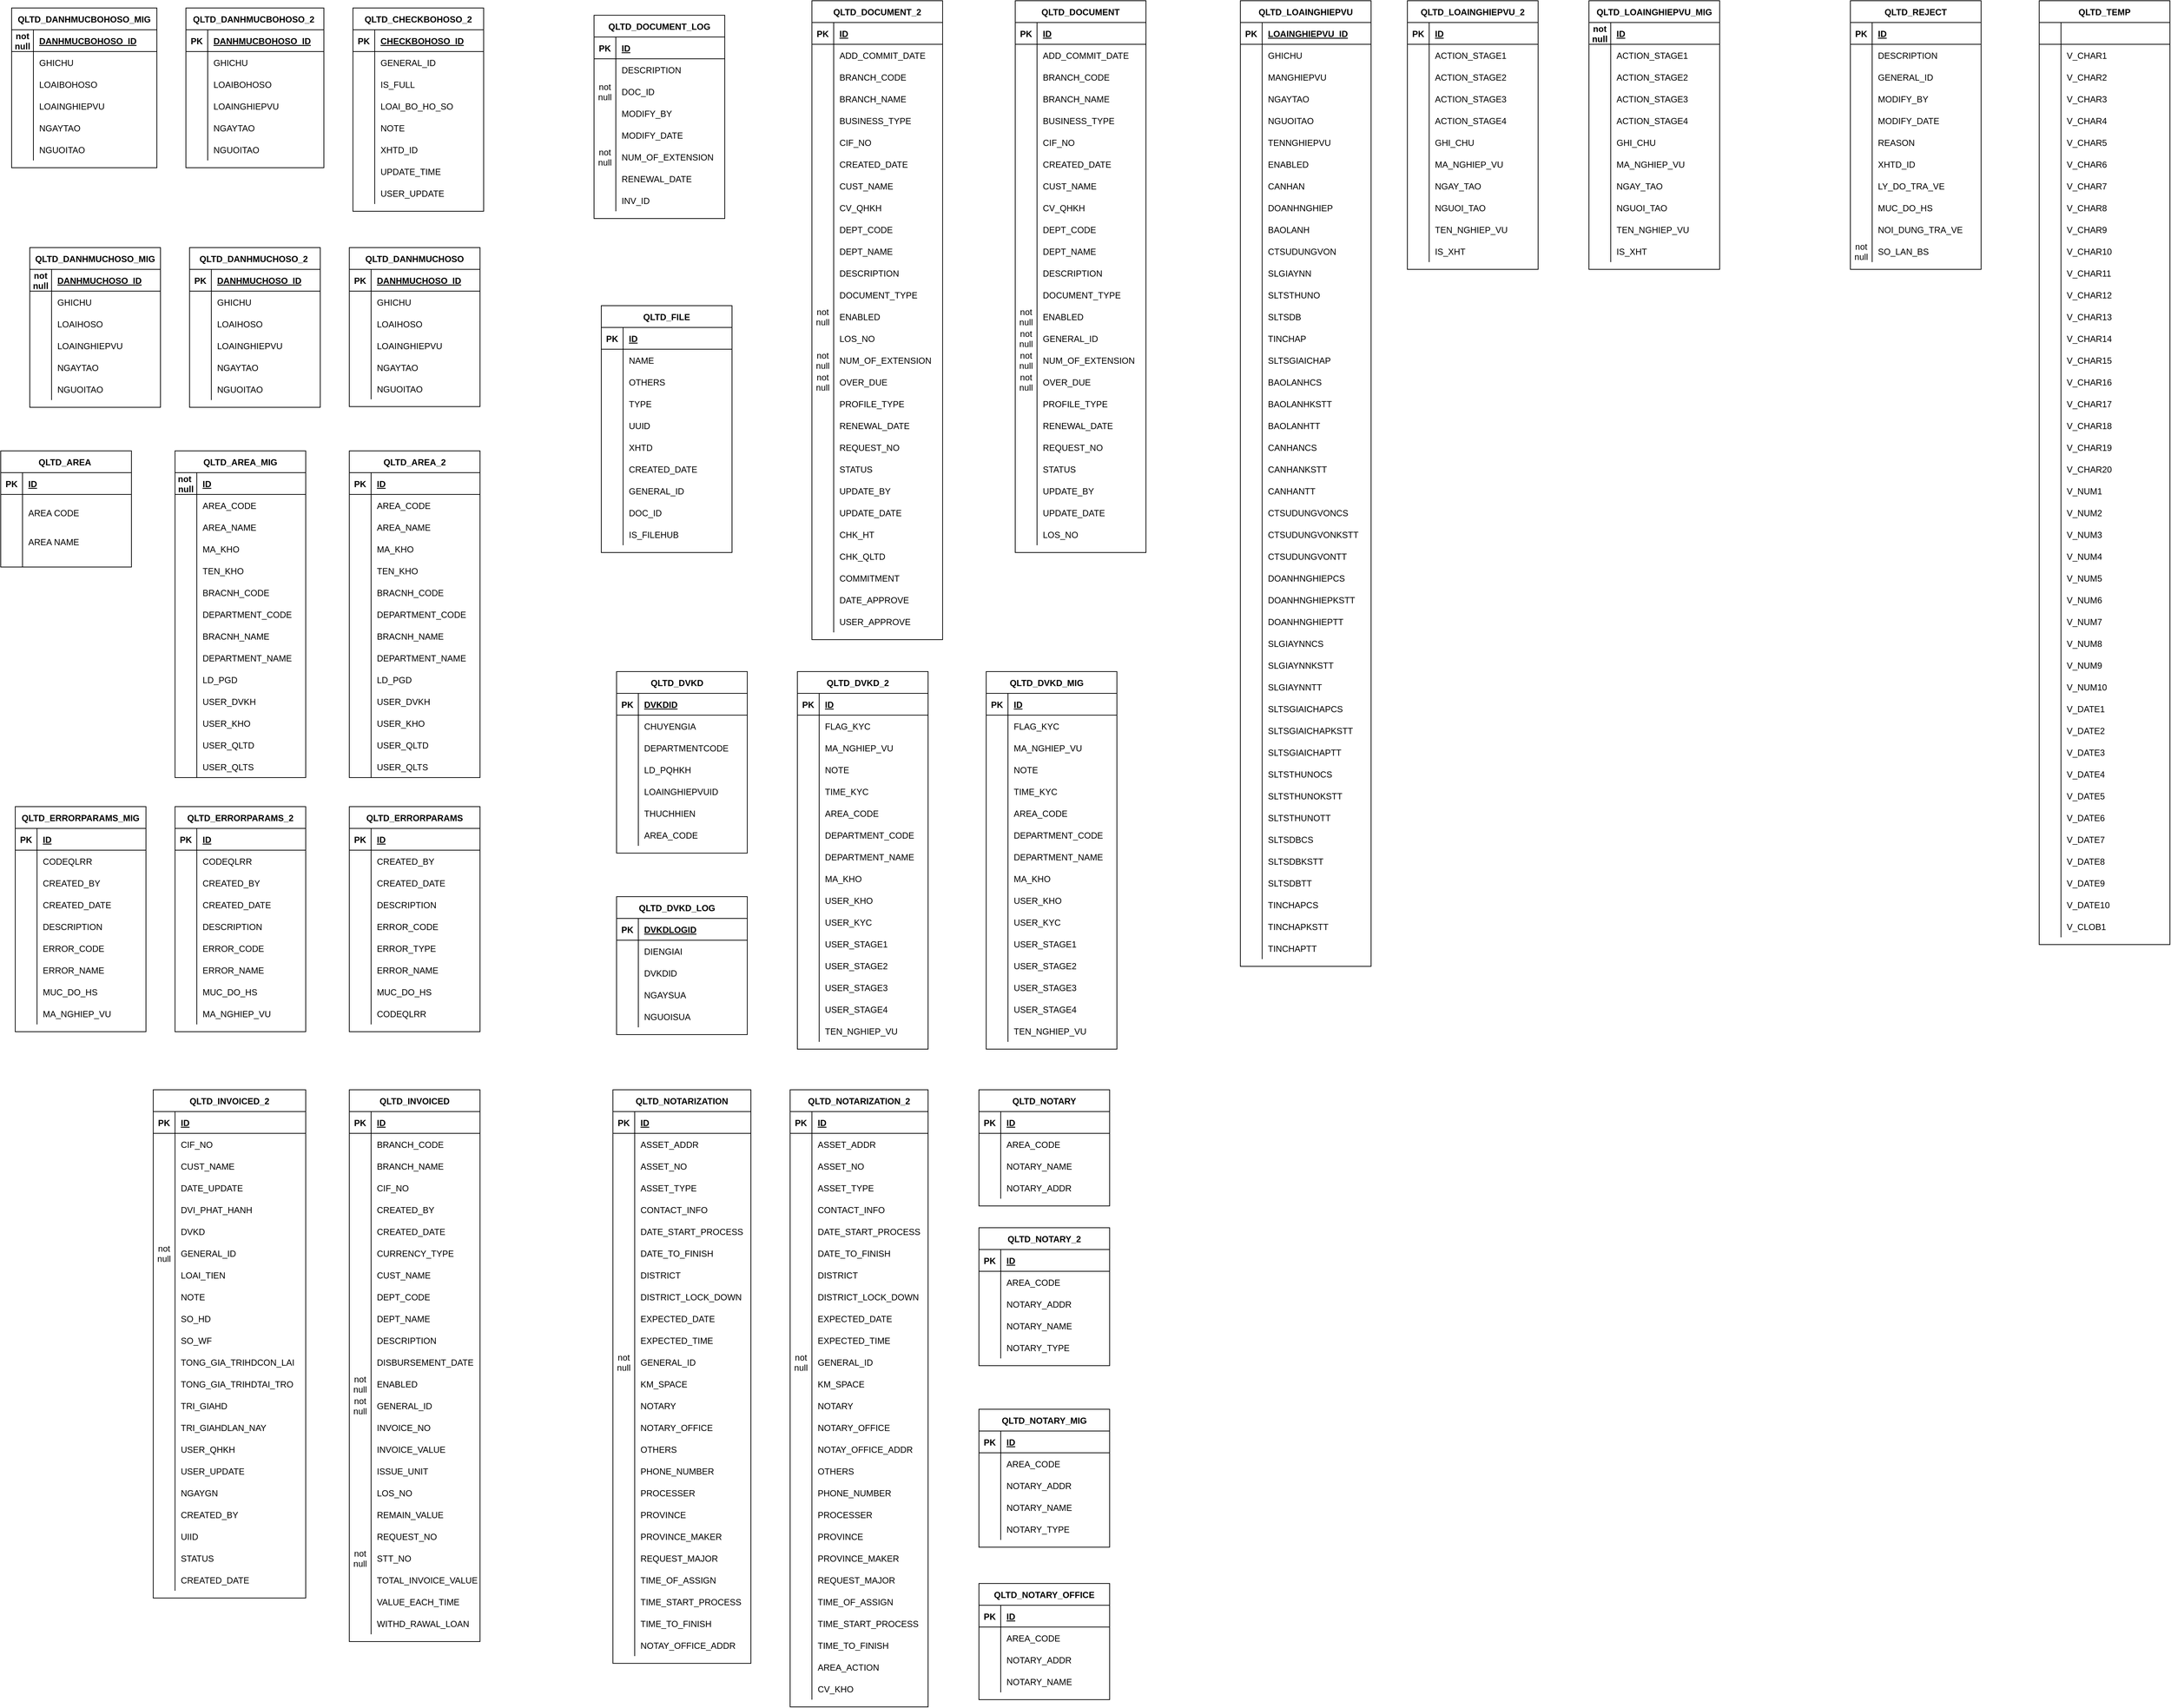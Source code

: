 <mxfile version="18.1.1" type="github">
  <diagram id="rPYIjT8Zgs6Y_zxDsCGd" name="Page-1">
    <mxGraphModel dx="3436" dy="964" grid="1" gridSize="10" guides="1" tooltips="1" connect="1" arrows="1" fold="1" page="1" pageScale="1" pageWidth="850" pageHeight="1100" math="0" shadow="0">
      <root>
        <mxCell id="0" />
        <mxCell id="1" parent="0" />
        <mxCell id="4A3lWqWbM4-MjcnH7if7-1" value="QLTD_AREA " style="shape=table;startSize=30;container=1;collapsible=1;childLayout=tableLayout;fixedRows=1;rowLines=0;fontStyle=1;align=center;resizeLast=1;" vertex="1" parent="1">
          <mxGeometry x="-1617" y="640" width="180" height="160" as="geometry" />
        </mxCell>
        <mxCell id="4A3lWqWbM4-MjcnH7if7-2" value="" style="shape=tableRow;horizontal=0;startSize=0;swimlaneHead=0;swimlaneBody=0;fillColor=none;collapsible=0;dropTarget=0;points=[[0,0.5],[1,0.5]];portConstraint=eastwest;top=0;left=0;right=0;bottom=1;" vertex="1" parent="4A3lWqWbM4-MjcnH7if7-1">
          <mxGeometry y="30" width="180" height="30" as="geometry" />
        </mxCell>
        <mxCell id="4A3lWqWbM4-MjcnH7if7-3" value="PK" style="shape=partialRectangle;connectable=0;fillColor=none;top=0;left=0;bottom=0;right=0;fontStyle=1;overflow=hidden;" vertex="1" parent="4A3lWqWbM4-MjcnH7if7-2">
          <mxGeometry width="30" height="30" as="geometry">
            <mxRectangle width="30" height="30" as="alternateBounds" />
          </mxGeometry>
        </mxCell>
        <mxCell id="4A3lWqWbM4-MjcnH7if7-4" value="ID" style="shape=partialRectangle;connectable=0;fillColor=none;top=0;left=0;bottom=0;right=0;align=left;spacingLeft=6;fontStyle=5;overflow=hidden;" vertex="1" parent="4A3lWqWbM4-MjcnH7if7-2">
          <mxGeometry x="30" width="150" height="30" as="geometry">
            <mxRectangle width="150" height="30" as="alternateBounds" />
          </mxGeometry>
        </mxCell>
        <mxCell id="4A3lWqWbM4-MjcnH7if7-5" value="" style="shape=tableRow;horizontal=0;startSize=0;swimlaneHead=0;swimlaneBody=0;fillColor=none;collapsible=0;dropTarget=0;points=[[0,0.5],[1,0.5]];portConstraint=eastwest;top=0;left=0;right=0;bottom=0;" vertex="1" parent="4A3lWqWbM4-MjcnH7if7-1">
          <mxGeometry y="60" width="180" height="50" as="geometry" />
        </mxCell>
        <mxCell id="4A3lWqWbM4-MjcnH7if7-6" value="" style="shape=partialRectangle;connectable=0;fillColor=none;top=0;left=0;bottom=0;right=0;editable=1;overflow=hidden;" vertex="1" parent="4A3lWqWbM4-MjcnH7if7-5">
          <mxGeometry width="30" height="50" as="geometry">
            <mxRectangle width="30" height="50" as="alternateBounds" />
          </mxGeometry>
        </mxCell>
        <mxCell id="4A3lWqWbM4-MjcnH7if7-7" value="AREA CODE" style="shape=partialRectangle;connectable=0;fillColor=none;top=0;left=0;bottom=0;right=0;align=left;spacingLeft=6;overflow=hidden;" vertex="1" parent="4A3lWqWbM4-MjcnH7if7-5">
          <mxGeometry x="30" width="150" height="50" as="geometry">
            <mxRectangle width="150" height="50" as="alternateBounds" />
          </mxGeometry>
        </mxCell>
        <mxCell id="4A3lWqWbM4-MjcnH7if7-8" value="" style="shape=tableRow;horizontal=0;startSize=0;swimlaneHead=0;swimlaneBody=0;fillColor=none;collapsible=0;dropTarget=0;points=[[0,0.5],[1,0.5]];portConstraint=eastwest;top=0;left=0;right=0;bottom=0;" vertex="1" parent="4A3lWqWbM4-MjcnH7if7-1">
          <mxGeometry y="110" width="180" height="30" as="geometry" />
        </mxCell>
        <mxCell id="4A3lWqWbM4-MjcnH7if7-9" value="" style="shape=partialRectangle;connectable=0;fillColor=none;top=0;left=0;bottom=0;right=0;editable=1;overflow=hidden;" vertex="1" parent="4A3lWqWbM4-MjcnH7if7-8">
          <mxGeometry width="30" height="30" as="geometry">
            <mxRectangle width="30" height="30" as="alternateBounds" />
          </mxGeometry>
        </mxCell>
        <mxCell id="4A3lWqWbM4-MjcnH7if7-10" value="AREA NAME" style="shape=partialRectangle;connectable=0;fillColor=none;top=0;left=0;bottom=0;right=0;align=left;spacingLeft=6;overflow=hidden;" vertex="1" parent="4A3lWqWbM4-MjcnH7if7-8">
          <mxGeometry x="30" width="150" height="30" as="geometry">
            <mxRectangle width="150" height="30" as="alternateBounds" />
          </mxGeometry>
        </mxCell>
        <mxCell id="4A3lWqWbM4-MjcnH7if7-11" value="" style="shape=tableRow;horizontal=0;startSize=0;swimlaneHead=0;swimlaneBody=0;fillColor=none;collapsible=0;dropTarget=0;points=[[0,0.5],[1,0.5]];portConstraint=eastwest;top=0;left=0;right=0;bottom=0;" vertex="1" parent="4A3lWqWbM4-MjcnH7if7-1">
          <mxGeometry y="140" width="180" height="20" as="geometry" />
        </mxCell>
        <mxCell id="4A3lWqWbM4-MjcnH7if7-12" value="" style="shape=partialRectangle;connectable=0;fillColor=none;top=0;left=0;bottom=0;right=0;editable=1;overflow=hidden;" vertex="1" parent="4A3lWqWbM4-MjcnH7if7-11">
          <mxGeometry width="30" height="20" as="geometry">
            <mxRectangle width="30" height="20" as="alternateBounds" />
          </mxGeometry>
        </mxCell>
        <mxCell id="4A3lWqWbM4-MjcnH7if7-13" value="" style="shape=partialRectangle;connectable=0;fillColor=none;top=0;left=0;bottom=0;right=0;align=left;spacingLeft=6;overflow=hidden;" vertex="1" parent="4A3lWqWbM4-MjcnH7if7-11">
          <mxGeometry x="30" width="150" height="20" as="geometry">
            <mxRectangle width="150" height="20" as="alternateBounds" />
          </mxGeometry>
        </mxCell>
        <mxCell id="4A3lWqWbM4-MjcnH7if7-57" value="QLTD_AREA_2" style="shape=table;startSize=30;container=1;collapsible=1;childLayout=tableLayout;fixedRows=1;rowLines=0;fontStyle=1;align=center;resizeLast=1;" vertex="1" parent="1">
          <mxGeometry x="-1137" y="640" width="180" height="450" as="geometry" />
        </mxCell>
        <mxCell id="4A3lWqWbM4-MjcnH7if7-58" value="" style="shape=tableRow;horizontal=0;startSize=0;swimlaneHead=0;swimlaneBody=0;fillColor=none;collapsible=0;dropTarget=0;points=[[0,0.5],[1,0.5]];portConstraint=eastwest;top=0;left=0;right=0;bottom=1;" vertex="1" parent="4A3lWqWbM4-MjcnH7if7-57">
          <mxGeometry y="30" width="180" height="30" as="geometry" />
        </mxCell>
        <mxCell id="4A3lWqWbM4-MjcnH7if7-59" value="PK" style="shape=partialRectangle;connectable=0;fillColor=none;top=0;left=0;bottom=0;right=0;fontStyle=1;overflow=hidden;" vertex="1" parent="4A3lWqWbM4-MjcnH7if7-58">
          <mxGeometry width="30" height="30" as="geometry">
            <mxRectangle width="30" height="30" as="alternateBounds" />
          </mxGeometry>
        </mxCell>
        <mxCell id="4A3lWqWbM4-MjcnH7if7-60" value="ID" style="shape=partialRectangle;connectable=0;fillColor=none;top=0;left=0;bottom=0;right=0;align=left;spacingLeft=6;fontStyle=5;overflow=hidden;" vertex="1" parent="4A3lWqWbM4-MjcnH7if7-58">
          <mxGeometry x="30" width="150" height="30" as="geometry">
            <mxRectangle width="150" height="30" as="alternateBounds" />
          </mxGeometry>
        </mxCell>
        <mxCell id="4A3lWqWbM4-MjcnH7if7-61" value="" style="shape=tableRow;horizontal=0;startSize=0;swimlaneHead=0;swimlaneBody=0;fillColor=none;collapsible=0;dropTarget=0;points=[[0,0.5],[1,0.5]];portConstraint=eastwest;top=0;left=0;right=0;bottom=0;" vertex="1" parent="4A3lWqWbM4-MjcnH7if7-57">
          <mxGeometry y="60" width="180" height="30" as="geometry" />
        </mxCell>
        <mxCell id="4A3lWqWbM4-MjcnH7if7-62" value="" style="shape=partialRectangle;connectable=0;fillColor=none;top=0;left=0;bottom=0;right=0;editable=1;overflow=hidden;" vertex="1" parent="4A3lWqWbM4-MjcnH7if7-61">
          <mxGeometry width="30" height="30" as="geometry">
            <mxRectangle width="30" height="30" as="alternateBounds" />
          </mxGeometry>
        </mxCell>
        <mxCell id="4A3lWqWbM4-MjcnH7if7-63" value="AREA_CODE    " style="shape=partialRectangle;connectable=0;fillColor=none;top=0;left=0;bottom=0;right=0;align=left;spacingLeft=6;overflow=hidden;" vertex="1" parent="4A3lWqWbM4-MjcnH7if7-61">
          <mxGeometry x="30" width="150" height="30" as="geometry">
            <mxRectangle width="150" height="30" as="alternateBounds" />
          </mxGeometry>
        </mxCell>
        <mxCell id="4A3lWqWbM4-MjcnH7if7-64" value="" style="shape=tableRow;horizontal=0;startSize=0;swimlaneHead=0;swimlaneBody=0;fillColor=none;collapsible=0;dropTarget=0;points=[[0,0.5],[1,0.5]];portConstraint=eastwest;top=0;left=0;right=0;bottom=0;" vertex="1" parent="4A3lWqWbM4-MjcnH7if7-57">
          <mxGeometry y="90" width="180" height="30" as="geometry" />
        </mxCell>
        <mxCell id="4A3lWqWbM4-MjcnH7if7-65" value="" style="shape=partialRectangle;connectable=0;fillColor=none;top=0;left=0;bottom=0;right=0;editable=1;overflow=hidden;" vertex="1" parent="4A3lWqWbM4-MjcnH7if7-64">
          <mxGeometry width="30" height="30" as="geometry">
            <mxRectangle width="30" height="30" as="alternateBounds" />
          </mxGeometry>
        </mxCell>
        <mxCell id="4A3lWqWbM4-MjcnH7if7-66" value="AREA_NAME" style="shape=partialRectangle;connectable=0;fillColor=none;top=0;left=0;bottom=0;right=0;align=left;spacingLeft=6;overflow=hidden;" vertex="1" parent="4A3lWqWbM4-MjcnH7if7-64">
          <mxGeometry x="30" width="150" height="30" as="geometry">
            <mxRectangle width="150" height="30" as="alternateBounds" />
          </mxGeometry>
        </mxCell>
        <mxCell id="4A3lWqWbM4-MjcnH7if7-67" value="" style="shape=tableRow;horizontal=0;startSize=0;swimlaneHead=0;swimlaneBody=0;fillColor=none;collapsible=0;dropTarget=0;points=[[0,0.5],[1,0.5]];portConstraint=eastwest;top=0;left=0;right=0;bottom=0;" vertex="1" parent="4A3lWqWbM4-MjcnH7if7-57">
          <mxGeometry y="120" width="180" height="30" as="geometry" />
        </mxCell>
        <mxCell id="4A3lWqWbM4-MjcnH7if7-68" value="" style="shape=partialRectangle;connectable=0;fillColor=none;top=0;left=0;bottom=0;right=0;editable=1;overflow=hidden;" vertex="1" parent="4A3lWqWbM4-MjcnH7if7-67">
          <mxGeometry width="30" height="30" as="geometry">
            <mxRectangle width="30" height="30" as="alternateBounds" />
          </mxGeometry>
        </mxCell>
        <mxCell id="4A3lWqWbM4-MjcnH7if7-69" value="MA_KHO        " style="shape=partialRectangle;connectable=0;fillColor=none;top=0;left=0;bottom=0;right=0;align=left;spacingLeft=6;overflow=hidden;" vertex="1" parent="4A3lWqWbM4-MjcnH7if7-67">
          <mxGeometry x="30" width="150" height="30" as="geometry">
            <mxRectangle width="150" height="30" as="alternateBounds" />
          </mxGeometry>
        </mxCell>
        <mxCell id="4A3lWqWbM4-MjcnH7if7-153" value="" style="shape=tableRow;horizontal=0;startSize=0;swimlaneHead=0;swimlaneBody=0;fillColor=none;collapsible=0;dropTarget=0;points=[[0,0.5],[1,0.5]];portConstraint=eastwest;top=0;left=0;right=0;bottom=0;" vertex="1" parent="4A3lWqWbM4-MjcnH7if7-57">
          <mxGeometry y="150" width="180" height="30" as="geometry" />
        </mxCell>
        <mxCell id="4A3lWqWbM4-MjcnH7if7-154" value="" style="shape=partialRectangle;connectable=0;fillColor=none;top=0;left=0;bottom=0;right=0;editable=1;overflow=hidden;" vertex="1" parent="4A3lWqWbM4-MjcnH7if7-153">
          <mxGeometry width="30" height="30" as="geometry">
            <mxRectangle width="30" height="30" as="alternateBounds" />
          </mxGeometry>
        </mxCell>
        <mxCell id="4A3lWqWbM4-MjcnH7if7-155" value="TEN_KHO" style="shape=partialRectangle;connectable=0;fillColor=none;top=0;left=0;bottom=0;right=0;align=left;spacingLeft=6;overflow=hidden;" vertex="1" parent="4A3lWqWbM4-MjcnH7if7-153">
          <mxGeometry x="30" width="150" height="30" as="geometry">
            <mxRectangle width="150" height="30" as="alternateBounds" />
          </mxGeometry>
        </mxCell>
        <mxCell id="4A3lWqWbM4-MjcnH7if7-86" value="" style="shape=tableRow;horizontal=0;startSize=0;swimlaneHead=0;swimlaneBody=0;fillColor=none;collapsible=0;dropTarget=0;points=[[0,0.5],[1,0.5]];portConstraint=eastwest;top=0;left=0;right=0;bottom=0;" vertex="1" parent="4A3lWqWbM4-MjcnH7if7-57">
          <mxGeometry y="180" width="180" height="30" as="geometry" />
        </mxCell>
        <mxCell id="4A3lWqWbM4-MjcnH7if7-87" value="" style="shape=partialRectangle;connectable=0;fillColor=none;top=0;left=0;bottom=0;right=0;editable=1;overflow=hidden;" vertex="1" parent="4A3lWqWbM4-MjcnH7if7-86">
          <mxGeometry width="30" height="30" as="geometry">
            <mxRectangle width="30" height="30" as="alternateBounds" />
          </mxGeometry>
        </mxCell>
        <mxCell id="4A3lWqWbM4-MjcnH7if7-88" value="BRACNH_CODE    " style="shape=partialRectangle;connectable=0;fillColor=none;top=0;left=0;bottom=0;right=0;align=left;spacingLeft=6;overflow=hidden;" vertex="1" parent="4A3lWqWbM4-MjcnH7if7-86">
          <mxGeometry x="30" width="150" height="30" as="geometry">
            <mxRectangle width="150" height="30" as="alternateBounds" />
          </mxGeometry>
        </mxCell>
        <mxCell id="4A3lWqWbM4-MjcnH7if7-89" value="" style="shape=tableRow;horizontal=0;startSize=0;swimlaneHead=0;swimlaneBody=0;fillColor=none;collapsible=0;dropTarget=0;points=[[0,0.5],[1,0.5]];portConstraint=eastwest;top=0;left=0;right=0;bottom=0;" vertex="1" parent="4A3lWqWbM4-MjcnH7if7-57">
          <mxGeometry y="210" width="180" height="30" as="geometry" />
        </mxCell>
        <mxCell id="4A3lWqWbM4-MjcnH7if7-90" value="" style="shape=partialRectangle;connectable=0;fillColor=none;top=0;left=0;bottom=0;right=0;editable=1;overflow=hidden;" vertex="1" parent="4A3lWqWbM4-MjcnH7if7-89">
          <mxGeometry width="30" height="30" as="geometry">
            <mxRectangle width="30" height="30" as="alternateBounds" />
          </mxGeometry>
        </mxCell>
        <mxCell id="4A3lWqWbM4-MjcnH7if7-91" value="DEPARTMENT_CODE" style="shape=partialRectangle;connectable=0;fillColor=none;top=0;left=0;bottom=0;right=0;align=left;spacingLeft=6;overflow=hidden;" vertex="1" parent="4A3lWqWbM4-MjcnH7if7-89">
          <mxGeometry x="30" width="150" height="30" as="geometry">
            <mxRectangle width="150" height="30" as="alternateBounds" />
          </mxGeometry>
        </mxCell>
        <mxCell id="4A3lWqWbM4-MjcnH7if7-92" value="" style="shape=tableRow;horizontal=0;startSize=0;swimlaneHead=0;swimlaneBody=0;fillColor=none;collapsible=0;dropTarget=0;points=[[0,0.5],[1,0.5]];portConstraint=eastwest;top=0;left=0;right=0;bottom=0;" vertex="1" parent="4A3lWqWbM4-MjcnH7if7-57">
          <mxGeometry y="240" width="180" height="30" as="geometry" />
        </mxCell>
        <mxCell id="4A3lWqWbM4-MjcnH7if7-93" value="" style="shape=partialRectangle;connectable=0;fillColor=none;top=0;left=0;bottom=0;right=0;editable=1;overflow=hidden;" vertex="1" parent="4A3lWqWbM4-MjcnH7if7-92">
          <mxGeometry width="30" height="30" as="geometry">
            <mxRectangle width="30" height="30" as="alternateBounds" />
          </mxGeometry>
        </mxCell>
        <mxCell id="4A3lWqWbM4-MjcnH7if7-94" value="BRACNH_NAME" style="shape=partialRectangle;connectable=0;fillColor=none;top=0;left=0;bottom=0;right=0;align=left;spacingLeft=6;overflow=hidden;" vertex="1" parent="4A3lWqWbM4-MjcnH7if7-92">
          <mxGeometry x="30" width="150" height="30" as="geometry">
            <mxRectangle width="150" height="30" as="alternateBounds" />
          </mxGeometry>
        </mxCell>
        <mxCell id="4A3lWqWbM4-MjcnH7if7-95" value="" style="shape=tableRow;horizontal=0;startSize=0;swimlaneHead=0;swimlaneBody=0;fillColor=none;collapsible=0;dropTarget=0;points=[[0,0.5],[1,0.5]];portConstraint=eastwest;top=0;left=0;right=0;bottom=0;" vertex="1" parent="4A3lWqWbM4-MjcnH7if7-57">
          <mxGeometry y="270" width="180" height="30" as="geometry" />
        </mxCell>
        <mxCell id="4A3lWqWbM4-MjcnH7if7-96" value="" style="shape=partialRectangle;connectable=0;fillColor=none;top=0;left=0;bottom=0;right=0;editable=1;overflow=hidden;" vertex="1" parent="4A3lWqWbM4-MjcnH7if7-95">
          <mxGeometry width="30" height="30" as="geometry">
            <mxRectangle width="30" height="30" as="alternateBounds" />
          </mxGeometry>
        </mxCell>
        <mxCell id="4A3lWqWbM4-MjcnH7if7-97" value="DEPARTMENT_NAME" style="shape=partialRectangle;connectable=0;fillColor=none;top=0;left=0;bottom=0;right=0;align=left;spacingLeft=6;overflow=hidden;" vertex="1" parent="4A3lWqWbM4-MjcnH7if7-95">
          <mxGeometry x="30" width="150" height="30" as="geometry">
            <mxRectangle width="150" height="30" as="alternateBounds" />
          </mxGeometry>
        </mxCell>
        <mxCell id="4A3lWqWbM4-MjcnH7if7-98" value="" style="shape=tableRow;horizontal=0;startSize=0;swimlaneHead=0;swimlaneBody=0;fillColor=none;collapsible=0;dropTarget=0;points=[[0,0.5],[1,0.5]];portConstraint=eastwest;top=0;left=0;right=0;bottom=0;" vertex="1" parent="4A3lWqWbM4-MjcnH7if7-57">
          <mxGeometry y="300" width="180" height="30" as="geometry" />
        </mxCell>
        <mxCell id="4A3lWqWbM4-MjcnH7if7-99" value="" style="shape=partialRectangle;connectable=0;fillColor=none;top=0;left=0;bottom=0;right=0;editable=1;overflow=hidden;" vertex="1" parent="4A3lWqWbM4-MjcnH7if7-98">
          <mxGeometry width="30" height="30" as="geometry">
            <mxRectangle width="30" height="30" as="alternateBounds" />
          </mxGeometry>
        </mxCell>
        <mxCell id="4A3lWqWbM4-MjcnH7if7-100" value="LD_PGD" style="shape=partialRectangle;connectable=0;fillColor=none;top=0;left=0;bottom=0;right=0;align=left;spacingLeft=6;overflow=hidden;" vertex="1" parent="4A3lWqWbM4-MjcnH7if7-98">
          <mxGeometry x="30" width="150" height="30" as="geometry">
            <mxRectangle width="150" height="30" as="alternateBounds" />
          </mxGeometry>
        </mxCell>
        <mxCell id="4A3lWqWbM4-MjcnH7if7-101" value="" style="shape=tableRow;horizontal=0;startSize=0;swimlaneHead=0;swimlaneBody=0;fillColor=none;collapsible=0;dropTarget=0;points=[[0,0.5],[1,0.5]];portConstraint=eastwest;top=0;left=0;right=0;bottom=0;" vertex="1" parent="4A3lWqWbM4-MjcnH7if7-57">
          <mxGeometry y="330" width="180" height="30" as="geometry" />
        </mxCell>
        <mxCell id="4A3lWqWbM4-MjcnH7if7-102" value="" style="shape=partialRectangle;connectable=0;fillColor=none;top=0;left=0;bottom=0;right=0;editable=1;overflow=hidden;" vertex="1" parent="4A3lWqWbM4-MjcnH7if7-101">
          <mxGeometry width="30" height="30" as="geometry">
            <mxRectangle width="30" height="30" as="alternateBounds" />
          </mxGeometry>
        </mxCell>
        <mxCell id="4A3lWqWbM4-MjcnH7if7-103" value="USER_DVKH" style="shape=partialRectangle;connectable=0;fillColor=none;top=0;left=0;bottom=0;right=0;align=left;spacingLeft=6;overflow=hidden;" vertex="1" parent="4A3lWqWbM4-MjcnH7if7-101">
          <mxGeometry x="30" width="150" height="30" as="geometry">
            <mxRectangle width="150" height="30" as="alternateBounds" />
          </mxGeometry>
        </mxCell>
        <mxCell id="4A3lWqWbM4-MjcnH7if7-104" value="" style="shape=tableRow;horizontal=0;startSize=0;swimlaneHead=0;swimlaneBody=0;fillColor=none;collapsible=0;dropTarget=0;points=[[0,0.5],[1,0.5]];portConstraint=eastwest;top=0;left=0;right=0;bottom=0;" vertex="1" parent="4A3lWqWbM4-MjcnH7if7-57">
          <mxGeometry y="360" width="180" height="30" as="geometry" />
        </mxCell>
        <mxCell id="4A3lWqWbM4-MjcnH7if7-105" value="" style="shape=partialRectangle;connectable=0;fillColor=none;top=0;left=0;bottom=0;right=0;editable=1;overflow=hidden;" vertex="1" parent="4A3lWqWbM4-MjcnH7if7-104">
          <mxGeometry width="30" height="30" as="geometry">
            <mxRectangle width="30" height="30" as="alternateBounds" />
          </mxGeometry>
        </mxCell>
        <mxCell id="4A3lWqWbM4-MjcnH7if7-106" value="USER_KHO" style="shape=partialRectangle;connectable=0;fillColor=none;top=0;left=0;bottom=0;right=0;align=left;spacingLeft=6;overflow=hidden;" vertex="1" parent="4A3lWqWbM4-MjcnH7if7-104">
          <mxGeometry x="30" width="150" height="30" as="geometry">
            <mxRectangle width="150" height="30" as="alternateBounds" />
          </mxGeometry>
        </mxCell>
        <mxCell id="4A3lWqWbM4-MjcnH7if7-107" value="" style="shape=tableRow;horizontal=0;startSize=0;swimlaneHead=0;swimlaneBody=0;fillColor=none;collapsible=0;dropTarget=0;points=[[0,0.5],[1,0.5]];portConstraint=eastwest;top=0;left=0;right=0;bottom=0;" vertex="1" parent="4A3lWqWbM4-MjcnH7if7-57">
          <mxGeometry y="390" width="180" height="30" as="geometry" />
        </mxCell>
        <mxCell id="4A3lWqWbM4-MjcnH7if7-108" value="" style="shape=partialRectangle;connectable=0;fillColor=none;top=0;left=0;bottom=0;right=0;editable=1;overflow=hidden;" vertex="1" parent="4A3lWqWbM4-MjcnH7if7-107">
          <mxGeometry width="30" height="30" as="geometry">
            <mxRectangle width="30" height="30" as="alternateBounds" />
          </mxGeometry>
        </mxCell>
        <mxCell id="4A3lWqWbM4-MjcnH7if7-109" value="USER_QLTD" style="shape=partialRectangle;connectable=0;fillColor=none;top=0;left=0;bottom=0;right=0;align=left;spacingLeft=6;overflow=hidden;" vertex="1" parent="4A3lWqWbM4-MjcnH7if7-107">
          <mxGeometry x="30" width="150" height="30" as="geometry">
            <mxRectangle width="150" height="30" as="alternateBounds" />
          </mxGeometry>
        </mxCell>
        <mxCell id="4A3lWqWbM4-MjcnH7if7-110" value="" style="shape=tableRow;horizontal=0;startSize=0;swimlaneHead=0;swimlaneBody=0;fillColor=none;collapsible=0;dropTarget=0;points=[[0,0.5],[1,0.5]];portConstraint=eastwest;top=0;left=0;right=0;bottom=0;" vertex="1" parent="4A3lWqWbM4-MjcnH7if7-57">
          <mxGeometry y="420" width="180" height="30" as="geometry" />
        </mxCell>
        <mxCell id="4A3lWqWbM4-MjcnH7if7-111" value="" style="shape=partialRectangle;connectable=0;fillColor=none;top=0;left=0;bottom=0;right=0;editable=1;overflow=hidden;" vertex="1" parent="4A3lWqWbM4-MjcnH7if7-110">
          <mxGeometry width="30" height="30" as="geometry">
            <mxRectangle width="30" height="30" as="alternateBounds" />
          </mxGeometry>
        </mxCell>
        <mxCell id="4A3lWqWbM4-MjcnH7if7-112" value="USER_QLTS" style="shape=partialRectangle;connectable=0;fillColor=none;top=0;left=0;bottom=0;right=0;align=left;spacingLeft=6;overflow=hidden;" vertex="1" parent="4A3lWqWbM4-MjcnH7if7-110">
          <mxGeometry x="30" width="150" height="30" as="geometry">
            <mxRectangle width="150" height="30" as="alternateBounds" />
          </mxGeometry>
        </mxCell>
        <mxCell id="4A3lWqWbM4-MjcnH7if7-201" value="QLTD_AREA_MIG" style="shape=table;startSize=30;container=1;collapsible=1;childLayout=tableLayout;fixedRows=1;rowLines=0;fontStyle=1;align=center;resizeLast=1;" vertex="1" parent="1">
          <mxGeometry x="-1377" y="640" width="180" height="450" as="geometry" />
        </mxCell>
        <mxCell id="4A3lWqWbM4-MjcnH7if7-202" value="" style="shape=tableRow;horizontal=0;startSize=0;swimlaneHead=0;swimlaneBody=0;fillColor=none;collapsible=0;dropTarget=0;points=[[0,0.5],[1,0.5]];portConstraint=eastwest;top=0;left=0;right=0;bottom=1;" vertex="1" parent="4A3lWqWbM4-MjcnH7if7-201">
          <mxGeometry y="30" width="180" height="30" as="geometry" />
        </mxCell>
        <mxCell id="4A3lWqWbM4-MjcnH7if7-203" value="not &#xa;null" style="shape=partialRectangle;connectable=0;fillColor=none;top=0;left=0;bottom=0;right=0;fontStyle=1;overflow=hidden;" vertex="1" parent="4A3lWqWbM4-MjcnH7if7-202">
          <mxGeometry width="30" height="30" as="geometry">
            <mxRectangle width="30" height="30" as="alternateBounds" />
          </mxGeometry>
        </mxCell>
        <mxCell id="4A3lWqWbM4-MjcnH7if7-204" value="ID" style="shape=partialRectangle;connectable=0;fillColor=none;top=0;left=0;bottom=0;right=0;align=left;spacingLeft=6;fontStyle=5;overflow=hidden;" vertex="1" parent="4A3lWqWbM4-MjcnH7if7-202">
          <mxGeometry x="30" width="150" height="30" as="geometry">
            <mxRectangle width="150" height="30" as="alternateBounds" />
          </mxGeometry>
        </mxCell>
        <mxCell id="4A3lWqWbM4-MjcnH7if7-205" value="" style="shape=tableRow;horizontal=0;startSize=0;swimlaneHead=0;swimlaneBody=0;fillColor=none;collapsible=0;dropTarget=0;points=[[0,0.5],[1,0.5]];portConstraint=eastwest;top=0;left=0;right=0;bottom=0;" vertex="1" parent="4A3lWqWbM4-MjcnH7if7-201">
          <mxGeometry y="60" width="180" height="30" as="geometry" />
        </mxCell>
        <mxCell id="4A3lWqWbM4-MjcnH7if7-206" value="" style="shape=partialRectangle;connectable=0;fillColor=none;top=0;left=0;bottom=0;right=0;editable=1;overflow=hidden;" vertex="1" parent="4A3lWqWbM4-MjcnH7if7-205">
          <mxGeometry width="30" height="30" as="geometry">
            <mxRectangle width="30" height="30" as="alternateBounds" />
          </mxGeometry>
        </mxCell>
        <mxCell id="4A3lWqWbM4-MjcnH7if7-207" value="AREA_CODE    " style="shape=partialRectangle;connectable=0;fillColor=none;top=0;left=0;bottom=0;right=0;align=left;spacingLeft=6;overflow=hidden;" vertex="1" parent="4A3lWqWbM4-MjcnH7if7-205">
          <mxGeometry x="30" width="150" height="30" as="geometry">
            <mxRectangle width="150" height="30" as="alternateBounds" />
          </mxGeometry>
        </mxCell>
        <mxCell id="4A3lWqWbM4-MjcnH7if7-208" value="" style="shape=tableRow;horizontal=0;startSize=0;swimlaneHead=0;swimlaneBody=0;fillColor=none;collapsible=0;dropTarget=0;points=[[0,0.5],[1,0.5]];portConstraint=eastwest;top=0;left=0;right=0;bottom=0;" vertex="1" parent="4A3lWqWbM4-MjcnH7if7-201">
          <mxGeometry y="90" width="180" height="30" as="geometry" />
        </mxCell>
        <mxCell id="4A3lWqWbM4-MjcnH7if7-209" value="" style="shape=partialRectangle;connectable=0;fillColor=none;top=0;left=0;bottom=0;right=0;editable=1;overflow=hidden;" vertex="1" parent="4A3lWqWbM4-MjcnH7if7-208">
          <mxGeometry width="30" height="30" as="geometry">
            <mxRectangle width="30" height="30" as="alternateBounds" />
          </mxGeometry>
        </mxCell>
        <mxCell id="4A3lWqWbM4-MjcnH7if7-210" value="AREA_NAME" style="shape=partialRectangle;connectable=0;fillColor=none;top=0;left=0;bottom=0;right=0;align=left;spacingLeft=6;overflow=hidden;" vertex="1" parent="4A3lWqWbM4-MjcnH7if7-208">
          <mxGeometry x="30" width="150" height="30" as="geometry">
            <mxRectangle width="150" height="30" as="alternateBounds" />
          </mxGeometry>
        </mxCell>
        <mxCell id="4A3lWqWbM4-MjcnH7if7-211" value="" style="shape=tableRow;horizontal=0;startSize=0;swimlaneHead=0;swimlaneBody=0;fillColor=none;collapsible=0;dropTarget=0;points=[[0,0.5],[1,0.5]];portConstraint=eastwest;top=0;left=0;right=0;bottom=0;" vertex="1" parent="4A3lWqWbM4-MjcnH7if7-201">
          <mxGeometry y="120" width="180" height="30" as="geometry" />
        </mxCell>
        <mxCell id="4A3lWqWbM4-MjcnH7if7-212" value="" style="shape=partialRectangle;connectable=0;fillColor=none;top=0;left=0;bottom=0;right=0;editable=1;overflow=hidden;" vertex="1" parent="4A3lWqWbM4-MjcnH7if7-211">
          <mxGeometry width="30" height="30" as="geometry">
            <mxRectangle width="30" height="30" as="alternateBounds" />
          </mxGeometry>
        </mxCell>
        <mxCell id="4A3lWqWbM4-MjcnH7if7-213" value="MA_KHO        " style="shape=partialRectangle;connectable=0;fillColor=none;top=0;left=0;bottom=0;right=0;align=left;spacingLeft=6;overflow=hidden;" vertex="1" parent="4A3lWqWbM4-MjcnH7if7-211">
          <mxGeometry x="30" width="150" height="30" as="geometry">
            <mxRectangle width="150" height="30" as="alternateBounds" />
          </mxGeometry>
        </mxCell>
        <mxCell id="4A3lWqWbM4-MjcnH7if7-214" value="" style="shape=tableRow;horizontal=0;startSize=0;swimlaneHead=0;swimlaneBody=0;fillColor=none;collapsible=0;dropTarget=0;points=[[0,0.5],[1,0.5]];portConstraint=eastwest;top=0;left=0;right=0;bottom=0;" vertex="1" parent="4A3lWqWbM4-MjcnH7if7-201">
          <mxGeometry y="150" width="180" height="30" as="geometry" />
        </mxCell>
        <mxCell id="4A3lWqWbM4-MjcnH7if7-215" value="" style="shape=partialRectangle;connectable=0;fillColor=none;top=0;left=0;bottom=0;right=0;editable=1;overflow=hidden;" vertex="1" parent="4A3lWqWbM4-MjcnH7if7-214">
          <mxGeometry width="30" height="30" as="geometry">
            <mxRectangle width="30" height="30" as="alternateBounds" />
          </mxGeometry>
        </mxCell>
        <mxCell id="4A3lWqWbM4-MjcnH7if7-216" value="TEN_KHO" style="shape=partialRectangle;connectable=0;fillColor=none;top=0;left=0;bottom=0;right=0;align=left;spacingLeft=6;overflow=hidden;" vertex="1" parent="4A3lWqWbM4-MjcnH7if7-214">
          <mxGeometry x="30" width="150" height="30" as="geometry">
            <mxRectangle width="150" height="30" as="alternateBounds" />
          </mxGeometry>
        </mxCell>
        <mxCell id="4A3lWqWbM4-MjcnH7if7-217" value="" style="shape=tableRow;horizontal=0;startSize=0;swimlaneHead=0;swimlaneBody=0;fillColor=none;collapsible=0;dropTarget=0;points=[[0,0.5],[1,0.5]];portConstraint=eastwest;top=0;left=0;right=0;bottom=0;" vertex="1" parent="4A3lWqWbM4-MjcnH7if7-201">
          <mxGeometry y="180" width="180" height="30" as="geometry" />
        </mxCell>
        <mxCell id="4A3lWqWbM4-MjcnH7if7-218" value="" style="shape=partialRectangle;connectable=0;fillColor=none;top=0;left=0;bottom=0;right=0;editable=1;overflow=hidden;" vertex="1" parent="4A3lWqWbM4-MjcnH7if7-217">
          <mxGeometry width="30" height="30" as="geometry">
            <mxRectangle width="30" height="30" as="alternateBounds" />
          </mxGeometry>
        </mxCell>
        <mxCell id="4A3lWqWbM4-MjcnH7if7-219" value="BRACNH_CODE    " style="shape=partialRectangle;connectable=0;fillColor=none;top=0;left=0;bottom=0;right=0;align=left;spacingLeft=6;overflow=hidden;" vertex="1" parent="4A3lWqWbM4-MjcnH7if7-217">
          <mxGeometry x="30" width="150" height="30" as="geometry">
            <mxRectangle width="150" height="30" as="alternateBounds" />
          </mxGeometry>
        </mxCell>
        <mxCell id="4A3lWqWbM4-MjcnH7if7-220" value="" style="shape=tableRow;horizontal=0;startSize=0;swimlaneHead=0;swimlaneBody=0;fillColor=none;collapsible=0;dropTarget=0;points=[[0,0.5],[1,0.5]];portConstraint=eastwest;top=0;left=0;right=0;bottom=0;" vertex="1" parent="4A3lWqWbM4-MjcnH7if7-201">
          <mxGeometry y="210" width="180" height="30" as="geometry" />
        </mxCell>
        <mxCell id="4A3lWqWbM4-MjcnH7if7-221" value="" style="shape=partialRectangle;connectable=0;fillColor=none;top=0;left=0;bottom=0;right=0;editable=1;overflow=hidden;" vertex="1" parent="4A3lWqWbM4-MjcnH7if7-220">
          <mxGeometry width="30" height="30" as="geometry">
            <mxRectangle width="30" height="30" as="alternateBounds" />
          </mxGeometry>
        </mxCell>
        <mxCell id="4A3lWqWbM4-MjcnH7if7-222" value="DEPARTMENT_CODE" style="shape=partialRectangle;connectable=0;fillColor=none;top=0;left=0;bottom=0;right=0;align=left;spacingLeft=6;overflow=hidden;" vertex="1" parent="4A3lWqWbM4-MjcnH7if7-220">
          <mxGeometry x="30" width="150" height="30" as="geometry">
            <mxRectangle width="150" height="30" as="alternateBounds" />
          </mxGeometry>
        </mxCell>
        <mxCell id="4A3lWqWbM4-MjcnH7if7-223" value="" style="shape=tableRow;horizontal=0;startSize=0;swimlaneHead=0;swimlaneBody=0;fillColor=none;collapsible=0;dropTarget=0;points=[[0,0.5],[1,0.5]];portConstraint=eastwest;top=0;left=0;right=0;bottom=0;" vertex="1" parent="4A3lWqWbM4-MjcnH7if7-201">
          <mxGeometry y="240" width="180" height="30" as="geometry" />
        </mxCell>
        <mxCell id="4A3lWqWbM4-MjcnH7if7-224" value="" style="shape=partialRectangle;connectable=0;fillColor=none;top=0;left=0;bottom=0;right=0;editable=1;overflow=hidden;" vertex="1" parent="4A3lWqWbM4-MjcnH7if7-223">
          <mxGeometry width="30" height="30" as="geometry">
            <mxRectangle width="30" height="30" as="alternateBounds" />
          </mxGeometry>
        </mxCell>
        <mxCell id="4A3lWqWbM4-MjcnH7if7-225" value="BRACNH_NAME" style="shape=partialRectangle;connectable=0;fillColor=none;top=0;left=0;bottom=0;right=0;align=left;spacingLeft=6;overflow=hidden;" vertex="1" parent="4A3lWqWbM4-MjcnH7if7-223">
          <mxGeometry x="30" width="150" height="30" as="geometry">
            <mxRectangle width="150" height="30" as="alternateBounds" />
          </mxGeometry>
        </mxCell>
        <mxCell id="4A3lWqWbM4-MjcnH7if7-226" value="" style="shape=tableRow;horizontal=0;startSize=0;swimlaneHead=0;swimlaneBody=0;fillColor=none;collapsible=0;dropTarget=0;points=[[0,0.5],[1,0.5]];portConstraint=eastwest;top=0;left=0;right=0;bottom=0;" vertex="1" parent="4A3lWqWbM4-MjcnH7if7-201">
          <mxGeometry y="270" width="180" height="30" as="geometry" />
        </mxCell>
        <mxCell id="4A3lWqWbM4-MjcnH7if7-227" value="" style="shape=partialRectangle;connectable=0;fillColor=none;top=0;left=0;bottom=0;right=0;editable=1;overflow=hidden;" vertex="1" parent="4A3lWqWbM4-MjcnH7if7-226">
          <mxGeometry width="30" height="30" as="geometry">
            <mxRectangle width="30" height="30" as="alternateBounds" />
          </mxGeometry>
        </mxCell>
        <mxCell id="4A3lWqWbM4-MjcnH7if7-228" value="DEPARTMENT_NAME" style="shape=partialRectangle;connectable=0;fillColor=none;top=0;left=0;bottom=0;right=0;align=left;spacingLeft=6;overflow=hidden;" vertex="1" parent="4A3lWqWbM4-MjcnH7if7-226">
          <mxGeometry x="30" width="150" height="30" as="geometry">
            <mxRectangle width="150" height="30" as="alternateBounds" />
          </mxGeometry>
        </mxCell>
        <mxCell id="4A3lWqWbM4-MjcnH7if7-229" value="" style="shape=tableRow;horizontal=0;startSize=0;swimlaneHead=0;swimlaneBody=0;fillColor=none;collapsible=0;dropTarget=0;points=[[0,0.5],[1,0.5]];portConstraint=eastwest;top=0;left=0;right=0;bottom=0;" vertex="1" parent="4A3lWqWbM4-MjcnH7if7-201">
          <mxGeometry y="300" width="180" height="30" as="geometry" />
        </mxCell>
        <mxCell id="4A3lWqWbM4-MjcnH7if7-230" value="" style="shape=partialRectangle;connectable=0;fillColor=none;top=0;left=0;bottom=0;right=0;editable=1;overflow=hidden;" vertex="1" parent="4A3lWqWbM4-MjcnH7if7-229">
          <mxGeometry width="30" height="30" as="geometry">
            <mxRectangle width="30" height="30" as="alternateBounds" />
          </mxGeometry>
        </mxCell>
        <mxCell id="4A3lWqWbM4-MjcnH7if7-231" value="LD_PGD" style="shape=partialRectangle;connectable=0;fillColor=none;top=0;left=0;bottom=0;right=0;align=left;spacingLeft=6;overflow=hidden;" vertex="1" parent="4A3lWqWbM4-MjcnH7if7-229">
          <mxGeometry x="30" width="150" height="30" as="geometry">
            <mxRectangle width="150" height="30" as="alternateBounds" />
          </mxGeometry>
        </mxCell>
        <mxCell id="4A3lWqWbM4-MjcnH7if7-232" value="" style="shape=tableRow;horizontal=0;startSize=0;swimlaneHead=0;swimlaneBody=0;fillColor=none;collapsible=0;dropTarget=0;points=[[0,0.5],[1,0.5]];portConstraint=eastwest;top=0;left=0;right=0;bottom=0;" vertex="1" parent="4A3lWqWbM4-MjcnH7if7-201">
          <mxGeometry y="330" width="180" height="30" as="geometry" />
        </mxCell>
        <mxCell id="4A3lWqWbM4-MjcnH7if7-233" value="" style="shape=partialRectangle;connectable=0;fillColor=none;top=0;left=0;bottom=0;right=0;editable=1;overflow=hidden;" vertex="1" parent="4A3lWqWbM4-MjcnH7if7-232">
          <mxGeometry width="30" height="30" as="geometry">
            <mxRectangle width="30" height="30" as="alternateBounds" />
          </mxGeometry>
        </mxCell>
        <mxCell id="4A3lWqWbM4-MjcnH7if7-234" value="USER_DVKH" style="shape=partialRectangle;connectable=0;fillColor=none;top=0;left=0;bottom=0;right=0;align=left;spacingLeft=6;overflow=hidden;" vertex="1" parent="4A3lWqWbM4-MjcnH7if7-232">
          <mxGeometry x="30" width="150" height="30" as="geometry">
            <mxRectangle width="150" height="30" as="alternateBounds" />
          </mxGeometry>
        </mxCell>
        <mxCell id="4A3lWqWbM4-MjcnH7if7-235" value="" style="shape=tableRow;horizontal=0;startSize=0;swimlaneHead=0;swimlaneBody=0;fillColor=none;collapsible=0;dropTarget=0;points=[[0,0.5],[1,0.5]];portConstraint=eastwest;top=0;left=0;right=0;bottom=0;" vertex="1" parent="4A3lWqWbM4-MjcnH7if7-201">
          <mxGeometry y="360" width="180" height="30" as="geometry" />
        </mxCell>
        <mxCell id="4A3lWqWbM4-MjcnH7if7-236" value="" style="shape=partialRectangle;connectable=0;fillColor=none;top=0;left=0;bottom=0;right=0;editable=1;overflow=hidden;" vertex="1" parent="4A3lWqWbM4-MjcnH7if7-235">
          <mxGeometry width="30" height="30" as="geometry">
            <mxRectangle width="30" height="30" as="alternateBounds" />
          </mxGeometry>
        </mxCell>
        <mxCell id="4A3lWqWbM4-MjcnH7if7-237" value="USER_KHO" style="shape=partialRectangle;connectable=0;fillColor=none;top=0;left=0;bottom=0;right=0;align=left;spacingLeft=6;overflow=hidden;" vertex="1" parent="4A3lWqWbM4-MjcnH7if7-235">
          <mxGeometry x="30" width="150" height="30" as="geometry">
            <mxRectangle width="150" height="30" as="alternateBounds" />
          </mxGeometry>
        </mxCell>
        <mxCell id="4A3lWqWbM4-MjcnH7if7-238" value="" style="shape=tableRow;horizontal=0;startSize=0;swimlaneHead=0;swimlaneBody=0;fillColor=none;collapsible=0;dropTarget=0;points=[[0,0.5],[1,0.5]];portConstraint=eastwest;top=0;left=0;right=0;bottom=0;" vertex="1" parent="4A3lWqWbM4-MjcnH7if7-201">
          <mxGeometry y="390" width="180" height="30" as="geometry" />
        </mxCell>
        <mxCell id="4A3lWqWbM4-MjcnH7if7-239" value="" style="shape=partialRectangle;connectable=0;fillColor=none;top=0;left=0;bottom=0;right=0;editable=1;overflow=hidden;" vertex="1" parent="4A3lWqWbM4-MjcnH7if7-238">
          <mxGeometry width="30" height="30" as="geometry">
            <mxRectangle width="30" height="30" as="alternateBounds" />
          </mxGeometry>
        </mxCell>
        <mxCell id="4A3lWqWbM4-MjcnH7if7-240" value="USER_QLTD" style="shape=partialRectangle;connectable=0;fillColor=none;top=0;left=0;bottom=0;right=0;align=left;spacingLeft=6;overflow=hidden;" vertex="1" parent="4A3lWqWbM4-MjcnH7if7-238">
          <mxGeometry x="30" width="150" height="30" as="geometry">
            <mxRectangle width="150" height="30" as="alternateBounds" />
          </mxGeometry>
        </mxCell>
        <mxCell id="4A3lWqWbM4-MjcnH7if7-241" value="" style="shape=tableRow;horizontal=0;startSize=0;swimlaneHead=0;swimlaneBody=0;fillColor=none;collapsible=0;dropTarget=0;points=[[0,0.5],[1,0.5]];portConstraint=eastwest;top=0;left=0;right=0;bottom=0;" vertex="1" parent="4A3lWqWbM4-MjcnH7if7-201">
          <mxGeometry y="420" width="180" height="30" as="geometry" />
        </mxCell>
        <mxCell id="4A3lWqWbM4-MjcnH7if7-242" value="" style="shape=partialRectangle;connectable=0;fillColor=none;top=0;left=0;bottom=0;right=0;editable=1;overflow=hidden;" vertex="1" parent="4A3lWqWbM4-MjcnH7if7-241">
          <mxGeometry width="30" height="30" as="geometry">
            <mxRectangle width="30" height="30" as="alternateBounds" />
          </mxGeometry>
        </mxCell>
        <mxCell id="4A3lWqWbM4-MjcnH7if7-243" value="USER_QLTS" style="shape=partialRectangle;connectable=0;fillColor=none;top=0;left=0;bottom=0;right=0;align=left;spacingLeft=6;overflow=hidden;" vertex="1" parent="4A3lWqWbM4-MjcnH7if7-241">
          <mxGeometry x="30" width="150" height="30" as="geometry">
            <mxRectangle width="150" height="30" as="alternateBounds" />
          </mxGeometry>
        </mxCell>
        <mxCell id="4A3lWqWbM4-MjcnH7if7-244" value="QLTD_CHECKBOHOSO_2" style="shape=table;startSize=30;container=1;collapsible=1;childLayout=tableLayout;fixedRows=1;rowLines=0;fontStyle=1;align=center;resizeLast=1;" vertex="1" parent="1">
          <mxGeometry x="-1132" y="30" width="180" height="280" as="geometry">
            <mxRectangle x="-1060" y="30" width="180" height="30" as="alternateBounds" />
          </mxGeometry>
        </mxCell>
        <mxCell id="4A3lWqWbM4-MjcnH7if7-245" value="" style="shape=tableRow;horizontal=0;startSize=0;swimlaneHead=0;swimlaneBody=0;fillColor=none;collapsible=0;dropTarget=0;points=[[0,0.5],[1,0.5]];portConstraint=eastwest;top=0;left=0;right=0;bottom=1;" vertex="1" parent="4A3lWqWbM4-MjcnH7if7-244">
          <mxGeometry y="30" width="180" height="30" as="geometry" />
        </mxCell>
        <mxCell id="4A3lWqWbM4-MjcnH7if7-246" value="PK" style="shape=partialRectangle;connectable=0;fillColor=none;top=0;left=0;bottom=0;right=0;fontStyle=1;overflow=hidden;" vertex="1" parent="4A3lWqWbM4-MjcnH7if7-245">
          <mxGeometry width="30" height="30" as="geometry">
            <mxRectangle width="30" height="30" as="alternateBounds" />
          </mxGeometry>
        </mxCell>
        <mxCell id="4A3lWqWbM4-MjcnH7if7-247" value="CHECKBOHOSO_ID" style="shape=partialRectangle;connectable=0;fillColor=none;top=0;left=0;bottom=0;right=0;align=left;spacingLeft=6;fontStyle=5;overflow=hidden;" vertex="1" parent="4A3lWqWbM4-MjcnH7if7-245">
          <mxGeometry x="30" width="150" height="30" as="geometry">
            <mxRectangle width="150" height="30" as="alternateBounds" />
          </mxGeometry>
        </mxCell>
        <mxCell id="4A3lWqWbM4-MjcnH7if7-248" value="" style="shape=tableRow;horizontal=0;startSize=0;swimlaneHead=0;swimlaneBody=0;fillColor=none;collapsible=0;dropTarget=0;points=[[0,0.5],[1,0.5]];portConstraint=eastwest;top=0;left=0;right=0;bottom=0;" vertex="1" parent="4A3lWqWbM4-MjcnH7if7-244">
          <mxGeometry y="60" width="180" height="30" as="geometry" />
        </mxCell>
        <mxCell id="4A3lWqWbM4-MjcnH7if7-249" value="" style="shape=partialRectangle;connectable=0;fillColor=none;top=0;left=0;bottom=0;right=0;editable=1;overflow=hidden;" vertex="1" parent="4A3lWqWbM4-MjcnH7if7-248">
          <mxGeometry width="30" height="30" as="geometry">
            <mxRectangle width="30" height="30" as="alternateBounds" />
          </mxGeometry>
        </mxCell>
        <mxCell id="4A3lWqWbM4-MjcnH7if7-250" value="GENERAL_ID" style="shape=partialRectangle;connectable=0;fillColor=none;top=0;left=0;bottom=0;right=0;align=left;spacingLeft=6;overflow=hidden;" vertex="1" parent="4A3lWqWbM4-MjcnH7if7-248">
          <mxGeometry x="30" width="150" height="30" as="geometry">
            <mxRectangle width="150" height="30" as="alternateBounds" />
          </mxGeometry>
        </mxCell>
        <mxCell id="4A3lWqWbM4-MjcnH7if7-251" value="" style="shape=tableRow;horizontal=0;startSize=0;swimlaneHead=0;swimlaneBody=0;fillColor=none;collapsible=0;dropTarget=0;points=[[0,0.5],[1,0.5]];portConstraint=eastwest;top=0;left=0;right=0;bottom=0;" vertex="1" parent="4A3lWqWbM4-MjcnH7if7-244">
          <mxGeometry y="90" width="180" height="30" as="geometry" />
        </mxCell>
        <mxCell id="4A3lWqWbM4-MjcnH7if7-252" value="" style="shape=partialRectangle;connectable=0;fillColor=none;top=0;left=0;bottom=0;right=0;editable=1;overflow=hidden;" vertex="1" parent="4A3lWqWbM4-MjcnH7if7-251">
          <mxGeometry width="30" height="30" as="geometry">
            <mxRectangle width="30" height="30" as="alternateBounds" />
          </mxGeometry>
        </mxCell>
        <mxCell id="4A3lWqWbM4-MjcnH7if7-253" value="IS_FULL" style="shape=partialRectangle;connectable=0;fillColor=none;top=0;left=0;bottom=0;right=0;align=left;spacingLeft=6;overflow=hidden;" vertex="1" parent="4A3lWqWbM4-MjcnH7if7-251">
          <mxGeometry x="30" width="150" height="30" as="geometry">
            <mxRectangle width="150" height="30" as="alternateBounds" />
          </mxGeometry>
        </mxCell>
        <mxCell id="4A3lWqWbM4-MjcnH7if7-254" value="" style="shape=tableRow;horizontal=0;startSize=0;swimlaneHead=0;swimlaneBody=0;fillColor=none;collapsible=0;dropTarget=0;points=[[0,0.5],[1,0.5]];portConstraint=eastwest;top=0;left=0;right=0;bottom=0;" vertex="1" parent="4A3lWqWbM4-MjcnH7if7-244">
          <mxGeometry y="120" width="180" height="30" as="geometry" />
        </mxCell>
        <mxCell id="4A3lWqWbM4-MjcnH7if7-255" value="" style="shape=partialRectangle;connectable=0;fillColor=none;top=0;left=0;bottom=0;right=0;editable=1;overflow=hidden;" vertex="1" parent="4A3lWqWbM4-MjcnH7if7-254">
          <mxGeometry width="30" height="30" as="geometry">
            <mxRectangle width="30" height="30" as="alternateBounds" />
          </mxGeometry>
        </mxCell>
        <mxCell id="4A3lWqWbM4-MjcnH7if7-256" value="LOAI_BO_HO_SO" style="shape=partialRectangle;connectable=0;fillColor=none;top=0;left=0;bottom=0;right=0;align=left;spacingLeft=6;overflow=hidden;" vertex="1" parent="4A3lWqWbM4-MjcnH7if7-254">
          <mxGeometry x="30" width="150" height="30" as="geometry">
            <mxRectangle width="150" height="30" as="alternateBounds" />
          </mxGeometry>
        </mxCell>
        <mxCell id="4A3lWqWbM4-MjcnH7if7-257" value="" style="shape=tableRow;horizontal=0;startSize=0;swimlaneHead=0;swimlaneBody=0;fillColor=none;collapsible=0;dropTarget=0;points=[[0,0.5],[1,0.5]];portConstraint=eastwest;top=0;left=0;right=0;bottom=0;" vertex="1" parent="4A3lWqWbM4-MjcnH7if7-244">
          <mxGeometry y="150" width="180" height="30" as="geometry" />
        </mxCell>
        <mxCell id="4A3lWqWbM4-MjcnH7if7-258" value="" style="shape=partialRectangle;connectable=0;fillColor=none;top=0;left=0;bottom=0;right=0;editable=1;overflow=hidden;" vertex="1" parent="4A3lWqWbM4-MjcnH7if7-257">
          <mxGeometry width="30" height="30" as="geometry">
            <mxRectangle width="30" height="30" as="alternateBounds" />
          </mxGeometry>
        </mxCell>
        <mxCell id="4A3lWqWbM4-MjcnH7if7-259" value="NOTE" style="shape=partialRectangle;connectable=0;fillColor=none;top=0;left=0;bottom=0;right=0;align=left;spacingLeft=6;overflow=hidden;" vertex="1" parent="4A3lWqWbM4-MjcnH7if7-257">
          <mxGeometry x="30" width="150" height="30" as="geometry">
            <mxRectangle width="150" height="30" as="alternateBounds" />
          </mxGeometry>
        </mxCell>
        <mxCell id="4A3lWqWbM4-MjcnH7if7-260" value="" style="shape=tableRow;horizontal=0;startSize=0;swimlaneHead=0;swimlaneBody=0;fillColor=none;collapsible=0;dropTarget=0;points=[[0,0.5],[1,0.5]];portConstraint=eastwest;top=0;left=0;right=0;bottom=0;" vertex="1" parent="4A3lWqWbM4-MjcnH7if7-244">
          <mxGeometry y="180" width="180" height="30" as="geometry" />
        </mxCell>
        <mxCell id="4A3lWqWbM4-MjcnH7if7-261" value="" style="shape=partialRectangle;connectable=0;fillColor=none;top=0;left=0;bottom=0;right=0;editable=1;overflow=hidden;" vertex="1" parent="4A3lWqWbM4-MjcnH7if7-260">
          <mxGeometry width="30" height="30" as="geometry">
            <mxRectangle width="30" height="30" as="alternateBounds" />
          </mxGeometry>
        </mxCell>
        <mxCell id="4A3lWqWbM4-MjcnH7if7-262" value="XHTD_ID" style="shape=partialRectangle;connectable=0;fillColor=none;top=0;left=0;bottom=0;right=0;align=left;spacingLeft=6;overflow=hidden;" vertex="1" parent="4A3lWqWbM4-MjcnH7if7-260">
          <mxGeometry x="30" width="150" height="30" as="geometry">
            <mxRectangle width="150" height="30" as="alternateBounds" />
          </mxGeometry>
        </mxCell>
        <mxCell id="4A3lWqWbM4-MjcnH7if7-263" value="" style="shape=tableRow;horizontal=0;startSize=0;swimlaneHead=0;swimlaneBody=0;fillColor=none;collapsible=0;dropTarget=0;points=[[0,0.5],[1,0.5]];portConstraint=eastwest;top=0;left=0;right=0;bottom=0;" vertex="1" parent="4A3lWqWbM4-MjcnH7if7-244">
          <mxGeometry y="210" width="180" height="30" as="geometry" />
        </mxCell>
        <mxCell id="4A3lWqWbM4-MjcnH7if7-264" value="" style="shape=partialRectangle;connectable=0;fillColor=none;top=0;left=0;bottom=0;right=0;editable=1;overflow=hidden;" vertex="1" parent="4A3lWqWbM4-MjcnH7if7-263">
          <mxGeometry width="30" height="30" as="geometry">
            <mxRectangle width="30" height="30" as="alternateBounds" />
          </mxGeometry>
        </mxCell>
        <mxCell id="4A3lWqWbM4-MjcnH7if7-265" value="UPDATE_TIME" style="shape=partialRectangle;connectable=0;fillColor=none;top=0;left=0;bottom=0;right=0;align=left;spacingLeft=6;overflow=hidden;" vertex="1" parent="4A3lWqWbM4-MjcnH7if7-263">
          <mxGeometry x="30" width="150" height="30" as="geometry">
            <mxRectangle width="150" height="30" as="alternateBounds" />
          </mxGeometry>
        </mxCell>
        <mxCell id="4A3lWqWbM4-MjcnH7if7-266" value="" style="shape=tableRow;horizontal=0;startSize=0;swimlaneHead=0;swimlaneBody=0;fillColor=none;collapsible=0;dropTarget=0;points=[[0,0.5],[1,0.5]];portConstraint=eastwest;top=0;left=0;right=0;bottom=0;" vertex="1" parent="4A3lWqWbM4-MjcnH7if7-244">
          <mxGeometry y="240" width="180" height="30" as="geometry" />
        </mxCell>
        <mxCell id="4A3lWqWbM4-MjcnH7if7-267" value="" style="shape=partialRectangle;connectable=0;fillColor=none;top=0;left=0;bottom=0;right=0;editable=1;overflow=hidden;" vertex="1" parent="4A3lWqWbM4-MjcnH7if7-266">
          <mxGeometry width="30" height="30" as="geometry">
            <mxRectangle width="30" height="30" as="alternateBounds" />
          </mxGeometry>
        </mxCell>
        <mxCell id="4A3lWqWbM4-MjcnH7if7-268" value="USER_UPDATE" style="shape=partialRectangle;connectable=0;fillColor=none;top=0;left=0;bottom=0;right=0;align=left;spacingLeft=6;overflow=hidden;" vertex="1" parent="4A3lWqWbM4-MjcnH7if7-266">
          <mxGeometry x="30" width="150" height="30" as="geometry">
            <mxRectangle width="150" height="30" as="alternateBounds" />
          </mxGeometry>
        </mxCell>
        <mxCell id="4A3lWqWbM4-MjcnH7if7-269" value="QLTD_DANHMUCBOHOSO_2 " style="shape=table;startSize=30;container=1;collapsible=1;childLayout=tableLayout;fixedRows=1;rowLines=0;fontStyle=1;align=center;resizeLast=1;" vertex="1" parent="1">
          <mxGeometry x="-1362" y="30" width="190" height="220" as="geometry" />
        </mxCell>
        <mxCell id="4A3lWqWbM4-MjcnH7if7-270" value="" style="shape=tableRow;horizontal=0;startSize=0;swimlaneHead=0;swimlaneBody=0;fillColor=none;collapsible=0;dropTarget=0;points=[[0,0.5],[1,0.5]];portConstraint=eastwest;top=0;left=0;right=0;bottom=1;" vertex="1" parent="4A3lWqWbM4-MjcnH7if7-269">
          <mxGeometry y="30" width="190" height="30" as="geometry" />
        </mxCell>
        <mxCell id="4A3lWqWbM4-MjcnH7if7-271" value="PK" style="shape=partialRectangle;connectable=0;fillColor=none;top=0;left=0;bottom=0;right=0;fontStyle=1;overflow=hidden;" vertex="1" parent="4A3lWqWbM4-MjcnH7if7-270">
          <mxGeometry width="30" height="30" as="geometry">
            <mxRectangle width="30" height="30" as="alternateBounds" />
          </mxGeometry>
        </mxCell>
        <mxCell id="4A3lWqWbM4-MjcnH7if7-272" value="DANHMUCBOHOSO_ID" style="shape=partialRectangle;connectable=0;fillColor=none;top=0;left=0;bottom=0;right=0;align=left;spacingLeft=6;fontStyle=5;overflow=hidden;" vertex="1" parent="4A3lWqWbM4-MjcnH7if7-270">
          <mxGeometry x="30" width="160" height="30" as="geometry">
            <mxRectangle width="160" height="30" as="alternateBounds" />
          </mxGeometry>
        </mxCell>
        <mxCell id="4A3lWqWbM4-MjcnH7if7-273" value="" style="shape=tableRow;horizontal=0;startSize=0;swimlaneHead=0;swimlaneBody=0;fillColor=none;collapsible=0;dropTarget=0;points=[[0,0.5],[1,0.5]];portConstraint=eastwest;top=0;left=0;right=0;bottom=0;" vertex="1" parent="4A3lWqWbM4-MjcnH7if7-269">
          <mxGeometry y="60" width="190" height="30" as="geometry" />
        </mxCell>
        <mxCell id="4A3lWqWbM4-MjcnH7if7-274" value="" style="shape=partialRectangle;connectable=0;fillColor=none;top=0;left=0;bottom=0;right=0;editable=1;overflow=hidden;" vertex="1" parent="4A3lWqWbM4-MjcnH7if7-273">
          <mxGeometry width="30" height="30" as="geometry">
            <mxRectangle width="30" height="30" as="alternateBounds" />
          </mxGeometry>
        </mxCell>
        <mxCell id="4A3lWqWbM4-MjcnH7if7-275" value="GHICHU" style="shape=partialRectangle;connectable=0;fillColor=none;top=0;left=0;bottom=0;right=0;align=left;spacingLeft=6;overflow=hidden;" vertex="1" parent="4A3lWqWbM4-MjcnH7if7-273">
          <mxGeometry x="30" width="160" height="30" as="geometry">
            <mxRectangle width="160" height="30" as="alternateBounds" />
          </mxGeometry>
        </mxCell>
        <mxCell id="4A3lWqWbM4-MjcnH7if7-276" value="" style="shape=tableRow;horizontal=0;startSize=0;swimlaneHead=0;swimlaneBody=0;fillColor=none;collapsible=0;dropTarget=0;points=[[0,0.5],[1,0.5]];portConstraint=eastwest;top=0;left=0;right=0;bottom=0;" vertex="1" parent="4A3lWqWbM4-MjcnH7if7-269">
          <mxGeometry y="90" width="190" height="30" as="geometry" />
        </mxCell>
        <mxCell id="4A3lWqWbM4-MjcnH7if7-277" value="" style="shape=partialRectangle;connectable=0;fillColor=none;top=0;left=0;bottom=0;right=0;editable=1;overflow=hidden;" vertex="1" parent="4A3lWqWbM4-MjcnH7if7-276">
          <mxGeometry width="30" height="30" as="geometry">
            <mxRectangle width="30" height="30" as="alternateBounds" />
          </mxGeometry>
        </mxCell>
        <mxCell id="4A3lWqWbM4-MjcnH7if7-278" value="LOAIBOHOSO" style="shape=partialRectangle;connectable=0;fillColor=none;top=0;left=0;bottom=0;right=0;align=left;spacingLeft=6;overflow=hidden;" vertex="1" parent="4A3lWqWbM4-MjcnH7if7-276">
          <mxGeometry x="30" width="160" height="30" as="geometry">
            <mxRectangle width="160" height="30" as="alternateBounds" />
          </mxGeometry>
        </mxCell>
        <mxCell id="4A3lWqWbM4-MjcnH7if7-279" value="" style="shape=tableRow;horizontal=0;startSize=0;swimlaneHead=0;swimlaneBody=0;fillColor=none;collapsible=0;dropTarget=0;points=[[0,0.5],[1,0.5]];portConstraint=eastwest;top=0;left=0;right=0;bottom=0;" vertex="1" parent="4A3lWqWbM4-MjcnH7if7-269">
          <mxGeometry y="120" width="190" height="30" as="geometry" />
        </mxCell>
        <mxCell id="4A3lWqWbM4-MjcnH7if7-280" value="" style="shape=partialRectangle;connectable=0;fillColor=none;top=0;left=0;bottom=0;right=0;editable=1;overflow=hidden;" vertex="1" parent="4A3lWqWbM4-MjcnH7if7-279">
          <mxGeometry width="30" height="30" as="geometry">
            <mxRectangle width="30" height="30" as="alternateBounds" />
          </mxGeometry>
        </mxCell>
        <mxCell id="4A3lWqWbM4-MjcnH7if7-281" value="LOAINGHIEPVU" style="shape=partialRectangle;connectable=0;fillColor=none;top=0;left=0;bottom=0;right=0;align=left;spacingLeft=6;overflow=hidden;" vertex="1" parent="4A3lWqWbM4-MjcnH7if7-279">
          <mxGeometry x="30" width="160" height="30" as="geometry">
            <mxRectangle width="160" height="30" as="alternateBounds" />
          </mxGeometry>
        </mxCell>
        <mxCell id="4A3lWqWbM4-MjcnH7if7-282" value="" style="shape=tableRow;horizontal=0;startSize=0;swimlaneHead=0;swimlaneBody=0;fillColor=none;collapsible=0;dropTarget=0;points=[[0,0.5],[1,0.5]];portConstraint=eastwest;top=0;left=0;right=0;bottom=0;" vertex="1" parent="4A3lWqWbM4-MjcnH7if7-269">
          <mxGeometry y="150" width="190" height="30" as="geometry" />
        </mxCell>
        <mxCell id="4A3lWqWbM4-MjcnH7if7-283" value="" style="shape=partialRectangle;connectable=0;fillColor=none;top=0;left=0;bottom=0;right=0;editable=1;overflow=hidden;" vertex="1" parent="4A3lWqWbM4-MjcnH7if7-282">
          <mxGeometry width="30" height="30" as="geometry">
            <mxRectangle width="30" height="30" as="alternateBounds" />
          </mxGeometry>
        </mxCell>
        <mxCell id="4A3lWqWbM4-MjcnH7if7-284" value="NGAYTAO" style="shape=partialRectangle;connectable=0;fillColor=none;top=0;left=0;bottom=0;right=0;align=left;spacingLeft=6;overflow=hidden;" vertex="1" parent="4A3lWqWbM4-MjcnH7if7-282">
          <mxGeometry x="30" width="160" height="30" as="geometry">
            <mxRectangle width="160" height="30" as="alternateBounds" />
          </mxGeometry>
        </mxCell>
        <mxCell id="4A3lWqWbM4-MjcnH7if7-285" value="" style="shape=tableRow;horizontal=0;startSize=0;swimlaneHead=0;swimlaneBody=0;fillColor=none;collapsible=0;dropTarget=0;points=[[0,0.5],[1,0.5]];portConstraint=eastwest;top=0;left=0;right=0;bottom=0;" vertex="1" parent="4A3lWqWbM4-MjcnH7if7-269">
          <mxGeometry y="180" width="190" height="30" as="geometry" />
        </mxCell>
        <mxCell id="4A3lWqWbM4-MjcnH7if7-286" value="" style="shape=partialRectangle;connectable=0;fillColor=none;top=0;left=0;bottom=0;right=0;editable=1;overflow=hidden;" vertex="1" parent="4A3lWqWbM4-MjcnH7if7-285">
          <mxGeometry width="30" height="30" as="geometry">
            <mxRectangle width="30" height="30" as="alternateBounds" />
          </mxGeometry>
        </mxCell>
        <mxCell id="4A3lWqWbM4-MjcnH7if7-287" value="NGUOITAO" style="shape=partialRectangle;connectable=0;fillColor=none;top=0;left=0;bottom=0;right=0;align=left;spacingLeft=6;overflow=hidden;" vertex="1" parent="4A3lWqWbM4-MjcnH7if7-285">
          <mxGeometry x="30" width="160" height="30" as="geometry">
            <mxRectangle width="160" height="30" as="alternateBounds" />
          </mxGeometry>
        </mxCell>
        <mxCell id="4A3lWqWbM4-MjcnH7if7-288" value="QLTD_DANHMUCBOHOSO_MIG" style="shape=table;startSize=30;container=1;collapsible=1;childLayout=tableLayout;fixedRows=1;rowLines=0;fontStyle=1;align=center;resizeLast=1;" vertex="1" parent="1">
          <mxGeometry x="-1602" y="30" width="200" height="220" as="geometry" />
        </mxCell>
        <mxCell id="4A3lWqWbM4-MjcnH7if7-289" value="" style="shape=tableRow;horizontal=0;startSize=0;swimlaneHead=0;swimlaneBody=0;fillColor=none;collapsible=0;dropTarget=0;points=[[0,0.5],[1,0.5]];portConstraint=eastwest;top=0;left=0;right=0;bottom=1;" vertex="1" parent="4A3lWqWbM4-MjcnH7if7-288">
          <mxGeometry y="30" width="200" height="30" as="geometry" />
        </mxCell>
        <mxCell id="4A3lWqWbM4-MjcnH7if7-290" value="not&#xa;null" style="shape=partialRectangle;connectable=0;fillColor=none;top=0;left=0;bottom=0;right=0;fontStyle=1;overflow=hidden;" vertex="1" parent="4A3lWqWbM4-MjcnH7if7-289">
          <mxGeometry width="30" height="30" as="geometry">
            <mxRectangle width="30" height="30" as="alternateBounds" />
          </mxGeometry>
        </mxCell>
        <mxCell id="4A3lWqWbM4-MjcnH7if7-291" value="DANHMUCBOHOSO_ID" style="shape=partialRectangle;connectable=0;fillColor=none;top=0;left=0;bottom=0;right=0;align=left;spacingLeft=6;fontStyle=5;overflow=hidden;" vertex="1" parent="4A3lWqWbM4-MjcnH7if7-289">
          <mxGeometry x="30" width="170" height="30" as="geometry">
            <mxRectangle width="170" height="30" as="alternateBounds" />
          </mxGeometry>
        </mxCell>
        <mxCell id="4A3lWqWbM4-MjcnH7if7-292" value="" style="shape=tableRow;horizontal=0;startSize=0;swimlaneHead=0;swimlaneBody=0;fillColor=none;collapsible=0;dropTarget=0;points=[[0,0.5],[1,0.5]];portConstraint=eastwest;top=0;left=0;right=0;bottom=0;" vertex="1" parent="4A3lWqWbM4-MjcnH7if7-288">
          <mxGeometry y="60" width="200" height="30" as="geometry" />
        </mxCell>
        <mxCell id="4A3lWqWbM4-MjcnH7if7-293" value="" style="shape=partialRectangle;connectable=0;fillColor=none;top=0;left=0;bottom=0;right=0;editable=1;overflow=hidden;" vertex="1" parent="4A3lWqWbM4-MjcnH7if7-292">
          <mxGeometry width="30" height="30" as="geometry">
            <mxRectangle width="30" height="30" as="alternateBounds" />
          </mxGeometry>
        </mxCell>
        <mxCell id="4A3lWqWbM4-MjcnH7if7-294" value="GHICHU" style="shape=partialRectangle;connectable=0;fillColor=none;top=0;left=0;bottom=0;right=0;align=left;spacingLeft=6;overflow=hidden;" vertex="1" parent="4A3lWqWbM4-MjcnH7if7-292">
          <mxGeometry x="30" width="170" height="30" as="geometry">
            <mxRectangle width="170" height="30" as="alternateBounds" />
          </mxGeometry>
        </mxCell>
        <mxCell id="4A3lWqWbM4-MjcnH7if7-295" value="" style="shape=tableRow;horizontal=0;startSize=0;swimlaneHead=0;swimlaneBody=0;fillColor=none;collapsible=0;dropTarget=0;points=[[0,0.5],[1,0.5]];portConstraint=eastwest;top=0;left=0;right=0;bottom=0;" vertex="1" parent="4A3lWqWbM4-MjcnH7if7-288">
          <mxGeometry y="90" width="200" height="30" as="geometry" />
        </mxCell>
        <mxCell id="4A3lWqWbM4-MjcnH7if7-296" value="" style="shape=partialRectangle;connectable=0;fillColor=none;top=0;left=0;bottom=0;right=0;editable=1;overflow=hidden;" vertex="1" parent="4A3lWqWbM4-MjcnH7if7-295">
          <mxGeometry width="30" height="30" as="geometry">
            <mxRectangle width="30" height="30" as="alternateBounds" />
          </mxGeometry>
        </mxCell>
        <mxCell id="4A3lWqWbM4-MjcnH7if7-297" value="LOAIBOHOSO" style="shape=partialRectangle;connectable=0;fillColor=none;top=0;left=0;bottom=0;right=0;align=left;spacingLeft=6;overflow=hidden;" vertex="1" parent="4A3lWqWbM4-MjcnH7if7-295">
          <mxGeometry x="30" width="170" height="30" as="geometry">
            <mxRectangle width="170" height="30" as="alternateBounds" />
          </mxGeometry>
        </mxCell>
        <mxCell id="4A3lWqWbM4-MjcnH7if7-298" value="" style="shape=tableRow;horizontal=0;startSize=0;swimlaneHead=0;swimlaneBody=0;fillColor=none;collapsible=0;dropTarget=0;points=[[0,0.5],[1,0.5]];portConstraint=eastwest;top=0;left=0;right=0;bottom=0;" vertex="1" parent="4A3lWqWbM4-MjcnH7if7-288">
          <mxGeometry y="120" width="200" height="30" as="geometry" />
        </mxCell>
        <mxCell id="4A3lWqWbM4-MjcnH7if7-299" value="" style="shape=partialRectangle;connectable=0;fillColor=none;top=0;left=0;bottom=0;right=0;editable=1;overflow=hidden;" vertex="1" parent="4A3lWqWbM4-MjcnH7if7-298">
          <mxGeometry width="30" height="30" as="geometry">
            <mxRectangle width="30" height="30" as="alternateBounds" />
          </mxGeometry>
        </mxCell>
        <mxCell id="4A3lWqWbM4-MjcnH7if7-300" value="LOAINGHIEPVU" style="shape=partialRectangle;connectable=0;fillColor=none;top=0;left=0;bottom=0;right=0;align=left;spacingLeft=6;overflow=hidden;" vertex="1" parent="4A3lWqWbM4-MjcnH7if7-298">
          <mxGeometry x="30" width="170" height="30" as="geometry">
            <mxRectangle width="170" height="30" as="alternateBounds" />
          </mxGeometry>
        </mxCell>
        <mxCell id="4A3lWqWbM4-MjcnH7if7-301" value="" style="shape=tableRow;horizontal=0;startSize=0;swimlaneHead=0;swimlaneBody=0;fillColor=none;collapsible=0;dropTarget=0;points=[[0,0.5],[1,0.5]];portConstraint=eastwest;top=0;left=0;right=0;bottom=0;" vertex="1" parent="4A3lWqWbM4-MjcnH7if7-288">
          <mxGeometry y="150" width="200" height="30" as="geometry" />
        </mxCell>
        <mxCell id="4A3lWqWbM4-MjcnH7if7-302" value="" style="shape=partialRectangle;connectable=0;fillColor=none;top=0;left=0;bottom=0;right=0;editable=1;overflow=hidden;" vertex="1" parent="4A3lWqWbM4-MjcnH7if7-301">
          <mxGeometry width="30" height="30" as="geometry">
            <mxRectangle width="30" height="30" as="alternateBounds" />
          </mxGeometry>
        </mxCell>
        <mxCell id="4A3lWqWbM4-MjcnH7if7-303" value="NGAYTAO" style="shape=partialRectangle;connectable=0;fillColor=none;top=0;left=0;bottom=0;right=0;align=left;spacingLeft=6;overflow=hidden;" vertex="1" parent="4A3lWqWbM4-MjcnH7if7-301">
          <mxGeometry x="30" width="170" height="30" as="geometry">
            <mxRectangle width="170" height="30" as="alternateBounds" />
          </mxGeometry>
        </mxCell>
        <mxCell id="4A3lWqWbM4-MjcnH7if7-304" value="" style="shape=tableRow;horizontal=0;startSize=0;swimlaneHead=0;swimlaneBody=0;fillColor=none;collapsible=0;dropTarget=0;points=[[0,0.5],[1,0.5]];portConstraint=eastwest;top=0;left=0;right=0;bottom=0;" vertex="1" parent="4A3lWqWbM4-MjcnH7if7-288">
          <mxGeometry y="180" width="200" height="30" as="geometry" />
        </mxCell>
        <mxCell id="4A3lWqWbM4-MjcnH7if7-305" value="" style="shape=partialRectangle;connectable=0;fillColor=none;top=0;left=0;bottom=0;right=0;editable=1;overflow=hidden;" vertex="1" parent="4A3lWqWbM4-MjcnH7if7-304">
          <mxGeometry width="30" height="30" as="geometry">
            <mxRectangle width="30" height="30" as="alternateBounds" />
          </mxGeometry>
        </mxCell>
        <mxCell id="4A3lWqWbM4-MjcnH7if7-306" value="NGUOITAO" style="shape=partialRectangle;connectable=0;fillColor=none;top=0;left=0;bottom=0;right=0;align=left;spacingLeft=6;overflow=hidden;" vertex="1" parent="4A3lWqWbM4-MjcnH7if7-304">
          <mxGeometry x="30" width="170" height="30" as="geometry">
            <mxRectangle width="170" height="30" as="alternateBounds" />
          </mxGeometry>
        </mxCell>
        <mxCell id="4A3lWqWbM4-MjcnH7if7-307" value="QLTD_DANHMUCHOSO" style="shape=table;startSize=30;container=1;collapsible=1;childLayout=tableLayout;fixedRows=1;rowLines=0;fontStyle=1;align=center;resizeLast=1;" vertex="1" parent="1">
          <mxGeometry x="-1137" y="360" width="180" height="219.0" as="geometry" />
        </mxCell>
        <mxCell id="4A3lWqWbM4-MjcnH7if7-308" value="" style="shape=tableRow;horizontal=0;startSize=0;swimlaneHead=0;swimlaneBody=0;fillColor=none;collapsible=0;dropTarget=0;points=[[0,0.5],[1,0.5]];portConstraint=eastwest;top=0;left=0;right=0;bottom=1;" vertex="1" parent="4A3lWqWbM4-MjcnH7if7-307">
          <mxGeometry y="30" width="180" height="30" as="geometry" />
        </mxCell>
        <mxCell id="4A3lWqWbM4-MjcnH7if7-309" value="PK" style="shape=partialRectangle;connectable=0;fillColor=none;top=0;left=0;bottom=0;right=0;fontStyle=1;overflow=hidden;" vertex="1" parent="4A3lWqWbM4-MjcnH7if7-308">
          <mxGeometry width="30" height="30" as="geometry">
            <mxRectangle width="30" height="30" as="alternateBounds" />
          </mxGeometry>
        </mxCell>
        <mxCell id="4A3lWqWbM4-MjcnH7if7-310" value="DANHMUCHOSO_ID" style="shape=partialRectangle;connectable=0;fillColor=none;top=0;left=0;bottom=0;right=0;align=left;spacingLeft=6;fontStyle=5;overflow=hidden;" vertex="1" parent="4A3lWqWbM4-MjcnH7if7-308">
          <mxGeometry x="30" width="150" height="30" as="geometry">
            <mxRectangle width="150" height="30" as="alternateBounds" />
          </mxGeometry>
        </mxCell>
        <mxCell id="4A3lWqWbM4-MjcnH7if7-311" value="" style="shape=tableRow;horizontal=0;startSize=0;swimlaneHead=0;swimlaneBody=0;fillColor=none;collapsible=0;dropTarget=0;points=[[0,0.5],[1,0.5]];portConstraint=eastwest;top=0;left=0;right=0;bottom=0;" vertex="1" parent="4A3lWqWbM4-MjcnH7if7-307">
          <mxGeometry y="60" width="180" height="30" as="geometry" />
        </mxCell>
        <mxCell id="4A3lWqWbM4-MjcnH7if7-312" value="" style="shape=partialRectangle;connectable=0;fillColor=none;top=0;left=0;bottom=0;right=0;editable=1;overflow=hidden;" vertex="1" parent="4A3lWqWbM4-MjcnH7if7-311">
          <mxGeometry width="30" height="30" as="geometry">
            <mxRectangle width="30" height="30" as="alternateBounds" />
          </mxGeometry>
        </mxCell>
        <mxCell id="4A3lWqWbM4-MjcnH7if7-313" value="GHICHU" style="shape=partialRectangle;connectable=0;fillColor=none;top=0;left=0;bottom=0;right=0;align=left;spacingLeft=6;overflow=hidden;" vertex="1" parent="4A3lWqWbM4-MjcnH7if7-311">
          <mxGeometry x="30" width="150" height="30" as="geometry">
            <mxRectangle width="150" height="30" as="alternateBounds" />
          </mxGeometry>
        </mxCell>
        <mxCell id="4A3lWqWbM4-MjcnH7if7-314" value="" style="shape=tableRow;horizontal=0;startSize=0;swimlaneHead=0;swimlaneBody=0;fillColor=none;collapsible=0;dropTarget=0;points=[[0,0.5],[1,0.5]];portConstraint=eastwest;top=0;left=0;right=0;bottom=0;" vertex="1" parent="4A3lWqWbM4-MjcnH7if7-307">
          <mxGeometry y="90" width="180" height="30" as="geometry" />
        </mxCell>
        <mxCell id="4A3lWqWbM4-MjcnH7if7-315" value="" style="shape=partialRectangle;connectable=0;fillColor=none;top=0;left=0;bottom=0;right=0;editable=1;overflow=hidden;" vertex="1" parent="4A3lWqWbM4-MjcnH7if7-314">
          <mxGeometry width="30" height="30" as="geometry">
            <mxRectangle width="30" height="30" as="alternateBounds" />
          </mxGeometry>
        </mxCell>
        <mxCell id="4A3lWqWbM4-MjcnH7if7-316" value="LOAIHOSO" style="shape=partialRectangle;connectable=0;fillColor=none;top=0;left=0;bottom=0;right=0;align=left;spacingLeft=6;overflow=hidden;" vertex="1" parent="4A3lWqWbM4-MjcnH7if7-314">
          <mxGeometry x="30" width="150" height="30" as="geometry">
            <mxRectangle width="150" height="30" as="alternateBounds" />
          </mxGeometry>
        </mxCell>
        <mxCell id="4A3lWqWbM4-MjcnH7if7-317" value="" style="shape=tableRow;horizontal=0;startSize=0;swimlaneHead=0;swimlaneBody=0;fillColor=none;collapsible=0;dropTarget=0;points=[[0,0.5],[1,0.5]];portConstraint=eastwest;top=0;left=0;right=0;bottom=0;" vertex="1" parent="4A3lWqWbM4-MjcnH7if7-307">
          <mxGeometry y="120" width="180" height="30" as="geometry" />
        </mxCell>
        <mxCell id="4A3lWqWbM4-MjcnH7if7-318" value="" style="shape=partialRectangle;connectable=0;fillColor=none;top=0;left=0;bottom=0;right=0;editable=1;overflow=hidden;" vertex="1" parent="4A3lWqWbM4-MjcnH7if7-317">
          <mxGeometry width="30" height="30" as="geometry">
            <mxRectangle width="30" height="30" as="alternateBounds" />
          </mxGeometry>
        </mxCell>
        <mxCell id="4A3lWqWbM4-MjcnH7if7-319" value="LOAINGHIEPVU" style="shape=partialRectangle;connectable=0;fillColor=none;top=0;left=0;bottom=0;right=0;align=left;spacingLeft=6;overflow=hidden;" vertex="1" parent="4A3lWqWbM4-MjcnH7if7-317">
          <mxGeometry x="30" width="150" height="30" as="geometry">
            <mxRectangle width="150" height="30" as="alternateBounds" />
          </mxGeometry>
        </mxCell>
        <mxCell id="4A3lWqWbM4-MjcnH7if7-320" value="" style="shape=tableRow;horizontal=0;startSize=0;swimlaneHead=0;swimlaneBody=0;fillColor=none;collapsible=0;dropTarget=0;points=[[0,0.5],[1,0.5]];portConstraint=eastwest;top=0;left=0;right=0;bottom=0;" vertex="1" parent="4A3lWqWbM4-MjcnH7if7-307">
          <mxGeometry y="150" width="180" height="30" as="geometry" />
        </mxCell>
        <mxCell id="4A3lWqWbM4-MjcnH7if7-321" value="" style="shape=partialRectangle;connectable=0;fillColor=none;top=0;left=0;bottom=0;right=0;editable=1;overflow=hidden;" vertex="1" parent="4A3lWqWbM4-MjcnH7if7-320">
          <mxGeometry width="30" height="30" as="geometry">
            <mxRectangle width="30" height="30" as="alternateBounds" />
          </mxGeometry>
        </mxCell>
        <mxCell id="4A3lWqWbM4-MjcnH7if7-322" value="NGAYTAO" style="shape=partialRectangle;connectable=0;fillColor=none;top=0;left=0;bottom=0;right=0;align=left;spacingLeft=6;overflow=hidden;" vertex="1" parent="4A3lWqWbM4-MjcnH7if7-320">
          <mxGeometry x="30" width="150" height="30" as="geometry">
            <mxRectangle width="150" height="30" as="alternateBounds" />
          </mxGeometry>
        </mxCell>
        <mxCell id="4A3lWqWbM4-MjcnH7if7-323" value="" style="shape=tableRow;horizontal=0;startSize=0;swimlaneHead=0;swimlaneBody=0;fillColor=none;collapsible=0;dropTarget=0;points=[[0,0.5],[1,0.5]];portConstraint=eastwest;top=0;left=0;right=0;bottom=0;" vertex="1" parent="4A3lWqWbM4-MjcnH7if7-307">
          <mxGeometry y="180" width="180" height="29" as="geometry" />
        </mxCell>
        <mxCell id="4A3lWqWbM4-MjcnH7if7-324" value="" style="shape=partialRectangle;connectable=0;fillColor=none;top=0;left=0;bottom=0;right=0;editable=1;overflow=hidden;" vertex="1" parent="4A3lWqWbM4-MjcnH7if7-323">
          <mxGeometry width="30" height="29" as="geometry">
            <mxRectangle width="30" height="29" as="alternateBounds" />
          </mxGeometry>
        </mxCell>
        <mxCell id="4A3lWqWbM4-MjcnH7if7-325" value="NGUOITAO" style="shape=partialRectangle;connectable=0;fillColor=none;top=0;left=0;bottom=0;right=0;align=left;spacingLeft=6;overflow=hidden;" vertex="1" parent="4A3lWqWbM4-MjcnH7if7-323">
          <mxGeometry x="30" width="150" height="29" as="geometry">
            <mxRectangle width="150" height="29" as="alternateBounds" />
          </mxGeometry>
        </mxCell>
        <mxCell id="4A3lWqWbM4-MjcnH7if7-339" value="QLTD_DANHMUCHOSO_2 " style="shape=table;startSize=30;container=1;collapsible=1;childLayout=tableLayout;fixedRows=1;rowLines=0;fontStyle=1;align=center;resizeLast=1;" vertex="1" parent="1">
          <mxGeometry x="-1357" y="360" width="180" height="220" as="geometry" />
        </mxCell>
        <mxCell id="4A3lWqWbM4-MjcnH7if7-340" value="" style="shape=tableRow;horizontal=0;startSize=0;swimlaneHead=0;swimlaneBody=0;fillColor=none;collapsible=0;dropTarget=0;points=[[0,0.5],[1,0.5]];portConstraint=eastwest;top=0;left=0;right=0;bottom=1;" vertex="1" parent="4A3lWqWbM4-MjcnH7if7-339">
          <mxGeometry y="30" width="180" height="30" as="geometry" />
        </mxCell>
        <mxCell id="4A3lWqWbM4-MjcnH7if7-341" value="PK" style="shape=partialRectangle;connectable=0;fillColor=none;top=0;left=0;bottom=0;right=0;fontStyle=1;overflow=hidden;" vertex="1" parent="4A3lWqWbM4-MjcnH7if7-340">
          <mxGeometry width="30" height="30" as="geometry">
            <mxRectangle width="30" height="30" as="alternateBounds" />
          </mxGeometry>
        </mxCell>
        <mxCell id="4A3lWqWbM4-MjcnH7if7-342" value="DANHMUCHOSO_ID" style="shape=partialRectangle;connectable=0;fillColor=none;top=0;left=0;bottom=0;right=0;align=left;spacingLeft=6;fontStyle=5;overflow=hidden;" vertex="1" parent="4A3lWqWbM4-MjcnH7if7-340">
          <mxGeometry x="30" width="150" height="30" as="geometry">
            <mxRectangle width="150" height="30" as="alternateBounds" />
          </mxGeometry>
        </mxCell>
        <mxCell id="4A3lWqWbM4-MjcnH7if7-343" value="" style="shape=tableRow;horizontal=0;startSize=0;swimlaneHead=0;swimlaneBody=0;fillColor=none;collapsible=0;dropTarget=0;points=[[0,0.5],[1,0.5]];portConstraint=eastwest;top=0;left=0;right=0;bottom=0;" vertex="1" parent="4A3lWqWbM4-MjcnH7if7-339">
          <mxGeometry y="60" width="180" height="30" as="geometry" />
        </mxCell>
        <mxCell id="4A3lWqWbM4-MjcnH7if7-344" value="" style="shape=partialRectangle;connectable=0;fillColor=none;top=0;left=0;bottom=0;right=0;editable=1;overflow=hidden;" vertex="1" parent="4A3lWqWbM4-MjcnH7if7-343">
          <mxGeometry width="30" height="30" as="geometry">
            <mxRectangle width="30" height="30" as="alternateBounds" />
          </mxGeometry>
        </mxCell>
        <mxCell id="4A3lWqWbM4-MjcnH7if7-345" value="GHICHU" style="shape=partialRectangle;connectable=0;fillColor=none;top=0;left=0;bottom=0;right=0;align=left;spacingLeft=6;overflow=hidden;" vertex="1" parent="4A3lWqWbM4-MjcnH7if7-343">
          <mxGeometry x="30" width="150" height="30" as="geometry">
            <mxRectangle width="150" height="30" as="alternateBounds" />
          </mxGeometry>
        </mxCell>
        <mxCell id="4A3lWqWbM4-MjcnH7if7-346" value="" style="shape=tableRow;horizontal=0;startSize=0;swimlaneHead=0;swimlaneBody=0;fillColor=none;collapsible=0;dropTarget=0;points=[[0,0.5],[1,0.5]];portConstraint=eastwest;top=0;left=0;right=0;bottom=0;" vertex="1" parent="4A3lWqWbM4-MjcnH7if7-339">
          <mxGeometry y="90" width="180" height="30" as="geometry" />
        </mxCell>
        <mxCell id="4A3lWqWbM4-MjcnH7if7-347" value="" style="shape=partialRectangle;connectable=0;fillColor=none;top=0;left=0;bottom=0;right=0;editable=1;overflow=hidden;" vertex="1" parent="4A3lWqWbM4-MjcnH7if7-346">
          <mxGeometry width="30" height="30" as="geometry">
            <mxRectangle width="30" height="30" as="alternateBounds" />
          </mxGeometry>
        </mxCell>
        <mxCell id="4A3lWqWbM4-MjcnH7if7-348" value="LOAIHOSO" style="shape=partialRectangle;connectable=0;fillColor=none;top=0;left=0;bottom=0;right=0;align=left;spacingLeft=6;overflow=hidden;" vertex="1" parent="4A3lWqWbM4-MjcnH7if7-346">
          <mxGeometry x="30" width="150" height="30" as="geometry">
            <mxRectangle width="150" height="30" as="alternateBounds" />
          </mxGeometry>
        </mxCell>
        <mxCell id="4A3lWqWbM4-MjcnH7if7-349" value="" style="shape=tableRow;horizontal=0;startSize=0;swimlaneHead=0;swimlaneBody=0;fillColor=none;collapsible=0;dropTarget=0;points=[[0,0.5],[1,0.5]];portConstraint=eastwest;top=0;left=0;right=0;bottom=0;" vertex="1" parent="4A3lWqWbM4-MjcnH7if7-339">
          <mxGeometry y="120" width="180" height="30" as="geometry" />
        </mxCell>
        <mxCell id="4A3lWqWbM4-MjcnH7if7-350" value="" style="shape=partialRectangle;connectable=0;fillColor=none;top=0;left=0;bottom=0;right=0;editable=1;overflow=hidden;" vertex="1" parent="4A3lWqWbM4-MjcnH7if7-349">
          <mxGeometry width="30" height="30" as="geometry">
            <mxRectangle width="30" height="30" as="alternateBounds" />
          </mxGeometry>
        </mxCell>
        <mxCell id="4A3lWqWbM4-MjcnH7if7-351" value="LOAINGHIEPVU" style="shape=partialRectangle;connectable=0;fillColor=none;top=0;left=0;bottom=0;right=0;align=left;spacingLeft=6;overflow=hidden;" vertex="1" parent="4A3lWqWbM4-MjcnH7if7-349">
          <mxGeometry x="30" width="150" height="30" as="geometry">
            <mxRectangle width="150" height="30" as="alternateBounds" />
          </mxGeometry>
        </mxCell>
        <mxCell id="4A3lWqWbM4-MjcnH7if7-352" value="" style="shape=tableRow;horizontal=0;startSize=0;swimlaneHead=0;swimlaneBody=0;fillColor=none;collapsible=0;dropTarget=0;points=[[0,0.5],[1,0.5]];portConstraint=eastwest;top=0;left=0;right=0;bottom=0;" vertex="1" parent="4A3lWqWbM4-MjcnH7if7-339">
          <mxGeometry y="150" width="180" height="30" as="geometry" />
        </mxCell>
        <mxCell id="4A3lWqWbM4-MjcnH7if7-353" value="" style="shape=partialRectangle;connectable=0;fillColor=none;top=0;left=0;bottom=0;right=0;editable=1;overflow=hidden;" vertex="1" parent="4A3lWqWbM4-MjcnH7if7-352">
          <mxGeometry width="30" height="30" as="geometry">
            <mxRectangle width="30" height="30" as="alternateBounds" />
          </mxGeometry>
        </mxCell>
        <mxCell id="4A3lWqWbM4-MjcnH7if7-354" value="NGAYTAO" style="shape=partialRectangle;connectable=0;fillColor=none;top=0;left=0;bottom=0;right=0;align=left;spacingLeft=6;overflow=hidden;" vertex="1" parent="4A3lWqWbM4-MjcnH7if7-352">
          <mxGeometry x="30" width="150" height="30" as="geometry">
            <mxRectangle width="150" height="30" as="alternateBounds" />
          </mxGeometry>
        </mxCell>
        <mxCell id="4A3lWqWbM4-MjcnH7if7-355" value="" style="shape=tableRow;horizontal=0;startSize=0;swimlaneHead=0;swimlaneBody=0;fillColor=none;collapsible=0;dropTarget=0;points=[[0,0.5],[1,0.5]];portConstraint=eastwest;top=0;left=0;right=0;bottom=0;" vertex="1" parent="4A3lWqWbM4-MjcnH7if7-339">
          <mxGeometry y="180" width="180" height="30" as="geometry" />
        </mxCell>
        <mxCell id="4A3lWqWbM4-MjcnH7if7-356" value="" style="shape=partialRectangle;connectable=0;fillColor=none;top=0;left=0;bottom=0;right=0;editable=1;overflow=hidden;" vertex="1" parent="4A3lWqWbM4-MjcnH7if7-355">
          <mxGeometry width="30" height="30" as="geometry">
            <mxRectangle width="30" height="30" as="alternateBounds" />
          </mxGeometry>
        </mxCell>
        <mxCell id="4A3lWqWbM4-MjcnH7if7-357" value="NGUOITAO" style="shape=partialRectangle;connectable=0;fillColor=none;top=0;left=0;bottom=0;right=0;align=left;spacingLeft=6;overflow=hidden;" vertex="1" parent="4A3lWqWbM4-MjcnH7if7-355">
          <mxGeometry x="30" width="150" height="30" as="geometry">
            <mxRectangle width="150" height="30" as="alternateBounds" />
          </mxGeometry>
        </mxCell>
        <mxCell id="4A3lWqWbM4-MjcnH7if7-358" value="QLTD_DANHMUCHOSO_MIG" style="shape=table;startSize=30;container=1;collapsible=1;childLayout=tableLayout;fixedRows=1;rowLines=0;fontStyle=1;align=center;resizeLast=1;" vertex="1" parent="1">
          <mxGeometry x="-1577" y="360" width="180" height="220" as="geometry" />
        </mxCell>
        <mxCell id="4A3lWqWbM4-MjcnH7if7-359" value="" style="shape=tableRow;horizontal=0;startSize=0;swimlaneHead=0;swimlaneBody=0;fillColor=none;collapsible=0;dropTarget=0;points=[[0,0.5],[1,0.5]];portConstraint=eastwest;top=0;left=0;right=0;bottom=1;" vertex="1" parent="4A3lWqWbM4-MjcnH7if7-358">
          <mxGeometry y="30" width="180" height="30" as="geometry" />
        </mxCell>
        <mxCell id="4A3lWqWbM4-MjcnH7if7-360" value="not&#xa;null" style="shape=partialRectangle;connectable=0;fillColor=none;top=0;left=0;bottom=0;right=0;fontStyle=1;overflow=hidden;" vertex="1" parent="4A3lWqWbM4-MjcnH7if7-359">
          <mxGeometry width="30" height="30" as="geometry">
            <mxRectangle width="30" height="30" as="alternateBounds" />
          </mxGeometry>
        </mxCell>
        <mxCell id="4A3lWqWbM4-MjcnH7if7-361" value="DANHMUCHOSO_ID" style="shape=partialRectangle;connectable=0;fillColor=none;top=0;left=0;bottom=0;right=0;align=left;spacingLeft=6;fontStyle=5;overflow=hidden;" vertex="1" parent="4A3lWqWbM4-MjcnH7if7-359">
          <mxGeometry x="30" width="150" height="30" as="geometry">
            <mxRectangle width="150" height="30" as="alternateBounds" />
          </mxGeometry>
        </mxCell>
        <mxCell id="4A3lWqWbM4-MjcnH7if7-362" value="" style="shape=tableRow;horizontal=0;startSize=0;swimlaneHead=0;swimlaneBody=0;fillColor=none;collapsible=0;dropTarget=0;points=[[0,0.5],[1,0.5]];portConstraint=eastwest;top=0;left=0;right=0;bottom=0;" vertex="1" parent="4A3lWqWbM4-MjcnH7if7-358">
          <mxGeometry y="60" width="180" height="30" as="geometry" />
        </mxCell>
        <mxCell id="4A3lWqWbM4-MjcnH7if7-363" value="" style="shape=partialRectangle;connectable=0;fillColor=none;top=0;left=0;bottom=0;right=0;editable=1;overflow=hidden;" vertex="1" parent="4A3lWqWbM4-MjcnH7if7-362">
          <mxGeometry width="30" height="30" as="geometry">
            <mxRectangle width="30" height="30" as="alternateBounds" />
          </mxGeometry>
        </mxCell>
        <mxCell id="4A3lWqWbM4-MjcnH7if7-364" value="GHICHU" style="shape=partialRectangle;connectable=0;fillColor=none;top=0;left=0;bottom=0;right=0;align=left;spacingLeft=6;overflow=hidden;" vertex="1" parent="4A3lWqWbM4-MjcnH7if7-362">
          <mxGeometry x="30" width="150" height="30" as="geometry">
            <mxRectangle width="150" height="30" as="alternateBounds" />
          </mxGeometry>
        </mxCell>
        <mxCell id="4A3lWqWbM4-MjcnH7if7-365" value="" style="shape=tableRow;horizontal=0;startSize=0;swimlaneHead=0;swimlaneBody=0;fillColor=none;collapsible=0;dropTarget=0;points=[[0,0.5],[1,0.5]];portConstraint=eastwest;top=0;left=0;right=0;bottom=0;" vertex="1" parent="4A3lWqWbM4-MjcnH7if7-358">
          <mxGeometry y="90" width="180" height="30" as="geometry" />
        </mxCell>
        <mxCell id="4A3lWqWbM4-MjcnH7if7-366" value="" style="shape=partialRectangle;connectable=0;fillColor=none;top=0;left=0;bottom=0;right=0;editable=1;overflow=hidden;" vertex="1" parent="4A3lWqWbM4-MjcnH7if7-365">
          <mxGeometry width="30" height="30" as="geometry">
            <mxRectangle width="30" height="30" as="alternateBounds" />
          </mxGeometry>
        </mxCell>
        <mxCell id="4A3lWqWbM4-MjcnH7if7-367" value="LOAIHOSO" style="shape=partialRectangle;connectable=0;fillColor=none;top=0;left=0;bottom=0;right=0;align=left;spacingLeft=6;overflow=hidden;" vertex="1" parent="4A3lWqWbM4-MjcnH7if7-365">
          <mxGeometry x="30" width="150" height="30" as="geometry">
            <mxRectangle width="150" height="30" as="alternateBounds" />
          </mxGeometry>
        </mxCell>
        <mxCell id="4A3lWqWbM4-MjcnH7if7-368" value="" style="shape=tableRow;horizontal=0;startSize=0;swimlaneHead=0;swimlaneBody=0;fillColor=none;collapsible=0;dropTarget=0;points=[[0,0.5],[1,0.5]];portConstraint=eastwest;top=0;left=0;right=0;bottom=0;" vertex="1" parent="4A3lWqWbM4-MjcnH7if7-358">
          <mxGeometry y="120" width="180" height="30" as="geometry" />
        </mxCell>
        <mxCell id="4A3lWqWbM4-MjcnH7if7-369" value="" style="shape=partialRectangle;connectable=0;fillColor=none;top=0;left=0;bottom=0;right=0;editable=1;overflow=hidden;" vertex="1" parent="4A3lWqWbM4-MjcnH7if7-368">
          <mxGeometry width="30" height="30" as="geometry">
            <mxRectangle width="30" height="30" as="alternateBounds" />
          </mxGeometry>
        </mxCell>
        <mxCell id="4A3lWqWbM4-MjcnH7if7-370" value="LOAINGHIEPVU" style="shape=partialRectangle;connectable=0;fillColor=none;top=0;left=0;bottom=0;right=0;align=left;spacingLeft=6;overflow=hidden;" vertex="1" parent="4A3lWqWbM4-MjcnH7if7-368">
          <mxGeometry x="30" width="150" height="30" as="geometry">
            <mxRectangle width="150" height="30" as="alternateBounds" />
          </mxGeometry>
        </mxCell>
        <mxCell id="4A3lWqWbM4-MjcnH7if7-371" value="" style="shape=tableRow;horizontal=0;startSize=0;swimlaneHead=0;swimlaneBody=0;fillColor=none;collapsible=0;dropTarget=0;points=[[0,0.5],[1,0.5]];portConstraint=eastwest;top=0;left=0;right=0;bottom=0;" vertex="1" parent="4A3lWqWbM4-MjcnH7if7-358">
          <mxGeometry y="150" width="180" height="30" as="geometry" />
        </mxCell>
        <mxCell id="4A3lWqWbM4-MjcnH7if7-372" value="" style="shape=partialRectangle;connectable=0;fillColor=none;top=0;left=0;bottom=0;right=0;editable=1;overflow=hidden;" vertex="1" parent="4A3lWqWbM4-MjcnH7if7-371">
          <mxGeometry width="30" height="30" as="geometry">
            <mxRectangle width="30" height="30" as="alternateBounds" />
          </mxGeometry>
        </mxCell>
        <mxCell id="4A3lWqWbM4-MjcnH7if7-373" value="NGAYTAO" style="shape=partialRectangle;connectable=0;fillColor=none;top=0;left=0;bottom=0;right=0;align=left;spacingLeft=6;overflow=hidden;" vertex="1" parent="4A3lWqWbM4-MjcnH7if7-371">
          <mxGeometry x="30" width="150" height="30" as="geometry">
            <mxRectangle width="150" height="30" as="alternateBounds" />
          </mxGeometry>
        </mxCell>
        <mxCell id="4A3lWqWbM4-MjcnH7if7-374" value="" style="shape=tableRow;horizontal=0;startSize=0;swimlaneHead=0;swimlaneBody=0;fillColor=none;collapsible=0;dropTarget=0;points=[[0,0.5],[1,0.5]];portConstraint=eastwest;top=0;left=0;right=0;bottom=0;" vertex="1" parent="4A3lWqWbM4-MjcnH7if7-358">
          <mxGeometry y="180" width="180" height="30" as="geometry" />
        </mxCell>
        <mxCell id="4A3lWqWbM4-MjcnH7if7-375" value="" style="shape=partialRectangle;connectable=0;fillColor=none;top=0;left=0;bottom=0;right=0;editable=1;overflow=hidden;" vertex="1" parent="4A3lWqWbM4-MjcnH7if7-374">
          <mxGeometry width="30" height="30" as="geometry">
            <mxRectangle width="30" height="30" as="alternateBounds" />
          </mxGeometry>
        </mxCell>
        <mxCell id="4A3lWqWbM4-MjcnH7if7-376" value="NGUOITAO" style="shape=partialRectangle;connectable=0;fillColor=none;top=0;left=0;bottom=0;right=0;align=left;spacingLeft=6;overflow=hidden;" vertex="1" parent="4A3lWqWbM4-MjcnH7if7-374">
          <mxGeometry x="30" width="150" height="30" as="geometry">
            <mxRectangle width="150" height="30" as="alternateBounds" />
          </mxGeometry>
        </mxCell>
        <mxCell id="4A3lWqWbM4-MjcnH7if7-377" value="QLTD_DOCUMENT" style="shape=table;startSize=30;container=1;collapsible=1;childLayout=tableLayout;fixedRows=1;rowLines=0;fontStyle=1;align=center;resizeLast=1;" vertex="1" parent="1">
          <mxGeometry x="-220" y="20" width="180" height="760" as="geometry" />
        </mxCell>
        <mxCell id="4A3lWqWbM4-MjcnH7if7-378" value="" style="shape=tableRow;horizontal=0;startSize=0;swimlaneHead=0;swimlaneBody=0;fillColor=none;collapsible=0;dropTarget=0;points=[[0,0.5],[1,0.5]];portConstraint=eastwest;top=0;left=0;right=0;bottom=1;" vertex="1" parent="4A3lWqWbM4-MjcnH7if7-377">
          <mxGeometry y="30" width="180" height="30" as="geometry" />
        </mxCell>
        <mxCell id="4A3lWqWbM4-MjcnH7if7-379" value="PK" style="shape=partialRectangle;connectable=0;fillColor=none;top=0;left=0;bottom=0;right=0;fontStyle=1;overflow=hidden;" vertex="1" parent="4A3lWqWbM4-MjcnH7if7-378">
          <mxGeometry width="30" height="30" as="geometry">
            <mxRectangle width="30" height="30" as="alternateBounds" />
          </mxGeometry>
        </mxCell>
        <mxCell id="4A3lWqWbM4-MjcnH7if7-380" value="ID" style="shape=partialRectangle;connectable=0;fillColor=none;top=0;left=0;bottom=0;right=0;align=left;spacingLeft=6;fontStyle=5;overflow=hidden;" vertex="1" parent="4A3lWqWbM4-MjcnH7if7-378">
          <mxGeometry x="30" width="150" height="30" as="geometry">
            <mxRectangle width="150" height="30" as="alternateBounds" />
          </mxGeometry>
        </mxCell>
        <mxCell id="4A3lWqWbM4-MjcnH7if7-381" value="" style="shape=tableRow;horizontal=0;startSize=0;swimlaneHead=0;swimlaneBody=0;fillColor=none;collapsible=0;dropTarget=0;points=[[0,0.5],[1,0.5]];portConstraint=eastwest;top=0;left=0;right=0;bottom=0;" vertex="1" parent="4A3lWqWbM4-MjcnH7if7-377">
          <mxGeometry y="60" width="180" height="30" as="geometry" />
        </mxCell>
        <mxCell id="4A3lWqWbM4-MjcnH7if7-382" value="" style="shape=partialRectangle;connectable=0;fillColor=none;top=0;left=0;bottom=0;right=0;editable=1;overflow=hidden;" vertex="1" parent="4A3lWqWbM4-MjcnH7if7-381">
          <mxGeometry width="30" height="30" as="geometry">
            <mxRectangle width="30" height="30" as="alternateBounds" />
          </mxGeometry>
        </mxCell>
        <mxCell id="4A3lWqWbM4-MjcnH7if7-383" value="ADD_COMMIT_DATE" style="shape=partialRectangle;connectable=0;fillColor=none;top=0;left=0;bottom=0;right=0;align=left;spacingLeft=6;overflow=hidden;" vertex="1" parent="4A3lWqWbM4-MjcnH7if7-381">
          <mxGeometry x="30" width="150" height="30" as="geometry">
            <mxRectangle width="150" height="30" as="alternateBounds" />
          </mxGeometry>
        </mxCell>
        <mxCell id="4A3lWqWbM4-MjcnH7if7-384" value="" style="shape=tableRow;horizontal=0;startSize=0;swimlaneHead=0;swimlaneBody=0;fillColor=none;collapsible=0;dropTarget=0;points=[[0,0.5],[1,0.5]];portConstraint=eastwest;top=0;left=0;right=0;bottom=0;" vertex="1" parent="4A3lWqWbM4-MjcnH7if7-377">
          <mxGeometry y="90" width="180" height="30" as="geometry" />
        </mxCell>
        <mxCell id="4A3lWqWbM4-MjcnH7if7-385" value="" style="shape=partialRectangle;connectable=0;fillColor=none;top=0;left=0;bottom=0;right=0;editable=1;overflow=hidden;" vertex="1" parent="4A3lWqWbM4-MjcnH7if7-384">
          <mxGeometry width="30" height="30" as="geometry">
            <mxRectangle width="30" height="30" as="alternateBounds" />
          </mxGeometry>
        </mxCell>
        <mxCell id="4A3lWqWbM4-MjcnH7if7-386" value="BRANCH_CODE" style="shape=partialRectangle;connectable=0;fillColor=none;top=0;left=0;bottom=0;right=0;align=left;spacingLeft=6;overflow=hidden;" vertex="1" parent="4A3lWqWbM4-MjcnH7if7-384">
          <mxGeometry x="30" width="150" height="30" as="geometry">
            <mxRectangle width="150" height="30" as="alternateBounds" />
          </mxGeometry>
        </mxCell>
        <mxCell id="4A3lWqWbM4-MjcnH7if7-387" value="" style="shape=tableRow;horizontal=0;startSize=0;swimlaneHead=0;swimlaneBody=0;fillColor=none;collapsible=0;dropTarget=0;points=[[0,0.5],[1,0.5]];portConstraint=eastwest;top=0;left=0;right=0;bottom=0;" vertex="1" parent="4A3lWqWbM4-MjcnH7if7-377">
          <mxGeometry y="120" width="180" height="30" as="geometry" />
        </mxCell>
        <mxCell id="4A3lWqWbM4-MjcnH7if7-388" value="" style="shape=partialRectangle;connectable=0;fillColor=none;top=0;left=0;bottom=0;right=0;editable=1;overflow=hidden;" vertex="1" parent="4A3lWqWbM4-MjcnH7if7-387">
          <mxGeometry width="30" height="30" as="geometry">
            <mxRectangle width="30" height="30" as="alternateBounds" />
          </mxGeometry>
        </mxCell>
        <mxCell id="4A3lWqWbM4-MjcnH7if7-389" value="BRANCH_NAME" style="shape=partialRectangle;connectable=0;fillColor=none;top=0;left=0;bottom=0;right=0;align=left;spacingLeft=6;overflow=hidden;" vertex="1" parent="4A3lWqWbM4-MjcnH7if7-387">
          <mxGeometry x="30" width="150" height="30" as="geometry">
            <mxRectangle width="150" height="30" as="alternateBounds" />
          </mxGeometry>
        </mxCell>
        <mxCell id="4A3lWqWbM4-MjcnH7if7-390" value="" style="shape=tableRow;horizontal=0;startSize=0;swimlaneHead=0;swimlaneBody=0;fillColor=none;collapsible=0;dropTarget=0;points=[[0,0.5],[1,0.5]];portConstraint=eastwest;top=0;left=0;right=0;bottom=0;" vertex="1" parent="4A3lWqWbM4-MjcnH7if7-377">
          <mxGeometry y="150" width="180" height="30" as="geometry" />
        </mxCell>
        <mxCell id="4A3lWqWbM4-MjcnH7if7-391" value="" style="shape=partialRectangle;connectable=0;fillColor=none;top=0;left=0;bottom=0;right=0;editable=1;overflow=hidden;" vertex="1" parent="4A3lWqWbM4-MjcnH7if7-390">
          <mxGeometry width="30" height="30" as="geometry">
            <mxRectangle width="30" height="30" as="alternateBounds" />
          </mxGeometry>
        </mxCell>
        <mxCell id="4A3lWqWbM4-MjcnH7if7-392" value="BUSINESS_TYPE" style="shape=partialRectangle;connectable=0;fillColor=none;top=0;left=0;bottom=0;right=0;align=left;spacingLeft=6;overflow=hidden;" vertex="1" parent="4A3lWqWbM4-MjcnH7if7-390">
          <mxGeometry x="30" width="150" height="30" as="geometry">
            <mxRectangle width="150" height="30" as="alternateBounds" />
          </mxGeometry>
        </mxCell>
        <mxCell id="4A3lWqWbM4-MjcnH7if7-393" value="" style="shape=tableRow;horizontal=0;startSize=0;swimlaneHead=0;swimlaneBody=0;fillColor=none;collapsible=0;dropTarget=0;points=[[0,0.5],[1,0.5]];portConstraint=eastwest;top=0;left=0;right=0;bottom=0;" vertex="1" parent="4A3lWqWbM4-MjcnH7if7-377">
          <mxGeometry y="180" width="180" height="30" as="geometry" />
        </mxCell>
        <mxCell id="4A3lWqWbM4-MjcnH7if7-394" value="" style="shape=partialRectangle;connectable=0;fillColor=none;top=0;left=0;bottom=0;right=0;editable=1;overflow=hidden;" vertex="1" parent="4A3lWqWbM4-MjcnH7if7-393">
          <mxGeometry width="30" height="30" as="geometry">
            <mxRectangle width="30" height="30" as="alternateBounds" />
          </mxGeometry>
        </mxCell>
        <mxCell id="4A3lWqWbM4-MjcnH7if7-395" value="CIF_NO" style="shape=partialRectangle;connectable=0;fillColor=none;top=0;left=0;bottom=0;right=0;align=left;spacingLeft=6;overflow=hidden;" vertex="1" parent="4A3lWqWbM4-MjcnH7if7-393">
          <mxGeometry x="30" width="150" height="30" as="geometry">
            <mxRectangle width="150" height="30" as="alternateBounds" />
          </mxGeometry>
        </mxCell>
        <mxCell id="4A3lWqWbM4-MjcnH7if7-396" value="" style="shape=tableRow;horizontal=0;startSize=0;swimlaneHead=0;swimlaneBody=0;fillColor=none;collapsible=0;dropTarget=0;points=[[0,0.5],[1,0.5]];portConstraint=eastwest;top=0;left=0;right=0;bottom=0;" vertex="1" parent="4A3lWqWbM4-MjcnH7if7-377">
          <mxGeometry y="210" width="180" height="30" as="geometry" />
        </mxCell>
        <mxCell id="4A3lWqWbM4-MjcnH7if7-397" value="" style="shape=partialRectangle;connectable=0;fillColor=none;top=0;left=0;bottom=0;right=0;editable=1;overflow=hidden;" vertex="1" parent="4A3lWqWbM4-MjcnH7if7-396">
          <mxGeometry width="30" height="30" as="geometry">
            <mxRectangle width="30" height="30" as="alternateBounds" />
          </mxGeometry>
        </mxCell>
        <mxCell id="4A3lWqWbM4-MjcnH7if7-398" value="CREATED_DATE" style="shape=partialRectangle;connectable=0;fillColor=none;top=0;left=0;bottom=0;right=0;align=left;spacingLeft=6;overflow=hidden;" vertex="1" parent="4A3lWqWbM4-MjcnH7if7-396">
          <mxGeometry x="30" width="150" height="30" as="geometry">
            <mxRectangle width="150" height="30" as="alternateBounds" />
          </mxGeometry>
        </mxCell>
        <mxCell id="4A3lWqWbM4-MjcnH7if7-421" value="" style="shape=tableRow;horizontal=0;startSize=0;swimlaneHead=0;swimlaneBody=0;fillColor=none;collapsible=0;dropTarget=0;points=[[0,0.5],[1,0.5]];portConstraint=eastwest;top=0;left=0;right=0;bottom=0;" vertex="1" parent="4A3lWqWbM4-MjcnH7if7-377">
          <mxGeometry y="240" width="180" height="30" as="geometry" />
        </mxCell>
        <mxCell id="4A3lWqWbM4-MjcnH7if7-422" value="" style="shape=partialRectangle;connectable=0;fillColor=none;top=0;left=0;bottom=0;right=0;editable=1;overflow=hidden;" vertex="1" parent="4A3lWqWbM4-MjcnH7if7-421">
          <mxGeometry width="30" height="30" as="geometry">
            <mxRectangle width="30" height="30" as="alternateBounds" />
          </mxGeometry>
        </mxCell>
        <mxCell id="4A3lWqWbM4-MjcnH7if7-423" value="CUST_NAME" style="shape=partialRectangle;connectable=0;fillColor=none;top=0;left=0;bottom=0;right=0;align=left;spacingLeft=6;overflow=hidden;" vertex="1" parent="4A3lWqWbM4-MjcnH7if7-421">
          <mxGeometry x="30" width="150" height="30" as="geometry">
            <mxRectangle width="150" height="30" as="alternateBounds" />
          </mxGeometry>
        </mxCell>
        <mxCell id="4A3lWqWbM4-MjcnH7if7-424" value="" style="shape=tableRow;horizontal=0;startSize=0;swimlaneHead=0;swimlaneBody=0;fillColor=none;collapsible=0;dropTarget=0;points=[[0,0.5],[1,0.5]];portConstraint=eastwest;top=0;left=0;right=0;bottom=0;" vertex="1" parent="4A3lWqWbM4-MjcnH7if7-377">
          <mxGeometry y="270" width="180" height="30" as="geometry" />
        </mxCell>
        <mxCell id="4A3lWqWbM4-MjcnH7if7-425" value="" style="shape=partialRectangle;connectable=0;fillColor=none;top=0;left=0;bottom=0;right=0;editable=1;overflow=hidden;" vertex="1" parent="4A3lWqWbM4-MjcnH7if7-424">
          <mxGeometry width="30" height="30" as="geometry">
            <mxRectangle width="30" height="30" as="alternateBounds" />
          </mxGeometry>
        </mxCell>
        <mxCell id="4A3lWqWbM4-MjcnH7if7-426" value="CV_QHKH" style="shape=partialRectangle;connectable=0;fillColor=none;top=0;left=0;bottom=0;right=0;align=left;spacingLeft=6;overflow=hidden;" vertex="1" parent="4A3lWqWbM4-MjcnH7if7-424">
          <mxGeometry x="30" width="150" height="30" as="geometry">
            <mxRectangle width="150" height="30" as="alternateBounds" />
          </mxGeometry>
        </mxCell>
        <mxCell id="4A3lWqWbM4-MjcnH7if7-427" value="" style="shape=tableRow;horizontal=0;startSize=0;swimlaneHead=0;swimlaneBody=0;fillColor=none;collapsible=0;dropTarget=0;points=[[0,0.5],[1,0.5]];portConstraint=eastwest;top=0;left=0;right=0;bottom=0;" vertex="1" parent="4A3lWqWbM4-MjcnH7if7-377">
          <mxGeometry y="300" width="180" height="30" as="geometry" />
        </mxCell>
        <mxCell id="4A3lWqWbM4-MjcnH7if7-428" value="" style="shape=partialRectangle;connectable=0;fillColor=none;top=0;left=0;bottom=0;right=0;editable=1;overflow=hidden;" vertex="1" parent="4A3lWqWbM4-MjcnH7if7-427">
          <mxGeometry width="30" height="30" as="geometry">
            <mxRectangle width="30" height="30" as="alternateBounds" />
          </mxGeometry>
        </mxCell>
        <mxCell id="4A3lWqWbM4-MjcnH7if7-429" value="DEPT_CODE" style="shape=partialRectangle;connectable=0;fillColor=none;top=0;left=0;bottom=0;right=0;align=left;spacingLeft=6;overflow=hidden;" vertex="1" parent="4A3lWqWbM4-MjcnH7if7-427">
          <mxGeometry x="30" width="150" height="30" as="geometry">
            <mxRectangle width="150" height="30" as="alternateBounds" />
          </mxGeometry>
        </mxCell>
        <mxCell id="4A3lWqWbM4-MjcnH7if7-430" value="" style="shape=tableRow;horizontal=0;startSize=0;swimlaneHead=0;swimlaneBody=0;fillColor=none;collapsible=0;dropTarget=0;points=[[0,0.5],[1,0.5]];portConstraint=eastwest;top=0;left=0;right=0;bottom=0;" vertex="1" parent="4A3lWqWbM4-MjcnH7if7-377">
          <mxGeometry y="330" width="180" height="30" as="geometry" />
        </mxCell>
        <mxCell id="4A3lWqWbM4-MjcnH7if7-431" value="" style="shape=partialRectangle;connectable=0;fillColor=none;top=0;left=0;bottom=0;right=0;editable=1;overflow=hidden;" vertex="1" parent="4A3lWqWbM4-MjcnH7if7-430">
          <mxGeometry width="30" height="30" as="geometry">
            <mxRectangle width="30" height="30" as="alternateBounds" />
          </mxGeometry>
        </mxCell>
        <mxCell id="4A3lWqWbM4-MjcnH7if7-432" value="DEPT_NAME" style="shape=partialRectangle;connectable=0;fillColor=none;top=0;left=0;bottom=0;right=0;align=left;spacingLeft=6;overflow=hidden;" vertex="1" parent="4A3lWqWbM4-MjcnH7if7-430">
          <mxGeometry x="30" width="150" height="30" as="geometry">
            <mxRectangle width="150" height="30" as="alternateBounds" />
          </mxGeometry>
        </mxCell>
        <mxCell id="4A3lWqWbM4-MjcnH7if7-433" value="" style="shape=tableRow;horizontal=0;startSize=0;swimlaneHead=0;swimlaneBody=0;fillColor=none;collapsible=0;dropTarget=0;points=[[0,0.5],[1,0.5]];portConstraint=eastwest;top=0;left=0;right=0;bottom=0;" vertex="1" parent="4A3lWqWbM4-MjcnH7if7-377">
          <mxGeometry y="360" width="180" height="30" as="geometry" />
        </mxCell>
        <mxCell id="4A3lWqWbM4-MjcnH7if7-434" value="" style="shape=partialRectangle;connectable=0;fillColor=none;top=0;left=0;bottom=0;right=0;editable=1;overflow=hidden;" vertex="1" parent="4A3lWqWbM4-MjcnH7if7-433">
          <mxGeometry width="30" height="30" as="geometry">
            <mxRectangle width="30" height="30" as="alternateBounds" />
          </mxGeometry>
        </mxCell>
        <mxCell id="4A3lWqWbM4-MjcnH7if7-435" value="DESCRIPTION" style="shape=partialRectangle;connectable=0;fillColor=none;top=0;left=0;bottom=0;right=0;align=left;spacingLeft=6;overflow=hidden;" vertex="1" parent="4A3lWqWbM4-MjcnH7if7-433">
          <mxGeometry x="30" width="150" height="30" as="geometry">
            <mxRectangle width="150" height="30" as="alternateBounds" />
          </mxGeometry>
        </mxCell>
        <mxCell id="4A3lWqWbM4-MjcnH7if7-436" value="" style="shape=tableRow;horizontal=0;startSize=0;swimlaneHead=0;swimlaneBody=0;fillColor=none;collapsible=0;dropTarget=0;points=[[0,0.5],[1,0.5]];portConstraint=eastwest;top=0;left=0;right=0;bottom=0;" vertex="1" parent="4A3lWqWbM4-MjcnH7if7-377">
          <mxGeometry y="390" width="180" height="30" as="geometry" />
        </mxCell>
        <mxCell id="4A3lWqWbM4-MjcnH7if7-437" value="" style="shape=partialRectangle;connectable=0;fillColor=none;top=0;left=0;bottom=0;right=0;editable=1;overflow=hidden;" vertex="1" parent="4A3lWqWbM4-MjcnH7if7-436">
          <mxGeometry width="30" height="30" as="geometry">
            <mxRectangle width="30" height="30" as="alternateBounds" />
          </mxGeometry>
        </mxCell>
        <mxCell id="4A3lWqWbM4-MjcnH7if7-438" value="DOCUMENT_TYPE" style="shape=partialRectangle;connectable=0;fillColor=none;top=0;left=0;bottom=0;right=0;align=left;spacingLeft=6;overflow=hidden;" vertex="1" parent="4A3lWqWbM4-MjcnH7if7-436">
          <mxGeometry x="30" width="150" height="30" as="geometry">
            <mxRectangle width="150" height="30" as="alternateBounds" />
          </mxGeometry>
        </mxCell>
        <mxCell id="4A3lWqWbM4-MjcnH7if7-439" value="" style="shape=tableRow;horizontal=0;startSize=0;swimlaneHead=0;swimlaneBody=0;fillColor=none;collapsible=0;dropTarget=0;points=[[0,0.5],[1,0.5]];portConstraint=eastwest;top=0;left=0;right=0;bottom=0;" vertex="1" parent="4A3lWqWbM4-MjcnH7if7-377">
          <mxGeometry y="420" width="180" height="30" as="geometry" />
        </mxCell>
        <mxCell id="4A3lWqWbM4-MjcnH7if7-440" value="not&#xa;null" style="shape=partialRectangle;connectable=0;fillColor=none;top=0;left=0;bottom=0;right=0;editable=1;overflow=hidden;" vertex="1" parent="4A3lWqWbM4-MjcnH7if7-439">
          <mxGeometry width="30" height="30" as="geometry">
            <mxRectangle width="30" height="30" as="alternateBounds" />
          </mxGeometry>
        </mxCell>
        <mxCell id="4A3lWqWbM4-MjcnH7if7-441" value="ENABLED" style="shape=partialRectangle;connectable=0;fillColor=none;top=0;left=0;bottom=0;right=0;align=left;spacingLeft=6;overflow=hidden;" vertex="1" parent="4A3lWqWbM4-MjcnH7if7-439">
          <mxGeometry x="30" width="150" height="30" as="geometry">
            <mxRectangle width="150" height="30" as="alternateBounds" />
          </mxGeometry>
        </mxCell>
        <mxCell id="4A3lWqWbM4-MjcnH7if7-442" value="" style="shape=tableRow;horizontal=0;startSize=0;swimlaneHead=0;swimlaneBody=0;fillColor=none;collapsible=0;dropTarget=0;points=[[0,0.5],[1,0.5]];portConstraint=eastwest;top=0;left=0;right=0;bottom=0;" vertex="1" parent="4A3lWqWbM4-MjcnH7if7-377">
          <mxGeometry y="450" width="180" height="30" as="geometry" />
        </mxCell>
        <mxCell id="4A3lWqWbM4-MjcnH7if7-443" value="not&#xa;null" style="shape=partialRectangle;connectable=0;fillColor=none;top=0;left=0;bottom=0;right=0;editable=1;overflow=hidden;" vertex="1" parent="4A3lWqWbM4-MjcnH7if7-442">
          <mxGeometry width="30" height="30" as="geometry">
            <mxRectangle width="30" height="30" as="alternateBounds" />
          </mxGeometry>
        </mxCell>
        <mxCell id="4A3lWqWbM4-MjcnH7if7-444" value="GENERAL_ID" style="shape=partialRectangle;connectable=0;fillColor=none;top=0;left=0;bottom=0;right=0;align=left;spacingLeft=6;overflow=hidden;" vertex="1" parent="4A3lWqWbM4-MjcnH7if7-442">
          <mxGeometry x="30" width="150" height="30" as="geometry">
            <mxRectangle width="150" height="30" as="alternateBounds" />
          </mxGeometry>
        </mxCell>
        <mxCell id="4A3lWqWbM4-MjcnH7if7-445" value="" style="shape=tableRow;horizontal=0;startSize=0;swimlaneHead=0;swimlaneBody=0;fillColor=none;collapsible=0;dropTarget=0;points=[[0,0.5],[1,0.5]];portConstraint=eastwest;top=0;left=0;right=0;bottom=0;" vertex="1" parent="4A3lWqWbM4-MjcnH7if7-377">
          <mxGeometry y="480" width="180" height="30" as="geometry" />
        </mxCell>
        <mxCell id="4A3lWqWbM4-MjcnH7if7-446" value="not&#xa;null" style="shape=partialRectangle;connectable=0;fillColor=none;top=0;left=0;bottom=0;right=0;editable=1;overflow=hidden;" vertex="1" parent="4A3lWqWbM4-MjcnH7if7-445">
          <mxGeometry width="30" height="30" as="geometry">
            <mxRectangle width="30" height="30" as="alternateBounds" />
          </mxGeometry>
        </mxCell>
        <mxCell id="4A3lWqWbM4-MjcnH7if7-447" value="NUM_OF_EXTENSION" style="shape=partialRectangle;connectable=0;fillColor=none;top=0;left=0;bottom=0;right=0;align=left;spacingLeft=6;overflow=hidden;" vertex="1" parent="4A3lWqWbM4-MjcnH7if7-445">
          <mxGeometry x="30" width="150" height="30" as="geometry">
            <mxRectangle width="150" height="30" as="alternateBounds" />
          </mxGeometry>
        </mxCell>
        <mxCell id="4A3lWqWbM4-MjcnH7if7-448" value="" style="shape=tableRow;horizontal=0;startSize=0;swimlaneHead=0;swimlaneBody=0;fillColor=none;collapsible=0;dropTarget=0;points=[[0,0.5],[1,0.5]];portConstraint=eastwest;top=0;left=0;right=0;bottom=0;" vertex="1" parent="4A3lWqWbM4-MjcnH7if7-377">
          <mxGeometry y="510" width="180" height="30" as="geometry" />
        </mxCell>
        <mxCell id="4A3lWqWbM4-MjcnH7if7-449" value="not&#xa;null" style="shape=partialRectangle;connectable=0;fillColor=none;top=0;left=0;bottom=0;right=0;editable=1;overflow=hidden;" vertex="1" parent="4A3lWqWbM4-MjcnH7if7-448">
          <mxGeometry width="30" height="30" as="geometry">
            <mxRectangle width="30" height="30" as="alternateBounds" />
          </mxGeometry>
        </mxCell>
        <mxCell id="4A3lWqWbM4-MjcnH7if7-450" value="OVER_DUE" style="shape=partialRectangle;connectable=0;fillColor=none;top=0;left=0;bottom=0;right=0;align=left;spacingLeft=6;overflow=hidden;" vertex="1" parent="4A3lWqWbM4-MjcnH7if7-448">
          <mxGeometry x="30" width="150" height="30" as="geometry">
            <mxRectangle width="150" height="30" as="alternateBounds" />
          </mxGeometry>
        </mxCell>
        <mxCell id="4A3lWqWbM4-MjcnH7if7-451" value="" style="shape=tableRow;horizontal=0;startSize=0;swimlaneHead=0;swimlaneBody=0;fillColor=none;collapsible=0;dropTarget=0;points=[[0,0.5],[1,0.5]];portConstraint=eastwest;top=0;left=0;right=0;bottom=0;" vertex="1" parent="4A3lWqWbM4-MjcnH7if7-377">
          <mxGeometry y="540" width="180" height="30" as="geometry" />
        </mxCell>
        <mxCell id="4A3lWqWbM4-MjcnH7if7-452" value="" style="shape=partialRectangle;connectable=0;fillColor=none;top=0;left=0;bottom=0;right=0;editable=1;overflow=hidden;" vertex="1" parent="4A3lWqWbM4-MjcnH7if7-451">
          <mxGeometry width="30" height="30" as="geometry">
            <mxRectangle width="30" height="30" as="alternateBounds" />
          </mxGeometry>
        </mxCell>
        <mxCell id="4A3lWqWbM4-MjcnH7if7-453" value="PROFILE_TYPE" style="shape=partialRectangle;connectable=0;fillColor=none;top=0;left=0;bottom=0;right=0;align=left;spacingLeft=6;overflow=hidden;" vertex="1" parent="4A3lWqWbM4-MjcnH7if7-451">
          <mxGeometry x="30" width="150" height="30" as="geometry">
            <mxRectangle width="150" height="30" as="alternateBounds" />
          </mxGeometry>
        </mxCell>
        <mxCell id="4A3lWqWbM4-MjcnH7if7-454" value="" style="shape=tableRow;horizontal=0;startSize=0;swimlaneHead=0;swimlaneBody=0;fillColor=none;collapsible=0;dropTarget=0;points=[[0,0.5],[1,0.5]];portConstraint=eastwest;top=0;left=0;right=0;bottom=0;" vertex="1" parent="4A3lWqWbM4-MjcnH7if7-377">
          <mxGeometry y="570" width="180" height="30" as="geometry" />
        </mxCell>
        <mxCell id="4A3lWqWbM4-MjcnH7if7-455" value="" style="shape=partialRectangle;connectable=0;fillColor=none;top=0;left=0;bottom=0;right=0;editable=1;overflow=hidden;" vertex="1" parent="4A3lWqWbM4-MjcnH7if7-454">
          <mxGeometry width="30" height="30" as="geometry">
            <mxRectangle width="30" height="30" as="alternateBounds" />
          </mxGeometry>
        </mxCell>
        <mxCell id="4A3lWqWbM4-MjcnH7if7-456" value="RENEWAL_DATE" style="shape=partialRectangle;connectable=0;fillColor=none;top=0;left=0;bottom=0;right=0;align=left;spacingLeft=6;overflow=hidden;" vertex="1" parent="4A3lWqWbM4-MjcnH7if7-454">
          <mxGeometry x="30" width="150" height="30" as="geometry">
            <mxRectangle width="150" height="30" as="alternateBounds" />
          </mxGeometry>
        </mxCell>
        <mxCell id="4A3lWqWbM4-MjcnH7if7-457" value="" style="shape=tableRow;horizontal=0;startSize=0;swimlaneHead=0;swimlaneBody=0;fillColor=none;collapsible=0;dropTarget=0;points=[[0,0.5],[1,0.5]];portConstraint=eastwest;top=0;left=0;right=0;bottom=0;" vertex="1" parent="4A3lWqWbM4-MjcnH7if7-377">
          <mxGeometry y="600" width="180" height="30" as="geometry" />
        </mxCell>
        <mxCell id="4A3lWqWbM4-MjcnH7if7-458" value="" style="shape=partialRectangle;connectable=0;fillColor=none;top=0;left=0;bottom=0;right=0;editable=1;overflow=hidden;" vertex="1" parent="4A3lWqWbM4-MjcnH7if7-457">
          <mxGeometry width="30" height="30" as="geometry">
            <mxRectangle width="30" height="30" as="alternateBounds" />
          </mxGeometry>
        </mxCell>
        <mxCell id="4A3lWqWbM4-MjcnH7if7-459" value="REQUEST_NO" style="shape=partialRectangle;connectable=0;fillColor=none;top=0;left=0;bottom=0;right=0;align=left;spacingLeft=6;overflow=hidden;" vertex="1" parent="4A3lWqWbM4-MjcnH7if7-457">
          <mxGeometry x="30" width="150" height="30" as="geometry">
            <mxRectangle width="150" height="30" as="alternateBounds" />
          </mxGeometry>
        </mxCell>
        <mxCell id="4A3lWqWbM4-MjcnH7if7-460" value="" style="shape=tableRow;horizontal=0;startSize=0;swimlaneHead=0;swimlaneBody=0;fillColor=none;collapsible=0;dropTarget=0;points=[[0,0.5],[1,0.5]];portConstraint=eastwest;top=0;left=0;right=0;bottom=0;" vertex="1" parent="4A3lWqWbM4-MjcnH7if7-377">
          <mxGeometry y="630" width="180" height="30" as="geometry" />
        </mxCell>
        <mxCell id="4A3lWqWbM4-MjcnH7if7-461" value="" style="shape=partialRectangle;connectable=0;fillColor=none;top=0;left=0;bottom=0;right=0;editable=1;overflow=hidden;" vertex="1" parent="4A3lWqWbM4-MjcnH7if7-460">
          <mxGeometry width="30" height="30" as="geometry">
            <mxRectangle width="30" height="30" as="alternateBounds" />
          </mxGeometry>
        </mxCell>
        <mxCell id="4A3lWqWbM4-MjcnH7if7-462" value="STATUS" style="shape=partialRectangle;connectable=0;fillColor=none;top=0;left=0;bottom=0;right=0;align=left;spacingLeft=6;overflow=hidden;" vertex="1" parent="4A3lWqWbM4-MjcnH7if7-460">
          <mxGeometry x="30" width="150" height="30" as="geometry">
            <mxRectangle width="150" height="30" as="alternateBounds" />
          </mxGeometry>
        </mxCell>
        <mxCell id="4A3lWqWbM4-MjcnH7if7-463" value="" style="shape=tableRow;horizontal=0;startSize=0;swimlaneHead=0;swimlaneBody=0;fillColor=none;collapsible=0;dropTarget=0;points=[[0,0.5],[1,0.5]];portConstraint=eastwest;top=0;left=0;right=0;bottom=0;" vertex="1" parent="4A3lWqWbM4-MjcnH7if7-377">
          <mxGeometry y="660" width="180" height="30" as="geometry" />
        </mxCell>
        <mxCell id="4A3lWqWbM4-MjcnH7if7-464" value="" style="shape=partialRectangle;connectable=0;fillColor=none;top=0;left=0;bottom=0;right=0;editable=1;overflow=hidden;" vertex="1" parent="4A3lWqWbM4-MjcnH7if7-463">
          <mxGeometry width="30" height="30" as="geometry">
            <mxRectangle width="30" height="30" as="alternateBounds" />
          </mxGeometry>
        </mxCell>
        <mxCell id="4A3lWqWbM4-MjcnH7if7-465" value="UPDATE_BY" style="shape=partialRectangle;connectable=0;fillColor=none;top=0;left=0;bottom=0;right=0;align=left;spacingLeft=6;overflow=hidden;" vertex="1" parent="4A3lWqWbM4-MjcnH7if7-463">
          <mxGeometry x="30" width="150" height="30" as="geometry">
            <mxRectangle width="150" height="30" as="alternateBounds" />
          </mxGeometry>
        </mxCell>
        <mxCell id="4A3lWqWbM4-MjcnH7if7-466" value="" style="shape=tableRow;horizontal=0;startSize=0;swimlaneHead=0;swimlaneBody=0;fillColor=none;collapsible=0;dropTarget=0;points=[[0,0.5],[1,0.5]];portConstraint=eastwest;top=0;left=0;right=0;bottom=0;" vertex="1" parent="4A3lWqWbM4-MjcnH7if7-377">
          <mxGeometry y="690" width="180" height="30" as="geometry" />
        </mxCell>
        <mxCell id="4A3lWqWbM4-MjcnH7if7-467" value="" style="shape=partialRectangle;connectable=0;fillColor=none;top=0;left=0;bottom=0;right=0;editable=1;overflow=hidden;" vertex="1" parent="4A3lWqWbM4-MjcnH7if7-466">
          <mxGeometry width="30" height="30" as="geometry">
            <mxRectangle width="30" height="30" as="alternateBounds" />
          </mxGeometry>
        </mxCell>
        <mxCell id="4A3lWqWbM4-MjcnH7if7-468" value="UPDATE_DATE" style="shape=partialRectangle;connectable=0;fillColor=none;top=0;left=0;bottom=0;right=0;align=left;spacingLeft=6;overflow=hidden;" vertex="1" parent="4A3lWqWbM4-MjcnH7if7-466">
          <mxGeometry x="30" width="150" height="30" as="geometry">
            <mxRectangle width="150" height="30" as="alternateBounds" />
          </mxGeometry>
        </mxCell>
        <mxCell id="4A3lWqWbM4-MjcnH7if7-469" value="" style="shape=tableRow;horizontal=0;startSize=0;swimlaneHead=0;swimlaneBody=0;fillColor=none;collapsible=0;dropTarget=0;points=[[0,0.5],[1,0.5]];portConstraint=eastwest;top=0;left=0;right=0;bottom=0;" vertex="1" parent="4A3lWqWbM4-MjcnH7if7-377">
          <mxGeometry y="720" width="180" height="30" as="geometry" />
        </mxCell>
        <mxCell id="4A3lWqWbM4-MjcnH7if7-470" value="" style="shape=partialRectangle;connectable=0;fillColor=none;top=0;left=0;bottom=0;right=0;editable=1;overflow=hidden;" vertex="1" parent="4A3lWqWbM4-MjcnH7if7-469">
          <mxGeometry width="30" height="30" as="geometry">
            <mxRectangle width="30" height="30" as="alternateBounds" />
          </mxGeometry>
        </mxCell>
        <mxCell id="4A3lWqWbM4-MjcnH7if7-471" value="LOS_NO" style="shape=partialRectangle;connectable=0;fillColor=none;top=0;left=0;bottom=0;right=0;align=left;spacingLeft=6;overflow=hidden;" vertex="1" parent="4A3lWqWbM4-MjcnH7if7-469">
          <mxGeometry x="30" width="150" height="30" as="geometry">
            <mxRectangle width="150" height="30" as="alternateBounds" />
          </mxGeometry>
        </mxCell>
        <mxCell id="4A3lWqWbM4-MjcnH7if7-472" value="QLTD_DOCUMENT_2" style="shape=table;startSize=30;container=1;collapsible=1;childLayout=tableLayout;fixedRows=1;rowLines=0;fontStyle=1;align=center;resizeLast=1;" vertex="1" parent="1">
          <mxGeometry x="-500" y="20" width="180" height="880" as="geometry" />
        </mxCell>
        <mxCell id="4A3lWqWbM4-MjcnH7if7-473" value="" style="shape=tableRow;horizontal=0;startSize=0;swimlaneHead=0;swimlaneBody=0;fillColor=none;collapsible=0;dropTarget=0;points=[[0,0.5],[1,0.5]];portConstraint=eastwest;top=0;left=0;right=0;bottom=1;" vertex="1" parent="4A3lWqWbM4-MjcnH7if7-472">
          <mxGeometry y="30" width="180" height="30" as="geometry" />
        </mxCell>
        <mxCell id="4A3lWqWbM4-MjcnH7if7-474" value="PK" style="shape=partialRectangle;connectable=0;fillColor=none;top=0;left=0;bottom=0;right=0;fontStyle=1;overflow=hidden;" vertex="1" parent="4A3lWqWbM4-MjcnH7if7-473">
          <mxGeometry width="30" height="30" as="geometry">
            <mxRectangle width="30" height="30" as="alternateBounds" />
          </mxGeometry>
        </mxCell>
        <mxCell id="4A3lWqWbM4-MjcnH7if7-475" value="ID" style="shape=partialRectangle;connectable=0;fillColor=none;top=0;left=0;bottom=0;right=0;align=left;spacingLeft=6;fontStyle=5;overflow=hidden;" vertex="1" parent="4A3lWqWbM4-MjcnH7if7-473">
          <mxGeometry x="30" width="150" height="30" as="geometry">
            <mxRectangle width="150" height="30" as="alternateBounds" />
          </mxGeometry>
        </mxCell>
        <mxCell id="4A3lWqWbM4-MjcnH7if7-476" value="" style="shape=tableRow;horizontal=0;startSize=0;swimlaneHead=0;swimlaneBody=0;fillColor=none;collapsible=0;dropTarget=0;points=[[0,0.5],[1,0.5]];portConstraint=eastwest;top=0;left=0;right=0;bottom=0;" vertex="1" parent="4A3lWqWbM4-MjcnH7if7-472">
          <mxGeometry y="60" width="180" height="30" as="geometry" />
        </mxCell>
        <mxCell id="4A3lWqWbM4-MjcnH7if7-477" value="" style="shape=partialRectangle;connectable=0;fillColor=none;top=0;left=0;bottom=0;right=0;editable=1;overflow=hidden;" vertex="1" parent="4A3lWqWbM4-MjcnH7if7-476">
          <mxGeometry width="30" height="30" as="geometry">
            <mxRectangle width="30" height="30" as="alternateBounds" />
          </mxGeometry>
        </mxCell>
        <mxCell id="4A3lWqWbM4-MjcnH7if7-478" value="ADD_COMMIT_DATE" style="shape=partialRectangle;connectable=0;fillColor=none;top=0;left=0;bottom=0;right=0;align=left;spacingLeft=6;overflow=hidden;" vertex="1" parent="4A3lWqWbM4-MjcnH7if7-476">
          <mxGeometry x="30" width="150" height="30" as="geometry">
            <mxRectangle width="150" height="30" as="alternateBounds" />
          </mxGeometry>
        </mxCell>
        <mxCell id="4A3lWqWbM4-MjcnH7if7-479" value="" style="shape=tableRow;horizontal=0;startSize=0;swimlaneHead=0;swimlaneBody=0;fillColor=none;collapsible=0;dropTarget=0;points=[[0,0.5],[1,0.5]];portConstraint=eastwest;top=0;left=0;right=0;bottom=0;" vertex="1" parent="4A3lWqWbM4-MjcnH7if7-472">
          <mxGeometry y="90" width="180" height="30" as="geometry" />
        </mxCell>
        <mxCell id="4A3lWqWbM4-MjcnH7if7-480" value="" style="shape=partialRectangle;connectable=0;fillColor=none;top=0;left=0;bottom=0;right=0;editable=1;overflow=hidden;" vertex="1" parent="4A3lWqWbM4-MjcnH7if7-479">
          <mxGeometry width="30" height="30" as="geometry">
            <mxRectangle width="30" height="30" as="alternateBounds" />
          </mxGeometry>
        </mxCell>
        <mxCell id="4A3lWqWbM4-MjcnH7if7-481" value="BRANCH_CODE" style="shape=partialRectangle;connectable=0;fillColor=none;top=0;left=0;bottom=0;right=0;align=left;spacingLeft=6;overflow=hidden;" vertex="1" parent="4A3lWqWbM4-MjcnH7if7-479">
          <mxGeometry x="30" width="150" height="30" as="geometry">
            <mxRectangle width="150" height="30" as="alternateBounds" />
          </mxGeometry>
        </mxCell>
        <mxCell id="4A3lWqWbM4-MjcnH7if7-482" value="" style="shape=tableRow;horizontal=0;startSize=0;swimlaneHead=0;swimlaneBody=0;fillColor=none;collapsible=0;dropTarget=0;points=[[0,0.5],[1,0.5]];portConstraint=eastwest;top=0;left=0;right=0;bottom=0;" vertex="1" parent="4A3lWqWbM4-MjcnH7if7-472">
          <mxGeometry y="120" width="180" height="30" as="geometry" />
        </mxCell>
        <mxCell id="4A3lWqWbM4-MjcnH7if7-483" value="" style="shape=partialRectangle;connectable=0;fillColor=none;top=0;left=0;bottom=0;right=0;editable=1;overflow=hidden;" vertex="1" parent="4A3lWqWbM4-MjcnH7if7-482">
          <mxGeometry width="30" height="30" as="geometry">
            <mxRectangle width="30" height="30" as="alternateBounds" />
          </mxGeometry>
        </mxCell>
        <mxCell id="4A3lWqWbM4-MjcnH7if7-484" value="BRANCH_NAME" style="shape=partialRectangle;connectable=0;fillColor=none;top=0;left=0;bottom=0;right=0;align=left;spacingLeft=6;overflow=hidden;" vertex="1" parent="4A3lWqWbM4-MjcnH7if7-482">
          <mxGeometry x="30" width="150" height="30" as="geometry">
            <mxRectangle width="150" height="30" as="alternateBounds" />
          </mxGeometry>
        </mxCell>
        <mxCell id="4A3lWqWbM4-MjcnH7if7-485" value="" style="shape=tableRow;horizontal=0;startSize=0;swimlaneHead=0;swimlaneBody=0;fillColor=none;collapsible=0;dropTarget=0;points=[[0,0.5],[1,0.5]];portConstraint=eastwest;top=0;left=0;right=0;bottom=0;" vertex="1" parent="4A3lWqWbM4-MjcnH7if7-472">
          <mxGeometry y="150" width="180" height="30" as="geometry" />
        </mxCell>
        <mxCell id="4A3lWqWbM4-MjcnH7if7-486" value="" style="shape=partialRectangle;connectable=0;fillColor=none;top=0;left=0;bottom=0;right=0;editable=1;overflow=hidden;" vertex="1" parent="4A3lWqWbM4-MjcnH7if7-485">
          <mxGeometry width="30" height="30" as="geometry">
            <mxRectangle width="30" height="30" as="alternateBounds" />
          </mxGeometry>
        </mxCell>
        <mxCell id="4A3lWqWbM4-MjcnH7if7-487" value="BUSINESS_TYPE" style="shape=partialRectangle;connectable=0;fillColor=none;top=0;left=0;bottom=0;right=0;align=left;spacingLeft=6;overflow=hidden;" vertex="1" parent="4A3lWqWbM4-MjcnH7if7-485">
          <mxGeometry x="30" width="150" height="30" as="geometry">
            <mxRectangle width="150" height="30" as="alternateBounds" />
          </mxGeometry>
        </mxCell>
        <mxCell id="4A3lWqWbM4-MjcnH7if7-488" value="" style="shape=tableRow;horizontal=0;startSize=0;swimlaneHead=0;swimlaneBody=0;fillColor=none;collapsible=0;dropTarget=0;points=[[0,0.5],[1,0.5]];portConstraint=eastwest;top=0;left=0;right=0;bottom=0;" vertex="1" parent="4A3lWqWbM4-MjcnH7if7-472">
          <mxGeometry y="180" width="180" height="30" as="geometry" />
        </mxCell>
        <mxCell id="4A3lWqWbM4-MjcnH7if7-489" value="" style="shape=partialRectangle;connectable=0;fillColor=none;top=0;left=0;bottom=0;right=0;editable=1;overflow=hidden;" vertex="1" parent="4A3lWqWbM4-MjcnH7if7-488">
          <mxGeometry width="30" height="30" as="geometry">
            <mxRectangle width="30" height="30" as="alternateBounds" />
          </mxGeometry>
        </mxCell>
        <mxCell id="4A3lWqWbM4-MjcnH7if7-490" value="CIF_NO" style="shape=partialRectangle;connectable=0;fillColor=none;top=0;left=0;bottom=0;right=0;align=left;spacingLeft=6;overflow=hidden;" vertex="1" parent="4A3lWqWbM4-MjcnH7if7-488">
          <mxGeometry x="30" width="150" height="30" as="geometry">
            <mxRectangle width="150" height="30" as="alternateBounds" />
          </mxGeometry>
        </mxCell>
        <mxCell id="4A3lWqWbM4-MjcnH7if7-491" value="" style="shape=tableRow;horizontal=0;startSize=0;swimlaneHead=0;swimlaneBody=0;fillColor=none;collapsible=0;dropTarget=0;points=[[0,0.5],[1,0.5]];portConstraint=eastwest;top=0;left=0;right=0;bottom=0;" vertex="1" parent="4A3lWqWbM4-MjcnH7if7-472">
          <mxGeometry y="210" width="180" height="30" as="geometry" />
        </mxCell>
        <mxCell id="4A3lWqWbM4-MjcnH7if7-492" value="" style="shape=partialRectangle;connectable=0;fillColor=none;top=0;left=0;bottom=0;right=0;editable=1;overflow=hidden;" vertex="1" parent="4A3lWqWbM4-MjcnH7if7-491">
          <mxGeometry width="30" height="30" as="geometry">
            <mxRectangle width="30" height="30" as="alternateBounds" />
          </mxGeometry>
        </mxCell>
        <mxCell id="4A3lWqWbM4-MjcnH7if7-493" value="CREATED_DATE" style="shape=partialRectangle;connectable=0;fillColor=none;top=0;left=0;bottom=0;right=0;align=left;spacingLeft=6;overflow=hidden;" vertex="1" parent="4A3lWqWbM4-MjcnH7if7-491">
          <mxGeometry x="30" width="150" height="30" as="geometry">
            <mxRectangle width="150" height="30" as="alternateBounds" />
          </mxGeometry>
        </mxCell>
        <mxCell id="4A3lWqWbM4-MjcnH7if7-494" value="" style="shape=tableRow;horizontal=0;startSize=0;swimlaneHead=0;swimlaneBody=0;fillColor=none;collapsible=0;dropTarget=0;points=[[0,0.5],[1,0.5]];portConstraint=eastwest;top=0;left=0;right=0;bottom=0;" vertex="1" parent="4A3lWqWbM4-MjcnH7if7-472">
          <mxGeometry y="240" width="180" height="30" as="geometry" />
        </mxCell>
        <mxCell id="4A3lWqWbM4-MjcnH7if7-495" value="" style="shape=partialRectangle;connectable=0;fillColor=none;top=0;left=0;bottom=0;right=0;editable=1;overflow=hidden;" vertex="1" parent="4A3lWqWbM4-MjcnH7if7-494">
          <mxGeometry width="30" height="30" as="geometry">
            <mxRectangle width="30" height="30" as="alternateBounds" />
          </mxGeometry>
        </mxCell>
        <mxCell id="4A3lWqWbM4-MjcnH7if7-496" value="CUST_NAME" style="shape=partialRectangle;connectable=0;fillColor=none;top=0;left=0;bottom=0;right=0;align=left;spacingLeft=6;overflow=hidden;" vertex="1" parent="4A3lWqWbM4-MjcnH7if7-494">
          <mxGeometry x="30" width="150" height="30" as="geometry">
            <mxRectangle width="150" height="30" as="alternateBounds" />
          </mxGeometry>
        </mxCell>
        <mxCell id="4A3lWqWbM4-MjcnH7if7-497" value="" style="shape=tableRow;horizontal=0;startSize=0;swimlaneHead=0;swimlaneBody=0;fillColor=none;collapsible=0;dropTarget=0;points=[[0,0.5],[1,0.5]];portConstraint=eastwest;top=0;left=0;right=0;bottom=0;" vertex="1" parent="4A3lWqWbM4-MjcnH7if7-472">
          <mxGeometry y="270" width="180" height="30" as="geometry" />
        </mxCell>
        <mxCell id="4A3lWqWbM4-MjcnH7if7-498" value="" style="shape=partialRectangle;connectable=0;fillColor=none;top=0;left=0;bottom=0;right=0;editable=1;overflow=hidden;" vertex="1" parent="4A3lWqWbM4-MjcnH7if7-497">
          <mxGeometry width="30" height="30" as="geometry">
            <mxRectangle width="30" height="30" as="alternateBounds" />
          </mxGeometry>
        </mxCell>
        <mxCell id="4A3lWqWbM4-MjcnH7if7-499" value="CV_QHKH" style="shape=partialRectangle;connectable=0;fillColor=none;top=0;left=0;bottom=0;right=0;align=left;spacingLeft=6;overflow=hidden;" vertex="1" parent="4A3lWqWbM4-MjcnH7if7-497">
          <mxGeometry x="30" width="150" height="30" as="geometry">
            <mxRectangle width="150" height="30" as="alternateBounds" />
          </mxGeometry>
        </mxCell>
        <mxCell id="4A3lWqWbM4-MjcnH7if7-500" value="" style="shape=tableRow;horizontal=0;startSize=0;swimlaneHead=0;swimlaneBody=0;fillColor=none;collapsible=0;dropTarget=0;points=[[0,0.5],[1,0.5]];portConstraint=eastwest;top=0;left=0;right=0;bottom=0;" vertex="1" parent="4A3lWqWbM4-MjcnH7if7-472">
          <mxGeometry y="300" width="180" height="30" as="geometry" />
        </mxCell>
        <mxCell id="4A3lWqWbM4-MjcnH7if7-501" value="" style="shape=partialRectangle;connectable=0;fillColor=none;top=0;left=0;bottom=0;right=0;editable=1;overflow=hidden;" vertex="1" parent="4A3lWqWbM4-MjcnH7if7-500">
          <mxGeometry width="30" height="30" as="geometry">
            <mxRectangle width="30" height="30" as="alternateBounds" />
          </mxGeometry>
        </mxCell>
        <mxCell id="4A3lWqWbM4-MjcnH7if7-502" value="DEPT_CODE" style="shape=partialRectangle;connectable=0;fillColor=none;top=0;left=0;bottom=0;right=0;align=left;spacingLeft=6;overflow=hidden;" vertex="1" parent="4A3lWqWbM4-MjcnH7if7-500">
          <mxGeometry x="30" width="150" height="30" as="geometry">
            <mxRectangle width="150" height="30" as="alternateBounds" />
          </mxGeometry>
        </mxCell>
        <mxCell id="4A3lWqWbM4-MjcnH7if7-503" value="" style="shape=tableRow;horizontal=0;startSize=0;swimlaneHead=0;swimlaneBody=0;fillColor=none;collapsible=0;dropTarget=0;points=[[0,0.5],[1,0.5]];portConstraint=eastwest;top=0;left=0;right=0;bottom=0;" vertex="1" parent="4A3lWqWbM4-MjcnH7if7-472">
          <mxGeometry y="330" width="180" height="30" as="geometry" />
        </mxCell>
        <mxCell id="4A3lWqWbM4-MjcnH7if7-504" value="" style="shape=partialRectangle;connectable=0;fillColor=none;top=0;left=0;bottom=0;right=0;editable=1;overflow=hidden;" vertex="1" parent="4A3lWqWbM4-MjcnH7if7-503">
          <mxGeometry width="30" height="30" as="geometry">
            <mxRectangle width="30" height="30" as="alternateBounds" />
          </mxGeometry>
        </mxCell>
        <mxCell id="4A3lWqWbM4-MjcnH7if7-505" value="DEPT_NAME" style="shape=partialRectangle;connectable=0;fillColor=none;top=0;left=0;bottom=0;right=0;align=left;spacingLeft=6;overflow=hidden;" vertex="1" parent="4A3lWqWbM4-MjcnH7if7-503">
          <mxGeometry x="30" width="150" height="30" as="geometry">
            <mxRectangle width="150" height="30" as="alternateBounds" />
          </mxGeometry>
        </mxCell>
        <mxCell id="4A3lWqWbM4-MjcnH7if7-506" value="" style="shape=tableRow;horizontal=0;startSize=0;swimlaneHead=0;swimlaneBody=0;fillColor=none;collapsible=0;dropTarget=0;points=[[0,0.5],[1,0.5]];portConstraint=eastwest;top=0;left=0;right=0;bottom=0;" vertex="1" parent="4A3lWqWbM4-MjcnH7if7-472">
          <mxGeometry y="360" width="180" height="30" as="geometry" />
        </mxCell>
        <mxCell id="4A3lWqWbM4-MjcnH7if7-507" value="" style="shape=partialRectangle;connectable=0;fillColor=none;top=0;left=0;bottom=0;right=0;editable=1;overflow=hidden;" vertex="1" parent="4A3lWqWbM4-MjcnH7if7-506">
          <mxGeometry width="30" height="30" as="geometry">
            <mxRectangle width="30" height="30" as="alternateBounds" />
          </mxGeometry>
        </mxCell>
        <mxCell id="4A3lWqWbM4-MjcnH7if7-508" value="DESCRIPTION" style="shape=partialRectangle;connectable=0;fillColor=none;top=0;left=0;bottom=0;right=0;align=left;spacingLeft=6;overflow=hidden;" vertex="1" parent="4A3lWqWbM4-MjcnH7if7-506">
          <mxGeometry x="30" width="150" height="30" as="geometry">
            <mxRectangle width="150" height="30" as="alternateBounds" />
          </mxGeometry>
        </mxCell>
        <mxCell id="4A3lWqWbM4-MjcnH7if7-509" value="" style="shape=tableRow;horizontal=0;startSize=0;swimlaneHead=0;swimlaneBody=0;fillColor=none;collapsible=0;dropTarget=0;points=[[0,0.5],[1,0.5]];portConstraint=eastwest;top=0;left=0;right=0;bottom=0;" vertex="1" parent="4A3lWqWbM4-MjcnH7if7-472">
          <mxGeometry y="390" width="180" height="30" as="geometry" />
        </mxCell>
        <mxCell id="4A3lWqWbM4-MjcnH7if7-510" value="" style="shape=partialRectangle;connectable=0;fillColor=none;top=0;left=0;bottom=0;right=0;editable=1;overflow=hidden;" vertex="1" parent="4A3lWqWbM4-MjcnH7if7-509">
          <mxGeometry width="30" height="30" as="geometry">
            <mxRectangle width="30" height="30" as="alternateBounds" />
          </mxGeometry>
        </mxCell>
        <mxCell id="4A3lWqWbM4-MjcnH7if7-511" value="DOCUMENT_TYPE" style="shape=partialRectangle;connectable=0;fillColor=none;top=0;left=0;bottom=0;right=0;align=left;spacingLeft=6;overflow=hidden;" vertex="1" parent="4A3lWqWbM4-MjcnH7if7-509">
          <mxGeometry x="30" width="150" height="30" as="geometry">
            <mxRectangle width="150" height="30" as="alternateBounds" />
          </mxGeometry>
        </mxCell>
        <mxCell id="4A3lWqWbM4-MjcnH7if7-512" value="" style="shape=tableRow;horizontal=0;startSize=0;swimlaneHead=0;swimlaneBody=0;fillColor=none;collapsible=0;dropTarget=0;points=[[0,0.5],[1,0.5]];portConstraint=eastwest;top=0;left=0;right=0;bottom=0;" vertex="1" parent="4A3lWqWbM4-MjcnH7if7-472">
          <mxGeometry y="420" width="180" height="30" as="geometry" />
        </mxCell>
        <mxCell id="4A3lWqWbM4-MjcnH7if7-513" value="not&#xa;null" style="shape=partialRectangle;connectable=0;fillColor=none;top=0;left=0;bottom=0;right=0;editable=1;overflow=hidden;" vertex="1" parent="4A3lWqWbM4-MjcnH7if7-512">
          <mxGeometry width="30" height="30" as="geometry">
            <mxRectangle width="30" height="30" as="alternateBounds" />
          </mxGeometry>
        </mxCell>
        <mxCell id="4A3lWqWbM4-MjcnH7if7-514" value="ENABLED" style="shape=partialRectangle;connectable=0;fillColor=none;top=0;left=0;bottom=0;right=0;align=left;spacingLeft=6;overflow=hidden;" vertex="1" parent="4A3lWqWbM4-MjcnH7if7-512">
          <mxGeometry x="30" width="150" height="30" as="geometry">
            <mxRectangle width="150" height="30" as="alternateBounds" />
          </mxGeometry>
        </mxCell>
        <mxCell id="4A3lWqWbM4-MjcnH7if7-515" value="" style="shape=tableRow;horizontal=0;startSize=0;swimlaneHead=0;swimlaneBody=0;fillColor=none;collapsible=0;dropTarget=0;points=[[0,0.5],[1,0.5]];portConstraint=eastwest;top=0;left=0;right=0;bottom=0;" vertex="1" parent="4A3lWqWbM4-MjcnH7if7-472">
          <mxGeometry y="450" width="180" height="30" as="geometry" />
        </mxCell>
        <mxCell id="4A3lWqWbM4-MjcnH7if7-516" value="" style="shape=partialRectangle;connectable=0;fillColor=none;top=0;left=0;bottom=0;right=0;editable=1;overflow=hidden;" vertex="1" parent="4A3lWqWbM4-MjcnH7if7-515">
          <mxGeometry width="30" height="30" as="geometry">
            <mxRectangle width="30" height="30" as="alternateBounds" />
          </mxGeometry>
        </mxCell>
        <mxCell id="4A3lWqWbM4-MjcnH7if7-517" value="LOS_NO" style="shape=partialRectangle;connectable=0;fillColor=none;top=0;left=0;bottom=0;right=0;align=left;spacingLeft=6;overflow=hidden;" vertex="1" parent="4A3lWqWbM4-MjcnH7if7-515">
          <mxGeometry x="30" width="150" height="30" as="geometry">
            <mxRectangle width="150" height="30" as="alternateBounds" />
          </mxGeometry>
        </mxCell>
        <mxCell id="4A3lWqWbM4-MjcnH7if7-518" value="" style="shape=tableRow;horizontal=0;startSize=0;swimlaneHead=0;swimlaneBody=0;fillColor=none;collapsible=0;dropTarget=0;points=[[0,0.5],[1,0.5]];portConstraint=eastwest;top=0;left=0;right=0;bottom=0;" vertex="1" parent="4A3lWqWbM4-MjcnH7if7-472">
          <mxGeometry y="480" width="180" height="30" as="geometry" />
        </mxCell>
        <mxCell id="4A3lWqWbM4-MjcnH7if7-519" value="not&#xa;null" style="shape=partialRectangle;connectable=0;fillColor=none;top=0;left=0;bottom=0;right=0;editable=1;overflow=hidden;" vertex="1" parent="4A3lWqWbM4-MjcnH7if7-518">
          <mxGeometry width="30" height="30" as="geometry">
            <mxRectangle width="30" height="30" as="alternateBounds" />
          </mxGeometry>
        </mxCell>
        <mxCell id="4A3lWqWbM4-MjcnH7if7-520" value="NUM_OF_EXTENSION" style="shape=partialRectangle;connectable=0;fillColor=none;top=0;left=0;bottom=0;right=0;align=left;spacingLeft=6;overflow=hidden;" vertex="1" parent="4A3lWqWbM4-MjcnH7if7-518">
          <mxGeometry x="30" width="150" height="30" as="geometry">
            <mxRectangle width="150" height="30" as="alternateBounds" />
          </mxGeometry>
        </mxCell>
        <mxCell id="4A3lWqWbM4-MjcnH7if7-521" value="" style="shape=tableRow;horizontal=0;startSize=0;swimlaneHead=0;swimlaneBody=0;fillColor=none;collapsible=0;dropTarget=0;points=[[0,0.5],[1,0.5]];portConstraint=eastwest;top=0;left=0;right=0;bottom=0;" vertex="1" parent="4A3lWqWbM4-MjcnH7if7-472">
          <mxGeometry y="510" width="180" height="30" as="geometry" />
        </mxCell>
        <mxCell id="4A3lWqWbM4-MjcnH7if7-522" value="not&#xa;null" style="shape=partialRectangle;connectable=0;fillColor=none;top=0;left=0;bottom=0;right=0;editable=1;overflow=hidden;" vertex="1" parent="4A3lWqWbM4-MjcnH7if7-521">
          <mxGeometry width="30" height="30" as="geometry">
            <mxRectangle width="30" height="30" as="alternateBounds" />
          </mxGeometry>
        </mxCell>
        <mxCell id="4A3lWqWbM4-MjcnH7if7-523" value="OVER_DUE" style="shape=partialRectangle;connectable=0;fillColor=none;top=0;left=0;bottom=0;right=0;align=left;spacingLeft=6;overflow=hidden;" vertex="1" parent="4A3lWqWbM4-MjcnH7if7-521">
          <mxGeometry x="30" width="150" height="30" as="geometry">
            <mxRectangle width="150" height="30" as="alternateBounds" />
          </mxGeometry>
        </mxCell>
        <mxCell id="4A3lWqWbM4-MjcnH7if7-524" value="" style="shape=tableRow;horizontal=0;startSize=0;swimlaneHead=0;swimlaneBody=0;fillColor=none;collapsible=0;dropTarget=0;points=[[0,0.5],[1,0.5]];portConstraint=eastwest;top=0;left=0;right=0;bottom=0;" vertex="1" parent="4A3lWqWbM4-MjcnH7if7-472">
          <mxGeometry y="540" width="180" height="30" as="geometry" />
        </mxCell>
        <mxCell id="4A3lWqWbM4-MjcnH7if7-525" value="" style="shape=partialRectangle;connectable=0;fillColor=none;top=0;left=0;bottom=0;right=0;editable=1;overflow=hidden;" vertex="1" parent="4A3lWqWbM4-MjcnH7if7-524">
          <mxGeometry width="30" height="30" as="geometry">
            <mxRectangle width="30" height="30" as="alternateBounds" />
          </mxGeometry>
        </mxCell>
        <mxCell id="4A3lWqWbM4-MjcnH7if7-526" value="PROFILE_TYPE" style="shape=partialRectangle;connectable=0;fillColor=none;top=0;left=0;bottom=0;right=0;align=left;spacingLeft=6;overflow=hidden;" vertex="1" parent="4A3lWqWbM4-MjcnH7if7-524">
          <mxGeometry x="30" width="150" height="30" as="geometry">
            <mxRectangle width="150" height="30" as="alternateBounds" />
          </mxGeometry>
        </mxCell>
        <mxCell id="4A3lWqWbM4-MjcnH7if7-527" value="" style="shape=tableRow;horizontal=0;startSize=0;swimlaneHead=0;swimlaneBody=0;fillColor=none;collapsible=0;dropTarget=0;points=[[0,0.5],[1,0.5]];portConstraint=eastwest;top=0;left=0;right=0;bottom=0;" vertex="1" parent="4A3lWqWbM4-MjcnH7if7-472">
          <mxGeometry y="570" width="180" height="30" as="geometry" />
        </mxCell>
        <mxCell id="4A3lWqWbM4-MjcnH7if7-528" value="" style="shape=partialRectangle;connectable=0;fillColor=none;top=0;left=0;bottom=0;right=0;editable=1;overflow=hidden;" vertex="1" parent="4A3lWqWbM4-MjcnH7if7-527">
          <mxGeometry width="30" height="30" as="geometry">
            <mxRectangle width="30" height="30" as="alternateBounds" />
          </mxGeometry>
        </mxCell>
        <mxCell id="4A3lWqWbM4-MjcnH7if7-529" value="RENEWAL_DATE" style="shape=partialRectangle;connectable=0;fillColor=none;top=0;left=0;bottom=0;right=0;align=left;spacingLeft=6;overflow=hidden;" vertex="1" parent="4A3lWqWbM4-MjcnH7if7-527">
          <mxGeometry x="30" width="150" height="30" as="geometry">
            <mxRectangle width="150" height="30" as="alternateBounds" />
          </mxGeometry>
        </mxCell>
        <mxCell id="4A3lWqWbM4-MjcnH7if7-530" value="" style="shape=tableRow;horizontal=0;startSize=0;swimlaneHead=0;swimlaneBody=0;fillColor=none;collapsible=0;dropTarget=0;points=[[0,0.5],[1,0.5]];portConstraint=eastwest;top=0;left=0;right=0;bottom=0;" vertex="1" parent="4A3lWqWbM4-MjcnH7if7-472">
          <mxGeometry y="600" width="180" height="30" as="geometry" />
        </mxCell>
        <mxCell id="4A3lWqWbM4-MjcnH7if7-531" value="" style="shape=partialRectangle;connectable=0;fillColor=none;top=0;left=0;bottom=0;right=0;editable=1;overflow=hidden;" vertex="1" parent="4A3lWqWbM4-MjcnH7if7-530">
          <mxGeometry width="30" height="30" as="geometry">
            <mxRectangle width="30" height="30" as="alternateBounds" />
          </mxGeometry>
        </mxCell>
        <mxCell id="4A3lWqWbM4-MjcnH7if7-532" value="REQUEST_NO" style="shape=partialRectangle;connectable=0;fillColor=none;top=0;left=0;bottom=0;right=0;align=left;spacingLeft=6;overflow=hidden;" vertex="1" parent="4A3lWqWbM4-MjcnH7if7-530">
          <mxGeometry x="30" width="150" height="30" as="geometry">
            <mxRectangle width="150" height="30" as="alternateBounds" />
          </mxGeometry>
        </mxCell>
        <mxCell id="4A3lWqWbM4-MjcnH7if7-533" value="" style="shape=tableRow;horizontal=0;startSize=0;swimlaneHead=0;swimlaneBody=0;fillColor=none;collapsible=0;dropTarget=0;points=[[0,0.5],[1,0.5]];portConstraint=eastwest;top=0;left=0;right=0;bottom=0;" vertex="1" parent="4A3lWqWbM4-MjcnH7if7-472">
          <mxGeometry y="630" width="180" height="30" as="geometry" />
        </mxCell>
        <mxCell id="4A3lWqWbM4-MjcnH7if7-534" value="" style="shape=partialRectangle;connectable=0;fillColor=none;top=0;left=0;bottom=0;right=0;editable=1;overflow=hidden;" vertex="1" parent="4A3lWqWbM4-MjcnH7if7-533">
          <mxGeometry width="30" height="30" as="geometry">
            <mxRectangle width="30" height="30" as="alternateBounds" />
          </mxGeometry>
        </mxCell>
        <mxCell id="4A3lWqWbM4-MjcnH7if7-535" value="STATUS" style="shape=partialRectangle;connectable=0;fillColor=none;top=0;left=0;bottom=0;right=0;align=left;spacingLeft=6;overflow=hidden;" vertex="1" parent="4A3lWqWbM4-MjcnH7if7-533">
          <mxGeometry x="30" width="150" height="30" as="geometry">
            <mxRectangle width="150" height="30" as="alternateBounds" />
          </mxGeometry>
        </mxCell>
        <mxCell id="4A3lWqWbM4-MjcnH7if7-536" value="" style="shape=tableRow;horizontal=0;startSize=0;swimlaneHead=0;swimlaneBody=0;fillColor=none;collapsible=0;dropTarget=0;points=[[0,0.5],[1,0.5]];portConstraint=eastwest;top=0;left=0;right=0;bottom=0;" vertex="1" parent="4A3lWqWbM4-MjcnH7if7-472">
          <mxGeometry y="660" width="180" height="30" as="geometry" />
        </mxCell>
        <mxCell id="4A3lWqWbM4-MjcnH7if7-537" value="" style="shape=partialRectangle;connectable=0;fillColor=none;top=0;left=0;bottom=0;right=0;editable=1;overflow=hidden;" vertex="1" parent="4A3lWqWbM4-MjcnH7if7-536">
          <mxGeometry width="30" height="30" as="geometry">
            <mxRectangle width="30" height="30" as="alternateBounds" />
          </mxGeometry>
        </mxCell>
        <mxCell id="4A3lWqWbM4-MjcnH7if7-538" value="UPDATE_BY" style="shape=partialRectangle;connectable=0;fillColor=none;top=0;left=0;bottom=0;right=0;align=left;spacingLeft=6;overflow=hidden;" vertex="1" parent="4A3lWqWbM4-MjcnH7if7-536">
          <mxGeometry x="30" width="150" height="30" as="geometry">
            <mxRectangle width="150" height="30" as="alternateBounds" />
          </mxGeometry>
        </mxCell>
        <mxCell id="4A3lWqWbM4-MjcnH7if7-539" value="" style="shape=tableRow;horizontal=0;startSize=0;swimlaneHead=0;swimlaneBody=0;fillColor=none;collapsible=0;dropTarget=0;points=[[0,0.5],[1,0.5]];portConstraint=eastwest;top=0;left=0;right=0;bottom=0;" vertex="1" parent="4A3lWqWbM4-MjcnH7if7-472">
          <mxGeometry y="690" width="180" height="30" as="geometry" />
        </mxCell>
        <mxCell id="4A3lWqWbM4-MjcnH7if7-540" value="" style="shape=partialRectangle;connectable=0;fillColor=none;top=0;left=0;bottom=0;right=0;editable=1;overflow=hidden;" vertex="1" parent="4A3lWqWbM4-MjcnH7if7-539">
          <mxGeometry width="30" height="30" as="geometry">
            <mxRectangle width="30" height="30" as="alternateBounds" />
          </mxGeometry>
        </mxCell>
        <mxCell id="4A3lWqWbM4-MjcnH7if7-541" value="UPDATE_DATE" style="shape=partialRectangle;connectable=0;fillColor=none;top=0;left=0;bottom=0;right=0;align=left;spacingLeft=6;overflow=hidden;" vertex="1" parent="4A3lWqWbM4-MjcnH7if7-539">
          <mxGeometry x="30" width="150" height="30" as="geometry">
            <mxRectangle width="150" height="30" as="alternateBounds" />
          </mxGeometry>
        </mxCell>
        <mxCell id="4A3lWqWbM4-MjcnH7if7-542" value="" style="shape=tableRow;horizontal=0;startSize=0;swimlaneHead=0;swimlaneBody=0;fillColor=none;collapsible=0;dropTarget=0;points=[[0,0.5],[1,0.5]];portConstraint=eastwest;top=0;left=0;right=0;bottom=0;" vertex="1" parent="4A3lWqWbM4-MjcnH7if7-472">
          <mxGeometry y="720" width="180" height="30" as="geometry" />
        </mxCell>
        <mxCell id="4A3lWqWbM4-MjcnH7if7-543" value="" style="shape=partialRectangle;connectable=0;fillColor=none;top=0;left=0;bottom=0;right=0;editable=1;overflow=hidden;" vertex="1" parent="4A3lWqWbM4-MjcnH7if7-542">
          <mxGeometry width="30" height="30" as="geometry">
            <mxRectangle width="30" height="30" as="alternateBounds" />
          </mxGeometry>
        </mxCell>
        <mxCell id="4A3lWqWbM4-MjcnH7if7-544" value="CHK_HT" style="shape=partialRectangle;connectable=0;fillColor=none;top=0;left=0;bottom=0;right=0;align=left;spacingLeft=6;overflow=hidden;" vertex="1" parent="4A3lWqWbM4-MjcnH7if7-542">
          <mxGeometry x="30" width="150" height="30" as="geometry">
            <mxRectangle width="150" height="30" as="alternateBounds" />
          </mxGeometry>
        </mxCell>
        <mxCell id="4A3lWqWbM4-MjcnH7if7-545" value="" style="shape=tableRow;horizontal=0;startSize=0;swimlaneHead=0;swimlaneBody=0;fillColor=none;collapsible=0;dropTarget=0;points=[[0,0.5],[1,0.5]];portConstraint=eastwest;top=0;left=0;right=0;bottom=0;" vertex="1" parent="4A3lWqWbM4-MjcnH7if7-472">
          <mxGeometry y="750" width="180" height="30" as="geometry" />
        </mxCell>
        <mxCell id="4A3lWqWbM4-MjcnH7if7-546" value="" style="shape=partialRectangle;connectable=0;fillColor=none;top=0;left=0;bottom=0;right=0;editable=1;overflow=hidden;" vertex="1" parent="4A3lWqWbM4-MjcnH7if7-545">
          <mxGeometry width="30" height="30" as="geometry">
            <mxRectangle width="30" height="30" as="alternateBounds" />
          </mxGeometry>
        </mxCell>
        <mxCell id="4A3lWqWbM4-MjcnH7if7-547" value="CHK_QLTD" style="shape=partialRectangle;connectable=0;fillColor=none;top=0;left=0;bottom=0;right=0;align=left;spacingLeft=6;overflow=hidden;" vertex="1" parent="4A3lWqWbM4-MjcnH7if7-545">
          <mxGeometry x="30" width="150" height="30" as="geometry">
            <mxRectangle width="150" height="30" as="alternateBounds" />
          </mxGeometry>
        </mxCell>
        <mxCell id="4A3lWqWbM4-MjcnH7if7-548" value="" style="shape=tableRow;horizontal=0;startSize=0;swimlaneHead=0;swimlaneBody=0;fillColor=none;collapsible=0;dropTarget=0;points=[[0,0.5],[1,0.5]];portConstraint=eastwest;top=0;left=0;right=0;bottom=0;" vertex="1" parent="4A3lWqWbM4-MjcnH7if7-472">
          <mxGeometry y="780" width="180" height="30" as="geometry" />
        </mxCell>
        <mxCell id="4A3lWqWbM4-MjcnH7if7-549" value="" style="shape=partialRectangle;connectable=0;fillColor=none;top=0;left=0;bottom=0;right=0;editable=1;overflow=hidden;" vertex="1" parent="4A3lWqWbM4-MjcnH7if7-548">
          <mxGeometry width="30" height="30" as="geometry">
            <mxRectangle width="30" height="30" as="alternateBounds" />
          </mxGeometry>
        </mxCell>
        <mxCell id="4A3lWqWbM4-MjcnH7if7-550" value="COMMITMENT" style="shape=partialRectangle;connectable=0;fillColor=none;top=0;left=0;bottom=0;right=0;align=left;spacingLeft=6;overflow=hidden;" vertex="1" parent="4A3lWqWbM4-MjcnH7if7-548">
          <mxGeometry x="30" width="150" height="30" as="geometry">
            <mxRectangle width="150" height="30" as="alternateBounds" />
          </mxGeometry>
        </mxCell>
        <mxCell id="4A3lWqWbM4-MjcnH7if7-551" value="" style="shape=tableRow;horizontal=0;startSize=0;swimlaneHead=0;swimlaneBody=0;fillColor=none;collapsible=0;dropTarget=0;points=[[0,0.5],[1,0.5]];portConstraint=eastwest;top=0;left=0;right=0;bottom=0;" vertex="1" parent="4A3lWqWbM4-MjcnH7if7-472">
          <mxGeometry y="810" width="180" height="30" as="geometry" />
        </mxCell>
        <mxCell id="4A3lWqWbM4-MjcnH7if7-552" value="" style="shape=partialRectangle;connectable=0;fillColor=none;top=0;left=0;bottom=0;right=0;editable=1;overflow=hidden;" vertex="1" parent="4A3lWqWbM4-MjcnH7if7-551">
          <mxGeometry width="30" height="30" as="geometry">
            <mxRectangle width="30" height="30" as="alternateBounds" />
          </mxGeometry>
        </mxCell>
        <mxCell id="4A3lWqWbM4-MjcnH7if7-553" value="DATE_APPROVE" style="shape=partialRectangle;connectable=0;fillColor=none;top=0;left=0;bottom=0;right=0;align=left;spacingLeft=6;overflow=hidden;" vertex="1" parent="4A3lWqWbM4-MjcnH7if7-551">
          <mxGeometry x="30" width="150" height="30" as="geometry">
            <mxRectangle width="150" height="30" as="alternateBounds" />
          </mxGeometry>
        </mxCell>
        <mxCell id="4A3lWqWbM4-MjcnH7if7-554" value="" style="shape=tableRow;horizontal=0;startSize=0;swimlaneHead=0;swimlaneBody=0;fillColor=none;collapsible=0;dropTarget=0;points=[[0,0.5],[1,0.5]];portConstraint=eastwest;top=0;left=0;right=0;bottom=0;" vertex="1" parent="4A3lWqWbM4-MjcnH7if7-472">
          <mxGeometry y="840" width="180" height="30" as="geometry" />
        </mxCell>
        <mxCell id="4A3lWqWbM4-MjcnH7if7-555" value="" style="shape=partialRectangle;connectable=0;fillColor=none;top=0;left=0;bottom=0;right=0;editable=1;overflow=hidden;" vertex="1" parent="4A3lWqWbM4-MjcnH7if7-554">
          <mxGeometry width="30" height="30" as="geometry">
            <mxRectangle width="30" height="30" as="alternateBounds" />
          </mxGeometry>
        </mxCell>
        <mxCell id="4A3lWqWbM4-MjcnH7if7-556" value="USER_APPROVE" style="shape=partialRectangle;connectable=0;fillColor=none;top=0;left=0;bottom=0;right=0;align=left;spacingLeft=6;overflow=hidden;" vertex="1" parent="4A3lWqWbM4-MjcnH7if7-554">
          <mxGeometry x="30" width="150" height="30" as="geometry">
            <mxRectangle width="150" height="30" as="alternateBounds" />
          </mxGeometry>
        </mxCell>
        <mxCell id="4A3lWqWbM4-MjcnH7if7-557" value="QLTD_DOCUMENT_LOG" style="shape=table;startSize=30;container=1;collapsible=1;childLayout=tableLayout;fixedRows=1;rowLines=0;fontStyle=1;align=center;resizeLast=1;fontFamily=Helvetica;fontSize=12;fontColor=default;strokeColor=default;fillColor=none;" vertex="1" parent="1">
          <mxGeometry x="-800" y="40" width="180" height="280" as="geometry" />
        </mxCell>
        <mxCell id="4A3lWqWbM4-MjcnH7if7-558" value="" style="shape=tableRow;horizontal=0;startSize=0;swimlaneHead=0;swimlaneBody=0;fillColor=none;collapsible=0;dropTarget=0;points=[[0,0.5],[1,0.5]];portConstraint=eastwest;top=0;left=0;right=0;bottom=1;fontFamily=Helvetica;fontSize=12;fontColor=default;strokeColor=default;" vertex="1" parent="4A3lWqWbM4-MjcnH7if7-557">
          <mxGeometry y="30" width="180" height="30" as="geometry" />
        </mxCell>
        <mxCell id="4A3lWqWbM4-MjcnH7if7-559" value="PK" style="shape=partialRectangle;connectable=0;fillColor=none;top=0;left=0;bottom=0;right=0;fontStyle=1;overflow=hidden;fontFamily=Helvetica;fontSize=12;fontColor=default;strokeColor=default;" vertex="1" parent="4A3lWqWbM4-MjcnH7if7-558">
          <mxGeometry width="30" height="30" as="geometry">
            <mxRectangle width="30" height="30" as="alternateBounds" />
          </mxGeometry>
        </mxCell>
        <mxCell id="4A3lWqWbM4-MjcnH7if7-560" value="ID" style="shape=partialRectangle;connectable=0;fillColor=none;top=0;left=0;bottom=0;right=0;align=left;spacingLeft=6;fontStyle=5;overflow=hidden;fontFamily=Helvetica;fontSize=12;fontColor=default;strokeColor=default;" vertex="1" parent="4A3lWqWbM4-MjcnH7if7-558">
          <mxGeometry x="30" width="150" height="30" as="geometry">
            <mxRectangle width="150" height="30" as="alternateBounds" />
          </mxGeometry>
        </mxCell>
        <mxCell id="4A3lWqWbM4-MjcnH7if7-561" value="" style="shape=tableRow;horizontal=0;startSize=0;swimlaneHead=0;swimlaneBody=0;fillColor=none;collapsible=0;dropTarget=0;points=[[0,0.5],[1,0.5]];portConstraint=eastwest;top=0;left=0;right=0;bottom=0;fontFamily=Helvetica;fontSize=12;fontColor=default;strokeColor=default;" vertex="1" parent="4A3lWqWbM4-MjcnH7if7-557">
          <mxGeometry y="60" width="180" height="30" as="geometry" />
        </mxCell>
        <mxCell id="4A3lWqWbM4-MjcnH7if7-562" value="" style="shape=partialRectangle;connectable=0;fillColor=none;top=0;left=0;bottom=0;right=0;editable=1;overflow=hidden;fontFamily=Helvetica;fontSize=12;fontColor=default;strokeColor=default;" vertex="1" parent="4A3lWqWbM4-MjcnH7if7-561">
          <mxGeometry width="30" height="30" as="geometry">
            <mxRectangle width="30" height="30" as="alternateBounds" />
          </mxGeometry>
        </mxCell>
        <mxCell id="4A3lWqWbM4-MjcnH7if7-563" value="DESCRIPTION" style="shape=partialRectangle;connectable=0;fillColor=none;top=0;left=0;bottom=0;right=0;align=left;spacingLeft=6;overflow=hidden;fontFamily=Helvetica;fontSize=12;fontColor=default;strokeColor=default;" vertex="1" parent="4A3lWqWbM4-MjcnH7if7-561">
          <mxGeometry x="30" width="150" height="30" as="geometry">
            <mxRectangle width="150" height="30" as="alternateBounds" />
          </mxGeometry>
        </mxCell>
        <mxCell id="4A3lWqWbM4-MjcnH7if7-564" value="" style="shape=tableRow;horizontal=0;startSize=0;swimlaneHead=0;swimlaneBody=0;fillColor=none;collapsible=0;dropTarget=0;points=[[0,0.5],[1,0.5]];portConstraint=eastwest;top=0;left=0;right=0;bottom=0;fontFamily=Helvetica;fontSize=12;fontColor=default;strokeColor=default;" vertex="1" parent="4A3lWqWbM4-MjcnH7if7-557">
          <mxGeometry y="90" width="180" height="30" as="geometry" />
        </mxCell>
        <mxCell id="4A3lWqWbM4-MjcnH7if7-565" value="not&#xa;null" style="shape=partialRectangle;connectable=0;fillColor=none;top=0;left=0;bottom=0;right=0;editable=1;overflow=hidden;fontFamily=Helvetica;fontSize=12;fontColor=default;strokeColor=default;" vertex="1" parent="4A3lWqWbM4-MjcnH7if7-564">
          <mxGeometry width="30" height="30" as="geometry">
            <mxRectangle width="30" height="30" as="alternateBounds" />
          </mxGeometry>
        </mxCell>
        <mxCell id="4A3lWqWbM4-MjcnH7if7-566" value="DOC_ID" style="shape=partialRectangle;connectable=0;fillColor=none;top=0;left=0;bottom=0;right=0;align=left;spacingLeft=6;overflow=hidden;fontFamily=Helvetica;fontSize=12;fontColor=default;strokeColor=default;" vertex="1" parent="4A3lWqWbM4-MjcnH7if7-564">
          <mxGeometry x="30" width="150" height="30" as="geometry">
            <mxRectangle width="150" height="30" as="alternateBounds" />
          </mxGeometry>
        </mxCell>
        <mxCell id="4A3lWqWbM4-MjcnH7if7-567" value="" style="shape=tableRow;horizontal=0;startSize=0;swimlaneHead=0;swimlaneBody=0;fillColor=none;collapsible=0;dropTarget=0;points=[[0,0.5],[1,0.5]];portConstraint=eastwest;top=0;left=0;right=0;bottom=0;fontFamily=Helvetica;fontSize=12;fontColor=default;strokeColor=default;" vertex="1" parent="4A3lWqWbM4-MjcnH7if7-557">
          <mxGeometry y="120" width="180" height="30" as="geometry" />
        </mxCell>
        <mxCell id="4A3lWqWbM4-MjcnH7if7-568" value="" style="shape=partialRectangle;connectable=0;fillColor=none;top=0;left=0;bottom=0;right=0;editable=1;overflow=hidden;fontFamily=Helvetica;fontSize=12;fontColor=default;strokeColor=default;" vertex="1" parent="4A3lWqWbM4-MjcnH7if7-567">
          <mxGeometry width="30" height="30" as="geometry">
            <mxRectangle width="30" height="30" as="alternateBounds" />
          </mxGeometry>
        </mxCell>
        <mxCell id="4A3lWqWbM4-MjcnH7if7-569" value="MODIFY_BY" style="shape=partialRectangle;connectable=0;fillColor=none;top=0;left=0;bottom=0;right=0;align=left;spacingLeft=6;overflow=hidden;fontFamily=Helvetica;fontSize=12;fontColor=default;strokeColor=default;" vertex="1" parent="4A3lWqWbM4-MjcnH7if7-567">
          <mxGeometry x="30" width="150" height="30" as="geometry">
            <mxRectangle width="150" height="30" as="alternateBounds" />
          </mxGeometry>
        </mxCell>
        <mxCell id="4A3lWqWbM4-MjcnH7if7-570" value="" style="shape=tableRow;horizontal=0;startSize=0;swimlaneHead=0;swimlaneBody=0;fillColor=none;collapsible=0;dropTarget=0;points=[[0,0.5],[1,0.5]];portConstraint=eastwest;top=0;left=0;right=0;bottom=0;fontFamily=Helvetica;fontSize=12;fontColor=default;strokeColor=default;" vertex="1" parent="4A3lWqWbM4-MjcnH7if7-557">
          <mxGeometry y="150" width="180" height="30" as="geometry" />
        </mxCell>
        <mxCell id="4A3lWqWbM4-MjcnH7if7-571" value="" style="shape=partialRectangle;connectable=0;fillColor=none;top=0;left=0;bottom=0;right=0;editable=1;overflow=hidden;fontFamily=Helvetica;fontSize=12;fontColor=default;strokeColor=default;" vertex="1" parent="4A3lWqWbM4-MjcnH7if7-570">
          <mxGeometry width="30" height="30" as="geometry">
            <mxRectangle width="30" height="30" as="alternateBounds" />
          </mxGeometry>
        </mxCell>
        <mxCell id="4A3lWqWbM4-MjcnH7if7-572" value="MODIFY_DATE" style="shape=partialRectangle;connectable=0;fillColor=none;top=0;left=0;bottom=0;right=0;align=left;spacingLeft=6;overflow=hidden;fontFamily=Helvetica;fontSize=12;fontColor=default;strokeColor=default;" vertex="1" parent="4A3lWqWbM4-MjcnH7if7-570">
          <mxGeometry x="30" width="150" height="30" as="geometry">
            <mxRectangle width="150" height="30" as="alternateBounds" />
          </mxGeometry>
        </mxCell>
        <mxCell id="4A3lWqWbM4-MjcnH7if7-573" value="" style="shape=tableRow;horizontal=0;startSize=0;swimlaneHead=0;swimlaneBody=0;fillColor=none;collapsible=0;dropTarget=0;points=[[0,0.5],[1,0.5]];portConstraint=eastwest;top=0;left=0;right=0;bottom=0;fontFamily=Helvetica;fontSize=12;fontColor=default;strokeColor=default;" vertex="1" parent="4A3lWqWbM4-MjcnH7if7-557">
          <mxGeometry y="180" width="180" height="30" as="geometry" />
        </mxCell>
        <mxCell id="4A3lWqWbM4-MjcnH7if7-574" value="not&#xa;null" style="shape=partialRectangle;connectable=0;fillColor=none;top=0;left=0;bottom=0;right=0;editable=1;overflow=hidden;fontFamily=Helvetica;fontSize=12;fontColor=default;strokeColor=default;" vertex="1" parent="4A3lWqWbM4-MjcnH7if7-573">
          <mxGeometry width="30" height="30" as="geometry">
            <mxRectangle width="30" height="30" as="alternateBounds" />
          </mxGeometry>
        </mxCell>
        <mxCell id="4A3lWqWbM4-MjcnH7if7-575" value="NUM_OF_EXTENSION" style="shape=partialRectangle;connectable=0;fillColor=none;top=0;left=0;bottom=0;right=0;align=left;spacingLeft=6;overflow=hidden;fontFamily=Helvetica;fontSize=12;fontColor=default;strokeColor=default;" vertex="1" parent="4A3lWqWbM4-MjcnH7if7-573">
          <mxGeometry x="30" width="150" height="30" as="geometry">
            <mxRectangle width="150" height="30" as="alternateBounds" />
          </mxGeometry>
        </mxCell>
        <mxCell id="4A3lWqWbM4-MjcnH7if7-576" value="" style="shape=tableRow;horizontal=0;startSize=0;swimlaneHead=0;swimlaneBody=0;fillColor=none;collapsible=0;dropTarget=0;points=[[0,0.5],[1,0.5]];portConstraint=eastwest;top=0;left=0;right=0;bottom=0;fontFamily=Helvetica;fontSize=12;fontColor=default;strokeColor=default;" vertex="1" parent="4A3lWqWbM4-MjcnH7if7-557">
          <mxGeometry y="210" width="180" height="30" as="geometry" />
        </mxCell>
        <mxCell id="4A3lWqWbM4-MjcnH7if7-577" value="" style="shape=partialRectangle;connectable=0;fillColor=none;top=0;left=0;bottom=0;right=0;editable=1;overflow=hidden;fontFamily=Helvetica;fontSize=12;fontColor=default;strokeColor=default;" vertex="1" parent="4A3lWqWbM4-MjcnH7if7-576">
          <mxGeometry width="30" height="30" as="geometry">
            <mxRectangle width="30" height="30" as="alternateBounds" />
          </mxGeometry>
        </mxCell>
        <mxCell id="4A3lWqWbM4-MjcnH7if7-578" value="RENEWAL_DATE" style="shape=partialRectangle;connectable=0;fillColor=none;top=0;left=0;bottom=0;right=0;align=left;spacingLeft=6;overflow=hidden;fontFamily=Helvetica;fontSize=12;fontColor=default;strokeColor=default;" vertex="1" parent="4A3lWqWbM4-MjcnH7if7-576">
          <mxGeometry x="30" width="150" height="30" as="geometry">
            <mxRectangle width="150" height="30" as="alternateBounds" />
          </mxGeometry>
        </mxCell>
        <mxCell id="4A3lWqWbM4-MjcnH7if7-579" value="" style="shape=tableRow;horizontal=0;startSize=0;swimlaneHead=0;swimlaneBody=0;fillColor=none;collapsible=0;dropTarget=0;points=[[0,0.5],[1,0.5]];portConstraint=eastwest;top=0;left=0;right=0;bottom=0;fontFamily=Helvetica;fontSize=12;fontColor=default;strokeColor=default;" vertex="1" parent="4A3lWqWbM4-MjcnH7if7-557">
          <mxGeometry y="240" width="180" height="30" as="geometry" />
        </mxCell>
        <mxCell id="4A3lWqWbM4-MjcnH7if7-580" value="" style="shape=partialRectangle;connectable=0;fillColor=none;top=0;left=0;bottom=0;right=0;editable=1;overflow=hidden;fontFamily=Helvetica;fontSize=12;fontColor=default;strokeColor=default;" vertex="1" parent="4A3lWqWbM4-MjcnH7if7-579">
          <mxGeometry width="30" height="30" as="geometry">
            <mxRectangle width="30" height="30" as="alternateBounds" />
          </mxGeometry>
        </mxCell>
        <mxCell id="4A3lWqWbM4-MjcnH7if7-581" value="INV_ID" style="shape=partialRectangle;connectable=0;fillColor=none;top=0;left=0;bottom=0;right=0;align=left;spacingLeft=6;overflow=hidden;fontFamily=Helvetica;fontSize=12;fontColor=default;strokeColor=default;" vertex="1" parent="4A3lWqWbM4-MjcnH7if7-579">
          <mxGeometry x="30" width="150" height="30" as="geometry">
            <mxRectangle width="150" height="30" as="alternateBounds" />
          </mxGeometry>
        </mxCell>
        <mxCell id="4A3lWqWbM4-MjcnH7if7-582" value="QLTD_DVKD    " style="shape=table;startSize=30;container=1;collapsible=1;childLayout=tableLayout;fixedRows=1;rowLines=0;fontStyle=1;align=center;resizeLast=1;fontFamily=Helvetica;fontSize=12;fontColor=default;strokeColor=default;fillColor=none;" vertex="1" parent="1">
          <mxGeometry x="-769" y="944" width="180" height="250" as="geometry" />
        </mxCell>
        <mxCell id="4A3lWqWbM4-MjcnH7if7-583" value="" style="shape=tableRow;horizontal=0;startSize=0;swimlaneHead=0;swimlaneBody=0;fillColor=none;collapsible=0;dropTarget=0;points=[[0,0.5],[1,0.5]];portConstraint=eastwest;top=0;left=0;right=0;bottom=1;fontFamily=Helvetica;fontSize=12;fontColor=default;strokeColor=default;" vertex="1" parent="4A3lWqWbM4-MjcnH7if7-582">
          <mxGeometry y="30" width="180" height="30" as="geometry" />
        </mxCell>
        <mxCell id="4A3lWqWbM4-MjcnH7if7-584" value="PK" style="shape=partialRectangle;connectable=0;fillColor=none;top=0;left=0;bottom=0;right=0;fontStyle=1;overflow=hidden;fontFamily=Helvetica;fontSize=12;fontColor=default;strokeColor=default;" vertex="1" parent="4A3lWqWbM4-MjcnH7if7-583">
          <mxGeometry width="30" height="30" as="geometry">
            <mxRectangle width="30" height="30" as="alternateBounds" />
          </mxGeometry>
        </mxCell>
        <mxCell id="4A3lWqWbM4-MjcnH7if7-585" value="DVKDID" style="shape=partialRectangle;connectable=0;fillColor=none;top=0;left=0;bottom=0;right=0;align=left;spacingLeft=6;fontStyle=5;overflow=hidden;fontFamily=Helvetica;fontSize=12;fontColor=default;strokeColor=default;" vertex="1" parent="4A3lWqWbM4-MjcnH7if7-583">
          <mxGeometry x="30" width="150" height="30" as="geometry">
            <mxRectangle width="150" height="30" as="alternateBounds" />
          </mxGeometry>
        </mxCell>
        <mxCell id="4A3lWqWbM4-MjcnH7if7-586" value="" style="shape=tableRow;horizontal=0;startSize=0;swimlaneHead=0;swimlaneBody=0;fillColor=none;collapsible=0;dropTarget=0;points=[[0,0.5],[1,0.5]];portConstraint=eastwest;top=0;left=0;right=0;bottom=0;fontFamily=Helvetica;fontSize=12;fontColor=default;strokeColor=default;" vertex="1" parent="4A3lWqWbM4-MjcnH7if7-582">
          <mxGeometry y="60" width="180" height="30" as="geometry" />
        </mxCell>
        <mxCell id="4A3lWqWbM4-MjcnH7if7-587" value="" style="shape=partialRectangle;connectable=0;fillColor=none;top=0;left=0;bottom=0;right=0;editable=1;overflow=hidden;fontFamily=Helvetica;fontSize=12;fontColor=default;strokeColor=default;" vertex="1" parent="4A3lWqWbM4-MjcnH7if7-586">
          <mxGeometry width="30" height="30" as="geometry">
            <mxRectangle width="30" height="30" as="alternateBounds" />
          </mxGeometry>
        </mxCell>
        <mxCell id="4A3lWqWbM4-MjcnH7if7-588" value="CHUYENGIA" style="shape=partialRectangle;connectable=0;fillColor=none;top=0;left=0;bottom=0;right=0;align=left;spacingLeft=6;overflow=hidden;fontFamily=Helvetica;fontSize=12;fontColor=default;strokeColor=default;" vertex="1" parent="4A3lWqWbM4-MjcnH7if7-586">
          <mxGeometry x="30" width="150" height="30" as="geometry">
            <mxRectangle width="150" height="30" as="alternateBounds" />
          </mxGeometry>
        </mxCell>
        <mxCell id="4A3lWqWbM4-MjcnH7if7-589" value="" style="shape=tableRow;horizontal=0;startSize=0;swimlaneHead=0;swimlaneBody=0;fillColor=none;collapsible=0;dropTarget=0;points=[[0,0.5],[1,0.5]];portConstraint=eastwest;top=0;left=0;right=0;bottom=0;fontFamily=Helvetica;fontSize=12;fontColor=default;strokeColor=default;" vertex="1" parent="4A3lWqWbM4-MjcnH7if7-582">
          <mxGeometry y="90" width="180" height="30" as="geometry" />
        </mxCell>
        <mxCell id="4A3lWqWbM4-MjcnH7if7-590" value="" style="shape=partialRectangle;connectable=0;fillColor=none;top=0;left=0;bottom=0;right=0;editable=1;overflow=hidden;fontFamily=Helvetica;fontSize=12;fontColor=default;strokeColor=default;" vertex="1" parent="4A3lWqWbM4-MjcnH7if7-589">
          <mxGeometry width="30" height="30" as="geometry">
            <mxRectangle width="30" height="30" as="alternateBounds" />
          </mxGeometry>
        </mxCell>
        <mxCell id="4A3lWqWbM4-MjcnH7if7-591" value="DEPARTMENTCODE" style="shape=partialRectangle;connectable=0;fillColor=none;top=0;left=0;bottom=0;right=0;align=left;spacingLeft=6;overflow=hidden;fontFamily=Helvetica;fontSize=12;fontColor=default;strokeColor=default;" vertex="1" parent="4A3lWqWbM4-MjcnH7if7-589">
          <mxGeometry x="30" width="150" height="30" as="geometry">
            <mxRectangle width="150" height="30" as="alternateBounds" />
          </mxGeometry>
        </mxCell>
        <mxCell id="4A3lWqWbM4-MjcnH7if7-592" value="" style="shape=tableRow;horizontal=0;startSize=0;swimlaneHead=0;swimlaneBody=0;fillColor=none;collapsible=0;dropTarget=0;points=[[0,0.5],[1,0.5]];portConstraint=eastwest;top=0;left=0;right=0;bottom=0;fontFamily=Helvetica;fontSize=12;fontColor=default;strokeColor=default;" vertex="1" parent="4A3lWqWbM4-MjcnH7if7-582">
          <mxGeometry y="120" width="180" height="30" as="geometry" />
        </mxCell>
        <mxCell id="4A3lWqWbM4-MjcnH7if7-593" value="" style="shape=partialRectangle;connectable=0;fillColor=none;top=0;left=0;bottom=0;right=0;editable=1;overflow=hidden;fontFamily=Helvetica;fontSize=12;fontColor=default;strokeColor=default;" vertex="1" parent="4A3lWqWbM4-MjcnH7if7-592">
          <mxGeometry width="30" height="30" as="geometry">
            <mxRectangle width="30" height="30" as="alternateBounds" />
          </mxGeometry>
        </mxCell>
        <mxCell id="4A3lWqWbM4-MjcnH7if7-594" value="LD_PQHKH" style="shape=partialRectangle;connectable=0;fillColor=none;top=0;left=0;bottom=0;right=0;align=left;spacingLeft=6;overflow=hidden;fontFamily=Helvetica;fontSize=12;fontColor=default;strokeColor=default;" vertex="1" parent="4A3lWqWbM4-MjcnH7if7-592">
          <mxGeometry x="30" width="150" height="30" as="geometry">
            <mxRectangle width="150" height="30" as="alternateBounds" />
          </mxGeometry>
        </mxCell>
        <mxCell id="4A3lWqWbM4-MjcnH7if7-595" value="" style="shape=tableRow;horizontal=0;startSize=0;swimlaneHead=0;swimlaneBody=0;fillColor=none;collapsible=0;dropTarget=0;points=[[0,0.5],[1,0.5]];portConstraint=eastwest;top=0;left=0;right=0;bottom=0;fontFamily=Helvetica;fontSize=12;fontColor=default;strokeColor=default;" vertex="1" parent="4A3lWqWbM4-MjcnH7if7-582">
          <mxGeometry y="150" width="180" height="30" as="geometry" />
        </mxCell>
        <mxCell id="4A3lWqWbM4-MjcnH7if7-596" value="" style="shape=partialRectangle;connectable=0;fillColor=none;top=0;left=0;bottom=0;right=0;editable=1;overflow=hidden;fontFamily=Helvetica;fontSize=12;fontColor=default;strokeColor=default;" vertex="1" parent="4A3lWqWbM4-MjcnH7if7-595">
          <mxGeometry width="30" height="30" as="geometry">
            <mxRectangle width="30" height="30" as="alternateBounds" />
          </mxGeometry>
        </mxCell>
        <mxCell id="4A3lWqWbM4-MjcnH7if7-597" value="LOAINGHIEPVUID" style="shape=partialRectangle;connectable=0;fillColor=none;top=0;left=0;bottom=0;right=0;align=left;spacingLeft=6;overflow=hidden;fontFamily=Helvetica;fontSize=12;fontColor=default;strokeColor=default;" vertex="1" parent="4A3lWqWbM4-MjcnH7if7-595">
          <mxGeometry x="30" width="150" height="30" as="geometry">
            <mxRectangle width="150" height="30" as="alternateBounds" />
          </mxGeometry>
        </mxCell>
        <mxCell id="4A3lWqWbM4-MjcnH7if7-598" value="" style="shape=tableRow;horizontal=0;startSize=0;swimlaneHead=0;swimlaneBody=0;fillColor=none;collapsible=0;dropTarget=0;points=[[0,0.5],[1,0.5]];portConstraint=eastwest;top=0;left=0;right=0;bottom=0;fontFamily=Helvetica;fontSize=12;fontColor=default;strokeColor=default;" vertex="1" parent="4A3lWqWbM4-MjcnH7if7-582">
          <mxGeometry y="180" width="180" height="30" as="geometry" />
        </mxCell>
        <mxCell id="4A3lWqWbM4-MjcnH7if7-599" value="" style="shape=partialRectangle;connectable=0;fillColor=none;top=0;left=0;bottom=0;right=0;editable=1;overflow=hidden;fontFamily=Helvetica;fontSize=12;fontColor=default;strokeColor=default;" vertex="1" parent="4A3lWqWbM4-MjcnH7if7-598">
          <mxGeometry width="30" height="30" as="geometry">
            <mxRectangle width="30" height="30" as="alternateBounds" />
          </mxGeometry>
        </mxCell>
        <mxCell id="4A3lWqWbM4-MjcnH7if7-600" value="THUCHHIEN" style="shape=partialRectangle;connectable=0;fillColor=none;top=0;left=0;bottom=0;right=0;align=left;spacingLeft=6;overflow=hidden;fontFamily=Helvetica;fontSize=12;fontColor=default;strokeColor=default;" vertex="1" parent="4A3lWqWbM4-MjcnH7if7-598">
          <mxGeometry x="30" width="150" height="30" as="geometry">
            <mxRectangle width="150" height="30" as="alternateBounds" />
          </mxGeometry>
        </mxCell>
        <mxCell id="4A3lWqWbM4-MjcnH7if7-601" value="" style="shape=tableRow;horizontal=0;startSize=0;swimlaneHead=0;swimlaneBody=0;fillColor=none;collapsible=0;dropTarget=0;points=[[0,0.5],[1,0.5]];portConstraint=eastwest;top=0;left=0;right=0;bottom=0;fontFamily=Helvetica;fontSize=12;fontColor=default;strokeColor=default;" vertex="1" parent="4A3lWqWbM4-MjcnH7if7-582">
          <mxGeometry y="210" width="180" height="30" as="geometry" />
        </mxCell>
        <mxCell id="4A3lWqWbM4-MjcnH7if7-602" value="" style="shape=partialRectangle;connectable=0;fillColor=none;top=0;left=0;bottom=0;right=0;editable=1;overflow=hidden;fontFamily=Helvetica;fontSize=12;fontColor=default;strokeColor=default;" vertex="1" parent="4A3lWqWbM4-MjcnH7if7-601">
          <mxGeometry width="30" height="30" as="geometry">
            <mxRectangle width="30" height="30" as="alternateBounds" />
          </mxGeometry>
        </mxCell>
        <mxCell id="4A3lWqWbM4-MjcnH7if7-603" value="AREA_CODE" style="shape=partialRectangle;connectable=0;fillColor=none;top=0;left=0;bottom=0;right=0;align=left;spacingLeft=6;overflow=hidden;fontFamily=Helvetica;fontSize=12;fontColor=default;strokeColor=default;" vertex="1" parent="4A3lWqWbM4-MjcnH7if7-601">
          <mxGeometry x="30" width="150" height="30" as="geometry">
            <mxRectangle width="150" height="30" as="alternateBounds" />
          </mxGeometry>
        </mxCell>
        <mxCell id="4A3lWqWbM4-MjcnH7if7-604" value="QLTD_DVKD_2    " style="shape=table;startSize=30;container=1;collapsible=1;childLayout=tableLayout;fixedRows=1;rowLines=0;fontStyle=1;align=center;resizeLast=1;fontFamily=Helvetica;fontSize=12;fontColor=default;strokeColor=default;fillColor=none;" vertex="1" parent="1">
          <mxGeometry x="-520" y="944" width="180" height="520" as="geometry" />
        </mxCell>
        <mxCell id="4A3lWqWbM4-MjcnH7if7-605" value="" style="shape=tableRow;horizontal=0;startSize=0;swimlaneHead=0;swimlaneBody=0;fillColor=none;collapsible=0;dropTarget=0;points=[[0,0.5],[1,0.5]];portConstraint=eastwest;top=0;left=0;right=0;bottom=1;fontFamily=Helvetica;fontSize=12;fontColor=default;strokeColor=default;" vertex="1" parent="4A3lWqWbM4-MjcnH7if7-604">
          <mxGeometry y="30" width="180" height="30" as="geometry" />
        </mxCell>
        <mxCell id="4A3lWqWbM4-MjcnH7if7-606" value="PK" style="shape=partialRectangle;connectable=0;fillColor=none;top=0;left=0;bottom=0;right=0;fontStyle=1;overflow=hidden;fontFamily=Helvetica;fontSize=12;fontColor=default;strokeColor=default;" vertex="1" parent="4A3lWqWbM4-MjcnH7if7-605">
          <mxGeometry width="30" height="30" as="geometry">
            <mxRectangle width="30" height="30" as="alternateBounds" />
          </mxGeometry>
        </mxCell>
        <mxCell id="4A3lWqWbM4-MjcnH7if7-607" value="ID" style="shape=partialRectangle;connectable=0;fillColor=none;top=0;left=0;bottom=0;right=0;align=left;spacingLeft=6;fontStyle=5;overflow=hidden;fontFamily=Helvetica;fontSize=12;fontColor=default;strokeColor=default;" vertex="1" parent="4A3lWqWbM4-MjcnH7if7-605">
          <mxGeometry x="30" width="150" height="30" as="geometry">
            <mxRectangle width="150" height="30" as="alternateBounds" />
          </mxGeometry>
        </mxCell>
        <mxCell id="4A3lWqWbM4-MjcnH7if7-608" value="" style="shape=tableRow;horizontal=0;startSize=0;swimlaneHead=0;swimlaneBody=0;fillColor=none;collapsible=0;dropTarget=0;points=[[0,0.5],[1,0.5]];portConstraint=eastwest;top=0;left=0;right=0;bottom=0;fontFamily=Helvetica;fontSize=12;fontColor=default;strokeColor=default;" vertex="1" parent="4A3lWqWbM4-MjcnH7if7-604">
          <mxGeometry y="60" width="180" height="30" as="geometry" />
        </mxCell>
        <mxCell id="4A3lWqWbM4-MjcnH7if7-609" value="" style="shape=partialRectangle;connectable=0;fillColor=none;top=0;left=0;bottom=0;right=0;editable=1;overflow=hidden;fontFamily=Helvetica;fontSize=12;fontColor=default;strokeColor=default;" vertex="1" parent="4A3lWqWbM4-MjcnH7if7-608">
          <mxGeometry width="30" height="30" as="geometry">
            <mxRectangle width="30" height="30" as="alternateBounds" />
          </mxGeometry>
        </mxCell>
        <mxCell id="4A3lWqWbM4-MjcnH7if7-610" value="FLAG_KYC" style="shape=partialRectangle;connectable=0;fillColor=none;top=0;left=0;bottom=0;right=0;align=left;spacingLeft=6;overflow=hidden;fontFamily=Helvetica;fontSize=12;fontColor=default;strokeColor=default;" vertex="1" parent="4A3lWqWbM4-MjcnH7if7-608">
          <mxGeometry x="30" width="150" height="30" as="geometry">
            <mxRectangle width="150" height="30" as="alternateBounds" />
          </mxGeometry>
        </mxCell>
        <mxCell id="4A3lWqWbM4-MjcnH7if7-611" value="" style="shape=tableRow;horizontal=0;startSize=0;swimlaneHead=0;swimlaneBody=0;fillColor=none;collapsible=0;dropTarget=0;points=[[0,0.5],[1,0.5]];portConstraint=eastwest;top=0;left=0;right=0;bottom=0;fontFamily=Helvetica;fontSize=12;fontColor=default;strokeColor=default;" vertex="1" parent="4A3lWqWbM4-MjcnH7if7-604">
          <mxGeometry y="90" width="180" height="30" as="geometry" />
        </mxCell>
        <mxCell id="4A3lWqWbM4-MjcnH7if7-612" value="" style="shape=partialRectangle;connectable=0;fillColor=none;top=0;left=0;bottom=0;right=0;editable=1;overflow=hidden;fontFamily=Helvetica;fontSize=12;fontColor=default;strokeColor=default;" vertex="1" parent="4A3lWqWbM4-MjcnH7if7-611">
          <mxGeometry width="30" height="30" as="geometry">
            <mxRectangle width="30" height="30" as="alternateBounds" />
          </mxGeometry>
        </mxCell>
        <mxCell id="4A3lWqWbM4-MjcnH7if7-613" value="MA_NGHIEP_VU" style="shape=partialRectangle;connectable=0;fillColor=none;top=0;left=0;bottom=0;right=0;align=left;spacingLeft=6;overflow=hidden;fontFamily=Helvetica;fontSize=12;fontColor=default;strokeColor=default;" vertex="1" parent="4A3lWqWbM4-MjcnH7if7-611">
          <mxGeometry x="30" width="150" height="30" as="geometry">
            <mxRectangle width="150" height="30" as="alternateBounds" />
          </mxGeometry>
        </mxCell>
        <mxCell id="4A3lWqWbM4-MjcnH7if7-614" value="" style="shape=tableRow;horizontal=0;startSize=0;swimlaneHead=0;swimlaneBody=0;fillColor=none;collapsible=0;dropTarget=0;points=[[0,0.5],[1,0.5]];portConstraint=eastwest;top=0;left=0;right=0;bottom=0;fontFamily=Helvetica;fontSize=12;fontColor=default;strokeColor=default;" vertex="1" parent="4A3lWqWbM4-MjcnH7if7-604">
          <mxGeometry y="120" width="180" height="30" as="geometry" />
        </mxCell>
        <mxCell id="4A3lWqWbM4-MjcnH7if7-615" value="" style="shape=partialRectangle;connectable=0;fillColor=none;top=0;left=0;bottom=0;right=0;editable=1;overflow=hidden;fontFamily=Helvetica;fontSize=12;fontColor=default;strokeColor=default;" vertex="1" parent="4A3lWqWbM4-MjcnH7if7-614">
          <mxGeometry width="30" height="30" as="geometry">
            <mxRectangle width="30" height="30" as="alternateBounds" />
          </mxGeometry>
        </mxCell>
        <mxCell id="4A3lWqWbM4-MjcnH7if7-616" value="NOTE" style="shape=partialRectangle;connectable=0;fillColor=none;top=0;left=0;bottom=0;right=0;align=left;spacingLeft=6;overflow=hidden;fontFamily=Helvetica;fontSize=12;fontColor=default;strokeColor=default;" vertex="1" parent="4A3lWqWbM4-MjcnH7if7-614">
          <mxGeometry x="30" width="150" height="30" as="geometry">
            <mxRectangle width="150" height="30" as="alternateBounds" />
          </mxGeometry>
        </mxCell>
        <mxCell id="4A3lWqWbM4-MjcnH7if7-617" value="" style="shape=tableRow;horizontal=0;startSize=0;swimlaneHead=0;swimlaneBody=0;fillColor=none;collapsible=0;dropTarget=0;points=[[0,0.5],[1,0.5]];portConstraint=eastwest;top=0;left=0;right=0;bottom=0;fontFamily=Helvetica;fontSize=12;fontColor=default;strokeColor=default;" vertex="1" parent="4A3lWqWbM4-MjcnH7if7-604">
          <mxGeometry y="150" width="180" height="30" as="geometry" />
        </mxCell>
        <mxCell id="4A3lWqWbM4-MjcnH7if7-618" value="" style="shape=partialRectangle;connectable=0;fillColor=none;top=0;left=0;bottom=0;right=0;editable=1;overflow=hidden;fontFamily=Helvetica;fontSize=12;fontColor=default;strokeColor=default;" vertex="1" parent="4A3lWqWbM4-MjcnH7if7-617">
          <mxGeometry width="30" height="30" as="geometry">
            <mxRectangle width="30" height="30" as="alternateBounds" />
          </mxGeometry>
        </mxCell>
        <mxCell id="4A3lWqWbM4-MjcnH7if7-619" value="TIME_KYC" style="shape=partialRectangle;connectable=0;fillColor=none;top=0;left=0;bottom=0;right=0;align=left;spacingLeft=6;overflow=hidden;fontFamily=Helvetica;fontSize=12;fontColor=default;strokeColor=default;" vertex="1" parent="4A3lWqWbM4-MjcnH7if7-617">
          <mxGeometry x="30" width="150" height="30" as="geometry">
            <mxRectangle width="150" height="30" as="alternateBounds" />
          </mxGeometry>
        </mxCell>
        <mxCell id="4A3lWqWbM4-MjcnH7if7-620" value="" style="shape=tableRow;horizontal=0;startSize=0;swimlaneHead=0;swimlaneBody=0;fillColor=none;collapsible=0;dropTarget=0;points=[[0,0.5],[1,0.5]];portConstraint=eastwest;top=0;left=0;right=0;bottom=0;fontFamily=Helvetica;fontSize=12;fontColor=default;strokeColor=default;" vertex="1" parent="4A3lWqWbM4-MjcnH7if7-604">
          <mxGeometry y="180" width="180" height="30" as="geometry" />
        </mxCell>
        <mxCell id="4A3lWqWbM4-MjcnH7if7-621" value="" style="shape=partialRectangle;connectable=0;fillColor=none;top=0;left=0;bottom=0;right=0;editable=1;overflow=hidden;fontFamily=Helvetica;fontSize=12;fontColor=default;strokeColor=default;" vertex="1" parent="4A3lWqWbM4-MjcnH7if7-620">
          <mxGeometry width="30" height="30" as="geometry">
            <mxRectangle width="30" height="30" as="alternateBounds" />
          </mxGeometry>
        </mxCell>
        <mxCell id="4A3lWqWbM4-MjcnH7if7-622" value="AREA_CODE" style="shape=partialRectangle;connectable=0;fillColor=none;top=0;left=0;bottom=0;right=0;align=left;spacingLeft=6;overflow=hidden;fontFamily=Helvetica;fontSize=12;fontColor=default;strokeColor=default;" vertex="1" parent="4A3lWqWbM4-MjcnH7if7-620">
          <mxGeometry x="30" width="150" height="30" as="geometry">
            <mxRectangle width="150" height="30" as="alternateBounds" />
          </mxGeometry>
        </mxCell>
        <mxCell id="4A3lWqWbM4-MjcnH7if7-623" value="" style="shape=tableRow;horizontal=0;startSize=0;swimlaneHead=0;swimlaneBody=0;fillColor=none;collapsible=0;dropTarget=0;points=[[0,0.5],[1,0.5]];portConstraint=eastwest;top=0;left=0;right=0;bottom=0;fontFamily=Helvetica;fontSize=12;fontColor=default;strokeColor=default;" vertex="1" parent="4A3lWqWbM4-MjcnH7if7-604">
          <mxGeometry y="210" width="180" height="30" as="geometry" />
        </mxCell>
        <mxCell id="4A3lWqWbM4-MjcnH7if7-624" value="" style="shape=partialRectangle;connectable=0;fillColor=none;top=0;left=0;bottom=0;right=0;editable=1;overflow=hidden;fontFamily=Helvetica;fontSize=12;fontColor=default;strokeColor=default;" vertex="1" parent="4A3lWqWbM4-MjcnH7if7-623">
          <mxGeometry width="30" height="30" as="geometry">
            <mxRectangle width="30" height="30" as="alternateBounds" />
          </mxGeometry>
        </mxCell>
        <mxCell id="4A3lWqWbM4-MjcnH7if7-625" value="DEPARTMENT_CODE" style="shape=partialRectangle;connectable=0;fillColor=none;top=0;left=0;bottom=0;right=0;align=left;spacingLeft=6;overflow=hidden;fontFamily=Helvetica;fontSize=12;fontColor=default;strokeColor=default;" vertex="1" parent="4A3lWqWbM4-MjcnH7if7-623">
          <mxGeometry x="30" width="150" height="30" as="geometry">
            <mxRectangle width="150" height="30" as="alternateBounds" />
          </mxGeometry>
        </mxCell>
        <mxCell id="4A3lWqWbM4-MjcnH7if7-626" value="" style="shape=tableRow;horizontal=0;startSize=0;swimlaneHead=0;swimlaneBody=0;fillColor=none;collapsible=0;dropTarget=0;points=[[0,0.5],[1,0.5]];portConstraint=eastwest;top=0;left=0;right=0;bottom=0;fontFamily=Helvetica;fontSize=12;fontColor=default;strokeColor=default;" vertex="1" parent="4A3lWqWbM4-MjcnH7if7-604">
          <mxGeometry y="240" width="180" height="30" as="geometry" />
        </mxCell>
        <mxCell id="4A3lWqWbM4-MjcnH7if7-627" value="" style="shape=partialRectangle;connectable=0;fillColor=none;top=0;left=0;bottom=0;right=0;editable=1;overflow=hidden;fontFamily=Helvetica;fontSize=12;fontColor=default;strokeColor=default;" vertex="1" parent="4A3lWqWbM4-MjcnH7if7-626">
          <mxGeometry width="30" height="30" as="geometry">
            <mxRectangle width="30" height="30" as="alternateBounds" />
          </mxGeometry>
        </mxCell>
        <mxCell id="4A3lWqWbM4-MjcnH7if7-628" value="DEPARTMENT_NAME" style="shape=partialRectangle;connectable=0;fillColor=none;top=0;left=0;bottom=0;right=0;align=left;spacingLeft=6;overflow=hidden;fontFamily=Helvetica;fontSize=12;fontColor=default;strokeColor=default;" vertex="1" parent="4A3lWqWbM4-MjcnH7if7-626">
          <mxGeometry x="30" width="150" height="30" as="geometry">
            <mxRectangle width="150" height="30" as="alternateBounds" />
          </mxGeometry>
        </mxCell>
        <mxCell id="4A3lWqWbM4-MjcnH7if7-629" value="" style="shape=tableRow;horizontal=0;startSize=0;swimlaneHead=0;swimlaneBody=0;fillColor=none;collapsible=0;dropTarget=0;points=[[0,0.5],[1,0.5]];portConstraint=eastwest;top=0;left=0;right=0;bottom=0;fontFamily=Helvetica;fontSize=12;fontColor=default;strokeColor=default;" vertex="1" parent="4A3lWqWbM4-MjcnH7if7-604">
          <mxGeometry y="270" width="180" height="30" as="geometry" />
        </mxCell>
        <mxCell id="4A3lWqWbM4-MjcnH7if7-630" value="" style="shape=partialRectangle;connectable=0;fillColor=none;top=0;left=0;bottom=0;right=0;editable=1;overflow=hidden;fontFamily=Helvetica;fontSize=12;fontColor=default;strokeColor=default;" vertex="1" parent="4A3lWqWbM4-MjcnH7if7-629">
          <mxGeometry width="30" height="30" as="geometry">
            <mxRectangle width="30" height="30" as="alternateBounds" />
          </mxGeometry>
        </mxCell>
        <mxCell id="4A3lWqWbM4-MjcnH7if7-631" value="MA_KHO" style="shape=partialRectangle;connectable=0;fillColor=none;top=0;left=0;bottom=0;right=0;align=left;spacingLeft=6;overflow=hidden;fontFamily=Helvetica;fontSize=12;fontColor=default;strokeColor=default;" vertex="1" parent="4A3lWqWbM4-MjcnH7if7-629">
          <mxGeometry x="30" width="150" height="30" as="geometry">
            <mxRectangle width="150" height="30" as="alternateBounds" />
          </mxGeometry>
        </mxCell>
        <mxCell id="4A3lWqWbM4-MjcnH7if7-632" value="" style="shape=tableRow;horizontal=0;startSize=0;swimlaneHead=0;swimlaneBody=0;fillColor=none;collapsible=0;dropTarget=0;points=[[0,0.5],[1,0.5]];portConstraint=eastwest;top=0;left=0;right=0;bottom=0;fontFamily=Helvetica;fontSize=12;fontColor=default;strokeColor=default;" vertex="1" parent="4A3lWqWbM4-MjcnH7if7-604">
          <mxGeometry y="300" width="180" height="30" as="geometry" />
        </mxCell>
        <mxCell id="4A3lWqWbM4-MjcnH7if7-633" value="" style="shape=partialRectangle;connectable=0;fillColor=none;top=0;left=0;bottom=0;right=0;editable=1;overflow=hidden;fontFamily=Helvetica;fontSize=12;fontColor=default;strokeColor=default;" vertex="1" parent="4A3lWqWbM4-MjcnH7if7-632">
          <mxGeometry width="30" height="30" as="geometry">
            <mxRectangle width="30" height="30" as="alternateBounds" />
          </mxGeometry>
        </mxCell>
        <mxCell id="4A3lWqWbM4-MjcnH7if7-634" value="USER_KHO" style="shape=partialRectangle;connectable=0;fillColor=none;top=0;left=0;bottom=0;right=0;align=left;spacingLeft=6;overflow=hidden;fontFamily=Helvetica;fontSize=12;fontColor=default;strokeColor=default;" vertex="1" parent="4A3lWqWbM4-MjcnH7if7-632">
          <mxGeometry x="30" width="150" height="30" as="geometry">
            <mxRectangle width="150" height="30" as="alternateBounds" />
          </mxGeometry>
        </mxCell>
        <mxCell id="4A3lWqWbM4-MjcnH7if7-635" value="" style="shape=tableRow;horizontal=0;startSize=0;swimlaneHead=0;swimlaneBody=0;fillColor=none;collapsible=0;dropTarget=0;points=[[0,0.5],[1,0.5]];portConstraint=eastwest;top=0;left=0;right=0;bottom=0;fontFamily=Helvetica;fontSize=12;fontColor=default;strokeColor=default;" vertex="1" parent="4A3lWqWbM4-MjcnH7if7-604">
          <mxGeometry y="330" width="180" height="30" as="geometry" />
        </mxCell>
        <mxCell id="4A3lWqWbM4-MjcnH7if7-636" value="" style="shape=partialRectangle;connectable=0;fillColor=none;top=0;left=0;bottom=0;right=0;editable=1;overflow=hidden;fontFamily=Helvetica;fontSize=12;fontColor=default;strokeColor=default;" vertex="1" parent="4A3lWqWbM4-MjcnH7if7-635">
          <mxGeometry width="30" height="30" as="geometry">
            <mxRectangle width="30" height="30" as="alternateBounds" />
          </mxGeometry>
        </mxCell>
        <mxCell id="4A3lWqWbM4-MjcnH7if7-637" value="USER_KYC" style="shape=partialRectangle;connectable=0;fillColor=none;top=0;left=0;bottom=0;right=0;align=left;spacingLeft=6;overflow=hidden;fontFamily=Helvetica;fontSize=12;fontColor=default;strokeColor=default;" vertex="1" parent="4A3lWqWbM4-MjcnH7if7-635">
          <mxGeometry x="30" width="150" height="30" as="geometry">
            <mxRectangle width="150" height="30" as="alternateBounds" />
          </mxGeometry>
        </mxCell>
        <mxCell id="4A3lWqWbM4-MjcnH7if7-638" value="" style="shape=tableRow;horizontal=0;startSize=0;swimlaneHead=0;swimlaneBody=0;fillColor=none;collapsible=0;dropTarget=0;points=[[0,0.5],[1,0.5]];portConstraint=eastwest;top=0;left=0;right=0;bottom=0;fontFamily=Helvetica;fontSize=12;fontColor=default;strokeColor=default;" vertex="1" parent="4A3lWqWbM4-MjcnH7if7-604">
          <mxGeometry y="360" width="180" height="30" as="geometry" />
        </mxCell>
        <mxCell id="4A3lWqWbM4-MjcnH7if7-639" value="" style="shape=partialRectangle;connectable=0;fillColor=none;top=0;left=0;bottom=0;right=0;editable=1;overflow=hidden;fontFamily=Helvetica;fontSize=12;fontColor=default;strokeColor=default;" vertex="1" parent="4A3lWqWbM4-MjcnH7if7-638">
          <mxGeometry width="30" height="30" as="geometry">
            <mxRectangle width="30" height="30" as="alternateBounds" />
          </mxGeometry>
        </mxCell>
        <mxCell id="4A3lWqWbM4-MjcnH7if7-640" value="USER_STAGE1" style="shape=partialRectangle;connectable=0;fillColor=none;top=0;left=0;bottom=0;right=0;align=left;spacingLeft=6;overflow=hidden;fontFamily=Helvetica;fontSize=12;fontColor=default;strokeColor=default;" vertex="1" parent="4A3lWqWbM4-MjcnH7if7-638">
          <mxGeometry x="30" width="150" height="30" as="geometry">
            <mxRectangle width="150" height="30" as="alternateBounds" />
          </mxGeometry>
        </mxCell>
        <mxCell id="4A3lWqWbM4-MjcnH7if7-641" value="" style="shape=tableRow;horizontal=0;startSize=0;swimlaneHead=0;swimlaneBody=0;fillColor=none;collapsible=0;dropTarget=0;points=[[0,0.5],[1,0.5]];portConstraint=eastwest;top=0;left=0;right=0;bottom=0;fontFamily=Helvetica;fontSize=12;fontColor=default;strokeColor=default;" vertex="1" parent="4A3lWqWbM4-MjcnH7if7-604">
          <mxGeometry y="390" width="180" height="30" as="geometry" />
        </mxCell>
        <mxCell id="4A3lWqWbM4-MjcnH7if7-642" value="" style="shape=partialRectangle;connectable=0;fillColor=none;top=0;left=0;bottom=0;right=0;editable=1;overflow=hidden;fontFamily=Helvetica;fontSize=12;fontColor=default;strokeColor=default;" vertex="1" parent="4A3lWqWbM4-MjcnH7if7-641">
          <mxGeometry width="30" height="30" as="geometry">
            <mxRectangle width="30" height="30" as="alternateBounds" />
          </mxGeometry>
        </mxCell>
        <mxCell id="4A3lWqWbM4-MjcnH7if7-643" value="USER_STAGE2" style="shape=partialRectangle;connectable=0;fillColor=none;top=0;left=0;bottom=0;right=0;align=left;spacingLeft=6;overflow=hidden;fontFamily=Helvetica;fontSize=12;fontColor=default;strokeColor=default;" vertex="1" parent="4A3lWqWbM4-MjcnH7if7-641">
          <mxGeometry x="30" width="150" height="30" as="geometry">
            <mxRectangle width="150" height="30" as="alternateBounds" />
          </mxGeometry>
        </mxCell>
        <mxCell id="4A3lWqWbM4-MjcnH7if7-644" value="" style="shape=tableRow;horizontal=0;startSize=0;swimlaneHead=0;swimlaneBody=0;fillColor=none;collapsible=0;dropTarget=0;points=[[0,0.5],[1,0.5]];portConstraint=eastwest;top=0;left=0;right=0;bottom=0;fontFamily=Helvetica;fontSize=12;fontColor=default;strokeColor=default;" vertex="1" parent="4A3lWqWbM4-MjcnH7if7-604">
          <mxGeometry y="420" width="180" height="30" as="geometry" />
        </mxCell>
        <mxCell id="4A3lWqWbM4-MjcnH7if7-645" value="" style="shape=partialRectangle;connectable=0;fillColor=none;top=0;left=0;bottom=0;right=0;editable=1;overflow=hidden;fontFamily=Helvetica;fontSize=12;fontColor=default;strokeColor=default;" vertex="1" parent="4A3lWqWbM4-MjcnH7if7-644">
          <mxGeometry width="30" height="30" as="geometry">
            <mxRectangle width="30" height="30" as="alternateBounds" />
          </mxGeometry>
        </mxCell>
        <mxCell id="4A3lWqWbM4-MjcnH7if7-646" value="USER_STAGE3" style="shape=partialRectangle;connectable=0;fillColor=none;top=0;left=0;bottom=0;right=0;align=left;spacingLeft=6;overflow=hidden;fontFamily=Helvetica;fontSize=12;fontColor=default;strokeColor=default;" vertex="1" parent="4A3lWqWbM4-MjcnH7if7-644">
          <mxGeometry x="30" width="150" height="30" as="geometry">
            <mxRectangle width="150" height="30" as="alternateBounds" />
          </mxGeometry>
        </mxCell>
        <mxCell id="4A3lWqWbM4-MjcnH7if7-647" value="" style="shape=tableRow;horizontal=0;startSize=0;swimlaneHead=0;swimlaneBody=0;fillColor=none;collapsible=0;dropTarget=0;points=[[0,0.5],[1,0.5]];portConstraint=eastwest;top=0;left=0;right=0;bottom=0;fontFamily=Helvetica;fontSize=12;fontColor=default;strokeColor=default;" vertex="1" parent="4A3lWqWbM4-MjcnH7if7-604">
          <mxGeometry y="450" width="180" height="30" as="geometry" />
        </mxCell>
        <mxCell id="4A3lWqWbM4-MjcnH7if7-648" value="" style="shape=partialRectangle;connectable=0;fillColor=none;top=0;left=0;bottom=0;right=0;editable=1;overflow=hidden;fontFamily=Helvetica;fontSize=12;fontColor=default;strokeColor=default;" vertex="1" parent="4A3lWqWbM4-MjcnH7if7-647">
          <mxGeometry width="30" height="30" as="geometry">
            <mxRectangle width="30" height="30" as="alternateBounds" />
          </mxGeometry>
        </mxCell>
        <mxCell id="4A3lWqWbM4-MjcnH7if7-649" value="USER_STAGE4" style="shape=partialRectangle;connectable=0;fillColor=none;top=0;left=0;bottom=0;right=0;align=left;spacingLeft=6;overflow=hidden;fontFamily=Helvetica;fontSize=12;fontColor=default;strokeColor=default;" vertex="1" parent="4A3lWqWbM4-MjcnH7if7-647">
          <mxGeometry x="30" width="150" height="30" as="geometry">
            <mxRectangle width="150" height="30" as="alternateBounds" />
          </mxGeometry>
        </mxCell>
        <mxCell id="4A3lWqWbM4-MjcnH7if7-650" value="" style="shape=tableRow;horizontal=0;startSize=0;swimlaneHead=0;swimlaneBody=0;fillColor=none;collapsible=0;dropTarget=0;points=[[0,0.5],[1,0.5]];portConstraint=eastwest;top=0;left=0;right=0;bottom=0;fontFamily=Helvetica;fontSize=12;fontColor=default;strokeColor=default;" vertex="1" parent="4A3lWqWbM4-MjcnH7if7-604">
          <mxGeometry y="480" width="180" height="30" as="geometry" />
        </mxCell>
        <mxCell id="4A3lWqWbM4-MjcnH7if7-651" value="" style="shape=partialRectangle;connectable=0;fillColor=none;top=0;left=0;bottom=0;right=0;editable=1;overflow=hidden;fontFamily=Helvetica;fontSize=12;fontColor=default;strokeColor=default;" vertex="1" parent="4A3lWqWbM4-MjcnH7if7-650">
          <mxGeometry width="30" height="30" as="geometry">
            <mxRectangle width="30" height="30" as="alternateBounds" />
          </mxGeometry>
        </mxCell>
        <mxCell id="4A3lWqWbM4-MjcnH7if7-652" value="TEN_NGHIEP_VU" style="shape=partialRectangle;connectable=0;fillColor=none;top=0;left=0;bottom=0;right=0;align=left;spacingLeft=6;overflow=hidden;fontFamily=Helvetica;fontSize=12;fontColor=default;strokeColor=default;" vertex="1" parent="4A3lWqWbM4-MjcnH7if7-650">
          <mxGeometry x="30" width="150" height="30" as="geometry">
            <mxRectangle width="150" height="30" as="alternateBounds" />
          </mxGeometry>
        </mxCell>
        <mxCell id="4A3lWqWbM4-MjcnH7if7-702" value="QLTD_DVKD_LOG    " style="shape=table;startSize=30;container=1;collapsible=1;childLayout=tableLayout;fixedRows=1;rowLines=0;fontStyle=1;align=center;resizeLast=1;fontFamily=Helvetica;fontSize=12;fontColor=default;strokeColor=default;fillColor=none;" vertex="1" parent="1">
          <mxGeometry x="-769" y="1254" width="180" height="190" as="geometry" />
        </mxCell>
        <mxCell id="4A3lWqWbM4-MjcnH7if7-703" value="" style="shape=tableRow;horizontal=0;startSize=0;swimlaneHead=0;swimlaneBody=0;fillColor=none;collapsible=0;dropTarget=0;points=[[0,0.5],[1,0.5]];portConstraint=eastwest;top=0;left=0;right=0;bottom=1;fontFamily=Helvetica;fontSize=12;fontColor=default;strokeColor=default;" vertex="1" parent="4A3lWqWbM4-MjcnH7if7-702">
          <mxGeometry y="30" width="180" height="30" as="geometry" />
        </mxCell>
        <mxCell id="4A3lWqWbM4-MjcnH7if7-704" value="PK" style="shape=partialRectangle;connectable=0;fillColor=none;top=0;left=0;bottom=0;right=0;fontStyle=1;overflow=hidden;fontFamily=Helvetica;fontSize=12;fontColor=default;strokeColor=default;" vertex="1" parent="4A3lWqWbM4-MjcnH7if7-703">
          <mxGeometry width="30" height="30" as="geometry">
            <mxRectangle width="30" height="30" as="alternateBounds" />
          </mxGeometry>
        </mxCell>
        <mxCell id="4A3lWqWbM4-MjcnH7if7-705" value="DVKDLOGID" style="shape=partialRectangle;connectable=0;fillColor=none;top=0;left=0;bottom=0;right=0;align=left;spacingLeft=6;fontStyle=5;overflow=hidden;fontFamily=Helvetica;fontSize=12;fontColor=default;strokeColor=default;" vertex="1" parent="4A3lWqWbM4-MjcnH7if7-703">
          <mxGeometry x="30" width="150" height="30" as="geometry">
            <mxRectangle width="150" height="30" as="alternateBounds" />
          </mxGeometry>
        </mxCell>
        <mxCell id="4A3lWqWbM4-MjcnH7if7-706" value="" style="shape=tableRow;horizontal=0;startSize=0;swimlaneHead=0;swimlaneBody=0;fillColor=none;collapsible=0;dropTarget=0;points=[[0,0.5],[1,0.5]];portConstraint=eastwest;top=0;left=0;right=0;bottom=0;fontFamily=Helvetica;fontSize=12;fontColor=default;strokeColor=default;" vertex="1" parent="4A3lWqWbM4-MjcnH7if7-702">
          <mxGeometry y="60" width="180" height="30" as="geometry" />
        </mxCell>
        <mxCell id="4A3lWqWbM4-MjcnH7if7-707" value="" style="shape=partialRectangle;connectable=0;fillColor=none;top=0;left=0;bottom=0;right=0;editable=1;overflow=hidden;fontFamily=Helvetica;fontSize=12;fontColor=default;strokeColor=default;" vertex="1" parent="4A3lWqWbM4-MjcnH7if7-706">
          <mxGeometry width="30" height="30" as="geometry">
            <mxRectangle width="30" height="30" as="alternateBounds" />
          </mxGeometry>
        </mxCell>
        <mxCell id="4A3lWqWbM4-MjcnH7if7-708" value="DIENGIAI" style="shape=partialRectangle;connectable=0;fillColor=none;top=0;left=0;bottom=0;right=0;align=left;spacingLeft=6;overflow=hidden;fontFamily=Helvetica;fontSize=12;fontColor=default;strokeColor=default;" vertex="1" parent="4A3lWqWbM4-MjcnH7if7-706">
          <mxGeometry x="30" width="150" height="30" as="geometry">
            <mxRectangle width="150" height="30" as="alternateBounds" />
          </mxGeometry>
        </mxCell>
        <mxCell id="4A3lWqWbM4-MjcnH7if7-709" value="" style="shape=tableRow;horizontal=0;startSize=0;swimlaneHead=0;swimlaneBody=0;fillColor=none;collapsible=0;dropTarget=0;points=[[0,0.5],[1,0.5]];portConstraint=eastwest;top=0;left=0;right=0;bottom=0;fontFamily=Helvetica;fontSize=12;fontColor=default;strokeColor=default;" vertex="1" parent="4A3lWqWbM4-MjcnH7if7-702">
          <mxGeometry y="90" width="180" height="30" as="geometry" />
        </mxCell>
        <mxCell id="4A3lWqWbM4-MjcnH7if7-710" value="" style="shape=partialRectangle;connectable=0;fillColor=none;top=0;left=0;bottom=0;right=0;editable=1;overflow=hidden;fontFamily=Helvetica;fontSize=12;fontColor=default;strokeColor=default;" vertex="1" parent="4A3lWqWbM4-MjcnH7if7-709">
          <mxGeometry width="30" height="30" as="geometry">
            <mxRectangle width="30" height="30" as="alternateBounds" />
          </mxGeometry>
        </mxCell>
        <mxCell id="4A3lWqWbM4-MjcnH7if7-711" value="DVKDID" style="shape=partialRectangle;connectable=0;fillColor=none;top=0;left=0;bottom=0;right=0;align=left;spacingLeft=6;overflow=hidden;fontFamily=Helvetica;fontSize=12;fontColor=default;strokeColor=default;" vertex="1" parent="4A3lWqWbM4-MjcnH7if7-709">
          <mxGeometry x="30" width="150" height="30" as="geometry">
            <mxRectangle width="150" height="30" as="alternateBounds" />
          </mxGeometry>
        </mxCell>
        <mxCell id="4A3lWqWbM4-MjcnH7if7-712" value="" style="shape=tableRow;horizontal=0;startSize=0;swimlaneHead=0;swimlaneBody=0;fillColor=none;collapsible=0;dropTarget=0;points=[[0,0.5],[1,0.5]];portConstraint=eastwest;top=0;left=0;right=0;bottom=0;fontFamily=Helvetica;fontSize=12;fontColor=default;strokeColor=default;" vertex="1" parent="4A3lWqWbM4-MjcnH7if7-702">
          <mxGeometry y="120" width="180" height="30" as="geometry" />
        </mxCell>
        <mxCell id="4A3lWqWbM4-MjcnH7if7-713" value="" style="shape=partialRectangle;connectable=0;fillColor=none;top=0;left=0;bottom=0;right=0;editable=1;overflow=hidden;fontFamily=Helvetica;fontSize=12;fontColor=default;strokeColor=default;" vertex="1" parent="4A3lWqWbM4-MjcnH7if7-712">
          <mxGeometry width="30" height="30" as="geometry">
            <mxRectangle width="30" height="30" as="alternateBounds" />
          </mxGeometry>
        </mxCell>
        <mxCell id="4A3lWqWbM4-MjcnH7if7-714" value="NGAYSUA" style="shape=partialRectangle;connectable=0;fillColor=none;top=0;left=0;bottom=0;right=0;align=left;spacingLeft=6;overflow=hidden;fontFamily=Helvetica;fontSize=12;fontColor=default;strokeColor=default;" vertex="1" parent="4A3lWqWbM4-MjcnH7if7-712">
          <mxGeometry x="30" width="150" height="30" as="geometry">
            <mxRectangle width="150" height="30" as="alternateBounds" />
          </mxGeometry>
        </mxCell>
        <mxCell id="4A3lWqWbM4-MjcnH7if7-715" value="" style="shape=tableRow;horizontal=0;startSize=0;swimlaneHead=0;swimlaneBody=0;fillColor=none;collapsible=0;dropTarget=0;points=[[0,0.5],[1,0.5]];portConstraint=eastwest;top=0;left=0;right=0;bottom=0;fontFamily=Helvetica;fontSize=12;fontColor=default;strokeColor=default;" vertex="1" parent="4A3lWqWbM4-MjcnH7if7-702">
          <mxGeometry y="150" width="180" height="30" as="geometry" />
        </mxCell>
        <mxCell id="4A3lWqWbM4-MjcnH7if7-716" value="" style="shape=partialRectangle;connectable=0;fillColor=none;top=0;left=0;bottom=0;right=0;editable=1;overflow=hidden;fontFamily=Helvetica;fontSize=12;fontColor=default;strokeColor=default;" vertex="1" parent="4A3lWqWbM4-MjcnH7if7-715">
          <mxGeometry width="30" height="30" as="geometry">
            <mxRectangle width="30" height="30" as="alternateBounds" />
          </mxGeometry>
        </mxCell>
        <mxCell id="4A3lWqWbM4-MjcnH7if7-717" value="NGUOISUA" style="shape=partialRectangle;connectable=0;fillColor=none;top=0;left=0;bottom=0;right=0;align=left;spacingLeft=6;overflow=hidden;fontFamily=Helvetica;fontSize=12;fontColor=default;strokeColor=default;" vertex="1" parent="4A3lWqWbM4-MjcnH7if7-715">
          <mxGeometry x="30" width="150" height="30" as="geometry">
            <mxRectangle width="150" height="30" as="alternateBounds" />
          </mxGeometry>
        </mxCell>
        <mxCell id="4A3lWqWbM4-MjcnH7if7-724" value="QLTD_DVKD_MIG    " style="shape=table;startSize=30;container=1;collapsible=1;childLayout=tableLayout;fixedRows=1;rowLines=0;fontStyle=1;align=center;resizeLast=1;fontFamily=Helvetica;fontSize=12;fontColor=default;strokeColor=default;fillColor=none;" vertex="1" parent="1">
          <mxGeometry x="-260" y="944" width="180" height="520" as="geometry" />
        </mxCell>
        <mxCell id="4A3lWqWbM4-MjcnH7if7-725" value="" style="shape=tableRow;horizontal=0;startSize=0;swimlaneHead=0;swimlaneBody=0;fillColor=none;collapsible=0;dropTarget=0;points=[[0,0.5],[1,0.5]];portConstraint=eastwest;top=0;left=0;right=0;bottom=1;fontFamily=Helvetica;fontSize=12;fontColor=default;strokeColor=default;" vertex="1" parent="4A3lWqWbM4-MjcnH7if7-724">
          <mxGeometry y="30" width="180" height="30" as="geometry" />
        </mxCell>
        <mxCell id="4A3lWqWbM4-MjcnH7if7-726" value="PK" style="shape=partialRectangle;connectable=0;fillColor=none;top=0;left=0;bottom=0;right=0;fontStyle=1;overflow=hidden;fontFamily=Helvetica;fontSize=12;fontColor=default;strokeColor=default;" vertex="1" parent="4A3lWqWbM4-MjcnH7if7-725">
          <mxGeometry width="30" height="30" as="geometry">
            <mxRectangle width="30" height="30" as="alternateBounds" />
          </mxGeometry>
        </mxCell>
        <mxCell id="4A3lWqWbM4-MjcnH7if7-727" value="ID" style="shape=partialRectangle;connectable=0;fillColor=none;top=0;left=0;bottom=0;right=0;align=left;spacingLeft=6;fontStyle=5;overflow=hidden;fontFamily=Helvetica;fontSize=12;fontColor=default;strokeColor=default;" vertex="1" parent="4A3lWqWbM4-MjcnH7if7-725">
          <mxGeometry x="30" width="150" height="30" as="geometry">
            <mxRectangle width="150" height="30" as="alternateBounds" />
          </mxGeometry>
        </mxCell>
        <mxCell id="4A3lWqWbM4-MjcnH7if7-728" value="" style="shape=tableRow;horizontal=0;startSize=0;swimlaneHead=0;swimlaneBody=0;fillColor=none;collapsible=0;dropTarget=0;points=[[0,0.5],[1,0.5]];portConstraint=eastwest;top=0;left=0;right=0;bottom=0;fontFamily=Helvetica;fontSize=12;fontColor=default;strokeColor=default;" vertex="1" parent="4A3lWqWbM4-MjcnH7if7-724">
          <mxGeometry y="60" width="180" height="30" as="geometry" />
        </mxCell>
        <mxCell id="4A3lWqWbM4-MjcnH7if7-729" value="" style="shape=partialRectangle;connectable=0;fillColor=none;top=0;left=0;bottom=0;right=0;editable=1;overflow=hidden;fontFamily=Helvetica;fontSize=12;fontColor=default;strokeColor=default;" vertex="1" parent="4A3lWqWbM4-MjcnH7if7-728">
          <mxGeometry width="30" height="30" as="geometry">
            <mxRectangle width="30" height="30" as="alternateBounds" />
          </mxGeometry>
        </mxCell>
        <mxCell id="4A3lWqWbM4-MjcnH7if7-730" value="FLAG_KYC" style="shape=partialRectangle;connectable=0;fillColor=none;top=0;left=0;bottom=0;right=0;align=left;spacingLeft=6;overflow=hidden;fontFamily=Helvetica;fontSize=12;fontColor=default;strokeColor=default;" vertex="1" parent="4A3lWqWbM4-MjcnH7if7-728">
          <mxGeometry x="30" width="150" height="30" as="geometry">
            <mxRectangle width="150" height="30" as="alternateBounds" />
          </mxGeometry>
        </mxCell>
        <mxCell id="4A3lWqWbM4-MjcnH7if7-731" value="" style="shape=tableRow;horizontal=0;startSize=0;swimlaneHead=0;swimlaneBody=0;fillColor=none;collapsible=0;dropTarget=0;points=[[0,0.5],[1,0.5]];portConstraint=eastwest;top=0;left=0;right=0;bottom=0;fontFamily=Helvetica;fontSize=12;fontColor=default;strokeColor=default;" vertex="1" parent="4A3lWqWbM4-MjcnH7if7-724">
          <mxGeometry y="90" width="180" height="30" as="geometry" />
        </mxCell>
        <mxCell id="4A3lWqWbM4-MjcnH7if7-732" value="" style="shape=partialRectangle;connectable=0;fillColor=none;top=0;left=0;bottom=0;right=0;editable=1;overflow=hidden;fontFamily=Helvetica;fontSize=12;fontColor=default;strokeColor=default;" vertex="1" parent="4A3lWqWbM4-MjcnH7if7-731">
          <mxGeometry width="30" height="30" as="geometry">
            <mxRectangle width="30" height="30" as="alternateBounds" />
          </mxGeometry>
        </mxCell>
        <mxCell id="4A3lWqWbM4-MjcnH7if7-733" value="MA_NGHIEP_VU" style="shape=partialRectangle;connectable=0;fillColor=none;top=0;left=0;bottom=0;right=0;align=left;spacingLeft=6;overflow=hidden;fontFamily=Helvetica;fontSize=12;fontColor=default;strokeColor=default;" vertex="1" parent="4A3lWqWbM4-MjcnH7if7-731">
          <mxGeometry x="30" width="150" height="30" as="geometry">
            <mxRectangle width="150" height="30" as="alternateBounds" />
          </mxGeometry>
        </mxCell>
        <mxCell id="4A3lWqWbM4-MjcnH7if7-734" value="" style="shape=tableRow;horizontal=0;startSize=0;swimlaneHead=0;swimlaneBody=0;fillColor=none;collapsible=0;dropTarget=0;points=[[0,0.5],[1,0.5]];portConstraint=eastwest;top=0;left=0;right=0;bottom=0;fontFamily=Helvetica;fontSize=12;fontColor=default;strokeColor=default;" vertex="1" parent="4A3lWqWbM4-MjcnH7if7-724">
          <mxGeometry y="120" width="180" height="30" as="geometry" />
        </mxCell>
        <mxCell id="4A3lWqWbM4-MjcnH7if7-735" value="" style="shape=partialRectangle;connectable=0;fillColor=none;top=0;left=0;bottom=0;right=0;editable=1;overflow=hidden;fontFamily=Helvetica;fontSize=12;fontColor=default;strokeColor=default;" vertex="1" parent="4A3lWqWbM4-MjcnH7if7-734">
          <mxGeometry width="30" height="30" as="geometry">
            <mxRectangle width="30" height="30" as="alternateBounds" />
          </mxGeometry>
        </mxCell>
        <mxCell id="4A3lWqWbM4-MjcnH7if7-736" value="NOTE" style="shape=partialRectangle;connectable=0;fillColor=none;top=0;left=0;bottom=0;right=0;align=left;spacingLeft=6;overflow=hidden;fontFamily=Helvetica;fontSize=12;fontColor=default;strokeColor=default;" vertex="1" parent="4A3lWqWbM4-MjcnH7if7-734">
          <mxGeometry x="30" width="150" height="30" as="geometry">
            <mxRectangle width="150" height="30" as="alternateBounds" />
          </mxGeometry>
        </mxCell>
        <mxCell id="4A3lWqWbM4-MjcnH7if7-737" value="" style="shape=tableRow;horizontal=0;startSize=0;swimlaneHead=0;swimlaneBody=0;fillColor=none;collapsible=0;dropTarget=0;points=[[0,0.5],[1,0.5]];portConstraint=eastwest;top=0;left=0;right=0;bottom=0;fontFamily=Helvetica;fontSize=12;fontColor=default;strokeColor=default;" vertex="1" parent="4A3lWqWbM4-MjcnH7if7-724">
          <mxGeometry y="150" width="180" height="30" as="geometry" />
        </mxCell>
        <mxCell id="4A3lWqWbM4-MjcnH7if7-738" value="" style="shape=partialRectangle;connectable=0;fillColor=none;top=0;left=0;bottom=0;right=0;editable=1;overflow=hidden;fontFamily=Helvetica;fontSize=12;fontColor=default;strokeColor=default;" vertex="1" parent="4A3lWqWbM4-MjcnH7if7-737">
          <mxGeometry width="30" height="30" as="geometry">
            <mxRectangle width="30" height="30" as="alternateBounds" />
          </mxGeometry>
        </mxCell>
        <mxCell id="4A3lWqWbM4-MjcnH7if7-739" value="TIME_KYC" style="shape=partialRectangle;connectable=0;fillColor=none;top=0;left=0;bottom=0;right=0;align=left;spacingLeft=6;overflow=hidden;fontFamily=Helvetica;fontSize=12;fontColor=default;strokeColor=default;" vertex="1" parent="4A3lWqWbM4-MjcnH7if7-737">
          <mxGeometry x="30" width="150" height="30" as="geometry">
            <mxRectangle width="150" height="30" as="alternateBounds" />
          </mxGeometry>
        </mxCell>
        <mxCell id="4A3lWqWbM4-MjcnH7if7-740" value="" style="shape=tableRow;horizontal=0;startSize=0;swimlaneHead=0;swimlaneBody=0;fillColor=none;collapsible=0;dropTarget=0;points=[[0,0.5],[1,0.5]];portConstraint=eastwest;top=0;left=0;right=0;bottom=0;fontFamily=Helvetica;fontSize=12;fontColor=default;strokeColor=default;" vertex="1" parent="4A3lWqWbM4-MjcnH7if7-724">
          <mxGeometry y="180" width="180" height="30" as="geometry" />
        </mxCell>
        <mxCell id="4A3lWqWbM4-MjcnH7if7-741" value="" style="shape=partialRectangle;connectable=0;fillColor=none;top=0;left=0;bottom=0;right=0;editable=1;overflow=hidden;fontFamily=Helvetica;fontSize=12;fontColor=default;strokeColor=default;" vertex="1" parent="4A3lWqWbM4-MjcnH7if7-740">
          <mxGeometry width="30" height="30" as="geometry">
            <mxRectangle width="30" height="30" as="alternateBounds" />
          </mxGeometry>
        </mxCell>
        <mxCell id="4A3lWqWbM4-MjcnH7if7-742" value="AREA_CODE" style="shape=partialRectangle;connectable=0;fillColor=none;top=0;left=0;bottom=0;right=0;align=left;spacingLeft=6;overflow=hidden;fontFamily=Helvetica;fontSize=12;fontColor=default;strokeColor=default;" vertex="1" parent="4A3lWqWbM4-MjcnH7if7-740">
          <mxGeometry x="30" width="150" height="30" as="geometry">
            <mxRectangle width="150" height="30" as="alternateBounds" />
          </mxGeometry>
        </mxCell>
        <mxCell id="4A3lWqWbM4-MjcnH7if7-743" value="" style="shape=tableRow;horizontal=0;startSize=0;swimlaneHead=0;swimlaneBody=0;fillColor=none;collapsible=0;dropTarget=0;points=[[0,0.5],[1,0.5]];portConstraint=eastwest;top=0;left=0;right=0;bottom=0;fontFamily=Helvetica;fontSize=12;fontColor=default;strokeColor=default;" vertex="1" parent="4A3lWqWbM4-MjcnH7if7-724">
          <mxGeometry y="210" width="180" height="30" as="geometry" />
        </mxCell>
        <mxCell id="4A3lWqWbM4-MjcnH7if7-744" value="" style="shape=partialRectangle;connectable=0;fillColor=none;top=0;left=0;bottom=0;right=0;editable=1;overflow=hidden;fontFamily=Helvetica;fontSize=12;fontColor=default;strokeColor=default;" vertex="1" parent="4A3lWqWbM4-MjcnH7if7-743">
          <mxGeometry width="30" height="30" as="geometry">
            <mxRectangle width="30" height="30" as="alternateBounds" />
          </mxGeometry>
        </mxCell>
        <mxCell id="4A3lWqWbM4-MjcnH7if7-745" value="DEPARTMENT_CODE" style="shape=partialRectangle;connectable=0;fillColor=none;top=0;left=0;bottom=0;right=0;align=left;spacingLeft=6;overflow=hidden;fontFamily=Helvetica;fontSize=12;fontColor=default;strokeColor=default;" vertex="1" parent="4A3lWqWbM4-MjcnH7if7-743">
          <mxGeometry x="30" width="150" height="30" as="geometry">
            <mxRectangle width="150" height="30" as="alternateBounds" />
          </mxGeometry>
        </mxCell>
        <mxCell id="4A3lWqWbM4-MjcnH7if7-746" value="" style="shape=tableRow;horizontal=0;startSize=0;swimlaneHead=0;swimlaneBody=0;fillColor=none;collapsible=0;dropTarget=0;points=[[0,0.5],[1,0.5]];portConstraint=eastwest;top=0;left=0;right=0;bottom=0;fontFamily=Helvetica;fontSize=12;fontColor=default;strokeColor=default;" vertex="1" parent="4A3lWqWbM4-MjcnH7if7-724">
          <mxGeometry y="240" width="180" height="30" as="geometry" />
        </mxCell>
        <mxCell id="4A3lWqWbM4-MjcnH7if7-747" value="" style="shape=partialRectangle;connectable=0;fillColor=none;top=0;left=0;bottom=0;right=0;editable=1;overflow=hidden;fontFamily=Helvetica;fontSize=12;fontColor=default;strokeColor=default;" vertex="1" parent="4A3lWqWbM4-MjcnH7if7-746">
          <mxGeometry width="30" height="30" as="geometry">
            <mxRectangle width="30" height="30" as="alternateBounds" />
          </mxGeometry>
        </mxCell>
        <mxCell id="4A3lWqWbM4-MjcnH7if7-748" value="DEPARTMENT_NAME" style="shape=partialRectangle;connectable=0;fillColor=none;top=0;left=0;bottom=0;right=0;align=left;spacingLeft=6;overflow=hidden;fontFamily=Helvetica;fontSize=12;fontColor=default;strokeColor=default;" vertex="1" parent="4A3lWqWbM4-MjcnH7if7-746">
          <mxGeometry x="30" width="150" height="30" as="geometry">
            <mxRectangle width="150" height="30" as="alternateBounds" />
          </mxGeometry>
        </mxCell>
        <mxCell id="4A3lWqWbM4-MjcnH7if7-749" value="" style="shape=tableRow;horizontal=0;startSize=0;swimlaneHead=0;swimlaneBody=0;fillColor=none;collapsible=0;dropTarget=0;points=[[0,0.5],[1,0.5]];portConstraint=eastwest;top=0;left=0;right=0;bottom=0;fontFamily=Helvetica;fontSize=12;fontColor=default;strokeColor=default;" vertex="1" parent="4A3lWqWbM4-MjcnH7if7-724">
          <mxGeometry y="270" width="180" height="30" as="geometry" />
        </mxCell>
        <mxCell id="4A3lWqWbM4-MjcnH7if7-750" value="" style="shape=partialRectangle;connectable=0;fillColor=none;top=0;left=0;bottom=0;right=0;editable=1;overflow=hidden;fontFamily=Helvetica;fontSize=12;fontColor=default;strokeColor=default;" vertex="1" parent="4A3lWqWbM4-MjcnH7if7-749">
          <mxGeometry width="30" height="30" as="geometry">
            <mxRectangle width="30" height="30" as="alternateBounds" />
          </mxGeometry>
        </mxCell>
        <mxCell id="4A3lWqWbM4-MjcnH7if7-751" value="MA_KHO" style="shape=partialRectangle;connectable=0;fillColor=none;top=0;left=0;bottom=0;right=0;align=left;spacingLeft=6;overflow=hidden;fontFamily=Helvetica;fontSize=12;fontColor=default;strokeColor=default;" vertex="1" parent="4A3lWqWbM4-MjcnH7if7-749">
          <mxGeometry x="30" width="150" height="30" as="geometry">
            <mxRectangle width="150" height="30" as="alternateBounds" />
          </mxGeometry>
        </mxCell>
        <mxCell id="4A3lWqWbM4-MjcnH7if7-752" value="" style="shape=tableRow;horizontal=0;startSize=0;swimlaneHead=0;swimlaneBody=0;fillColor=none;collapsible=0;dropTarget=0;points=[[0,0.5],[1,0.5]];portConstraint=eastwest;top=0;left=0;right=0;bottom=0;fontFamily=Helvetica;fontSize=12;fontColor=default;strokeColor=default;" vertex="1" parent="4A3lWqWbM4-MjcnH7if7-724">
          <mxGeometry y="300" width="180" height="30" as="geometry" />
        </mxCell>
        <mxCell id="4A3lWqWbM4-MjcnH7if7-753" value="" style="shape=partialRectangle;connectable=0;fillColor=none;top=0;left=0;bottom=0;right=0;editable=1;overflow=hidden;fontFamily=Helvetica;fontSize=12;fontColor=default;strokeColor=default;" vertex="1" parent="4A3lWqWbM4-MjcnH7if7-752">
          <mxGeometry width="30" height="30" as="geometry">
            <mxRectangle width="30" height="30" as="alternateBounds" />
          </mxGeometry>
        </mxCell>
        <mxCell id="4A3lWqWbM4-MjcnH7if7-754" value="USER_KHO" style="shape=partialRectangle;connectable=0;fillColor=none;top=0;left=0;bottom=0;right=0;align=left;spacingLeft=6;overflow=hidden;fontFamily=Helvetica;fontSize=12;fontColor=default;strokeColor=default;" vertex="1" parent="4A3lWqWbM4-MjcnH7if7-752">
          <mxGeometry x="30" width="150" height="30" as="geometry">
            <mxRectangle width="150" height="30" as="alternateBounds" />
          </mxGeometry>
        </mxCell>
        <mxCell id="4A3lWqWbM4-MjcnH7if7-755" value="" style="shape=tableRow;horizontal=0;startSize=0;swimlaneHead=0;swimlaneBody=0;fillColor=none;collapsible=0;dropTarget=0;points=[[0,0.5],[1,0.5]];portConstraint=eastwest;top=0;left=0;right=0;bottom=0;fontFamily=Helvetica;fontSize=12;fontColor=default;strokeColor=default;" vertex="1" parent="4A3lWqWbM4-MjcnH7if7-724">
          <mxGeometry y="330" width="180" height="30" as="geometry" />
        </mxCell>
        <mxCell id="4A3lWqWbM4-MjcnH7if7-756" value="" style="shape=partialRectangle;connectable=0;fillColor=none;top=0;left=0;bottom=0;right=0;editable=1;overflow=hidden;fontFamily=Helvetica;fontSize=12;fontColor=default;strokeColor=default;" vertex="1" parent="4A3lWqWbM4-MjcnH7if7-755">
          <mxGeometry width="30" height="30" as="geometry">
            <mxRectangle width="30" height="30" as="alternateBounds" />
          </mxGeometry>
        </mxCell>
        <mxCell id="4A3lWqWbM4-MjcnH7if7-757" value="USER_KYC" style="shape=partialRectangle;connectable=0;fillColor=none;top=0;left=0;bottom=0;right=0;align=left;spacingLeft=6;overflow=hidden;fontFamily=Helvetica;fontSize=12;fontColor=default;strokeColor=default;" vertex="1" parent="4A3lWqWbM4-MjcnH7if7-755">
          <mxGeometry x="30" width="150" height="30" as="geometry">
            <mxRectangle width="150" height="30" as="alternateBounds" />
          </mxGeometry>
        </mxCell>
        <mxCell id="4A3lWqWbM4-MjcnH7if7-758" value="" style="shape=tableRow;horizontal=0;startSize=0;swimlaneHead=0;swimlaneBody=0;fillColor=none;collapsible=0;dropTarget=0;points=[[0,0.5],[1,0.5]];portConstraint=eastwest;top=0;left=0;right=0;bottom=0;fontFamily=Helvetica;fontSize=12;fontColor=default;strokeColor=default;" vertex="1" parent="4A3lWqWbM4-MjcnH7if7-724">
          <mxGeometry y="360" width="180" height="30" as="geometry" />
        </mxCell>
        <mxCell id="4A3lWqWbM4-MjcnH7if7-759" value="" style="shape=partialRectangle;connectable=0;fillColor=none;top=0;left=0;bottom=0;right=0;editable=1;overflow=hidden;fontFamily=Helvetica;fontSize=12;fontColor=default;strokeColor=default;" vertex="1" parent="4A3lWqWbM4-MjcnH7if7-758">
          <mxGeometry width="30" height="30" as="geometry">
            <mxRectangle width="30" height="30" as="alternateBounds" />
          </mxGeometry>
        </mxCell>
        <mxCell id="4A3lWqWbM4-MjcnH7if7-760" value="USER_STAGE1" style="shape=partialRectangle;connectable=0;fillColor=none;top=0;left=0;bottom=0;right=0;align=left;spacingLeft=6;overflow=hidden;fontFamily=Helvetica;fontSize=12;fontColor=default;strokeColor=default;" vertex="1" parent="4A3lWqWbM4-MjcnH7if7-758">
          <mxGeometry x="30" width="150" height="30" as="geometry">
            <mxRectangle width="150" height="30" as="alternateBounds" />
          </mxGeometry>
        </mxCell>
        <mxCell id="4A3lWqWbM4-MjcnH7if7-761" value="" style="shape=tableRow;horizontal=0;startSize=0;swimlaneHead=0;swimlaneBody=0;fillColor=none;collapsible=0;dropTarget=0;points=[[0,0.5],[1,0.5]];portConstraint=eastwest;top=0;left=0;right=0;bottom=0;fontFamily=Helvetica;fontSize=12;fontColor=default;strokeColor=default;" vertex="1" parent="4A3lWqWbM4-MjcnH7if7-724">
          <mxGeometry y="390" width="180" height="30" as="geometry" />
        </mxCell>
        <mxCell id="4A3lWqWbM4-MjcnH7if7-762" value="" style="shape=partialRectangle;connectable=0;fillColor=none;top=0;left=0;bottom=0;right=0;editable=1;overflow=hidden;fontFamily=Helvetica;fontSize=12;fontColor=default;strokeColor=default;" vertex="1" parent="4A3lWqWbM4-MjcnH7if7-761">
          <mxGeometry width="30" height="30" as="geometry">
            <mxRectangle width="30" height="30" as="alternateBounds" />
          </mxGeometry>
        </mxCell>
        <mxCell id="4A3lWqWbM4-MjcnH7if7-763" value="USER_STAGE2" style="shape=partialRectangle;connectable=0;fillColor=none;top=0;left=0;bottom=0;right=0;align=left;spacingLeft=6;overflow=hidden;fontFamily=Helvetica;fontSize=12;fontColor=default;strokeColor=default;" vertex="1" parent="4A3lWqWbM4-MjcnH7if7-761">
          <mxGeometry x="30" width="150" height="30" as="geometry">
            <mxRectangle width="150" height="30" as="alternateBounds" />
          </mxGeometry>
        </mxCell>
        <mxCell id="4A3lWqWbM4-MjcnH7if7-764" value="" style="shape=tableRow;horizontal=0;startSize=0;swimlaneHead=0;swimlaneBody=0;fillColor=none;collapsible=0;dropTarget=0;points=[[0,0.5],[1,0.5]];portConstraint=eastwest;top=0;left=0;right=0;bottom=0;fontFamily=Helvetica;fontSize=12;fontColor=default;strokeColor=default;" vertex="1" parent="4A3lWqWbM4-MjcnH7if7-724">
          <mxGeometry y="420" width="180" height="30" as="geometry" />
        </mxCell>
        <mxCell id="4A3lWqWbM4-MjcnH7if7-765" value="" style="shape=partialRectangle;connectable=0;fillColor=none;top=0;left=0;bottom=0;right=0;editable=1;overflow=hidden;fontFamily=Helvetica;fontSize=12;fontColor=default;strokeColor=default;" vertex="1" parent="4A3lWqWbM4-MjcnH7if7-764">
          <mxGeometry width="30" height="30" as="geometry">
            <mxRectangle width="30" height="30" as="alternateBounds" />
          </mxGeometry>
        </mxCell>
        <mxCell id="4A3lWqWbM4-MjcnH7if7-766" value="USER_STAGE3" style="shape=partialRectangle;connectable=0;fillColor=none;top=0;left=0;bottom=0;right=0;align=left;spacingLeft=6;overflow=hidden;fontFamily=Helvetica;fontSize=12;fontColor=default;strokeColor=default;" vertex="1" parent="4A3lWqWbM4-MjcnH7if7-764">
          <mxGeometry x="30" width="150" height="30" as="geometry">
            <mxRectangle width="150" height="30" as="alternateBounds" />
          </mxGeometry>
        </mxCell>
        <mxCell id="4A3lWqWbM4-MjcnH7if7-767" value="" style="shape=tableRow;horizontal=0;startSize=0;swimlaneHead=0;swimlaneBody=0;fillColor=none;collapsible=0;dropTarget=0;points=[[0,0.5],[1,0.5]];portConstraint=eastwest;top=0;left=0;right=0;bottom=0;fontFamily=Helvetica;fontSize=12;fontColor=default;strokeColor=default;" vertex="1" parent="4A3lWqWbM4-MjcnH7if7-724">
          <mxGeometry y="450" width="180" height="30" as="geometry" />
        </mxCell>
        <mxCell id="4A3lWqWbM4-MjcnH7if7-768" value="" style="shape=partialRectangle;connectable=0;fillColor=none;top=0;left=0;bottom=0;right=0;editable=1;overflow=hidden;fontFamily=Helvetica;fontSize=12;fontColor=default;strokeColor=default;" vertex="1" parent="4A3lWqWbM4-MjcnH7if7-767">
          <mxGeometry width="30" height="30" as="geometry">
            <mxRectangle width="30" height="30" as="alternateBounds" />
          </mxGeometry>
        </mxCell>
        <mxCell id="4A3lWqWbM4-MjcnH7if7-769" value="USER_STAGE4" style="shape=partialRectangle;connectable=0;fillColor=none;top=0;left=0;bottom=0;right=0;align=left;spacingLeft=6;overflow=hidden;fontFamily=Helvetica;fontSize=12;fontColor=default;strokeColor=default;" vertex="1" parent="4A3lWqWbM4-MjcnH7if7-767">
          <mxGeometry x="30" width="150" height="30" as="geometry">
            <mxRectangle width="150" height="30" as="alternateBounds" />
          </mxGeometry>
        </mxCell>
        <mxCell id="4A3lWqWbM4-MjcnH7if7-770" value="" style="shape=tableRow;horizontal=0;startSize=0;swimlaneHead=0;swimlaneBody=0;fillColor=none;collapsible=0;dropTarget=0;points=[[0,0.5],[1,0.5]];portConstraint=eastwest;top=0;left=0;right=0;bottom=0;fontFamily=Helvetica;fontSize=12;fontColor=default;strokeColor=default;" vertex="1" parent="4A3lWqWbM4-MjcnH7if7-724">
          <mxGeometry y="480" width="180" height="30" as="geometry" />
        </mxCell>
        <mxCell id="4A3lWqWbM4-MjcnH7if7-771" value="" style="shape=partialRectangle;connectable=0;fillColor=none;top=0;left=0;bottom=0;right=0;editable=1;overflow=hidden;fontFamily=Helvetica;fontSize=12;fontColor=default;strokeColor=default;" vertex="1" parent="4A3lWqWbM4-MjcnH7if7-770">
          <mxGeometry width="30" height="30" as="geometry">
            <mxRectangle width="30" height="30" as="alternateBounds" />
          </mxGeometry>
        </mxCell>
        <mxCell id="4A3lWqWbM4-MjcnH7if7-772" value="TEN_NGHIEP_VU" style="shape=partialRectangle;connectable=0;fillColor=none;top=0;left=0;bottom=0;right=0;align=left;spacingLeft=6;overflow=hidden;fontFamily=Helvetica;fontSize=12;fontColor=default;strokeColor=default;" vertex="1" parent="4A3lWqWbM4-MjcnH7if7-770">
          <mxGeometry x="30" width="150" height="30" as="geometry">
            <mxRectangle width="150" height="30" as="alternateBounds" />
          </mxGeometry>
        </mxCell>
        <mxCell id="4A3lWqWbM4-MjcnH7if7-775" value="QLTD_ERRORPARAMS" style="shape=table;startSize=30;container=1;collapsible=1;childLayout=tableLayout;fixedRows=1;rowLines=0;fontStyle=1;align=center;resizeLast=1;fontFamily=Helvetica;fontSize=12;fontColor=default;strokeColor=default;fillColor=none;" vertex="1" parent="1">
          <mxGeometry x="-1137" y="1130" width="180" height="310" as="geometry" />
        </mxCell>
        <mxCell id="4A3lWqWbM4-MjcnH7if7-776" value="" style="shape=tableRow;horizontal=0;startSize=0;swimlaneHead=0;swimlaneBody=0;fillColor=none;collapsible=0;dropTarget=0;points=[[0,0.5],[1,0.5]];portConstraint=eastwest;top=0;left=0;right=0;bottom=1;fontFamily=Helvetica;fontSize=12;fontColor=default;strokeColor=default;" vertex="1" parent="4A3lWqWbM4-MjcnH7if7-775">
          <mxGeometry y="30" width="180" height="30" as="geometry" />
        </mxCell>
        <mxCell id="4A3lWqWbM4-MjcnH7if7-777" value="PK" style="shape=partialRectangle;connectable=0;fillColor=none;top=0;left=0;bottom=0;right=0;fontStyle=1;overflow=hidden;fontFamily=Helvetica;fontSize=12;fontColor=default;strokeColor=default;" vertex="1" parent="4A3lWqWbM4-MjcnH7if7-776">
          <mxGeometry width="30" height="30" as="geometry">
            <mxRectangle width="30" height="30" as="alternateBounds" />
          </mxGeometry>
        </mxCell>
        <mxCell id="4A3lWqWbM4-MjcnH7if7-778" value="ID" style="shape=partialRectangle;connectable=0;fillColor=none;top=0;left=0;bottom=0;right=0;align=left;spacingLeft=6;fontStyle=5;overflow=hidden;fontFamily=Helvetica;fontSize=12;fontColor=default;strokeColor=default;" vertex="1" parent="4A3lWqWbM4-MjcnH7if7-776">
          <mxGeometry x="30" width="150" height="30" as="geometry">
            <mxRectangle width="150" height="30" as="alternateBounds" />
          </mxGeometry>
        </mxCell>
        <mxCell id="4A3lWqWbM4-MjcnH7if7-779" value="" style="shape=tableRow;horizontal=0;startSize=0;swimlaneHead=0;swimlaneBody=0;fillColor=none;collapsible=0;dropTarget=0;points=[[0,0.5],[1,0.5]];portConstraint=eastwest;top=0;left=0;right=0;bottom=0;fontFamily=Helvetica;fontSize=12;fontColor=default;strokeColor=default;" vertex="1" parent="4A3lWqWbM4-MjcnH7if7-775">
          <mxGeometry y="60" width="180" height="30" as="geometry" />
        </mxCell>
        <mxCell id="4A3lWqWbM4-MjcnH7if7-780" value="" style="shape=partialRectangle;connectable=0;fillColor=none;top=0;left=0;bottom=0;right=0;editable=1;overflow=hidden;fontFamily=Helvetica;fontSize=12;fontColor=default;strokeColor=default;" vertex="1" parent="4A3lWqWbM4-MjcnH7if7-779">
          <mxGeometry width="30" height="30" as="geometry">
            <mxRectangle width="30" height="30" as="alternateBounds" />
          </mxGeometry>
        </mxCell>
        <mxCell id="4A3lWqWbM4-MjcnH7if7-781" value="CREATED_BY" style="shape=partialRectangle;connectable=0;fillColor=none;top=0;left=0;bottom=0;right=0;align=left;spacingLeft=6;overflow=hidden;fontFamily=Helvetica;fontSize=12;fontColor=default;strokeColor=default;" vertex="1" parent="4A3lWqWbM4-MjcnH7if7-779">
          <mxGeometry x="30" width="150" height="30" as="geometry">
            <mxRectangle width="150" height="30" as="alternateBounds" />
          </mxGeometry>
        </mxCell>
        <mxCell id="4A3lWqWbM4-MjcnH7if7-782" value="" style="shape=tableRow;horizontal=0;startSize=0;swimlaneHead=0;swimlaneBody=0;fillColor=none;collapsible=0;dropTarget=0;points=[[0,0.5],[1,0.5]];portConstraint=eastwest;top=0;left=0;right=0;bottom=0;fontFamily=Helvetica;fontSize=12;fontColor=default;strokeColor=default;" vertex="1" parent="4A3lWqWbM4-MjcnH7if7-775">
          <mxGeometry y="90" width="180" height="30" as="geometry" />
        </mxCell>
        <mxCell id="4A3lWqWbM4-MjcnH7if7-783" value="" style="shape=partialRectangle;connectable=0;fillColor=none;top=0;left=0;bottom=0;right=0;editable=1;overflow=hidden;fontFamily=Helvetica;fontSize=12;fontColor=default;strokeColor=default;" vertex="1" parent="4A3lWqWbM4-MjcnH7if7-782">
          <mxGeometry width="30" height="30" as="geometry">
            <mxRectangle width="30" height="30" as="alternateBounds" />
          </mxGeometry>
        </mxCell>
        <mxCell id="4A3lWqWbM4-MjcnH7if7-784" value="CREATED_DATE" style="shape=partialRectangle;connectable=0;fillColor=none;top=0;left=0;bottom=0;right=0;align=left;spacingLeft=6;overflow=hidden;fontFamily=Helvetica;fontSize=12;fontColor=default;strokeColor=default;" vertex="1" parent="4A3lWqWbM4-MjcnH7if7-782">
          <mxGeometry x="30" width="150" height="30" as="geometry">
            <mxRectangle width="150" height="30" as="alternateBounds" />
          </mxGeometry>
        </mxCell>
        <mxCell id="4A3lWqWbM4-MjcnH7if7-785" value="" style="shape=tableRow;horizontal=0;startSize=0;swimlaneHead=0;swimlaneBody=0;fillColor=none;collapsible=0;dropTarget=0;points=[[0,0.5],[1,0.5]];portConstraint=eastwest;top=0;left=0;right=0;bottom=0;fontFamily=Helvetica;fontSize=12;fontColor=default;strokeColor=default;" vertex="1" parent="4A3lWqWbM4-MjcnH7if7-775">
          <mxGeometry y="120" width="180" height="30" as="geometry" />
        </mxCell>
        <mxCell id="4A3lWqWbM4-MjcnH7if7-786" value="" style="shape=partialRectangle;connectable=0;fillColor=none;top=0;left=0;bottom=0;right=0;editable=1;overflow=hidden;fontFamily=Helvetica;fontSize=12;fontColor=default;strokeColor=default;" vertex="1" parent="4A3lWqWbM4-MjcnH7if7-785">
          <mxGeometry width="30" height="30" as="geometry">
            <mxRectangle width="30" height="30" as="alternateBounds" />
          </mxGeometry>
        </mxCell>
        <mxCell id="4A3lWqWbM4-MjcnH7if7-787" value="DESCRIPTION" style="shape=partialRectangle;connectable=0;fillColor=none;top=0;left=0;bottom=0;right=0;align=left;spacingLeft=6;overflow=hidden;fontFamily=Helvetica;fontSize=12;fontColor=default;strokeColor=default;" vertex="1" parent="4A3lWqWbM4-MjcnH7if7-785">
          <mxGeometry x="30" width="150" height="30" as="geometry">
            <mxRectangle width="150" height="30" as="alternateBounds" />
          </mxGeometry>
        </mxCell>
        <mxCell id="4A3lWqWbM4-MjcnH7if7-788" value="" style="shape=tableRow;horizontal=0;startSize=0;swimlaneHead=0;swimlaneBody=0;fillColor=none;collapsible=0;dropTarget=0;points=[[0,0.5],[1,0.5]];portConstraint=eastwest;top=0;left=0;right=0;bottom=0;fontFamily=Helvetica;fontSize=12;fontColor=default;strokeColor=default;" vertex="1" parent="4A3lWqWbM4-MjcnH7if7-775">
          <mxGeometry y="150" width="180" height="30" as="geometry" />
        </mxCell>
        <mxCell id="4A3lWqWbM4-MjcnH7if7-789" value="" style="shape=partialRectangle;connectable=0;fillColor=none;top=0;left=0;bottom=0;right=0;editable=1;overflow=hidden;fontFamily=Helvetica;fontSize=12;fontColor=default;strokeColor=default;" vertex="1" parent="4A3lWqWbM4-MjcnH7if7-788">
          <mxGeometry width="30" height="30" as="geometry">
            <mxRectangle width="30" height="30" as="alternateBounds" />
          </mxGeometry>
        </mxCell>
        <mxCell id="4A3lWqWbM4-MjcnH7if7-790" value="ERROR_CODE" style="shape=partialRectangle;connectable=0;fillColor=none;top=0;left=0;bottom=0;right=0;align=left;spacingLeft=6;overflow=hidden;fontFamily=Helvetica;fontSize=12;fontColor=default;strokeColor=default;" vertex="1" parent="4A3lWqWbM4-MjcnH7if7-788">
          <mxGeometry x="30" width="150" height="30" as="geometry">
            <mxRectangle width="150" height="30" as="alternateBounds" />
          </mxGeometry>
        </mxCell>
        <mxCell id="4A3lWqWbM4-MjcnH7if7-791" value="" style="shape=tableRow;horizontal=0;startSize=0;swimlaneHead=0;swimlaneBody=0;fillColor=none;collapsible=0;dropTarget=0;points=[[0,0.5],[1,0.5]];portConstraint=eastwest;top=0;left=0;right=0;bottom=0;fontFamily=Helvetica;fontSize=12;fontColor=default;strokeColor=default;" vertex="1" parent="4A3lWqWbM4-MjcnH7if7-775">
          <mxGeometry y="180" width="180" height="30" as="geometry" />
        </mxCell>
        <mxCell id="4A3lWqWbM4-MjcnH7if7-792" value="" style="shape=partialRectangle;connectable=0;fillColor=none;top=0;left=0;bottom=0;right=0;editable=1;overflow=hidden;fontFamily=Helvetica;fontSize=12;fontColor=default;strokeColor=default;" vertex="1" parent="4A3lWqWbM4-MjcnH7if7-791">
          <mxGeometry width="30" height="30" as="geometry">
            <mxRectangle width="30" height="30" as="alternateBounds" />
          </mxGeometry>
        </mxCell>
        <mxCell id="4A3lWqWbM4-MjcnH7if7-793" value="ERROR_TYPE" style="shape=partialRectangle;connectable=0;fillColor=none;top=0;left=0;bottom=0;right=0;align=left;spacingLeft=6;overflow=hidden;fontFamily=Helvetica;fontSize=12;fontColor=default;strokeColor=default;" vertex="1" parent="4A3lWqWbM4-MjcnH7if7-791">
          <mxGeometry x="30" width="150" height="30" as="geometry">
            <mxRectangle width="150" height="30" as="alternateBounds" />
          </mxGeometry>
        </mxCell>
        <mxCell id="4A3lWqWbM4-MjcnH7if7-794" value="" style="shape=tableRow;horizontal=0;startSize=0;swimlaneHead=0;swimlaneBody=0;fillColor=none;collapsible=0;dropTarget=0;points=[[0,0.5],[1,0.5]];portConstraint=eastwest;top=0;left=0;right=0;bottom=0;fontFamily=Helvetica;fontSize=12;fontColor=default;strokeColor=default;" vertex="1" parent="4A3lWqWbM4-MjcnH7if7-775">
          <mxGeometry y="210" width="180" height="30" as="geometry" />
        </mxCell>
        <mxCell id="4A3lWqWbM4-MjcnH7if7-795" value="" style="shape=partialRectangle;connectable=0;fillColor=none;top=0;left=0;bottom=0;right=0;editable=1;overflow=hidden;fontFamily=Helvetica;fontSize=12;fontColor=default;strokeColor=default;" vertex="1" parent="4A3lWqWbM4-MjcnH7if7-794">
          <mxGeometry width="30" height="30" as="geometry">
            <mxRectangle width="30" height="30" as="alternateBounds" />
          </mxGeometry>
        </mxCell>
        <mxCell id="4A3lWqWbM4-MjcnH7if7-796" value="ERROR_NAME" style="shape=partialRectangle;connectable=0;fillColor=none;top=0;left=0;bottom=0;right=0;align=left;spacingLeft=6;overflow=hidden;fontFamily=Helvetica;fontSize=12;fontColor=default;strokeColor=default;" vertex="1" parent="4A3lWqWbM4-MjcnH7if7-794">
          <mxGeometry x="30" width="150" height="30" as="geometry">
            <mxRectangle width="150" height="30" as="alternateBounds" />
          </mxGeometry>
        </mxCell>
        <mxCell id="4A3lWqWbM4-MjcnH7if7-797" value="" style="shape=tableRow;horizontal=0;startSize=0;swimlaneHead=0;swimlaneBody=0;fillColor=none;collapsible=0;dropTarget=0;points=[[0,0.5],[1,0.5]];portConstraint=eastwest;top=0;left=0;right=0;bottom=0;fontFamily=Helvetica;fontSize=12;fontColor=default;strokeColor=default;" vertex="1" parent="4A3lWqWbM4-MjcnH7if7-775">
          <mxGeometry y="240" width="180" height="30" as="geometry" />
        </mxCell>
        <mxCell id="4A3lWqWbM4-MjcnH7if7-798" value="" style="shape=partialRectangle;connectable=0;fillColor=none;top=0;left=0;bottom=0;right=0;editable=1;overflow=hidden;fontFamily=Helvetica;fontSize=12;fontColor=default;strokeColor=default;" vertex="1" parent="4A3lWqWbM4-MjcnH7if7-797">
          <mxGeometry width="30" height="30" as="geometry">
            <mxRectangle width="30" height="30" as="alternateBounds" />
          </mxGeometry>
        </mxCell>
        <mxCell id="4A3lWqWbM4-MjcnH7if7-799" value="MUC_DO_HS    " style="shape=partialRectangle;connectable=0;fillColor=none;top=0;left=0;bottom=0;right=0;align=left;spacingLeft=6;overflow=hidden;fontFamily=Helvetica;fontSize=12;fontColor=default;strokeColor=default;" vertex="1" parent="4A3lWqWbM4-MjcnH7if7-797">
          <mxGeometry x="30" width="150" height="30" as="geometry">
            <mxRectangle width="150" height="30" as="alternateBounds" />
          </mxGeometry>
        </mxCell>
        <mxCell id="4A3lWqWbM4-MjcnH7if7-800" value="" style="shape=tableRow;horizontal=0;startSize=0;swimlaneHead=0;swimlaneBody=0;fillColor=none;collapsible=0;dropTarget=0;points=[[0,0.5],[1,0.5]];portConstraint=eastwest;top=0;left=0;right=0;bottom=0;fontFamily=Helvetica;fontSize=12;fontColor=default;strokeColor=default;" vertex="1" parent="4A3lWqWbM4-MjcnH7if7-775">
          <mxGeometry y="270" width="180" height="30" as="geometry" />
        </mxCell>
        <mxCell id="4A3lWqWbM4-MjcnH7if7-801" value="" style="shape=partialRectangle;connectable=0;fillColor=none;top=0;left=0;bottom=0;right=0;editable=1;overflow=hidden;fontFamily=Helvetica;fontSize=12;fontColor=default;strokeColor=default;" vertex="1" parent="4A3lWqWbM4-MjcnH7if7-800">
          <mxGeometry width="30" height="30" as="geometry">
            <mxRectangle width="30" height="30" as="alternateBounds" />
          </mxGeometry>
        </mxCell>
        <mxCell id="4A3lWqWbM4-MjcnH7if7-802" value="CODEQLRR" style="shape=partialRectangle;connectable=0;fillColor=none;top=0;left=0;bottom=0;right=0;align=left;spacingLeft=6;overflow=hidden;fontFamily=Helvetica;fontSize=12;fontColor=default;strokeColor=default;" vertex="1" parent="4A3lWqWbM4-MjcnH7if7-800">
          <mxGeometry x="30" width="150" height="30" as="geometry">
            <mxRectangle width="150" height="30" as="alternateBounds" />
          </mxGeometry>
        </mxCell>
        <mxCell id="4A3lWqWbM4-MjcnH7if7-803" value="QLTD_ERRORPARAMS_2" style="shape=table;startSize=30;container=1;collapsible=1;childLayout=tableLayout;fixedRows=1;rowLines=0;fontStyle=1;align=center;resizeLast=1;fontFamily=Helvetica;fontSize=12;fontColor=default;strokeColor=default;fillColor=none;" vertex="1" parent="1">
          <mxGeometry x="-1377" y="1130" width="180" height="310" as="geometry" />
        </mxCell>
        <mxCell id="4A3lWqWbM4-MjcnH7if7-804" value="" style="shape=tableRow;horizontal=0;startSize=0;swimlaneHead=0;swimlaneBody=0;fillColor=none;collapsible=0;dropTarget=0;points=[[0,0.5],[1,0.5]];portConstraint=eastwest;top=0;left=0;right=0;bottom=1;fontFamily=Helvetica;fontSize=12;fontColor=default;strokeColor=default;" vertex="1" parent="4A3lWqWbM4-MjcnH7if7-803">
          <mxGeometry y="30" width="180" height="30" as="geometry" />
        </mxCell>
        <mxCell id="4A3lWqWbM4-MjcnH7if7-805" value="PK" style="shape=partialRectangle;connectable=0;fillColor=none;top=0;left=0;bottom=0;right=0;fontStyle=1;overflow=hidden;fontFamily=Helvetica;fontSize=12;fontColor=default;strokeColor=default;" vertex="1" parent="4A3lWqWbM4-MjcnH7if7-804">
          <mxGeometry width="30" height="30" as="geometry">
            <mxRectangle width="30" height="30" as="alternateBounds" />
          </mxGeometry>
        </mxCell>
        <mxCell id="4A3lWqWbM4-MjcnH7if7-806" value="ID" style="shape=partialRectangle;connectable=0;fillColor=none;top=0;left=0;bottom=0;right=0;align=left;spacingLeft=6;fontStyle=5;overflow=hidden;fontFamily=Helvetica;fontSize=12;fontColor=default;strokeColor=default;" vertex="1" parent="4A3lWqWbM4-MjcnH7if7-804">
          <mxGeometry x="30" width="150" height="30" as="geometry">
            <mxRectangle width="150" height="30" as="alternateBounds" />
          </mxGeometry>
        </mxCell>
        <mxCell id="4A3lWqWbM4-MjcnH7if7-828" value="" style="shape=tableRow;horizontal=0;startSize=0;swimlaneHead=0;swimlaneBody=0;fillColor=none;collapsible=0;dropTarget=0;points=[[0,0.5],[1,0.5]];portConstraint=eastwest;top=0;left=0;right=0;bottom=0;fontFamily=Helvetica;fontSize=12;fontColor=default;strokeColor=default;" vertex="1" parent="4A3lWqWbM4-MjcnH7if7-803">
          <mxGeometry y="60" width="180" height="30" as="geometry" />
        </mxCell>
        <mxCell id="4A3lWqWbM4-MjcnH7if7-829" value="" style="shape=partialRectangle;connectable=0;fillColor=none;top=0;left=0;bottom=0;right=0;editable=1;overflow=hidden;fontFamily=Helvetica;fontSize=12;fontColor=default;strokeColor=default;" vertex="1" parent="4A3lWqWbM4-MjcnH7if7-828">
          <mxGeometry width="30" height="30" as="geometry">
            <mxRectangle width="30" height="30" as="alternateBounds" />
          </mxGeometry>
        </mxCell>
        <mxCell id="4A3lWqWbM4-MjcnH7if7-830" value="CODEQLRR" style="shape=partialRectangle;connectable=0;fillColor=none;top=0;left=0;bottom=0;right=0;align=left;spacingLeft=6;overflow=hidden;fontFamily=Helvetica;fontSize=12;fontColor=default;strokeColor=default;" vertex="1" parent="4A3lWqWbM4-MjcnH7if7-828">
          <mxGeometry x="30" width="150" height="30" as="geometry">
            <mxRectangle width="150" height="30" as="alternateBounds" />
          </mxGeometry>
        </mxCell>
        <mxCell id="4A3lWqWbM4-MjcnH7if7-807" value="" style="shape=tableRow;horizontal=0;startSize=0;swimlaneHead=0;swimlaneBody=0;fillColor=none;collapsible=0;dropTarget=0;points=[[0,0.5],[1,0.5]];portConstraint=eastwest;top=0;left=0;right=0;bottom=0;fontFamily=Helvetica;fontSize=12;fontColor=default;strokeColor=default;" vertex="1" parent="4A3lWqWbM4-MjcnH7if7-803">
          <mxGeometry y="90" width="180" height="30" as="geometry" />
        </mxCell>
        <mxCell id="4A3lWqWbM4-MjcnH7if7-808" value="" style="shape=partialRectangle;connectable=0;fillColor=none;top=0;left=0;bottom=0;right=0;editable=1;overflow=hidden;fontFamily=Helvetica;fontSize=12;fontColor=default;strokeColor=default;" vertex="1" parent="4A3lWqWbM4-MjcnH7if7-807">
          <mxGeometry width="30" height="30" as="geometry">
            <mxRectangle width="30" height="30" as="alternateBounds" />
          </mxGeometry>
        </mxCell>
        <mxCell id="4A3lWqWbM4-MjcnH7if7-809" value="CREATED_BY" style="shape=partialRectangle;connectable=0;fillColor=none;top=0;left=0;bottom=0;right=0;align=left;spacingLeft=6;overflow=hidden;fontFamily=Helvetica;fontSize=12;fontColor=default;strokeColor=default;" vertex="1" parent="4A3lWqWbM4-MjcnH7if7-807">
          <mxGeometry x="30" width="150" height="30" as="geometry">
            <mxRectangle width="150" height="30" as="alternateBounds" />
          </mxGeometry>
        </mxCell>
        <mxCell id="4A3lWqWbM4-MjcnH7if7-810" value="" style="shape=tableRow;horizontal=0;startSize=0;swimlaneHead=0;swimlaneBody=0;fillColor=none;collapsible=0;dropTarget=0;points=[[0,0.5],[1,0.5]];portConstraint=eastwest;top=0;left=0;right=0;bottom=0;fontFamily=Helvetica;fontSize=12;fontColor=default;strokeColor=default;" vertex="1" parent="4A3lWqWbM4-MjcnH7if7-803">
          <mxGeometry y="120" width="180" height="30" as="geometry" />
        </mxCell>
        <mxCell id="4A3lWqWbM4-MjcnH7if7-811" value="" style="shape=partialRectangle;connectable=0;fillColor=none;top=0;left=0;bottom=0;right=0;editable=1;overflow=hidden;fontFamily=Helvetica;fontSize=12;fontColor=default;strokeColor=default;" vertex="1" parent="4A3lWqWbM4-MjcnH7if7-810">
          <mxGeometry width="30" height="30" as="geometry">
            <mxRectangle width="30" height="30" as="alternateBounds" />
          </mxGeometry>
        </mxCell>
        <mxCell id="4A3lWqWbM4-MjcnH7if7-812" value="CREATED_DATE" style="shape=partialRectangle;connectable=0;fillColor=none;top=0;left=0;bottom=0;right=0;align=left;spacingLeft=6;overflow=hidden;fontFamily=Helvetica;fontSize=12;fontColor=default;strokeColor=default;" vertex="1" parent="4A3lWqWbM4-MjcnH7if7-810">
          <mxGeometry x="30" width="150" height="30" as="geometry">
            <mxRectangle width="150" height="30" as="alternateBounds" />
          </mxGeometry>
        </mxCell>
        <mxCell id="4A3lWqWbM4-MjcnH7if7-813" value="" style="shape=tableRow;horizontal=0;startSize=0;swimlaneHead=0;swimlaneBody=0;fillColor=none;collapsible=0;dropTarget=0;points=[[0,0.5],[1,0.5]];portConstraint=eastwest;top=0;left=0;right=0;bottom=0;fontFamily=Helvetica;fontSize=12;fontColor=default;strokeColor=default;" vertex="1" parent="4A3lWqWbM4-MjcnH7if7-803">
          <mxGeometry y="150" width="180" height="30" as="geometry" />
        </mxCell>
        <mxCell id="4A3lWqWbM4-MjcnH7if7-814" value="" style="shape=partialRectangle;connectable=0;fillColor=none;top=0;left=0;bottom=0;right=0;editable=1;overflow=hidden;fontFamily=Helvetica;fontSize=12;fontColor=default;strokeColor=default;" vertex="1" parent="4A3lWqWbM4-MjcnH7if7-813">
          <mxGeometry width="30" height="30" as="geometry">
            <mxRectangle width="30" height="30" as="alternateBounds" />
          </mxGeometry>
        </mxCell>
        <mxCell id="4A3lWqWbM4-MjcnH7if7-815" value="DESCRIPTION" style="shape=partialRectangle;connectable=0;fillColor=none;top=0;left=0;bottom=0;right=0;align=left;spacingLeft=6;overflow=hidden;fontFamily=Helvetica;fontSize=12;fontColor=default;strokeColor=default;" vertex="1" parent="4A3lWqWbM4-MjcnH7if7-813">
          <mxGeometry x="30" width="150" height="30" as="geometry">
            <mxRectangle width="150" height="30" as="alternateBounds" />
          </mxGeometry>
        </mxCell>
        <mxCell id="4A3lWqWbM4-MjcnH7if7-816" value="" style="shape=tableRow;horizontal=0;startSize=0;swimlaneHead=0;swimlaneBody=0;fillColor=none;collapsible=0;dropTarget=0;points=[[0,0.5],[1,0.5]];portConstraint=eastwest;top=0;left=0;right=0;bottom=0;fontFamily=Helvetica;fontSize=12;fontColor=default;strokeColor=default;" vertex="1" parent="4A3lWqWbM4-MjcnH7if7-803">
          <mxGeometry y="180" width="180" height="30" as="geometry" />
        </mxCell>
        <mxCell id="4A3lWqWbM4-MjcnH7if7-817" value="" style="shape=partialRectangle;connectable=0;fillColor=none;top=0;left=0;bottom=0;right=0;editable=1;overflow=hidden;fontFamily=Helvetica;fontSize=12;fontColor=default;strokeColor=default;" vertex="1" parent="4A3lWqWbM4-MjcnH7if7-816">
          <mxGeometry width="30" height="30" as="geometry">
            <mxRectangle width="30" height="30" as="alternateBounds" />
          </mxGeometry>
        </mxCell>
        <mxCell id="4A3lWqWbM4-MjcnH7if7-818" value="ERROR_CODE" style="shape=partialRectangle;connectable=0;fillColor=none;top=0;left=0;bottom=0;right=0;align=left;spacingLeft=6;overflow=hidden;fontFamily=Helvetica;fontSize=12;fontColor=default;strokeColor=default;" vertex="1" parent="4A3lWqWbM4-MjcnH7if7-816">
          <mxGeometry x="30" width="150" height="30" as="geometry">
            <mxRectangle width="150" height="30" as="alternateBounds" />
          </mxGeometry>
        </mxCell>
        <mxCell id="4A3lWqWbM4-MjcnH7if7-822" value="" style="shape=tableRow;horizontal=0;startSize=0;swimlaneHead=0;swimlaneBody=0;fillColor=none;collapsible=0;dropTarget=0;points=[[0,0.5],[1,0.5]];portConstraint=eastwest;top=0;left=0;right=0;bottom=0;fontFamily=Helvetica;fontSize=12;fontColor=default;strokeColor=default;" vertex="1" parent="4A3lWqWbM4-MjcnH7if7-803">
          <mxGeometry y="210" width="180" height="30" as="geometry" />
        </mxCell>
        <mxCell id="4A3lWqWbM4-MjcnH7if7-823" value="" style="shape=partialRectangle;connectable=0;fillColor=none;top=0;left=0;bottom=0;right=0;editable=1;overflow=hidden;fontFamily=Helvetica;fontSize=12;fontColor=default;strokeColor=default;" vertex="1" parent="4A3lWqWbM4-MjcnH7if7-822">
          <mxGeometry width="30" height="30" as="geometry">
            <mxRectangle width="30" height="30" as="alternateBounds" />
          </mxGeometry>
        </mxCell>
        <mxCell id="4A3lWqWbM4-MjcnH7if7-824" value="ERROR_NAME" style="shape=partialRectangle;connectable=0;fillColor=none;top=0;left=0;bottom=0;right=0;align=left;spacingLeft=6;overflow=hidden;fontFamily=Helvetica;fontSize=12;fontColor=default;strokeColor=default;" vertex="1" parent="4A3lWqWbM4-MjcnH7if7-822">
          <mxGeometry x="30" width="150" height="30" as="geometry">
            <mxRectangle width="150" height="30" as="alternateBounds" />
          </mxGeometry>
        </mxCell>
        <mxCell id="4A3lWqWbM4-MjcnH7if7-825" value="" style="shape=tableRow;horizontal=0;startSize=0;swimlaneHead=0;swimlaneBody=0;fillColor=none;collapsible=0;dropTarget=0;points=[[0,0.5],[1,0.5]];portConstraint=eastwest;top=0;left=0;right=0;bottom=0;fontFamily=Helvetica;fontSize=12;fontColor=default;strokeColor=default;" vertex="1" parent="4A3lWqWbM4-MjcnH7if7-803">
          <mxGeometry y="240" width="180" height="30" as="geometry" />
        </mxCell>
        <mxCell id="4A3lWqWbM4-MjcnH7if7-826" value="" style="shape=partialRectangle;connectable=0;fillColor=none;top=0;left=0;bottom=0;right=0;editable=1;overflow=hidden;fontFamily=Helvetica;fontSize=12;fontColor=default;strokeColor=default;" vertex="1" parent="4A3lWqWbM4-MjcnH7if7-825">
          <mxGeometry width="30" height="30" as="geometry">
            <mxRectangle width="30" height="30" as="alternateBounds" />
          </mxGeometry>
        </mxCell>
        <mxCell id="4A3lWqWbM4-MjcnH7if7-827" value="MUC_DO_HS    " style="shape=partialRectangle;connectable=0;fillColor=none;top=0;left=0;bottom=0;right=0;align=left;spacingLeft=6;overflow=hidden;fontFamily=Helvetica;fontSize=12;fontColor=default;strokeColor=default;" vertex="1" parent="4A3lWqWbM4-MjcnH7if7-825">
          <mxGeometry x="30" width="150" height="30" as="geometry">
            <mxRectangle width="150" height="30" as="alternateBounds" />
          </mxGeometry>
        </mxCell>
        <mxCell id="4A3lWqWbM4-MjcnH7if7-819" value="" style="shape=tableRow;horizontal=0;startSize=0;swimlaneHead=0;swimlaneBody=0;fillColor=none;collapsible=0;dropTarget=0;points=[[0,0.5],[1,0.5]];portConstraint=eastwest;top=0;left=0;right=0;bottom=0;fontFamily=Helvetica;fontSize=12;fontColor=default;strokeColor=default;" vertex="1" parent="4A3lWqWbM4-MjcnH7if7-803">
          <mxGeometry y="270" width="180" height="30" as="geometry" />
        </mxCell>
        <mxCell id="4A3lWqWbM4-MjcnH7if7-820" value="" style="shape=partialRectangle;connectable=0;fillColor=none;top=0;left=0;bottom=0;right=0;editable=1;overflow=hidden;fontFamily=Helvetica;fontSize=12;fontColor=default;strokeColor=default;" vertex="1" parent="4A3lWqWbM4-MjcnH7if7-819">
          <mxGeometry width="30" height="30" as="geometry">
            <mxRectangle width="30" height="30" as="alternateBounds" />
          </mxGeometry>
        </mxCell>
        <mxCell id="4A3lWqWbM4-MjcnH7if7-821" value="MA_NGHIEP_VU" style="shape=partialRectangle;connectable=0;fillColor=none;top=0;left=0;bottom=0;right=0;align=left;spacingLeft=6;overflow=hidden;fontFamily=Helvetica;fontSize=12;fontColor=default;strokeColor=default;" vertex="1" parent="4A3lWqWbM4-MjcnH7if7-819">
          <mxGeometry x="30" width="150" height="30" as="geometry">
            <mxRectangle width="150" height="30" as="alternateBounds" />
          </mxGeometry>
        </mxCell>
        <mxCell id="4A3lWqWbM4-MjcnH7if7-831" value="QLTD_ERRORPARAMS_MIG" style="shape=table;startSize=30;container=1;collapsible=1;childLayout=tableLayout;fixedRows=1;rowLines=0;fontStyle=1;align=center;resizeLast=1;fontFamily=Helvetica;fontSize=12;fontColor=default;strokeColor=default;fillColor=none;" vertex="1" parent="1">
          <mxGeometry x="-1597" y="1130" width="180" height="310" as="geometry" />
        </mxCell>
        <mxCell id="4A3lWqWbM4-MjcnH7if7-832" value="" style="shape=tableRow;horizontal=0;startSize=0;swimlaneHead=0;swimlaneBody=0;fillColor=none;collapsible=0;dropTarget=0;points=[[0,0.5],[1,0.5]];portConstraint=eastwest;top=0;left=0;right=0;bottom=1;fontFamily=Helvetica;fontSize=12;fontColor=default;strokeColor=default;" vertex="1" parent="4A3lWqWbM4-MjcnH7if7-831">
          <mxGeometry y="30" width="180" height="30" as="geometry" />
        </mxCell>
        <mxCell id="4A3lWqWbM4-MjcnH7if7-833" value="PK" style="shape=partialRectangle;connectable=0;fillColor=none;top=0;left=0;bottom=0;right=0;fontStyle=1;overflow=hidden;fontFamily=Helvetica;fontSize=12;fontColor=default;strokeColor=default;" vertex="1" parent="4A3lWqWbM4-MjcnH7if7-832">
          <mxGeometry width="30" height="30" as="geometry">
            <mxRectangle width="30" height="30" as="alternateBounds" />
          </mxGeometry>
        </mxCell>
        <mxCell id="4A3lWqWbM4-MjcnH7if7-834" value="ID" style="shape=partialRectangle;connectable=0;fillColor=none;top=0;left=0;bottom=0;right=0;align=left;spacingLeft=6;fontStyle=5;overflow=hidden;fontFamily=Helvetica;fontSize=12;fontColor=default;strokeColor=default;" vertex="1" parent="4A3lWqWbM4-MjcnH7if7-832">
          <mxGeometry x="30" width="150" height="30" as="geometry">
            <mxRectangle width="150" height="30" as="alternateBounds" />
          </mxGeometry>
        </mxCell>
        <mxCell id="4A3lWqWbM4-MjcnH7if7-835" value="" style="shape=tableRow;horizontal=0;startSize=0;swimlaneHead=0;swimlaneBody=0;fillColor=none;collapsible=0;dropTarget=0;points=[[0,0.5],[1,0.5]];portConstraint=eastwest;top=0;left=0;right=0;bottom=0;fontFamily=Helvetica;fontSize=12;fontColor=default;strokeColor=default;" vertex="1" parent="4A3lWqWbM4-MjcnH7if7-831">
          <mxGeometry y="60" width="180" height="30" as="geometry" />
        </mxCell>
        <mxCell id="4A3lWqWbM4-MjcnH7if7-836" value="" style="shape=partialRectangle;connectable=0;fillColor=none;top=0;left=0;bottom=0;right=0;editable=1;overflow=hidden;fontFamily=Helvetica;fontSize=12;fontColor=default;strokeColor=default;" vertex="1" parent="4A3lWqWbM4-MjcnH7if7-835">
          <mxGeometry width="30" height="30" as="geometry">
            <mxRectangle width="30" height="30" as="alternateBounds" />
          </mxGeometry>
        </mxCell>
        <mxCell id="4A3lWqWbM4-MjcnH7if7-837" value="CODEQLRR" style="shape=partialRectangle;connectable=0;fillColor=none;top=0;left=0;bottom=0;right=0;align=left;spacingLeft=6;overflow=hidden;fontFamily=Helvetica;fontSize=12;fontColor=default;strokeColor=default;" vertex="1" parent="4A3lWqWbM4-MjcnH7if7-835">
          <mxGeometry x="30" width="150" height="30" as="geometry">
            <mxRectangle width="150" height="30" as="alternateBounds" />
          </mxGeometry>
        </mxCell>
        <mxCell id="4A3lWqWbM4-MjcnH7if7-838" value="" style="shape=tableRow;horizontal=0;startSize=0;swimlaneHead=0;swimlaneBody=0;fillColor=none;collapsible=0;dropTarget=0;points=[[0,0.5],[1,0.5]];portConstraint=eastwest;top=0;left=0;right=0;bottom=0;fontFamily=Helvetica;fontSize=12;fontColor=default;strokeColor=default;" vertex="1" parent="4A3lWqWbM4-MjcnH7if7-831">
          <mxGeometry y="90" width="180" height="30" as="geometry" />
        </mxCell>
        <mxCell id="4A3lWqWbM4-MjcnH7if7-839" value="" style="shape=partialRectangle;connectable=0;fillColor=none;top=0;left=0;bottom=0;right=0;editable=1;overflow=hidden;fontFamily=Helvetica;fontSize=12;fontColor=default;strokeColor=default;" vertex="1" parent="4A3lWqWbM4-MjcnH7if7-838">
          <mxGeometry width="30" height="30" as="geometry">
            <mxRectangle width="30" height="30" as="alternateBounds" />
          </mxGeometry>
        </mxCell>
        <mxCell id="4A3lWqWbM4-MjcnH7if7-840" value="CREATED_BY" style="shape=partialRectangle;connectable=0;fillColor=none;top=0;left=0;bottom=0;right=0;align=left;spacingLeft=6;overflow=hidden;fontFamily=Helvetica;fontSize=12;fontColor=default;strokeColor=default;" vertex="1" parent="4A3lWqWbM4-MjcnH7if7-838">
          <mxGeometry x="30" width="150" height="30" as="geometry">
            <mxRectangle width="150" height="30" as="alternateBounds" />
          </mxGeometry>
        </mxCell>
        <mxCell id="4A3lWqWbM4-MjcnH7if7-841" value="" style="shape=tableRow;horizontal=0;startSize=0;swimlaneHead=0;swimlaneBody=0;fillColor=none;collapsible=0;dropTarget=0;points=[[0,0.5],[1,0.5]];portConstraint=eastwest;top=0;left=0;right=0;bottom=0;fontFamily=Helvetica;fontSize=12;fontColor=default;strokeColor=default;" vertex="1" parent="4A3lWqWbM4-MjcnH7if7-831">
          <mxGeometry y="120" width="180" height="30" as="geometry" />
        </mxCell>
        <mxCell id="4A3lWqWbM4-MjcnH7if7-842" value="" style="shape=partialRectangle;connectable=0;fillColor=none;top=0;left=0;bottom=0;right=0;editable=1;overflow=hidden;fontFamily=Helvetica;fontSize=12;fontColor=default;strokeColor=default;" vertex="1" parent="4A3lWqWbM4-MjcnH7if7-841">
          <mxGeometry width="30" height="30" as="geometry">
            <mxRectangle width="30" height="30" as="alternateBounds" />
          </mxGeometry>
        </mxCell>
        <mxCell id="4A3lWqWbM4-MjcnH7if7-843" value="CREATED_DATE" style="shape=partialRectangle;connectable=0;fillColor=none;top=0;left=0;bottom=0;right=0;align=left;spacingLeft=6;overflow=hidden;fontFamily=Helvetica;fontSize=12;fontColor=default;strokeColor=default;" vertex="1" parent="4A3lWqWbM4-MjcnH7if7-841">
          <mxGeometry x="30" width="150" height="30" as="geometry">
            <mxRectangle width="150" height="30" as="alternateBounds" />
          </mxGeometry>
        </mxCell>
        <mxCell id="4A3lWqWbM4-MjcnH7if7-844" value="" style="shape=tableRow;horizontal=0;startSize=0;swimlaneHead=0;swimlaneBody=0;fillColor=none;collapsible=0;dropTarget=0;points=[[0,0.5],[1,0.5]];portConstraint=eastwest;top=0;left=0;right=0;bottom=0;fontFamily=Helvetica;fontSize=12;fontColor=default;strokeColor=default;" vertex="1" parent="4A3lWqWbM4-MjcnH7if7-831">
          <mxGeometry y="150" width="180" height="30" as="geometry" />
        </mxCell>
        <mxCell id="4A3lWqWbM4-MjcnH7if7-845" value="" style="shape=partialRectangle;connectable=0;fillColor=none;top=0;left=0;bottom=0;right=0;editable=1;overflow=hidden;fontFamily=Helvetica;fontSize=12;fontColor=default;strokeColor=default;" vertex="1" parent="4A3lWqWbM4-MjcnH7if7-844">
          <mxGeometry width="30" height="30" as="geometry">
            <mxRectangle width="30" height="30" as="alternateBounds" />
          </mxGeometry>
        </mxCell>
        <mxCell id="4A3lWqWbM4-MjcnH7if7-846" value="DESCRIPTION" style="shape=partialRectangle;connectable=0;fillColor=none;top=0;left=0;bottom=0;right=0;align=left;spacingLeft=6;overflow=hidden;fontFamily=Helvetica;fontSize=12;fontColor=default;strokeColor=default;" vertex="1" parent="4A3lWqWbM4-MjcnH7if7-844">
          <mxGeometry x="30" width="150" height="30" as="geometry">
            <mxRectangle width="150" height="30" as="alternateBounds" />
          </mxGeometry>
        </mxCell>
        <mxCell id="4A3lWqWbM4-MjcnH7if7-847" value="" style="shape=tableRow;horizontal=0;startSize=0;swimlaneHead=0;swimlaneBody=0;fillColor=none;collapsible=0;dropTarget=0;points=[[0,0.5],[1,0.5]];portConstraint=eastwest;top=0;left=0;right=0;bottom=0;fontFamily=Helvetica;fontSize=12;fontColor=default;strokeColor=default;" vertex="1" parent="4A3lWqWbM4-MjcnH7if7-831">
          <mxGeometry y="180" width="180" height="30" as="geometry" />
        </mxCell>
        <mxCell id="4A3lWqWbM4-MjcnH7if7-848" value="" style="shape=partialRectangle;connectable=0;fillColor=none;top=0;left=0;bottom=0;right=0;editable=1;overflow=hidden;fontFamily=Helvetica;fontSize=12;fontColor=default;strokeColor=default;" vertex="1" parent="4A3lWqWbM4-MjcnH7if7-847">
          <mxGeometry width="30" height="30" as="geometry">
            <mxRectangle width="30" height="30" as="alternateBounds" />
          </mxGeometry>
        </mxCell>
        <mxCell id="4A3lWqWbM4-MjcnH7if7-849" value="ERROR_CODE" style="shape=partialRectangle;connectable=0;fillColor=none;top=0;left=0;bottom=0;right=0;align=left;spacingLeft=6;overflow=hidden;fontFamily=Helvetica;fontSize=12;fontColor=default;strokeColor=default;" vertex="1" parent="4A3lWqWbM4-MjcnH7if7-847">
          <mxGeometry x="30" width="150" height="30" as="geometry">
            <mxRectangle width="150" height="30" as="alternateBounds" />
          </mxGeometry>
        </mxCell>
        <mxCell id="4A3lWqWbM4-MjcnH7if7-850" value="" style="shape=tableRow;horizontal=0;startSize=0;swimlaneHead=0;swimlaneBody=0;fillColor=none;collapsible=0;dropTarget=0;points=[[0,0.5],[1,0.5]];portConstraint=eastwest;top=0;left=0;right=0;bottom=0;fontFamily=Helvetica;fontSize=12;fontColor=default;strokeColor=default;" vertex="1" parent="4A3lWqWbM4-MjcnH7if7-831">
          <mxGeometry y="210" width="180" height="30" as="geometry" />
        </mxCell>
        <mxCell id="4A3lWqWbM4-MjcnH7if7-851" value="" style="shape=partialRectangle;connectable=0;fillColor=none;top=0;left=0;bottom=0;right=0;editable=1;overflow=hidden;fontFamily=Helvetica;fontSize=12;fontColor=default;strokeColor=default;" vertex="1" parent="4A3lWqWbM4-MjcnH7if7-850">
          <mxGeometry width="30" height="30" as="geometry">
            <mxRectangle width="30" height="30" as="alternateBounds" />
          </mxGeometry>
        </mxCell>
        <mxCell id="4A3lWqWbM4-MjcnH7if7-852" value="ERROR_NAME" style="shape=partialRectangle;connectable=0;fillColor=none;top=0;left=0;bottom=0;right=0;align=left;spacingLeft=6;overflow=hidden;fontFamily=Helvetica;fontSize=12;fontColor=default;strokeColor=default;" vertex="1" parent="4A3lWqWbM4-MjcnH7if7-850">
          <mxGeometry x="30" width="150" height="30" as="geometry">
            <mxRectangle width="150" height="30" as="alternateBounds" />
          </mxGeometry>
        </mxCell>
        <mxCell id="4A3lWqWbM4-MjcnH7if7-853" value="" style="shape=tableRow;horizontal=0;startSize=0;swimlaneHead=0;swimlaneBody=0;fillColor=none;collapsible=0;dropTarget=0;points=[[0,0.5],[1,0.5]];portConstraint=eastwest;top=0;left=0;right=0;bottom=0;fontFamily=Helvetica;fontSize=12;fontColor=default;strokeColor=default;" vertex="1" parent="4A3lWqWbM4-MjcnH7if7-831">
          <mxGeometry y="240" width="180" height="30" as="geometry" />
        </mxCell>
        <mxCell id="4A3lWqWbM4-MjcnH7if7-854" value="" style="shape=partialRectangle;connectable=0;fillColor=none;top=0;left=0;bottom=0;right=0;editable=1;overflow=hidden;fontFamily=Helvetica;fontSize=12;fontColor=default;strokeColor=default;" vertex="1" parent="4A3lWqWbM4-MjcnH7if7-853">
          <mxGeometry width="30" height="30" as="geometry">
            <mxRectangle width="30" height="30" as="alternateBounds" />
          </mxGeometry>
        </mxCell>
        <mxCell id="4A3lWqWbM4-MjcnH7if7-855" value="MUC_DO_HS    " style="shape=partialRectangle;connectable=0;fillColor=none;top=0;left=0;bottom=0;right=0;align=left;spacingLeft=6;overflow=hidden;fontFamily=Helvetica;fontSize=12;fontColor=default;strokeColor=default;" vertex="1" parent="4A3lWqWbM4-MjcnH7if7-853">
          <mxGeometry x="30" width="150" height="30" as="geometry">
            <mxRectangle width="150" height="30" as="alternateBounds" />
          </mxGeometry>
        </mxCell>
        <mxCell id="4A3lWqWbM4-MjcnH7if7-856" value="" style="shape=tableRow;horizontal=0;startSize=0;swimlaneHead=0;swimlaneBody=0;fillColor=none;collapsible=0;dropTarget=0;points=[[0,0.5],[1,0.5]];portConstraint=eastwest;top=0;left=0;right=0;bottom=0;fontFamily=Helvetica;fontSize=12;fontColor=default;strokeColor=default;" vertex="1" parent="4A3lWqWbM4-MjcnH7if7-831">
          <mxGeometry y="270" width="180" height="30" as="geometry" />
        </mxCell>
        <mxCell id="4A3lWqWbM4-MjcnH7if7-857" value="" style="shape=partialRectangle;connectable=0;fillColor=none;top=0;left=0;bottom=0;right=0;editable=1;overflow=hidden;fontFamily=Helvetica;fontSize=12;fontColor=default;strokeColor=default;" vertex="1" parent="4A3lWqWbM4-MjcnH7if7-856">
          <mxGeometry width="30" height="30" as="geometry">
            <mxRectangle width="30" height="30" as="alternateBounds" />
          </mxGeometry>
        </mxCell>
        <mxCell id="4A3lWqWbM4-MjcnH7if7-858" value="MA_NGHIEP_VU" style="shape=partialRectangle;connectable=0;fillColor=none;top=0;left=0;bottom=0;right=0;align=left;spacingLeft=6;overflow=hidden;fontFamily=Helvetica;fontSize=12;fontColor=default;strokeColor=default;" vertex="1" parent="4A3lWqWbM4-MjcnH7if7-856">
          <mxGeometry x="30" width="150" height="30" as="geometry">
            <mxRectangle width="150" height="30" as="alternateBounds" />
          </mxGeometry>
        </mxCell>
        <mxCell id="4A3lWqWbM4-MjcnH7if7-859" value="QLTD_FILE" style="shape=table;startSize=30;container=1;collapsible=1;childLayout=tableLayout;fixedRows=1;rowLines=0;fontStyle=1;align=center;resizeLast=1;fontFamily=Helvetica;fontSize=12;fontColor=default;strokeColor=default;fillColor=none;" vertex="1" parent="1">
          <mxGeometry x="-790" y="440" width="180" height="340" as="geometry" />
        </mxCell>
        <mxCell id="4A3lWqWbM4-MjcnH7if7-860" value="" style="shape=tableRow;horizontal=0;startSize=0;swimlaneHead=0;swimlaneBody=0;fillColor=none;collapsible=0;dropTarget=0;points=[[0,0.5],[1,0.5]];portConstraint=eastwest;top=0;left=0;right=0;bottom=1;fontFamily=Helvetica;fontSize=12;fontColor=default;strokeColor=default;" vertex="1" parent="4A3lWqWbM4-MjcnH7if7-859">
          <mxGeometry y="30" width="180" height="30" as="geometry" />
        </mxCell>
        <mxCell id="4A3lWqWbM4-MjcnH7if7-861" value="PK" style="shape=partialRectangle;connectable=0;fillColor=none;top=0;left=0;bottom=0;right=0;fontStyle=1;overflow=hidden;fontFamily=Helvetica;fontSize=12;fontColor=default;strokeColor=default;" vertex="1" parent="4A3lWqWbM4-MjcnH7if7-860">
          <mxGeometry width="30" height="30" as="geometry">
            <mxRectangle width="30" height="30" as="alternateBounds" />
          </mxGeometry>
        </mxCell>
        <mxCell id="4A3lWqWbM4-MjcnH7if7-862" value="ID" style="shape=partialRectangle;connectable=0;fillColor=none;top=0;left=0;bottom=0;right=0;align=left;spacingLeft=6;fontStyle=5;overflow=hidden;fontFamily=Helvetica;fontSize=12;fontColor=default;strokeColor=default;" vertex="1" parent="4A3lWqWbM4-MjcnH7if7-860">
          <mxGeometry x="30" width="150" height="30" as="geometry">
            <mxRectangle width="150" height="30" as="alternateBounds" />
          </mxGeometry>
        </mxCell>
        <mxCell id="4A3lWqWbM4-MjcnH7if7-863" value="" style="shape=tableRow;horizontal=0;startSize=0;swimlaneHead=0;swimlaneBody=0;fillColor=none;collapsible=0;dropTarget=0;points=[[0,0.5],[1,0.5]];portConstraint=eastwest;top=0;left=0;right=0;bottom=0;fontFamily=Helvetica;fontSize=12;fontColor=default;strokeColor=default;" vertex="1" parent="4A3lWqWbM4-MjcnH7if7-859">
          <mxGeometry y="60" width="180" height="30" as="geometry" />
        </mxCell>
        <mxCell id="4A3lWqWbM4-MjcnH7if7-864" value="" style="shape=partialRectangle;connectable=0;fillColor=none;top=0;left=0;bottom=0;right=0;editable=1;overflow=hidden;fontFamily=Helvetica;fontSize=12;fontColor=default;strokeColor=default;" vertex="1" parent="4A3lWqWbM4-MjcnH7if7-863">
          <mxGeometry width="30" height="30" as="geometry">
            <mxRectangle width="30" height="30" as="alternateBounds" />
          </mxGeometry>
        </mxCell>
        <mxCell id="4A3lWqWbM4-MjcnH7if7-865" value="NAME" style="shape=partialRectangle;connectable=0;fillColor=none;top=0;left=0;bottom=0;right=0;align=left;spacingLeft=6;overflow=hidden;fontFamily=Helvetica;fontSize=12;fontColor=default;strokeColor=default;" vertex="1" parent="4A3lWqWbM4-MjcnH7if7-863">
          <mxGeometry x="30" width="150" height="30" as="geometry">
            <mxRectangle width="150" height="30" as="alternateBounds" />
          </mxGeometry>
        </mxCell>
        <mxCell id="4A3lWqWbM4-MjcnH7if7-866" value="" style="shape=tableRow;horizontal=0;startSize=0;swimlaneHead=0;swimlaneBody=0;fillColor=none;collapsible=0;dropTarget=0;points=[[0,0.5],[1,0.5]];portConstraint=eastwest;top=0;left=0;right=0;bottom=0;fontFamily=Helvetica;fontSize=12;fontColor=default;strokeColor=default;" vertex="1" parent="4A3lWqWbM4-MjcnH7if7-859">
          <mxGeometry y="90" width="180" height="30" as="geometry" />
        </mxCell>
        <mxCell id="4A3lWqWbM4-MjcnH7if7-867" value="" style="shape=partialRectangle;connectable=0;fillColor=none;top=0;left=0;bottom=0;right=0;editable=1;overflow=hidden;fontFamily=Helvetica;fontSize=12;fontColor=default;strokeColor=default;" vertex="1" parent="4A3lWqWbM4-MjcnH7if7-866">
          <mxGeometry width="30" height="30" as="geometry">
            <mxRectangle width="30" height="30" as="alternateBounds" />
          </mxGeometry>
        </mxCell>
        <mxCell id="4A3lWqWbM4-MjcnH7if7-868" value="OTHERS" style="shape=partialRectangle;connectable=0;fillColor=none;top=0;left=0;bottom=0;right=0;align=left;spacingLeft=6;overflow=hidden;fontFamily=Helvetica;fontSize=12;fontColor=default;strokeColor=default;" vertex="1" parent="4A3lWqWbM4-MjcnH7if7-866">
          <mxGeometry x="30" width="150" height="30" as="geometry">
            <mxRectangle width="150" height="30" as="alternateBounds" />
          </mxGeometry>
        </mxCell>
        <mxCell id="4A3lWqWbM4-MjcnH7if7-869" value="" style="shape=tableRow;horizontal=0;startSize=0;swimlaneHead=0;swimlaneBody=0;fillColor=none;collapsible=0;dropTarget=0;points=[[0,0.5],[1,0.5]];portConstraint=eastwest;top=0;left=0;right=0;bottom=0;fontFamily=Helvetica;fontSize=12;fontColor=default;strokeColor=default;" vertex="1" parent="4A3lWqWbM4-MjcnH7if7-859">
          <mxGeometry y="120" width="180" height="30" as="geometry" />
        </mxCell>
        <mxCell id="4A3lWqWbM4-MjcnH7if7-870" value="" style="shape=partialRectangle;connectable=0;fillColor=none;top=0;left=0;bottom=0;right=0;editable=1;overflow=hidden;fontFamily=Helvetica;fontSize=12;fontColor=default;strokeColor=default;" vertex="1" parent="4A3lWqWbM4-MjcnH7if7-869">
          <mxGeometry width="30" height="30" as="geometry">
            <mxRectangle width="30" height="30" as="alternateBounds" />
          </mxGeometry>
        </mxCell>
        <mxCell id="4A3lWqWbM4-MjcnH7if7-871" value="TYPE" style="shape=partialRectangle;connectable=0;fillColor=none;top=0;left=0;bottom=0;right=0;align=left;spacingLeft=6;overflow=hidden;fontFamily=Helvetica;fontSize=12;fontColor=default;strokeColor=default;" vertex="1" parent="4A3lWqWbM4-MjcnH7if7-869">
          <mxGeometry x="30" width="150" height="30" as="geometry">
            <mxRectangle width="150" height="30" as="alternateBounds" />
          </mxGeometry>
        </mxCell>
        <mxCell id="4A3lWqWbM4-MjcnH7if7-872" value="" style="shape=tableRow;horizontal=0;startSize=0;swimlaneHead=0;swimlaneBody=0;fillColor=none;collapsible=0;dropTarget=0;points=[[0,0.5],[1,0.5]];portConstraint=eastwest;top=0;left=0;right=0;bottom=0;fontFamily=Helvetica;fontSize=12;fontColor=default;strokeColor=default;" vertex="1" parent="4A3lWqWbM4-MjcnH7if7-859">
          <mxGeometry y="150" width="180" height="30" as="geometry" />
        </mxCell>
        <mxCell id="4A3lWqWbM4-MjcnH7if7-873" value="" style="shape=partialRectangle;connectable=0;fillColor=none;top=0;left=0;bottom=0;right=0;editable=1;overflow=hidden;fontFamily=Helvetica;fontSize=12;fontColor=default;strokeColor=default;" vertex="1" parent="4A3lWqWbM4-MjcnH7if7-872">
          <mxGeometry width="30" height="30" as="geometry">
            <mxRectangle width="30" height="30" as="alternateBounds" />
          </mxGeometry>
        </mxCell>
        <mxCell id="4A3lWqWbM4-MjcnH7if7-874" value="UUID" style="shape=partialRectangle;connectable=0;fillColor=none;top=0;left=0;bottom=0;right=0;align=left;spacingLeft=6;overflow=hidden;fontFamily=Helvetica;fontSize=12;fontColor=default;strokeColor=default;" vertex="1" parent="4A3lWqWbM4-MjcnH7if7-872">
          <mxGeometry x="30" width="150" height="30" as="geometry">
            <mxRectangle width="150" height="30" as="alternateBounds" />
          </mxGeometry>
        </mxCell>
        <mxCell id="4A3lWqWbM4-MjcnH7if7-875" value="" style="shape=tableRow;horizontal=0;startSize=0;swimlaneHead=0;swimlaneBody=0;fillColor=none;collapsible=0;dropTarget=0;points=[[0,0.5],[1,0.5]];portConstraint=eastwest;top=0;left=0;right=0;bottom=0;fontFamily=Helvetica;fontSize=12;fontColor=default;strokeColor=default;" vertex="1" parent="4A3lWqWbM4-MjcnH7if7-859">
          <mxGeometry y="180" width="180" height="30" as="geometry" />
        </mxCell>
        <mxCell id="4A3lWqWbM4-MjcnH7if7-876" value="" style="shape=partialRectangle;connectable=0;fillColor=none;top=0;left=0;bottom=0;right=0;editable=1;overflow=hidden;fontFamily=Helvetica;fontSize=12;fontColor=default;strokeColor=default;" vertex="1" parent="4A3lWqWbM4-MjcnH7if7-875">
          <mxGeometry width="30" height="30" as="geometry">
            <mxRectangle width="30" height="30" as="alternateBounds" />
          </mxGeometry>
        </mxCell>
        <mxCell id="4A3lWqWbM4-MjcnH7if7-877" value="XHTD" style="shape=partialRectangle;connectable=0;fillColor=none;top=0;left=0;bottom=0;right=0;align=left;spacingLeft=6;overflow=hidden;fontFamily=Helvetica;fontSize=12;fontColor=default;strokeColor=default;" vertex="1" parent="4A3lWqWbM4-MjcnH7if7-875">
          <mxGeometry x="30" width="150" height="30" as="geometry">
            <mxRectangle width="150" height="30" as="alternateBounds" />
          </mxGeometry>
        </mxCell>
        <mxCell id="4A3lWqWbM4-MjcnH7if7-878" value="" style="shape=tableRow;horizontal=0;startSize=0;swimlaneHead=0;swimlaneBody=0;fillColor=none;collapsible=0;dropTarget=0;points=[[0,0.5],[1,0.5]];portConstraint=eastwest;top=0;left=0;right=0;bottom=0;fontFamily=Helvetica;fontSize=12;fontColor=default;strokeColor=default;" vertex="1" parent="4A3lWqWbM4-MjcnH7if7-859">
          <mxGeometry y="210" width="180" height="30" as="geometry" />
        </mxCell>
        <mxCell id="4A3lWqWbM4-MjcnH7if7-879" value="" style="shape=partialRectangle;connectable=0;fillColor=none;top=0;left=0;bottom=0;right=0;editable=1;overflow=hidden;fontFamily=Helvetica;fontSize=12;fontColor=default;strokeColor=default;" vertex="1" parent="4A3lWqWbM4-MjcnH7if7-878">
          <mxGeometry width="30" height="30" as="geometry">
            <mxRectangle width="30" height="30" as="alternateBounds" />
          </mxGeometry>
        </mxCell>
        <mxCell id="4A3lWqWbM4-MjcnH7if7-880" value="CREATED_DATE" style="shape=partialRectangle;connectable=0;fillColor=none;top=0;left=0;bottom=0;right=0;align=left;spacingLeft=6;overflow=hidden;fontFamily=Helvetica;fontSize=12;fontColor=default;strokeColor=default;" vertex="1" parent="4A3lWqWbM4-MjcnH7if7-878">
          <mxGeometry x="30" width="150" height="30" as="geometry">
            <mxRectangle width="150" height="30" as="alternateBounds" />
          </mxGeometry>
        </mxCell>
        <mxCell id="4A3lWqWbM4-MjcnH7if7-881" value="" style="shape=tableRow;horizontal=0;startSize=0;swimlaneHead=0;swimlaneBody=0;fillColor=none;collapsible=0;dropTarget=0;points=[[0,0.5],[1,0.5]];portConstraint=eastwest;top=0;left=0;right=0;bottom=0;fontFamily=Helvetica;fontSize=12;fontColor=default;strokeColor=default;" vertex="1" parent="4A3lWqWbM4-MjcnH7if7-859">
          <mxGeometry y="240" width="180" height="30" as="geometry" />
        </mxCell>
        <mxCell id="4A3lWqWbM4-MjcnH7if7-882" value="" style="shape=partialRectangle;connectable=0;fillColor=none;top=0;left=0;bottom=0;right=0;editable=1;overflow=hidden;fontFamily=Helvetica;fontSize=12;fontColor=default;strokeColor=default;" vertex="1" parent="4A3lWqWbM4-MjcnH7if7-881">
          <mxGeometry width="30" height="30" as="geometry">
            <mxRectangle width="30" height="30" as="alternateBounds" />
          </mxGeometry>
        </mxCell>
        <mxCell id="4A3lWqWbM4-MjcnH7if7-883" value="GENERAL_ID    " style="shape=partialRectangle;connectable=0;fillColor=none;top=0;left=0;bottom=0;right=0;align=left;spacingLeft=6;overflow=hidden;fontFamily=Helvetica;fontSize=12;fontColor=default;strokeColor=default;" vertex="1" parent="4A3lWqWbM4-MjcnH7if7-881">
          <mxGeometry x="30" width="150" height="30" as="geometry">
            <mxRectangle width="150" height="30" as="alternateBounds" />
          </mxGeometry>
        </mxCell>
        <mxCell id="4A3lWqWbM4-MjcnH7if7-884" value="" style="shape=tableRow;horizontal=0;startSize=0;swimlaneHead=0;swimlaneBody=0;fillColor=none;collapsible=0;dropTarget=0;points=[[0,0.5],[1,0.5]];portConstraint=eastwest;top=0;left=0;right=0;bottom=0;fontFamily=Helvetica;fontSize=12;fontColor=default;strokeColor=default;" vertex="1" parent="4A3lWqWbM4-MjcnH7if7-859">
          <mxGeometry y="270" width="180" height="30" as="geometry" />
        </mxCell>
        <mxCell id="4A3lWqWbM4-MjcnH7if7-885" value="" style="shape=partialRectangle;connectable=0;fillColor=none;top=0;left=0;bottom=0;right=0;editable=1;overflow=hidden;fontFamily=Helvetica;fontSize=12;fontColor=default;strokeColor=default;" vertex="1" parent="4A3lWqWbM4-MjcnH7if7-884">
          <mxGeometry width="30" height="30" as="geometry">
            <mxRectangle width="30" height="30" as="alternateBounds" />
          </mxGeometry>
        </mxCell>
        <mxCell id="4A3lWqWbM4-MjcnH7if7-886" value="DOC_ID" style="shape=partialRectangle;connectable=0;fillColor=none;top=0;left=0;bottom=0;right=0;align=left;spacingLeft=6;overflow=hidden;fontFamily=Helvetica;fontSize=12;fontColor=default;strokeColor=default;" vertex="1" parent="4A3lWqWbM4-MjcnH7if7-884">
          <mxGeometry x="30" width="150" height="30" as="geometry">
            <mxRectangle width="150" height="30" as="alternateBounds" />
          </mxGeometry>
        </mxCell>
        <mxCell id="4A3lWqWbM4-MjcnH7if7-887" value="" style="shape=tableRow;horizontal=0;startSize=0;swimlaneHead=0;swimlaneBody=0;fillColor=none;collapsible=0;dropTarget=0;points=[[0,0.5],[1,0.5]];portConstraint=eastwest;top=0;left=0;right=0;bottom=0;fontFamily=Helvetica;fontSize=12;fontColor=default;strokeColor=default;" vertex="1" parent="4A3lWqWbM4-MjcnH7if7-859">
          <mxGeometry y="300" width="180" height="30" as="geometry" />
        </mxCell>
        <mxCell id="4A3lWqWbM4-MjcnH7if7-888" value="" style="shape=partialRectangle;connectable=0;fillColor=none;top=0;left=0;bottom=0;right=0;editable=1;overflow=hidden;fontFamily=Helvetica;fontSize=12;fontColor=default;strokeColor=default;" vertex="1" parent="4A3lWqWbM4-MjcnH7if7-887">
          <mxGeometry width="30" height="30" as="geometry">
            <mxRectangle width="30" height="30" as="alternateBounds" />
          </mxGeometry>
        </mxCell>
        <mxCell id="4A3lWqWbM4-MjcnH7if7-889" value="IS_FILEHUB" style="shape=partialRectangle;connectable=0;fillColor=none;top=0;left=0;bottom=0;right=0;align=left;spacingLeft=6;overflow=hidden;fontFamily=Helvetica;fontSize=12;fontColor=default;strokeColor=default;" vertex="1" parent="4A3lWqWbM4-MjcnH7if7-887">
          <mxGeometry x="30" width="150" height="30" as="geometry">
            <mxRectangle width="150" height="30" as="alternateBounds" />
          </mxGeometry>
        </mxCell>
        <mxCell id="4A3lWqWbM4-MjcnH7if7-890" value="QLTD_INVOICED" style="shape=table;startSize=30;container=1;collapsible=1;childLayout=tableLayout;fixedRows=1;rowLines=0;fontStyle=1;align=center;resizeLast=1;fontFamily=Helvetica;fontSize=12;fontColor=default;strokeColor=default;fillColor=none;" vertex="1" parent="1">
          <mxGeometry x="-1137" y="1520" width="180" height="760" as="geometry" />
        </mxCell>
        <mxCell id="4A3lWqWbM4-MjcnH7if7-891" value="" style="shape=tableRow;horizontal=0;startSize=0;swimlaneHead=0;swimlaneBody=0;fillColor=none;collapsible=0;dropTarget=0;points=[[0,0.5],[1,0.5]];portConstraint=eastwest;top=0;left=0;right=0;bottom=1;fontFamily=Helvetica;fontSize=12;fontColor=default;strokeColor=default;" vertex="1" parent="4A3lWqWbM4-MjcnH7if7-890">
          <mxGeometry y="30" width="180" height="30" as="geometry" />
        </mxCell>
        <mxCell id="4A3lWqWbM4-MjcnH7if7-892" value="PK" style="shape=partialRectangle;connectable=0;fillColor=none;top=0;left=0;bottom=0;right=0;fontStyle=1;overflow=hidden;fontFamily=Helvetica;fontSize=12;fontColor=default;strokeColor=default;" vertex="1" parent="4A3lWqWbM4-MjcnH7if7-891">
          <mxGeometry width="30" height="30" as="geometry">
            <mxRectangle width="30" height="30" as="alternateBounds" />
          </mxGeometry>
        </mxCell>
        <mxCell id="4A3lWqWbM4-MjcnH7if7-893" value="ID" style="shape=partialRectangle;connectable=0;fillColor=none;top=0;left=0;bottom=0;right=0;align=left;spacingLeft=6;fontStyle=5;overflow=hidden;fontFamily=Helvetica;fontSize=12;fontColor=default;strokeColor=default;" vertex="1" parent="4A3lWqWbM4-MjcnH7if7-891">
          <mxGeometry x="30" width="150" height="30" as="geometry">
            <mxRectangle width="150" height="30" as="alternateBounds" />
          </mxGeometry>
        </mxCell>
        <mxCell id="4A3lWqWbM4-MjcnH7if7-894" value="" style="shape=tableRow;horizontal=0;startSize=0;swimlaneHead=0;swimlaneBody=0;fillColor=none;collapsible=0;dropTarget=0;points=[[0,0.5],[1,0.5]];portConstraint=eastwest;top=0;left=0;right=0;bottom=0;fontFamily=Helvetica;fontSize=12;fontColor=default;strokeColor=default;" vertex="1" parent="4A3lWqWbM4-MjcnH7if7-890">
          <mxGeometry y="60" width="180" height="30" as="geometry" />
        </mxCell>
        <mxCell id="4A3lWqWbM4-MjcnH7if7-895" value="" style="shape=partialRectangle;connectable=0;fillColor=none;top=0;left=0;bottom=0;right=0;editable=1;overflow=hidden;fontFamily=Helvetica;fontSize=12;fontColor=default;strokeColor=default;" vertex="1" parent="4A3lWqWbM4-MjcnH7if7-894">
          <mxGeometry width="30" height="30" as="geometry">
            <mxRectangle width="30" height="30" as="alternateBounds" />
          </mxGeometry>
        </mxCell>
        <mxCell id="4A3lWqWbM4-MjcnH7if7-896" value="BRANCH_CODE" style="shape=partialRectangle;connectable=0;fillColor=none;top=0;left=0;bottom=0;right=0;align=left;spacingLeft=6;overflow=hidden;fontFamily=Helvetica;fontSize=12;fontColor=default;strokeColor=default;" vertex="1" parent="4A3lWqWbM4-MjcnH7if7-894">
          <mxGeometry x="30" width="150" height="30" as="geometry">
            <mxRectangle width="150" height="30" as="alternateBounds" />
          </mxGeometry>
        </mxCell>
        <mxCell id="4A3lWqWbM4-MjcnH7if7-897" value="" style="shape=tableRow;horizontal=0;startSize=0;swimlaneHead=0;swimlaneBody=0;fillColor=none;collapsible=0;dropTarget=0;points=[[0,0.5],[1,0.5]];portConstraint=eastwest;top=0;left=0;right=0;bottom=0;fontFamily=Helvetica;fontSize=12;fontColor=default;strokeColor=default;" vertex="1" parent="4A3lWqWbM4-MjcnH7if7-890">
          <mxGeometry y="90" width="180" height="30" as="geometry" />
        </mxCell>
        <mxCell id="4A3lWqWbM4-MjcnH7if7-898" value="" style="shape=partialRectangle;connectable=0;fillColor=none;top=0;left=0;bottom=0;right=0;editable=1;overflow=hidden;fontFamily=Helvetica;fontSize=12;fontColor=default;strokeColor=default;" vertex="1" parent="4A3lWqWbM4-MjcnH7if7-897">
          <mxGeometry width="30" height="30" as="geometry">
            <mxRectangle width="30" height="30" as="alternateBounds" />
          </mxGeometry>
        </mxCell>
        <mxCell id="4A3lWqWbM4-MjcnH7if7-899" value="BRANCH_NAME" style="shape=partialRectangle;connectable=0;fillColor=none;top=0;left=0;bottom=0;right=0;align=left;spacingLeft=6;overflow=hidden;fontFamily=Helvetica;fontSize=12;fontColor=default;strokeColor=default;" vertex="1" parent="4A3lWqWbM4-MjcnH7if7-897">
          <mxGeometry x="30" width="150" height="30" as="geometry">
            <mxRectangle width="150" height="30" as="alternateBounds" />
          </mxGeometry>
        </mxCell>
        <mxCell id="4A3lWqWbM4-MjcnH7if7-900" value="" style="shape=tableRow;horizontal=0;startSize=0;swimlaneHead=0;swimlaneBody=0;fillColor=none;collapsible=0;dropTarget=0;points=[[0,0.5],[1,0.5]];portConstraint=eastwest;top=0;left=0;right=0;bottom=0;fontFamily=Helvetica;fontSize=12;fontColor=default;strokeColor=default;" vertex="1" parent="4A3lWqWbM4-MjcnH7if7-890">
          <mxGeometry y="120" width="180" height="30" as="geometry" />
        </mxCell>
        <mxCell id="4A3lWqWbM4-MjcnH7if7-901" value="" style="shape=partialRectangle;connectable=0;fillColor=none;top=0;left=0;bottom=0;right=0;editable=1;overflow=hidden;fontFamily=Helvetica;fontSize=12;fontColor=default;strokeColor=default;" vertex="1" parent="4A3lWqWbM4-MjcnH7if7-900">
          <mxGeometry width="30" height="30" as="geometry">
            <mxRectangle width="30" height="30" as="alternateBounds" />
          </mxGeometry>
        </mxCell>
        <mxCell id="4A3lWqWbM4-MjcnH7if7-902" value="CIF_NO" style="shape=partialRectangle;connectable=0;fillColor=none;top=0;left=0;bottom=0;right=0;align=left;spacingLeft=6;overflow=hidden;fontFamily=Helvetica;fontSize=12;fontColor=default;strokeColor=default;" vertex="1" parent="4A3lWqWbM4-MjcnH7if7-900">
          <mxGeometry x="30" width="150" height="30" as="geometry">
            <mxRectangle width="150" height="30" as="alternateBounds" />
          </mxGeometry>
        </mxCell>
        <mxCell id="4A3lWqWbM4-MjcnH7if7-903" value="" style="shape=tableRow;horizontal=0;startSize=0;swimlaneHead=0;swimlaneBody=0;fillColor=none;collapsible=0;dropTarget=0;points=[[0,0.5],[1,0.5]];portConstraint=eastwest;top=0;left=0;right=0;bottom=0;fontFamily=Helvetica;fontSize=12;fontColor=default;strokeColor=default;" vertex="1" parent="4A3lWqWbM4-MjcnH7if7-890">
          <mxGeometry y="150" width="180" height="30" as="geometry" />
        </mxCell>
        <mxCell id="4A3lWqWbM4-MjcnH7if7-904" value="" style="shape=partialRectangle;connectable=0;fillColor=none;top=0;left=0;bottom=0;right=0;editable=1;overflow=hidden;fontFamily=Helvetica;fontSize=12;fontColor=default;strokeColor=default;" vertex="1" parent="4A3lWqWbM4-MjcnH7if7-903">
          <mxGeometry width="30" height="30" as="geometry">
            <mxRectangle width="30" height="30" as="alternateBounds" />
          </mxGeometry>
        </mxCell>
        <mxCell id="4A3lWqWbM4-MjcnH7if7-905" value="CREATED_BY" style="shape=partialRectangle;connectable=0;fillColor=none;top=0;left=0;bottom=0;right=0;align=left;spacingLeft=6;overflow=hidden;fontFamily=Helvetica;fontSize=12;fontColor=default;strokeColor=default;" vertex="1" parent="4A3lWqWbM4-MjcnH7if7-903">
          <mxGeometry x="30" width="150" height="30" as="geometry">
            <mxRectangle width="150" height="30" as="alternateBounds" />
          </mxGeometry>
        </mxCell>
        <mxCell id="4A3lWqWbM4-MjcnH7if7-906" value="" style="shape=tableRow;horizontal=0;startSize=0;swimlaneHead=0;swimlaneBody=0;fillColor=none;collapsible=0;dropTarget=0;points=[[0,0.5],[1,0.5]];portConstraint=eastwest;top=0;left=0;right=0;bottom=0;fontFamily=Helvetica;fontSize=12;fontColor=default;strokeColor=default;" vertex="1" parent="4A3lWqWbM4-MjcnH7if7-890">
          <mxGeometry y="180" width="180" height="30" as="geometry" />
        </mxCell>
        <mxCell id="4A3lWqWbM4-MjcnH7if7-907" value="" style="shape=partialRectangle;connectable=0;fillColor=none;top=0;left=0;bottom=0;right=0;editable=1;overflow=hidden;fontFamily=Helvetica;fontSize=12;fontColor=default;strokeColor=default;" vertex="1" parent="4A3lWqWbM4-MjcnH7if7-906">
          <mxGeometry width="30" height="30" as="geometry">
            <mxRectangle width="30" height="30" as="alternateBounds" />
          </mxGeometry>
        </mxCell>
        <mxCell id="4A3lWqWbM4-MjcnH7if7-908" value="CREATED_DATE" style="shape=partialRectangle;connectable=0;fillColor=none;top=0;left=0;bottom=0;right=0;align=left;spacingLeft=6;overflow=hidden;fontFamily=Helvetica;fontSize=12;fontColor=default;strokeColor=default;" vertex="1" parent="4A3lWqWbM4-MjcnH7if7-906">
          <mxGeometry x="30" width="150" height="30" as="geometry">
            <mxRectangle width="150" height="30" as="alternateBounds" />
          </mxGeometry>
        </mxCell>
        <mxCell id="4A3lWqWbM4-MjcnH7if7-909" value="" style="shape=tableRow;horizontal=0;startSize=0;swimlaneHead=0;swimlaneBody=0;fillColor=none;collapsible=0;dropTarget=0;points=[[0,0.5],[1,0.5]];portConstraint=eastwest;top=0;left=0;right=0;bottom=0;fontFamily=Helvetica;fontSize=12;fontColor=default;strokeColor=default;" vertex="1" parent="4A3lWqWbM4-MjcnH7if7-890">
          <mxGeometry y="210" width="180" height="30" as="geometry" />
        </mxCell>
        <mxCell id="4A3lWqWbM4-MjcnH7if7-910" value="" style="shape=partialRectangle;connectable=0;fillColor=none;top=0;left=0;bottom=0;right=0;editable=1;overflow=hidden;fontFamily=Helvetica;fontSize=12;fontColor=default;strokeColor=default;" vertex="1" parent="4A3lWqWbM4-MjcnH7if7-909">
          <mxGeometry width="30" height="30" as="geometry">
            <mxRectangle width="30" height="30" as="alternateBounds" />
          </mxGeometry>
        </mxCell>
        <mxCell id="4A3lWqWbM4-MjcnH7if7-911" value="CURRENCY_TYPE" style="shape=partialRectangle;connectable=0;fillColor=none;top=0;left=0;bottom=0;right=0;align=left;spacingLeft=6;overflow=hidden;fontFamily=Helvetica;fontSize=12;fontColor=default;strokeColor=default;" vertex="1" parent="4A3lWqWbM4-MjcnH7if7-909">
          <mxGeometry x="30" width="150" height="30" as="geometry">
            <mxRectangle width="150" height="30" as="alternateBounds" />
          </mxGeometry>
        </mxCell>
        <mxCell id="4A3lWqWbM4-MjcnH7if7-912" value="" style="shape=tableRow;horizontal=0;startSize=0;swimlaneHead=0;swimlaneBody=0;fillColor=none;collapsible=0;dropTarget=0;points=[[0,0.5],[1,0.5]];portConstraint=eastwest;top=0;left=0;right=0;bottom=0;fontFamily=Helvetica;fontSize=12;fontColor=default;strokeColor=default;" vertex="1" parent="4A3lWqWbM4-MjcnH7if7-890">
          <mxGeometry y="240" width="180" height="30" as="geometry" />
        </mxCell>
        <mxCell id="4A3lWqWbM4-MjcnH7if7-913" value="" style="shape=partialRectangle;connectable=0;fillColor=none;top=0;left=0;bottom=0;right=0;editable=1;overflow=hidden;fontFamily=Helvetica;fontSize=12;fontColor=default;strokeColor=default;" vertex="1" parent="4A3lWqWbM4-MjcnH7if7-912">
          <mxGeometry width="30" height="30" as="geometry">
            <mxRectangle width="30" height="30" as="alternateBounds" />
          </mxGeometry>
        </mxCell>
        <mxCell id="4A3lWqWbM4-MjcnH7if7-914" value="CUST_NAME" style="shape=partialRectangle;connectable=0;fillColor=none;top=0;left=0;bottom=0;right=0;align=left;spacingLeft=6;overflow=hidden;fontFamily=Helvetica;fontSize=12;fontColor=default;strokeColor=default;" vertex="1" parent="4A3lWqWbM4-MjcnH7if7-912">
          <mxGeometry x="30" width="150" height="30" as="geometry">
            <mxRectangle width="150" height="30" as="alternateBounds" />
          </mxGeometry>
        </mxCell>
        <mxCell id="4A3lWqWbM4-MjcnH7if7-915" value="" style="shape=tableRow;horizontal=0;startSize=0;swimlaneHead=0;swimlaneBody=0;fillColor=none;collapsible=0;dropTarget=0;points=[[0,0.5],[1,0.5]];portConstraint=eastwest;top=0;left=0;right=0;bottom=0;fontFamily=Helvetica;fontSize=12;fontColor=default;strokeColor=default;" vertex="1" parent="4A3lWqWbM4-MjcnH7if7-890">
          <mxGeometry y="270" width="180" height="30" as="geometry" />
        </mxCell>
        <mxCell id="4A3lWqWbM4-MjcnH7if7-916" value="" style="shape=partialRectangle;connectable=0;fillColor=none;top=0;left=0;bottom=0;right=0;editable=1;overflow=hidden;fontFamily=Helvetica;fontSize=12;fontColor=default;strokeColor=default;" vertex="1" parent="4A3lWqWbM4-MjcnH7if7-915">
          <mxGeometry width="30" height="30" as="geometry">
            <mxRectangle width="30" height="30" as="alternateBounds" />
          </mxGeometry>
        </mxCell>
        <mxCell id="4A3lWqWbM4-MjcnH7if7-917" value="DEPT_CODE" style="shape=partialRectangle;connectable=0;fillColor=none;top=0;left=0;bottom=0;right=0;align=left;spacingLeft=6;overflow=hidden;fontFamily=Helvetica;fontSize=12;fontColor=default;strokeColor=default;" vertex="1" parent="4A3lWqWbM4-MjcnH7if7-915">
          <mxGeometry x="30" width="150" height="30" as="geometry">
            <mxRectangle width="150" height="30" as="alternateBounds" />
          </mxGeometry>
        </mxCell>
        <mxCell id="4A3lWqWbM4-MjcnH7if7-918" value="" style="shape=tableRow;horizontal=0;startSize=0;swimlaneHead=0;swimlaneBody=0;fillColor=none;collapsible=0;dropTarget=0;points=[[0,0.5],[1,0.5]];portConstraint=eastwest;top=0;left=0;right=0;bottom=0;fontFamily=Helvetica;fontSize=12;fontColor=default;strokeColor=default;" vertex="1" parent="4A3lWqWbM4-MjcnH7if7-890">
          <mxGeometry y="300" width="180" height="30" as="geometry" />
        </mxCell>
        <mxCell id="4A3lWqWbM4-MjcnH7if7-919" value="" style="shape=partialRectangle;connectable=0;fillColor=none;top=0;left=0;bottom=0;right=0;editable=1;overflow=hidden;fontFamily=Helvetica;fontSize=12;fontColor=default;strokeColor=default;" vertex="1" parent="4A3lWqWbM4-MjcnH7if7-918">
          <mxGeometry width="30" height="30" as="geometry">
            <mxRectangle width="30" height="30" as="alternateBounds" />
          </mxGeometry>
        </mxCell>
        <mxCell id="4A3lWqWbM4-MjcnH7if7-920" value="DEPT_NAME" style="shape=partialRectangle;connectable=0;fillColor=none;top=0;left=0;bottom=0;right=0;align=left;spacingLeft=6;overflow=hidden;fontFamily=Helvetica;fontSize=12;fontColor=default;strokeColor=default;" vertex="1" parent="4A3lWqWbM4-MjcnH7if7-918">
          <mxGeometry x="30" width="150" height="30" as="geometry">
            <mxRectangle width="150" height="30" as="alternateBounds" />
          </mxGeometry>
        </mxCell>
        <mxCell id="4A3lWqWbM4-MjcnH7if7-921" value="" style="shape=tableRow;horizontal=0;startSize=0;swimlaneHead=0;swimlaneBody=0;fillColor=none;collapsible=0;dropTarget=0;points=[[0,0.5],[1,0.5]];portConstraint=eastwest;top=0;left=0;right=0;bottom=0;fontFamily=Helvetica;fontSize=12;fontColor=default;strokeColor=default;" vertex="1" parent="4A3lWqWbM4-MjcnH7if7-890">
          <mxGeometry y="330" width="180" height="30" as="geometry" />
        </mxCell>
        <mxCell id="4A3lWqWbM4-MjcnH7if7-922" value="" style="shape=partialRectangle;connectable=0;fillColor=none;top=0;left=0;bottom=0;right=0;editable=1;overflow=hidden;fontFamily=Helvetica;fontSize=12;fontColor=default;strokeColor=default;" vertex="1" parent="4A3lWqWbM4-MjcnH7if7-921">
          <mxGeometry width="30" height="30" as="geometry">
            <mxRectangle width="30" height="30" as="alternateBounds" />
          </mxGeometry>
        </mxCell>
        <mxCell id="4A3lWqWbM4-MjcnH7if7-923" value="DESCRIPTION" style="shape=partialRectangle;connectable=0;fillColor=none;top=0;left=0;bottom=0;right=0;align=left;spacingLeft=6;overflow=hidden;fontFamily=Helvetica;fontSize=12;fontColor=default;strokeColor=default;" vertex="1" parent="4A3lWqWbM4-MjcnH7if7-921">
          <mxGeometry x="30" width="150" height="30" as="geometry">
            <mxRectangle width="150" height="30" as="alternateBounds" />
          </mxGeometry>
        </mxCell>
        <mxCell id="4A3lWqWbM4-MjcnH7if7-924" value="" style="shape=tableRow;horizontal=0;startSize=0;swimlaneHead=0;swimlaneBody=0;fillColor=none;collapsible=0;dropTarget=0;points=[[0,0.5],[1,0.5]];portConstraint=eastwest;top=0;left=0;right=0;bottom=0;fontFamily=Helvetica;fontSize=12;fontColor=default;strokeColor=default;" vertex="1" parent="4A3lWqWbM4-MjcnH7if7-890">
          <mxGeometry y="360" width="180" height="30" as="geometry" />
        </mxCell>
        <mxCell id="4A3lWqWbM4-MjcnH7if7-925" value="" style="shape=partialRectangle;connectable=0;fillColor=none;top=0;left=0;bottom=0;right=0;editable=1;overflow=hidden;fontFamily=Helvetica;fontSize=12;fontColor=default;strokeColor=default;" vertex="1" parent="4A3lWqWbM4-MjcnH7if7-924">
          <mxGeometry width="30" height="30" as="geometry">
            <mxRectangle width="30" height="30" as="alternateBounds" />
          </mxGeometry>
        </mxCell>
        <mxCell id="4A3lWqWbM4-MjcnH7if7-926" value="DISBURSEMENT_DATE" style="shape=partialRectangle;connectable=0;fillColor=none;top=0;left=0;bottom=0;right=0;align=left;spacingLeft=6;overflow=hidden;fontFamily=Helvetica;fontSize=12;fontColor=default;strokeColor=default;" vertex="1" parent="4A3lWqWbM4-MjcnH7if7-924">
          <mxGeometry x="30" width="150" height="30" as="geometry">
            <mxRectangle width="150" height="30" as="alternateBounds" />
          </mxGeometry>
        </mxCell>
        <mxCell id="4A3lWqWbM4-MjcnH7if7-927" value="" style="shape=tableRow;horizontal=0;startSize=0;swimlaneHead=0;swimlaneBody=0;fillColor=none;collapsible=0;dropTarget=0;points=[[0,0.5],[1,0.5]];portConstraint=eastwest;top=0;left=0;right=0;bottom=0;fontFamily=Helvetica;fontSize=12;fontColor=default;strokeColor=default;" vertex="1" parent="4A3lWqWbM4-MjcnH7if7-890">
          <mxGeometry y="390" width="180" height="30" as="geometry" />
        </mxCell>
        <mxCell id="4A3lWqWbM4-MjcnH7if7-928" value="not&#xa;null" style="shape=partialRectangle;connectable=0;fillColor=none;top=0;left=0;bottom=0;right=0;editable=1;overflow=hidden;fontFamily=Helvetica;fontSize=12;fontColor=default;strokeColor=default;" vertex="1" parent="4A3lWqWbM4-MjcnH7if7-927">
          <mxGeometry width="30" height="30" as="geometry">
            <mxRectangle width="30" height="30" as="alternateBounds" />
          </mxGeometry>
        </mxCell>
        <mxCell id="4A3lWqWbM4-MjcnH7if7-929" value="ENABLED" style="shape=partialRectangle;connectable=0;fillColor=none;top=0;left=0;bottom=0;right=0;align=left;spacingLeft=6;overflow=hidden;fontFamily=Helvetica;fontSize=12;fontColor=default;strokeColor=default;" vertex="1" parent="4A3lWqWbM4-MjcnH7if7-927">
          <mxGeometry x="30" width="150" height="30" as="geometry">
            <mxRectangle width="150" height="30" as="alternateBounds" />
          </mxGeometry>
        </mxCell>
        <mxCell id="4A3lWqWbM4-MjcnH7if7-930" value="" style="shape=tableRow;horizontal=0;startSize=0;swimlaneHead=0;swimlaneBody=0;fillColor=none;collapsible=0;dropTarget=0;points=[[0,0.5],[1,0.5]];portConstraint=eastwest;top=0;left=0;right=0;bottom=0;fontFamily=Helvetica;fontSize=12;fontColor=default;strokeColor=default;" vertex="1" parent="4A3lWqWbM4-MjcnH7if7-890">
          <mxGeometry y="420" width="180" height="30" as="geometry" />
        </mxCell>
        <mxCell id="4A3lWqWbM4-MjcnH7if7-931" value="not&#xa;null" style="shape=partialRectangle;connectable=0;fillColor=none;top=0;left=0;bottom=0;right=0;editable=1;overflow=hidden;fontFamily=Helvetica;fontSize=12;fontColor=default;strokeColor=default;" vertex="1" parent="4A3lWqWbM4-MjcnH7if7-930">
          <mxGeometry width="30" height="30" as="geometry">
            <mxRectangle width="30" height="30" as="alternateBounds" />
          </mxGeometry>
        </mxCell>
        <mxCell id="4A3lWqWbM4-MjcnH7if7-932" value="GENERAL_ID" style="shape=partialRectangle;connectable=0;fillColor=none;top=0;left=0;bottom=0;right=0;align=left;spacingLeft=6;overflow=hidden;fontFamily=Helvetica;fontSize=12;fontColor=default;strokeColor=default;" vertex="1" parent="4A3lWqWbM4-MjcnH7if7-930">
          <mxGeometry x="30" width="150" height="30" as="geometry">
            <mxRectangle width="150" height="30" as="alternateBounds" />
          </mxGeometry>
        </mxCell>
        <mxCell id="4A3lWqWbM4-MjcnH7if7-933" value="" style="shape=tableRow;horizontal=0;startSize=0;swimlaneHead=0;swimlaneBody=0;fillColor=none;collapsible=0;dropTarget=0;points=[[0,0.5],[1,0.5]];portConstraint=eastwest;top=0;left=0;right=0;bottom=0;fontFamily=Helvetica;fontSize=12;fontColor=default;strokeColor=default;" vertex="1" parent="4A3lWqWbM4-MjcnH7if7-890">
          <mxGeometry y="450" width="180" height="30" as="geometry" />
        </mxCell>
        <mxCell id="4A3lWqWbM4-MjcnH7if7-934" value="" style="shape=partialRectangle;connectable=0;fillColor=none;top=0;left=0;bottom=0;right=0;editable=1;overflow=hidden;fontFamily=Helvetica;fontSize=12;fontColor=default;strokeColor=default;" vertex="1" parent="4A3lWqWbM4-MjcnH7if7-933">
          <mxGeometry width="30" height="30" as="geometry">
            <mxRectangle width="30" height="30" as="alternateBounds" />
          </mxGeometry>
        </mxCell>
        <mxCell id="4A3lWqWbM4-MjcnH7if7-935" value="INVOICE_NO" style="shape=partialRectangle;connectable=0;fillColor=none;top=0;left=0;bottom=0;right=0;align=left;spacingLeft=6;overflow=hidden;fontFamily=Helvetica;fontSize=12;fontColor=default;strokeColor=default;" vertex="1" parent="4A3lWqWbM4-MjcnH7if7-933">
          <mxGeometry x="30" width="150" height="30" as="geometry">
            <mxRectangle width="150" height="30" as="alternateBounds" />
          </mxGeometry>
        </mxCell>
        <mxCell id="4A3lWqWbM4-MjcnH7if7-936" value="" style="shape=tableRow;horizontal=0;startSize=0;swimlaneHead=0;swimlaneBody=0;fillColor=none;collapsible=0;dropTarget=0;points=[[0,0.5],[1,0.5]];portConstraint=eastwest;top=0;left=0;right=0;bottom=0;fontFamily=Helvetica;fontSize=12;fontColor=default;strokeColor=default;" vertex="1" parent="4A3lWqWbM4-MjcnH7if7-890">
          <mxGeometry y="480" width="180" height="30" as="geometry" />
        </mxCell>
        <mxCell id="4A3lWqWbM4-MjcnH7if7-937" value="" style="shape=partialRectangle;connectable=0;fillColor=none;top=0;left=0;bottom=0;right=0;editable=1;overflow=hidden;fontFamily=Helvetica;fontSize=12;fontColor=default;strokeColor=default;" vertex="1" parent="4A3lWqWbM4-MjcnH7if7-936">
          <mxGeometry width="30" height="30" as="geometry">
            <mxRectangle width="30" height="30" as="alternateBounds" />
          </mxGeometry>
        </mxCell>
        <mxCell id="4A3lWqWbM4-MjcnH7if7-938" value="INVOICE_VALUE" style="shape=partialRectangle;connectable=0;fillColor=none;top=0;left=0;bottom=0;right=0;align=left;spacingLeft=6;overflow=hidden;fontFamily=Helvetica;fontSize=12;fontColor=default;strokeColor=default;" vertex="1" parent="4A3lWqWbM4-MjcnH7if7-936">
          <mxGeometry x="30" width="150" height="30" as="geometry">
            <mxRectangle width="150" height="30" as="alternateBounds" />
          </mxGeometry>
        </mxCell>
        <mxCell id="4A3lWqWbM4-MjcnH7if7-939" value="" style="shape=tableRow;horizontal=0;startSize=0;swimlaneHead=0;swimlaneBody=0;fillColor=none;collapsible=0;dropTarget=0;points=[[0,0.5],[1,0.5]];portConstraint=eastwest;top=0;left=0;right=0;bottom=0;fontFamily=Helvetica;fontSize=12;fontColor=default;strokeColor=default;" vertex="1" parent="4A3lWqWbM4-MjcnH7if7-890">
          <mxGeometry y="510" width="180" height="30" as="geometry" />
        </mxCell>
        <mxCell id="4A3lWqWbM4-MjcnH7if7-940" value="" style="shape=partialRectangle;connectable=0;fillColor=none;top=0;left=0;bottom=0;right=0;editable=1;overflow=hidden;fontFamily=Helvetica;fontSize=12;fontColor=default;strokeColor=default;" vertex="1" parent="4A3lWqWbM4-MjcnH7if7-939">
          <mxGeometry width="30" height="30" as="geometry">
            <mxRectangle width="30" height="30" as="alternateBounds" />
          </mxGeometry>
        </mxCell>
        <mxCell id="4A3lWqWbM4-MjcnH7if7-941" value="ISSUE_UNIT" style="shape=partialRectangle;connectable=0;fillColor=none;top=0;left=0;bottom=0;right=0;align=left;spacingLeft=6;overflow=hidden;fontFamily=Helvetica;fontSize=12;fontColor=default;strokeColor=default;" vertex="1" parent="4A3lWqWbM4-MjcnH7if7-939">
          <mxGeometry x="30" width="150" height="30" as="geometry">
            <mxRectangle width="150" height="30" as="alternateBounds" />
          </mxGeometry>
        </mxCell>
        <mxCell id="4A3lWqWbM4-MjcnH7if7-942" value="" style="shape=tableRow;horizontal=0;startSize=0;swimlaneHead=0;swimlaneBody=0;fillColor=none;collapsible=0;dropTarget=0;points=[[0,0.5],[1,0.5]];portConstraint=eastwest;top=0;left=0;right=0;bottom=0;fontFamily=Helvetica;fontSize=12;fontColor=default;strokeColor=default;" vertex="1" parent="4A3lWqWbM4-MjcnH7if7-890">
          <mxGeometry y="540" width="180" height="30" as="geometry" />
        </mxCell>
        <mxCell id="4A3lWqWbM4-MjcnH7if7-943" value="" style="shape=partialRectangle;connectable=0;fillColor=none;top=0;left=0;bottom=0;right=0;editable=1;overflow=hidden;fontFamily=Helvetica;fontSize=12;fontColor=default;strokeColor=default;" vertex="1" parent="4A3lWqWbM4-MjcnH7if7-942">
          <mxGeometry width="30" height="30" as="geometry">
            <mxRectangle width="30" height="30" as="alternateBounds" />
          </mxGeometry>
        </mxCell>
        <mxCell id="4A3lWqWbM4-MjcnH7if7-944" value="LOS_NO" style="shape=partialRectangle;connectable=0;fillColor=none;top=0;left=0;bottom=0;right=0;align=left;spacingLeft=6;overflow=hidden;fontFamily=Helvetica;fontSize=12;fontColor=default;strokeColor=default;" vertex="1" parent="4A3lWqWbM4-MjcnH7if7-942">
          <mxGeometry x="30" width="150" height="30" as="geometry">
            <mxRectangle width="150" height="30" as="alternateBounds" />
          </mxGeometry>
        </mxCell>
        <mxCell id="4A3lWqWbM4-MjcnH7if7-945" value="" style="shape=tableRow;horizontal=0;startSize=0;swimlaneHead=0;swimlaneBody=0;fillColor=none;collapsible=0;dropTarget=0;points=[[0,0.5],[1,0.5]];portConstraint=eastwest;top=0;left=0;right=0;bottom=0;fontFamily=Helvetica;fontSize=12;fontColor=default;strokeColor=default;" vertex="1" parent="4A3lWqWbM4-MjcnH7if7-890">
          <mxGeometry y="570" width="180" height="30" as="geometry" />
        </mxCell>
        <mxCell id="4A3lWqWbM4-MjcnH7if7-946" value="" style="shape=partialRectangle;connectable=0;fillColor=none;top=0;left=0;bottom=0;right=0;editable=1;overflow=hidden;fontFamily=Helvetica;fontSize=12;fontColor=default;strokeColor=default;" vertex="1" parent="4A3lWqWbM4-MjcnH7if7-945">
          <mxGeometry width="30" height="30" as="geometry">
            <mxRectangle width="30" height="30" as="alternateBounds" />
          </mxGeometry>
        </mxCell>
        <mxCell id="4A3lWqWbM4-MjcnH7if7-947" value="REMAIN_VALUE" style="shape=partialRectangle;connectable=0;fillColor=none;top=0;left=0;bottom=0;right=0;align=left;spacingLeft=6;overflow=hidden;fontFamily=Helvetica;fontSize=12;fontColor=default;strokeColor=default;" vertex="1" parent="4A3lWqWbM4-MjcnH7if7-945">
          <mxGeometry x="30" width="150" height="30" as="geometry">
            <mxRectangle width="150" height="30" as="alternateBounds" />
          </mxGeometry>
        </mxCell>
        <mxCell id="4A3lWqWbM4-MjcnH7if7-948" value="" style="shape=tableRow;horizontal=0;startSize=0;swimlaneHead=0;swimlaneBody=0;fillColor=none;collapsible=0;dropTarget=0;points=[[0,0.5],[1,0.5]];portConstraint=eastwest;top=0;left=0;right=0;bottom=0;fontFamily=Helvetica;fontSize=12;fontColor=default;strokeColor=default;" vertex="1" parent="4A3lWqWbM4-MjcnH7if7-890">
          <mxGeometry y="600" width="180" height="30" as="geometry" />
        </mxCell>
        <mxCell id="4A3lWqWbM4-MjcnH7if7-949" value="" style="shape=partialRectangle;connectable=0;fillColor=none;top=0;left=0;bottom=0;right=0;editable=1;overflow=hidden;fontFamily=Helvetica;fontSize=12;fontColor=default;strokeColor=default;" vertex="1" parent="4A3lWqWbM4-MjcnH7if7-948">
          <mxGeometry width="30" height="30" as="geometry">
            <mxRectangle width="30" height="30" as="alternateBounds" />
          </mxGeometry>
        </mxCell>
        <mxCell id="4A3lWqWbM4-MjcnH7if7-950" value="REQUEST_NO" style="shape=partialRectangle;connectable=0;fillColor=none;top=0;left=0;bottom=0;right=0;align=left;spacingLeft=6;overflow=hidden;fontFamily=Helvetica;fontSize=12;fontColor=default;strokeColor=default;" vertex="1" parent="4A3lWqWbM4-MjcnH7if7-948">
          <mxGeometry x="30" width="150" height="30" as="geometry">
            <mxRectangle width="150" height="30" as="alternateBounds" />
          </mxGeometry>
        </mxCell>
        <mxCell id="4A3lWqWbM4-MjcnH7if7-951" value="" style="shape=tableRow;horizontal=0;startSize=0;swimlaneHead=0;swimlaneBody=0;fillColor=none;collapsible=0;dropTarget=0;points=[[0,0.5],[1,0.5]];portConstraint=eastwest;top=0;left=0;right=0;bottom=0;fontFamily=Helvetica;fontSize=12;fontColor=default;strokeColor=default;" vertex="1" parent="4A3lWqWbM4-MjcnH7if7-890">
          <mxGeometry y="630" width="180" height="30" as="geometry" />
        </mxCell>
        <mxCell id="4A3lWqWbM4-MjcnH7if7-952" value="not&#xa;null" style="shape=partialRectangle;connectable=0;fillColor=none;top=0;left=0;bottom=0;right=0;editable=1;overflow=hidden;fontFamily=Helvetica;fontSize=12;fontColor=default;strokeColor=default;" vertex="1" parent="4A3lWqWbM4-MjcnH7if7-951">
          <mxGeometry width="30" height="30" as="geometry">
            <mxRectangle width="30" height="30" as="alternateBounds" />
          </mxGeometry>
        </mxCell>
        <mxCell id="4A3lWqWbM4-MjcnH7if7-953" value="STT_NO" style="shape=partialRectangle;connectable=0;fillColor=none;top=0;left=0;bottom=0;right=0;align=left;spacingLeft=6;overflow=hidden;fontFamily=Helvetica;fontSize=12;fontColor=default;strokeColor=default;" vertex="1" parent="4A3lWqWbM4-MjcnH7if7-951">
          <mxGeometry x="30" width="150" height="30" as="geometry">
            <mxRectangle width="150" height="30" as="alternateBounds" />
          </mxGeometry>
        </mxCell>
        <mxCell id="4A3lWqWbM4-MjcnH7if7-954" value="" style="shape=tableRow;horizontal=0;startSize=0;swimlaneHead=0;swimlaneBody=0;fillColor=none;collapsible=0;dropTarget=0;points=[[0,0.5],[1,0.5]];portConstraint=eastwest;top=0;left=0;right=0;bottom=0;fontFamily=Helvetica;fontSize=12;fontColor=default;strokeColor=default;" vertex="1" parent="4A3lWqWbM4-MjcnH7if7-890">
          <mxGeometry y="660" width="180" height="30" as="geometry" />
        </mxCell>
        <mxCell id="4A3lWqWbM4-MjcnH7if7-955" value="" style="shape=partialRectangle;connectable=0;fillColor=none;top=0;left=0;bottom=0;right=0;editable=1;overflow=hidden;fontFamily=Helvetica;fontSize=12;fontColor=default;strokeColor=default;" vertex="1" parent="4A3lWqWbM4-MjcnH7if7-954">
          <mxGeometry width="30" height="30" as="geometry">
            <mxRectangle width="30" height="30" as="alternateBounds" />
          </mxGeometry>
        </mxCell>
        <mxCell id="4A3lWqWbM4-MjcnH7if7-956" value="TOTAL_INVOICE_VALUE" style="shape=partialRectangle;connectable=0;fillColor=none;top=0;left=0;bottom=0;right=0;align=left;spacingLeft=6;overflow=hidden;fontFamily=Helvetica;fontSize=12;fontColor=default;strokeColor=default;" vertex="1" parent="4A3lWqWbM4-MjcnH7if7-954">
          <mxGeometry x="30" width="150" height="30" as="geometry">
            <mxRectangle width="150" height="30" as="alternateBounds" />
          </mxGeometry>
        </mxCell>
        <mxCell id="4A3lWqWbM4-MjcnH7if7-957" value="" style="shape=tableRow;horizontal=0;startSize=0;swimlaneHead=0;swimlaneBody=0;fillColor=none;collapsible=0;dropTarget=0;points=[[0,0.5],[1,0.5]];portConstraint=eastwest;top=0;left=0;right=0;bottom=0;fontFamily=Helvetica;fontSize=12;fontColor=default;strokeColor=default;" vertex="1" parent="4A3lWqWbM4-MjcnH7if7-890">
          <mxGeometry y="690" width="180" height="30" as="geometry" />
        </mxCell>
        <mxCell id="4A3lWqWbM4-MjcnH7if7-958" value="" style="shape=partialRectangle;connectable=0;fillColor=none;top=0;left=0;bottom=0;right=0;editable=1;overflow=hidden;fontFamily=Helvetica;fontSize=12;fontColor=default;strokeColor=default;" vertex="1" parent="4A3lWqWbM4-MjcnH7if7-957">
          <mxGeometry width="30" height="30" as="geometry">
            <mxRectangle width="30" height="30" as="alternateBounds" />
          </mxGeometry>
        </mxCell>
        <mxCell id="4A3lWqWbM4-MjcnH7if7-959" value="VALUE_EACH_TIME" style="shape=partialRectangle;connectable=0;fillColor=none;top=0;left=0;bottom=0;right=0;align=left;spacingLeft=6;overflow=hidden;fontFamily=Helvetica;fontSize=12;fontColor=default;strokeColor=default;" vertex="1" parent="4A3lWqWbM4-MjcnH7if7-957">
          <mxGeometry x="30" width="150" height="30" as="geometry">
            <mxRectangle width="150" height="30" as="alternateBounds" />
          </mxGeometry>
        </mxCell>
        <mxCell id="4A3lWqWbM4-MjcnH7if7-960" value="" style="shape=tableRow;horizontal=0;startSize=0;swimlaneHead=0;swimlaneBody=0;fillColor=none;collapsible=0;dropTarget=0;points=[[0,0.5],[1,0.5]];portConstraint=eastwest;top=0;left=0;right=0;bottom=0;fontFamily=Helvetica;fontSize=12;fontColor=default;strokeColor=default;" vertex="1" parent="4A3lWqWbM4-MjcnH7if7-890">
          <mxGeometry y="720" width="180" height="30" as="geometry" />
        </mxCell>
        <mxCell id="4A3lWqWbM4-MjcnH7if7-961" value="" style="shape=partialRectangle;connectable=0;fillColor=none;top=0;left=0;bottom=0;right=0;editable=1;overflow=hidden;fontFamily=Helvetica;fontSize=12;fontColor=default;strokeColor=default;" vertex="1" parent="4A3lWqWbM4-MjcnH7if7-960">
          <mxGeometry width="30" height="30" as="geometry">
            <mxRectangle width="30" height="30" as="alternateBounds" />
          </mxGeometry>
        </mxCell>
        <mxCell id="4A3lWqWbM4-MjcnH7if7-962" value="WITHD_RAWAL_LOAN" style="shape=partialRectangle;connectable=0;fillColor=none;top=0;left=0;bottom=0;right=0;align=left;spacingLeft=6;overflow=hidden;fontFamily=Helvetica;fontSize=12;fontColor=default;strokeColor=default;" vertex="1" parent="4A3lWqWbM4-MjcnH7if7-960">
          <mxGeometry x="30" width="150" height="30" as="geometry">
            <mxRectangle width="150" height="30" as="alternateBounds" />
          </mxGeometry>
        </mxCell>
        <mxCell id="4A3lWqWbM4-MjcnH7if7-963" value="QLTD_INVOICED_2" style="shape=table;startSize=30;container=1;collapsible=1;childLayout=tableLayout;fixedRows=1;rowLines=0;fontStyle=1;align=center;resizeLast=1;fontFamily=Helvetica;fontSize=12;fontColor=default;strokeColor=default;fillColor=none;" vertex="1" parent="1">
          <mxGeometry x="-1407" y="1520" width="210" height="700" as="geometry" />
        </mxCell>
        <mxCell id="4A3lWqWbM4-MjcnH7if7-964" value="" style="shape=tableRow;horizontal=0;startSize=0;swimlaneHead=0;swimlaneBody=0;fillColor=none;collapsible=0;dropTarget=0;points=[[0,0.5],[1,0.5]];portConstraint=eastwest;top=0;left=0;right=0;bottom=1;fontFamily=Helvetica;fontSize=12;fontColor=default;strokeColor=default;" vertex="1" parent="4A3lWqWbM4-MjcnH7if7-963">
          <mxGeometry y="30" width="210" height="30" as="geometry" />
        </mxCell>
        <mxCell id="4A3lWqWbM4-MjcnH7if7-965" value="PK" style="shape=partialRectangle;connectable=0;fillColor=none;top=0;left=0;bottom=0;right=0;fontStyle=1;overflow=hidden;fontFamily=Helvetica;fontSize=12;fontColor=default;strokeColor=default;" vertex="1" parent="4A3lWqWbM4-MjcnH7if7-964">
          <mxGeometry width="30" height="30" as="geometry">
            <mxRectangle width="30" height="30" as="alternateBounds" />
          </mxGeometry>
        </mxCell>
        <mxCell id="4A3lWqWbM4-MjcnH7if7-966" value="ID" style="shape=partialRectangle;connectable=0;fillColor=none;top=0;left=0;bottom=0;right=0;align=left;spacingLeft=6;fontStyle=5;overflow=hidden;fontFamily=Helvetica;fontSize=12;fontColor=default;strokeColor=default;" vertex="1" parent="4A3lWqWbM4-MjcnH7if7-964">
          <mxGeometry x="30" width="180" height="30" as="geometry">
            <mxRectangle width="180" height="30" as="alternateBounds" />
          </mxGeometry>
        </mxCell>
        <mxCell id="4A3lWqWbM4-MjcnH7if7-973" value="" style="shape=tableRow;horizontal=0;startSize=0;swimlaneHead=0;swimlaneBody=0;fillColor=none;collapsible=0;dropTarget=0;points=[[0,0.5],[1,0.5]];portConstraint=eastwest;top=0;left=0;right=0;bottom=0;fontFamily=Helvetica;fontSize=12;fontColor=default;strokeColor=default;" vertex="1" parent="4A3lWqWbM4-MjcnH7if7-963">
          <mxGeometry y="60" width="210" height="30" as="geometry" />
        </mxCell>
        <mxCell id="4A3lWqWbM4-MjcnH7if7-974" value="" style="shape=partialRectangle;connectable=0;fillColor=none;top=0;left=0;bottom=0;right=0;editable=1;overflow=hidden;fontFamily=Helvetica;fontSize=12;fontColor=default;strokeColor=default;" vertex="1" parent="4A3lWqWbM4-MjcnH7if7-973">
          <mxGeometry width="30" height="30" as="geometry">
            <mxRectangle width="30" height="30" as="alternateBounds" />
          </mxGeometry>
        </mxCell>
        <mxCell id="4A3lWqWbM4-MjcnH7if7-975" value="CIF_NO" style="shape=partialRectangle;connectable=0;fillColor=none;top=0;left=0;bottom=0;right=0;align=left;spacingLeft=6;overflow=hidden;fontFamily=Helvetica;fontSize=12;fontColor=default;strokeColor=default;" vertex="1" parent="4A3lWqWbM4-MjcnH7if7-973">
          <mxGeometry x="30" width="180" height="30" as="geometry">
            <mxRectangle width="180" height="30" as="alternateBounds" />
          </mxGeometry>
        </mxCell>
        <mxCell id="4A3lWqWbM4-MjcnH7if7-985" value="" style="shape=tableRow;horizontal=0;startSize=0;swimlaneHead=0;swimlaneBody=0;fillColor=none;collapsible=0;dropTarget=0;points=[[0,0.5],[1,0.5]];portConstraint=eastwest;top=0;left=0;right=0;bottom=0;fontFamily=Helvetica;fontSize=12;fontColor=default;strokeColor=default;" vertex="1" parent="4A3lWqWbM4-MjcnH7if7-963">
          <mxGeometry y="90" width="210" height="30" as="geometry" />
        </mxCell>
        <mxCell id="4A3lWqWbM4-MjcnH7if7-986" value="" style="shape=partialRectangle;connectable=0;fillColor=none;top=0;left=0;bottom=0;right=0;editable=1;overflow=hidden;fontFamily=Helvetica;fontSize=12;fontColor=default;strokeColor=default;" vertex="1" parent="4A3lWqWbM4-MjcnH7if7-985">
          <mxGeometry width="30" height="30" as="geometry">
            <mxRectangle width="30" height="30" as="alternateBounds" />
          </mxGeometry>
        </mxCell>
        <mxCell id="4A3lWqWbM4-MjcnH7if7-987" value="CUST_NAME" style="shape=partialRectangle;connectable=0;fillColor=none;top=0;left=0;bottom=0;right=0;align=left;spacingLeft=6;overflow=hidden;fontFamily=Helvetica;fontSize=12;fontColor=default;strokeColor=default;" vertex="1" parent="4A3lWqWbM4-MjcnH7if7-985">
          <mxGeometry x="30" width="180" height="30" as="geometry">
            <mxRectangle width="180" height="30" as="alternateBounds" />
          </mxGeometry>
        </mxCell>
        <mxCell id="4A3lWqWbM4-MjcnH7if7-967" value="" style="shape=tableRow;horizontal=0;startSize=0;swimlaneHead=0;swimlaneBody=0;fillColor=none;collapsible=0;dropTarget=0;points=[[0,0.5],[1,0.5]];portConstraint=eastwest;top=0;left=0;right=0;bottom=0;fontFamily=Helvetica;fontSize=12;fontColor=default;strokeColor=default;" vertex="1" parent="4A3lWqWbM4-MjcnH7if7-963">
          <mxGeometry y="120" width="210" height="30" as="geometry" />
        </mxCell>
        <mxCell id="4A3lWqWbM4-MjcnH7if7-968" value="" style="shape=partialRectangle;connectable=0;fillColor=none;top=0;left=0;bottom=0;right=0;editable=1;overflow=hidden;fontFamily=Helvetica;fontSize=12;fontColor=default;strokeColor=default;" vertex="1" parent="4A3lWqWbM4-MjcnH7if7-967">
          <mxGeometry width="30" height="30" as="geometry">
            <mxRectangle width="30" height="30" as="alternateBounds" />
          </mxGeometry>
        </mxCell>
        <mxCell id="4A3lWqWbM4-MjcnH7if7-969" value="DATE_UPDATE" style="shape=partialRectangle;connectable=0;fillColor=none;top=0;left=0;bottom=0;right=0;align=left;spacingLeft=6;overflow=hidden;fontFamily=Helvetica;fontSize=12;fontColor=default;strokeColor=default;" vertex="1" parent="4A3lWqWbM4-MjcnH7if7-967">
          <mxGeometry x="30" width="180" height="30" as="geometry">
            <mxRectangle width="180" height="30" as="alternateBounds" />
          </mxGeometry>
        </mxCell>
        <mxCell id="4A3lWqWbM4-MjcnH7if7-970" value="" style="shape=tableRow;horizontal=0;startSize=0;swimlaneHead=0;swimlaneBody=0;fillColor=none;collapsible=0;dropTarget=0;points=[[0,0.5],[1,0.5]];portConstraint=eastwest;top=0;left=0;right=0;bottom=0;fontFamily=Helvetica;fontSize=12;fontColor=default;strokeColor=default;" vertex="1" parent="4A3lWqWbM4-MjcnH7if7-963">
          <mxGeometry y="150" width="210" height="30" as="geometry" />
        </mxCell>
        <mxCell id="4A3lWqWbM4-MjcnH7if7-971" value="" style="shape=partialRectangle;connectable=0;fillColor=none;top=0;left=0;bottom=0;right=0;editable=1;overflow=hidden;fontFamily=Helvetica;fontSize=12;fontColor=default;strokeColor=default;" vertex="1" parent="4A3lWqWbM4-MjcnH7if7-970">
          <mxGeometry width="30" height="30" as="geometry">
            <mxRectangle width="30" height="30" as="alternateBounds" />
          </mxGeometry>
        </mxCell>
        <mxCell id="4A3lWqWbM4-MjcnH7if7-972" value="DVI_PHAT_HANH" style="shape=partialRectangle;connectable=0;fillColor=none;top=0;left=0;bottom=0;right=0;align=left;spacingLeft=6;overflow=hidden;fontFamily=Helvetica;fontSize=12;fontColor=default;strokeColor=default;" vertex="1" parent="4A3lWqWbM4-MjcnH7if7-970">
          <mxGeometry x="30" width="180" height="30" as="geometry">
            <mxRectangle width="180" height="30" as="alternateBounds" />
          </mxGeometry>
        </mxCell>
        <mxCell id="4A3lWqWbM4-MjcnH7if7-976" value="" style="shape=tableRow;horizontal=0;startSize=0;swimlaneHead=0;swimlaneBody=0;fillColor=none;collapsible=0;dropTarget=0;points=[[0,0.5],[1,0.5]];portConstraint=eastwest;top=0;left=0;right=0;bottom=0;fontFamily=Helvetica;fontSize=12;fontColor=default;strokeColor=default;" vertex="1" parent="4A3lWqWbM4-MjcnH7if7-963">
          <mxGeometry y="180" width="210" height="30" as="geometry" />
        </mxCell>
        <mxCell id="4A3lWqWbM4-MjcnH7if7-977" value="" style="shape=partialRectangle;connectable=0;fillColor=none;top=0;left=0;bottom=0;right=0;editable=1;overflow=hidden;fontFamily=Helvetica;fontSize=12;fontColor=default;strokeColor=default;" vertex="1" parent="4A3lWqWbM4-MjcnH7if7-976">
          <mxGeometry width="30" height="30" as="geometry">
            <mxRectangle width="30" height="30" as="alternateBounds" />
          </mxGeometry>
        </mxCell>
        <mxCell id="4A3lWqWbM4-MjcnH7if7-978" value="DVKD" style="shape=partialRectangle;connectable=0;fillColor=none;top=0;left=0;bottom=0;right=0;align=left;spacingLeft=6;overflow=hidden;fontFamily=Helvetica;fontSize=12;fontColor=default;strokeColor=default;" vertex="1" parent="4A3lWqWbM4-MjcnH7if7-976">
          <mxGeometry x="30" width="180" height="30" as="geometry">
            <mxRectangle width="180" height="30" as="alternateBounds" />
          </mxGeometry>
        </mxCell>
        <mxCell id="4A3lWqWbM4-MjcnH7if7-979" value="" style="shape=tableRow;horizontal=0;startSize=0;swimlaneHead=0;swimlaneBody=0;fillColor=none;collapsible=0;dropTarget=0;points=[[0,0.5],[1,0.5]];portConstraint=eastwest;top=0;left=0;right=0;bottom=0;fontFamily=Helvetica;fontSize=12;fontColor=default;strokeColor=default;" vertex="1" parent="4A3lWqWbM4-MjcnH7if7-963">
          <mxGeometry y="210" width="210" height="30" as="geometry" />
        </mxCell>
        <mxCell id="4A3lWqWbM4-MjcnH7if7-980" value="not&#xa;null" style="shape=partialRectangle;connectable=0;fillColor=none;top=0;left=0;bottom=0;right=0;editable=1;overflow=hidden;fontFamily=Helvetica;fontSize=12;fontColor=default;strokeColor=default;" vertex="1" parent="4A3lWqWbM4-MjcnH7if7-979">
          <mxGeometry width="30" height="30" as="geometry">
            <mxRectangle width="30" height="30" as="alternateBounds" />
          </mxGeometry>
        </mxCell>
        <mxCell id="4A3lWqWbM4-MjcnH7if7-981" value="GENERAL_ID" style="shape=partialRectangle;connectable=0;fillColor=none;top=0;left=0;bottom=0;right=0;align=left;spacingLeft=6;overflow=hidden;fontFamily=Helvetica;fontSize=12;fontColor=default;strokeColor=default;" vertex="1" parent="4A3lWqWbM4-MjcnH7if7-979">
          <mxGeometry x="30" width="180" height="30" as="geometry">
            <mxRectangle width="180" height="30" as="alternateBounds" />
          </mxGeometry>
        </mxCell>
        <mxCell id="4A3lWqWbM4-MjcnH7if7-982" value="" style="shape=tableRow;horizontal=0;startSize=0;swimlaneHead=0;swimlaneBody=0;fillColor=none;collapsible=0;dropTarget=0;points=[[0,0.5],[1,0.5]];portConstraint=eastwest;top=0;left=0;right=0;bottom=0;fontFamily=Helvetica;fontSize=12;fontColor=default;strokeColor=default;" vertex="1" parent="4A3lWqWbM4-MjcnH7if7-963">
          <mxGeometry y="240" width="210" height="30" as="geometry" />
        </mxCell>
        <mxCell id="4A3lWqWbM4-MjcnH7if7-983" value="" style="shape=partialRectangle;connectable=0;fillColor=none;top=0;left=0;bottom=0;right=0;editable=1;overflow=hidden;fontFamily=Helvetica;fontSize=12;fontColor=default;strokeColor=default;" vertex="1" parent="4A3lWqWbM4-MjcnH7if7-982">
          <mxGeometry width="30" height="30" as="geometry">
            <mxRectangle width="30" height="30" as="alternateBounds" />
          </mxGeometry>
        </mxCell>
        <mxCell id="4A3lWqWbM4-MjcnH7if7-984" value="LOAI_TIEN" style="shape=partialRectangle;connectable=0;fillColor=none;top=0;left=0;bottom=0;right=0;align=left;spacingLeft=6;overflow=hidden;fontFamily=Helvetica;fontSize=12;fontColor=default;strokeColor=default;" vertex="1" parent="4A3lWqWbM4-MjcnH7if7-982">
          <mxGeometry x="30" width="180" height="30" as="geometry">
            <mxRectangle width="180" height="30" as="alternateBounds" />
          </mxGeometry>
        </mxCell>
        <mxCell id="4A3lWqWbM4-MjcnH7if7-988" value="" style="shape=tableRow;horizontal=0;startSize=0;swimlaneHead=0;swimlaneBody=0;fillColor=none;collapsible=0;dropTarget=0;points=[[0,0.5],[1,0.5]];portConstraint=eastwest;top=0;left=0;right=0;bottom=0;fontFamily=Helvetica;fontSize=12;fontColor=default;strokeColor=default;" vertex="1" parent="4A3lWqWbM4-MjcnH7if7-963">
          <mxGeometry y="270" width="210" height="30" as="geometry" />
        </mxCell>
        <mxCell id="4A3lWqWbM4-MjcnH7if7-989" value="" style="shape=partialRectangle;connectable=0;fillColor=none;top=0;left=0;bottom=0;right=0;editable=1;overflow=hidden;fontFamily=Helvetica;fontSize=12;fontColor=default;strokeColor=default;" vertex="1" parent="4A3lWqWbM4-MjcnH7if7-988">
          <mxGeometry width="30" height="30" as="geometry">
            <mxRectangle width="30" height="30" as="alternateBounds" />
          </mxGeometry>
        </mxCell>
        <mxCell id="4A3lWqWbM4-MjcnH7if7-990" value="NOTE" style="shape=partialRectangle;connectable=0;fillColor=none;top=0;left=0;bottom=0;right=0;align=left;spacingLeft=6;overflow=hidden;fontFamily=Helvetica;fontSize=12;fontColor=default;strokeColor=default;" vertex="1" parent="4A3lWqWbM4-MjcnH7if7-988">
          <mxGeometry x="30" width="180" height="30" as="geometry">
            <mxRectangle width="180" height="30" as="alternateBounds" />
          </mxGeometry>
        </mxCell>
        <mxCell id="4A3lWqWbM4-MjcnH7if7-991" value="" style="shape=tableRow;horizontal=0;startSize=0;swimlaneHead=0;swimlaneBody=0;fillColor=none;collapsible=0;dropTarget=0;points=[[0,0.5],[1,0.5]];portConstraint=eastwest;top=0;left=0;right=0;bottom=0;fontFamily=Helvetica;fontSize=12;fontColor=default;strokeColor=default;" vertex="1" parent="4A3lWqWbM4-MjcnH7if7-963">
          <mxGeometry y="300" width="210" height="30" as="geometry" />
        </mxCell>
        <mxCell id="4A3lWqWbM4-MjcnH7if7-992" value="" style="shape=partialRectangle;connectable=0;fillColor=none;top=0;left=0;bottom=0;right=0;editable=1;overflow=hidden;fontFamily=Helvetica;fontSize=12;fontColor=default;strokeColor=default;" vertex="1" parent="4A3lWqWbM4-MjcnH7if7-991">
          <mxGeometry width="30" height="30" as="geometry">
            <mxRectangle width="30" height="30" as="alternateBounds" />
          </mxGeometry>
        </mxCell>
        <mxCell id="4A3lWqWbM4-MjcnH7if7-993" value="SO_HD" style="shape=partialRectangle;connectable=0;fillColor=none;top=0;left=0;bottom=0;right=0;align=left;spacingLeft=6;overflow=hidden;fontFamily=Helvetica;fontSize=12;fontColor=default;strokeColor=default;" vertex="1" parent="4A3lWqWbM4-MjcnH7if7-991">
          <mxGeometry x="30" width="180" height="30" as="geometry">
            <mxRectangle width="180" height="30" as="alternateBounds" />
          </mxGeometry>
        </mxCell>
        <mxCell id="4A3lWqWbM4-MjcnH7if7-994" value="" style="shape=tableRow;horizontal=0;startSize=0;swimlaneHead=0;swimlaneBody=0;fillColor=none;collapsible=0;dropTarget=0;points=[[0,0.5],[1,0.5]];portConstraint=eastwest;top=0;left=0;right=0;bottom=0;fontFamily=Helvetica;fontSize=12;fontColor=default;strokeColor=default;" vertex="1" parent="4A3lWqWbM4-MjcnH7if7-963">
          <mxGeometry y="330" width="210" height="30" as="geometry" />
        </mxCell>
        <mxCell id="4A3lWqWbM4-MjcnH7if7-995" value="" style="shape=partialRectangle;connectable=0;fillColor=none;top=0;left=0;bottom=0;right=0;editable=1;overflow=hidden;fontFamily=Helvetica;fontSize=12;fontColor=default;strokeColor=default;" vertex="1" parent="4A3lWqWbM4-MjcnH7if7-994">
          <mxGeometry width="30" height="30" as="geometry">
            <mxRectangle width="30" height="30" as="alternateBounds" />
          </mxGeometry>
        </mxCell>
        <mxCell id="4A3lWqWbM4-MjcnH7if7-996" value="SO_WF" style="shape=partialRectangle;connectable=0;fillColor=none;top=0;left=0;bottom=0;right=0;align=left;spacingLeft=6;overflow=hidden;fontFamily=Helvetica;fontSize=12;fontColor=default;strokeColor=default;" vertex="1" parent="4A3lWqWbM4-MjcnH7if7-994">
          <mxGeometry x="30" width="180" height="30" as="geometry">
            <mxRectangle width="180" height="30" as="alternateBounds" />
          </mxGeometry>
        </mxCell>
        <mxCell id="4A3lWqWbM4-MjcnH7if7-997" value="" style="shape=tableRow;horizontal=0;startSize=0;swimlaneHead=0;swimlaneBody=0;fillColor=none;collapsible=0;dropTarget=0;points=[[0,0.5],[1,0.5]];portConstraint=eastwest;top=0;left=0;right=0;bottom=0;fontFamily=Helvetica;fontSize=12;fontColor=default;strokeColor=default;" vertex="1" parent="4A3lWqWbM4-MjcnH7if7-963">
          <mxGeometry y="360" width="210" height="30" as="geometry" />
        </mxCell>
        <mxCell id="4A3lWqWbM4-MjcnH7if7-998" value="" style="shape=partialRectangle;connectable=0;fillColor=none;top=0;left=0;bottom=0;right=0;editable=1;overflow=hidden;fontFamily=Helvetica;fontSize=12;fontColor=default;strokeColor=default;" vertex="1" parent="4A3lWqWbM4-MjcnH7if7-997">
          <mxGeometry width="30" height="30" as="geometry">
            <mxRectangle width="30" height="30" as="alternateBounds" />
          </mxGeometry>
        </mxCell>
        <mxCell id="4A3lWqWbM4-MjcnH7if7-999" value="TONG_GIA_TRIHDCON_LAI" style="shape=partialRectangle;connectable=0;fillColor=none;top=0;left=0;bottom=0;right=0;align=left;spacingLeft=6;overflow=hidden;fontFamily=Helvetica;fontSize=12;fontColor=default;strokeColor=default;" vertex="1" parent="4A3lWqWbM4-MjcnH7if7-997">
          <mxGeometry x="30" width="180" height="30" as="geometry">
            <mxRectangle width="180" height="30" as="alternateBounds" />
          </mxGeometry>
        </mxCell>
        <mxCell id="4A3lWqWbM4-MjcnH7if7-1000" value="" style="shape=tableRow;horizontal=0;startSize=0;swimlaneHead=0;swimlaneBody=0;fillColor=none;collapsible=0;dropTarget=0;points=[[0,0.5],[1,0.5]];portConstraint=eastwest;top=0;left=0;right=0;bottom=0;fontFamily=Helvetica;fontSize=12;fontColor=default;strokeColor=default;" vertex="1" parent="4A3lWqWbM4-MjcnH7if7-963">
          <mxGeometry y="390" width="210" height="30" as="geometry" />
        </mxCell>
        <mxCell id="4A3lWqWbM4-MjcnH7if7-1001" value="    " style="shape=partialRectangle;connectable=0;fillColor=none;top=0;left=0;bottom=0;right=0;editable=1;overflow=hidden;fontFamily=Helvetica;fontSize=12;fontColor=default;strokeColor=default;" vertex="1" parent="4A3lWqWbM4-MjcnH7if7-1000">
          <mxGeometry width="30" height="30" as="geometry">
            <mxRectangle width="30" height="30" as="alternateBounds" />
          </mxGeometry>
        </mxCell>
        <mxCell id="4A3lWqWbM4-MjcnH7if7-1002" value="TONG_GIA_TRIHDTAI_TRO" style="shape=partialRectangle;connectable=0;fillColor=none;top=0;left=0;bottom=0;right=0;align=left;spacingLeft=6;overflow=hidden;fontFamily=Helvetica;fontSize=12;fontColor=default;strokeColor=default;" vertex="1" parent="4A3lWqWbM4-MjcnH7if7-1000">
          <mxGeometry x="30" width="180" height="30" as="geometry">
            <mxRectangle width="180" height="30" as="alternateBounds" />
          </mxGeometry>
        </mxCell>
        <mxCell id="4A3lWqWbM4-MjcnH7if7-1003" value="" style="shape=tableRow;horizontal=0;startSize=0;swimlaneHead=0;swimlaneBody=0;fillColor=none;collapsible=0;dropTarget=0;points=[[0,0.5],[1,0.5]];portConstraint=eastwest;top=0;left=0;right=0;bottom=0;fontFamily=Helvetica;fontSize=12;fontColor=default;strokeColor=default;" vertex="1" parent="4A3lWqWbM4-MjcnH7if7-963">
          <mxGeometry y="420" width="210" height="30" as="geometry" />
        </mxCell>
        <mxCell id="4A3lWqWbM4-MjcnH7if7-1004" value="" style="shape=partialRectangle;connectable=0;fillColor=none;top=0;left=0;bottom=0;right=0;editable=1;overflow=hidden;fontFamily=Helvetica;fontSize=12;fontColor=default;strokeColor=default;" vertex="1" parent="4A3lWqWbM4-MjcnH7if7-1003">
          <mxGeometry width="30" height="30" as="geometry">
            <mxRectangle width="30" height="30" as="alternateBounds" />
          </mxGeometry>
        </mxCell>
        <mxCell id="4A3lWqWbM4-MjcnH7if7-1005" value="TRI_GIAHD" style="shape=partialRectangle;connectable=0;fillColor=none;top=0;left=0;bottom=0;right=0;align=left;spacingLeft=6;overflow=hidden;fontFamily=Helvetica;fontSize=12;fontColor=default;strokeColor=default;" vertex="1" parent="4A3lWqWbM4-MjcnH7if7-1003">
          <mxGeometry x="30" width="180" height="30" as="geometry">
            <mxRectangle width="180" height="30" as="alternateBounds" />
          </mxGeometry>
        </mxCell>
        <mxCell id="4A3lWqWbM4-MjcnH7if7-1006" value="" style="shape=tableRow;horizontal=0;startSize=0;swimlaneHead=0;swimlaneBody=0;fillColor=none;collapsible=0;dropTarget=0;points=[[0,0.5],[1,0.5]];portConstraint=eastwest;top=0;left=0;right=0;bottom=0;fontFamily=Helvetica;fontSize=12;fontColor=default;strokeColor=default;" vertex="1" parent="4A3lWqWbM4-MjcnH7if7-963">
          <mxGeometry y="450" width="210" height="30" as="geometry" />
        </mxCell>
        <mxCell id="4A3lWqWbM4-MjcnH7if7-1007" value="" style="shape=partialRectangle;connectable=0;fillColor=none;top=0;left=0;bottom=0;right=0;editable=1;overflow=hidden;fontFamily=Helvetica;fontSize=12;fontColor=default;strokeColor=default;" vertex="1" parent="4A3lWqWbM4-MjcnH7if7-1006">
          <mxGeometry width="30" height="30" as="geometry">
            <mxRectangle width="30" height="30" as="alternateBounds" />
          </mxGeometry>
        </mxCell>
        <mxCell id="4A3lWqWbM4-MjcnH7if7-1008" value="TRI_GIAHDLAN_NAY" style="shape=partialRectangle;connectable=0;fillColor=none;top=0;left=0;bottom=0;right=0;align=left;spacingLeft=6;overflow=hidden;fontFamily=Helvetica;fontSize=12;fontColor=default;strokeColor=default;" vertex="1" parent="4A3lWqWbM4-MjcnH7if7-1006">
          <mxGeometry x="30" width="180" height="30" as="geometry">
            <mxRectangle width="180" height="30" as="alternateBounds" />
          </mxGeometry>
        </mxCell>
        <mxCell id="4A3lWqWbM4-MjcnH7if7-1009" value="" style="shape=tableRow;horizontal=0;startSize=0;swimlaneHead=0;swimlaneBody=0;fillColor=none;collapsible=0;dropTarget=0;points=[[0,0.5],[1,0.5]];portConstraint=eastwest;top=0;left=0;right=0;bottom=0;fontFamily=Helvetica;fontSize=12;fontColor=default;strokeColor=default;" vertex="1" parent="4A3lWqWbM4-MjcnH7if7-963">
          <mxGeometry y="480" width="210" height="30" as="geometry" />
        </mxCell>
        <mxCell id="4A3lWqWbM4-MjcnH7if7-1010" value="" style="shape=partialRectangle;connectable=0;fillColor=none;top=0;left=0;bottom=0;right=0;editable=1;overflow=hidden;fontFamily=Helvetica;fontSize=12;fontColor=default;strokeColor=default;" vertex="1" parent="4A3lWqWbM4-MjcnH7if7-1009">
          <mxGeometry width="30" height="30" as="geometry">
            <mxRectangle width="30" height="30" as="alternateBounds" />
          </mxGeometry>
        </mxCell>
        <mxCell id="4A3lWqWbM4-MjcnH7if7-1011" value="USER_QHKH" style="shape=partialRectangle;connectable=0;fillColor=none;top=0;left=0;bottom=0;right=0;align=left;spacingLeft=6;overflow=hidden;fontFamily=Helvetica;fontSize=12;fontColor=default;strokeColor=default;" vertex="1" parent="4A3lWqWbM4-MjcnH7if7-1009">
          <mxGeometry x="30" width="180" height="30" as="geometry">
            <mxRectangle width="180" height="30" as="alternateBounds" />
          </mxGeometry>
        </mxCell>
        <mxCell id="4A3lWqWbM4-MjcnH7if7-1012" value="" style="shape=tableRow;horizontal=0;startSize=0;swimlaneHead=0;swimlaneBody=0;fillColor=none;collapsible=0;dropTarget=0;points=[[0,0.5],[1,0.5]];portConstraint=eastwest;top=0;left=0;right=0;bottom=0;fontFamily=Helvetica;fontSize=12;fontColor=default;strokeColor=default;" vertex="1" parent="4A3lWqWbM4-MjcnH7if7-963">
          <mxGeometry y="510" width="210" height="30" as="geometry" />
        </mxCell>
        <mxCell id="4A3lWqWbM4-MjcnH7if7-1013" value="" style="shape=partialRectangle;connectable=0;fillColor=none;top=0;left=0;bottom=0;right=0;editable=1;overflow=hidden;fontFamily=Helvetica;fontSize=12;fontColor=default;strokeColor=default;" vertex="1" parent="4A3lWqWbM4-MjcnH7if7-1012">
          <mxGeometry width="30" height="30" as="geometry">
            <mxRectangle width="30" height="30" as="alternateBounds" />
          </mxGeometry>
        </mxCell>
        <mxCell id="4A3lWqWbM4-MjcnH7if7-1014" value="USER_UPDATE" style="shape=partialRectangle;connectable=0;fillColor=none;top=0;left=0;bottom=0;right=0;align=left;spacingLeft=6;overflow=hidden;fontFamily=Helvetica;fontSize=12;fontColor=default;strokeColor=default;" vertex="1" parent="4A3lWqWbM4-MjcnH7if7-1012">
          <mxGeometry x="30" width="180" height="30" as="geometry">
            <mxRectangle width="180" height="30" as="alternateBounds" />
          </mxGeometry>
        </mxCell>
        <mxCell id="4A3lWqWbM4-MjcnH7if7-1015" value="" style="shape=tableRow;horizontal=0;startSize=0;swimlaneHead=0;swimlaneBody=0;fillColor=none;collapsible=0;dropTarget=0;points=[[0,0.5],[1,0.5]];portConstraint=eastwest;top=0;left=0;right=0;bottom=0;fontFamily=Helvetica;fontSize=12;fontColor=default;strokeColor=default;" vertex="1" parent="4A3lWqWbM4-MjcnH7if7-963">
          <mxGeometry y="540" width="210" height="30" as="geometry" />
        </mxCell>
        <mxCell id="4A3lWqWbM4-MjcnH7if7-1016" value="" style="shape=partialRectangle;connectable=0;fillColor=none;top=0;left=0;bottom=0;right=0;editable=1;overflow=hidden;fontFamily=Helvetica;fontSize=12;fontColor=default;strokeColor=default;" vertex="1" parent="4A3lWqWbM4-MjcnH7if7-1015">
          <mxGeometry width="30" height="30" as="geometry">
            <mxRectangle width="30" height="30" as="alternateBounds" />
          </mxGeometry>
        </mxCell>
        <mxCell id="4A3lWqWbM4-MjcnH7if7-1017" value="NGAYGN" style="shape=partialRectangle;connectable=0;fillColor=none;top=0;left=0;bottom=0;right=0;align=left;spacingLeft=6;overflow=hidden;fontFamily=Helvetica;fontSize=12;fontColor=default;strokeColor=default;" vertex="1" parent="4A3lWqWbM4-MjcnH7if7-1015">
          <mxGeometry x="30" width="180" height="30" as="geometry">
            <mxRectangle width="180" height="30" as="alternateBounds" />
          </mxGeometry>
        </mxCell>
        <mxCell id="4A3lWqWbM4-MjcnH7if7-1018" value="" style="shape=tableRow;horizontal=0;startSize=0;swimlaneHead=0;swimlaneBody=0;fillColor=none;collapsible=0;dropTarget=0;points=[[0,0.5],[1,0.5]];portConstraint=eastwest;top=0;left=0;right=0;bottom=0;fontFamily=Helvetica;fontSize=12;fontColor=default;strokeColor=default;" vertex="1" parent="4A3lWqWbM4-MjcnH7if7-963">
          <mxGeometry y="570" width="210" height="30" as="geometry" />
        </mxCell>
        <mxCell id="4A3lWqWbM4-MjcnH7if7-1019" value="" style="shape=partialRectangle;connectable=0;fillColor=none;top=0;left=0;bottom=0;right=0;editable=1;overflow=hidden;fontFamily=Helvetica;fontSize=12;fontColor=default;strokeColor=default;" vertex="1" parent="4A3lWqWbM4-MjcnH7if7-1018">
          <mxGeometry width="30" height="30" as="geometry">
            <mxRectangle width="30" height="30" as="alternateBounds" />
          </mxGeometry>
        </mxCell>
        <mxCell id="4A3lWqWbM4-MjcnH7if7-1020" value="CREATED_BY" style="shape=partialRectangle;connectable=0;fillColor=none;top=0;left=0;bottom=0;right=0;align=left;spacingLeft=6;overflow=hidden;fontFamily=Helvetica;fontSize=12;fontColor=default;strokeColor=default;" vertex="1" parent="4A3lWqWbM4-MjcnH7if7-1018">
          <mxGeometry x="30" width="180" height="30" as="geometry">
            <mxRectangle width="180" height="30" as="alternateBounds" />
          </mxGeometry>
        </mxCell>
        <mxCell id="4A3lWqWbM4-MjcnH7if7-1021" value="" style="shape=tableRow;horizontal=0;startSize=0;swimlaneHead=0;swimlaneBody=0;fillColor=none;collapsible=0;dropTarget=0;points=[[0,0.5],[1,0.5]];portConstraint=eastwest;top=0;left=0;right=0;bottom=0;fontFamily=Helvetica;fontSize=12;fontColor=default;strokeColor=default;" vertex="1" parent="4A3lWqWbM4-MjcnH7if7-963">
          <mxGeometry y="600" width="210" height="30" as="geometry" />
        </mxCell>
        <mxCell id="4A3lWqWbM4-MjcnH7if7-1022" value="" style="shape=partialRectangle;connectable=0;fillColor=none;top=0;left=0;bottom=0;right=0;editable=1;overflow=hidden;fontFamily=Helvetica;fontSize=12;fontColor=default;strokeColor=default;" vertex="1" parent="4A3lWqWbM4-MjcnH7if7-1021">
          <mxGeometry width="30" height="30" as="geometry">
            <mxRectangle width="30" height="30" as="alternateBounds" />
          </mxGeometry>
        </mxCell>
        <mxCell id="4A3lWqWbM4-MjcnH7if7-1023" value="UIID" style="shape=partialRectangle;connectable=0;fillColor=none;top=0;left=0;bottom=0;right=0;align=left;spacingLeft=6;overflow=hidden;fontFamily=Helvetica;fontSize=12;fontColor=default;strokeColor=default;" vertex="1" parent="4A3lWqWbM4-MjcnH7if7-1021">
          <mxGeometry x="30" width="180" height="30" as="geometry">
            <mxRectangle width="180" height="30" as="alternateBounds" />
          </mxGeometry>
        </mxCell>
        <mxCell id="4A3lWqWbM4-MjcnH7if7-1024" value="" style="shape=tableRow;horizontal=0;startSize=0;swimlaneHead=0;swimlaneBody=0;fillColor=none;collapsible=0;dropTarget=0;points=[[0,0.5],[1,0.5]];portConstraint=eastwest;top=0;left=0;right=0;bottom=0;fontFamily=Helvetica;fontSize=12;fontColor=default;strokeColor=default;" vertex="1" parent="4A3lWqWbM4-MjcnH7if7-963">
          <mxGeometry y="630" width="210" height="30" as="geometry" />
        </mxCell>
        <mxCell id="4A3lWqWbM4-MjcnH7if7-1025" value="" style="shape=partialRectangle;connectable=0;fillColor=none;top=0;left=0;bottom=0;right=0;editable=1;overflow=hidden;fontFamily=Helvetica;fontSize=12;fontColor=default;strokeColor=default;" vertex="1" parent="4A3lWqWbM4-MjcnH7if7-1024">
          <mxGeometry width="30" height="30" as="geometry">
            <mxRectangle width="30" height="30" as="alternateBounds" />
          </mxGeometry>
        </mxCell>
        <mxCell id="4A3lWqWbM4-MjcnH7if7-1026" value="STATUS" style="shape=partialRectangle;connectable=0;fillColor=none;top=0;left=0;bottom=0;right=0;align=left;spacingLeft=6;overflow=hidden;fontFamily=Helvetica;fontSize=12;fontColor=default;strokeColor=default;" vertex="1" parent="4A3lWqWbM4-MjcnH7if7-1024">
          <mxGeometry x="30" width="180" height="30" as="geometry">
            <mxRectangle width="180" height="30" as="alternateBounds" />
          </mxGeometry>
        </mxCell>
        <mxCell id="4A3lWqWbM4-MjcnH7if7-1027" value="" style="shape=tableRow;horizontal=0;startSize=0;swimlaneHead=0;swimlaneBody=0;fillColor=none;collapsible=0;dropTarget=0;points=[[0,0.5],[1,0.5]];portConstraint=eastwest;top=0;left=0;right=0;bottom=0;fontFamily=Helvetica;fontSize=12;fontColor=default;strokeColor=default;" vertex="1" parent="4A3lWqWbM4-MjcnH7if7-963">
          <mxGeometry y="660" width="210" height="30" as="geometry" />
        </mxCell>
        <mxCell id="4A3lWqWbM4-MjcnH7if7-1028" value="" style="shape=partialRectangle;connectable=0;fillColor=none;top=0;left=0;bottom=0;right=0;editable=1;overflow=hidden;fontFamily=Helvetica;fontSize=12;fontColor=default;strokeColor=default;" vertex="1" parent="4A3lWqWbM4-MjcnH7if7-1027">
          <mxGeometry width="30" height="30" as="geometry">
            <mxRectangle width="30" height="30" as="alternateBounds" />
          </mxGeometry>
        </mxCell>
        <mxCell id="4A3lWqWbM4-MjcnH7if7-1029" value="CREATED_DATE" style="shape=partialRectangle;connectable=0;fillColor=none;top=0;left=0;bottom=0;right=0;align=left;spacingLeft=6;overflow=hidden;fontFamily=Helvetica;fontSize=12;fontColor=default;strokeColor=default;" vertex="1" parent="4A3lWqWbM4-MjcnH7if7-1027">
          <mxGeometry x="30" width="180" height="30" as="geometry">
            <mxRectangle width="180" height="30" as="alternateBounds" />
          </mxGeometry>
        </mxCell>
        <mxCell id="4A3lWqWbM4-MjcnH7if7-1036" value="QLTD_LOAINGHIEPVU" style="shape=table;startSize=30;container=1;collapsible=1;childLayout=tableLayout;fixedRows=1;rowLines=0;fontStyle=1;align=center;resizeLast=1;fontFamily=Helvetica;fontSize=12;fontColor=default;strokeColor=default;fillColor=none;" vertex="1" parent="1">
          <mxGeometry x="90" y="20" width="180" height="1330" as="geometry" />
        </mxCell>
        <mxCell id="4A3lWqWbM4-MjcnH7if7-1037" value="" style="shape=tableRow;horizontal=0;startSize=0;swimlaneHead=0;swimlaneBody=0;fillColor=none;collapsible=0;dropTarget=0;points=[[0,0.5],[1,0.5]];portConstraint=eastwest;top=0;left=0;right=0;bottom=1;fontFamily=Helvetica;fontSize=12;fontColor=default;strokeColor=default;" vertex="1" parent="4A3lWqWbM4-MjcnH7if7-1036">
          <mxGeometry y="30" width="180" height="30" as="geometry" />
        </mxCell>
        <mxCell id="4A3lWqWbM4-MjcnH7if7-1038" value="PK" style="shape=partialRectangle;connectable=0;fillColor=none;top=0;left=0;bottom=0;right=0;fontStyle=1;overflow=hidden;fontFamily=Helvetica;fontSize=12;fontColor=default;strokeColor=default;" vertex="1" parent="4A3lWqWbM4-MjcnH7if7-1037">
          <mxGeometry width="30" height="30" as="geometry">
            <mxRectangle width="30" height="30" as="alternateBounds" />
          </mxGeometry>
        </mxCell>
        <mxCell id="4A3lWqWbM4-MjcnH7if7-1039" value="LOAINGHIEPVU_ID" style="shape=partialRectangle;connectable=0;fillColor=none;top=0;left=0;bottom=0;right=0;align=left;spacingLeft=6;fontStyle=5;overflow=hidden;fontFamily=Helvetica;fontSize=12;fontColor=default;strokeColor=default;" vertex="1" parent="4A3lWqWbM4-MjcnH7if7-1037">
          <mxGeometry x="30" width="150" height="30" as="geometry">
            <mxRectangle width="150" height="30" as="alternateBounds" />
          </mxGeometry>
        </mxCell>
        <mxCell id="4A3lWqWbM4-MjcnH7if7-1040" value="" style="shape=tableRow;horizontal=0;startSize=0;swimlaneHead=0;swimlaneBody=0;fillColor=none;collapsible=0;dropTarget=0;points=[[0,0.5],[1,0.5]];portConstraint=eastwest;top=0;left=0;right=0;bottom=0;fontFamily=Helvetica;fontSize=12;fontColor=default;strokeColor=default;" vertex="1" parent="4A3lWqWbM4-MjcnH7if7-1036">
          <mxGeometry y="60" width="180" height="30" as="geometry" />
        </mxCell>
        <mxCell id="4A3lWqWbM4-MjcnH7if7-1041" value="" style="shape=partialRectangle;connectable=0;fillColor=none;top=0;left=0;bottom=0;right=0;editable=1;overflow=hidden;fontFamily=Helvetica;fontSize=12;fontColor=default;strokeColor=default;" vertex="1" parent="4A3lWqWbM4-MjcnH7if7-1040">
          <mxGeometry width="30" height="30" as="geometry">
            <mxRectangle width="30" height="30" as="alternateBounds" />
          </mxGeometry>
        </mxCell>
        <mxCell id="4A3lWqWbM4-MjcnH7if7-1042" value="GHICHU" style="shape=partialRectangle;connectable=0;fillColor=none;top=0;left=0;bottom=0;right=0;align=left;spacingLeft=6;overflow=hidden;fontFamily=Helvetica;fontSize=12;fontColor=default;strokeColor=default;" vertex="1" parent="4A3lWqWbM4-MjcnH7if7-1040">
          <mxGeometry x="30" width="150" height="30" as="geometry">
            <mxRectangle width="150" height="30" as="alternateBounds" />
          </mxGeometry>
        </mxCell>
        <mxCell id="4A3lWqWbM4-MjcnH7if7-1043" value="" style="shape=tableRow;horizontal=0;startSize=0;swimlaneHead=0;swimlaneBody=0;fillColor=none;collapsible=0;dropTarget=0;points=[[0,0.5],[1,0.5]];portConstraint=eastwest;top=0;left=0;right=0;bottom=0;fontFamily=Helvetica;fontSize=12;fontColor=default;strokeColor=default;" vertex="1" parent="4A3lWqWbM4-MjcnH7if7-1036">
          <mxGeometry y="90" width="180" height="30" as="geometry" />
        </mxCell>
        <mxCell id="4A3lWqWbM4-MjcnH7if7-1044" value="" style="shape=partialRectangle;connectable=0;fillColor=none;top=0;left=0;bottom=0;right=0;editable=1;overflow=hidden;fontFamily=Helvetica;fontSize=12;fontColor=default;strokeColor=default;" vertex="1" parent="4A3lWqWbM4-MjcnH7if7-1043">
          <mxGeometry width="30" height="30" as="geometry">
            <mxRectangle width="30" height="30" as="alternateBounds" />
          </mxGeometry>
        </mxCell>
        <mxCell id="4A3lWqWbM4-MjcnH7if7-1045" value="MANGHIEPVU" style="shape=partialRectangle;connectable=0;fillColor=none;top=0;left=0;bottom=0;right=0;align=left;spacingLeft=6;overflow=hidden;fontFamily=Helvetica;fontSize=12;fontColor=default;strokeColor=default;" vertex="1" parent="4A3lWqWbM4-MjcnH7if7-1043">
          <mxGeometry x="30" width="150" height="30" as="geometry">
            <mxRectangle width="150" height="30" as="alternateBounds" />
          </mxGeometry>
        </mxCell>
        <mxCell id="4A3lWqWbM4-MjcnH7if7-1046" value="" style="shape=tableRow;horizontal=0;startSize=0;swimlaneHead=0;swimlaneBody=0;fillColor=none;collapsible=0;dropTarget=0;points=[[0,0.5],[1,0.5]];portConstraint=eastwest;top=0;left=0;right=0;bottom=0;fontFamily=Helvetica;fontSize=12;fontColor=default;strokeColor=default;" vertex="1" parent="4A3lWqWbM4-MjcnH7if7-1036">
          <mxGeometry y="120" width="180" height="30" as="geometry" />
        </mxCell>
        <mxCell id="4A3lWqWbM4-MjcnH7if7-1047" value="" style="shape=partialRectangle;connectable=0;fillColor=none;top=0;left=0;bottom=0;right=0;editable=1;overflow=hidden;fontFamily=Helvetica;fontSize=12;fontColor=default;strokeColor=default;" vertex="1" parent="4A3lWqWbM4-MjcnH7if7-1046">
          <mxGeometry width="30" height="30" as="geometry">
            <mxRectangle width="30" height="30" as="alternateBounds" />
          </mxGeometry>
        </mxCell>
        <mxCell id="4A3lWqWbM4-MjcnH7if7-1048" value="NGAYTAO" style="shape=partialRectangle;connectable=0;fillColor=none;top=0;left=0;bottom=0;right=0;align=left;spacingLeft=6;overflow=hidden;fontFamily=Helvetica;fontSize=12;fontColor=default;strokeColor=default;" vertex="1" parent="4A3lWqWbM4-MjcnH7if7-1046">
          <mxGeometry x="30" width="150" height="30" as="geometry">
            <mxRectangle width="150" height="30" as="alternateBounds" />
          </mxGeometry>
        </mxCell>
        <mxCell id="4A3lWqWbM4-MjcnH7if7-1049" value="" style="shape=tableRow;horizontal=0;startSize=0;swimlaneHead=0;swimlaneBody=0;fillColor=none;collapsible=0;dropTarget=0;points=[[0,0.5],[1,0.5]];portConstraint=eastwest;top=0;left=0;right=0;bottom=0;fontFamily=Helvetica;fontSize=12;fontColor=default;strokeColor=default;" vertex="1" parent="4A3lWqWbM4-MjcnH7if7-1036">
          <mxGeometry y="150" width="180" height="30" as="geometry" />
        </mxCell>
        <mxCell id="4A3lWqWbM4-MjcnH7if7-1050" value="" style="shape=partialRectangle;connectable=0;fillColor=none;top=0;left=0;bottom=0;right=0;editable=1;overflow=hidden;fontFamily=Helvetica;fontSize=12;fontColor=default;strokeColor=default;" vertex="1" parent="4A3lWqWbM4-MjcnH7if7-1049">
          <mxGeometry width="30" height="30" as="geometry">
            <mxRectangle width="30" height="30" as="alternateBounds" />
          </mxGeometry>
        </mxCell>
        <mxCell id="4A3lWqWbM4-MjcnH7if7-1051" value="NGUOITAO" style="shape=partialRectangle;connectable=0;fillColor=none;top=0;left=0;bottom=0;right=0;align=left;spacingLeft=6;overflow=hidden;fontFamily=Helvetica;fontSize=12;fontColor=default;strokeColor=default;" vertex="1" parent="4A3lWqWbM4-MjcnH7if7-1049">
          <mxGeometry x="30" width="150" height="30" as="geometry">
            <mxRectangle width="150" height="30" as="alternateBounds" />
          </mxGeometry>
        </mxCell>
        <mxCell id="4A3lWqWbM4-MjcnH7if7-1052" value="" style="shape=tableRow;horizontal=0;startSize=0;swimlaneHead=0;swimlaneBody=0;fillColor=none;collapsible=0;dropTarget=0;points=[[0,0.5],[1,0.5]];portConstraint=eastwest;top=0;left=0;right=0;bottom=0;fontFamily=Helvetica;fontSize=12;fontColor=default;strokeColor=default;" vertex="1" parent="4A3lWqWbM4-MjcnH7if7-1036">
          <mxGeometry y="180" width="180" height="30" as="geometry" />
        </mxCell>
        <mxCell id="4A3lWqWbM4-MjcnH7if7-1053" value="" style="shape=partialRectangle;connectable=0;fillColor=none;top=0;left=0;bottom=0;right=0;editable=1;overflow=hidden;fontFamily=Helvetica;fontSize=12;fontColor=default;strokeColor=default;" vertex="1" parent="4A3lWqWbM4-MjcnH7if7-1052">
          <mxGeometry width="30" height="30" as="geometry">
            <mxRectangle width="30" height="30" as="alternateBounds" />
          </mxGeometry>
        </mxCell>
        <mxCell id="4A3lWqWbM4-MjcnH7if7-1054" value="TENNGHIEPVU" style="shape=partialRectangle;connectable=0;fillColor=none;top=0;left=0;bottom=0;right=0;align=left;spacingLeft=6;overflow=hidden;fontFamily=Helvetica;fontSize=12;fontColor=default;strokeColor=default;" vertex="1" parent="4A3lWqWbM4-MjcnH7if7-1052">
          <mxGeometry x="30" width="150" height="30" as="geometry">
            <mxRectangle width="150" height="30" as="alternateBounds" />
          </mxGeometry>
        </mxCell>
        <mxCell id="4A3lWqWbM4-MjcnH7if7-1055" value="" style="shape=tableRow;horizontal=0;startSize=0;swimlaneHead=0;swimlaneBody=0;fillColor=none;collapsible=0;dropTarget=0;points=[[0,0.5],[1,0.5]];portConstraint=eastwest;top=0;left=0;right=0;bottom=0;fontFamily=Helvetica;fontSize=12;fontColor=default;strokeColor=default;" vertex="1" parent="4A3lWqWbM4-MjcnH7if7-1036">
          <mxGeometry y="210" width="180" height="30" as="geometry" />
        </mxCell>
        <mxCell id="4A3lWqWbM4-MjcnH7if7-1056" value="" style="shape=partialRectangle;connectable=0;fillColor=none;top=0;left=0;bottom=0;right=0;editable=1;overflow=hidden;fontFamily=Helvetica;fontSize=12;fontColor=default;strokeColor=default;" vertex="1" parent="4A3lWqWbM4-MjcnH7if7-1055">
          <mxGeometry width="30" height="30" as="geometry">
            <mxRectangle width="30" height="30" as="alternateBounds" />
          </mxGeometry>
        </mxCell>
        <mxCell id="4A3lWqWbM4-MjcnH7if7-1057" value="ENABLED" style="shape=partialRectangle;connectable=0;fillColor=none;top=0;left=0;bottom=0;right=0;align=left;spacingLeft=6;overflow=hidden;fontFamily=Helvetica;fontSize=12;fontColor=default;strokeColor=default;" vertex="1" parent="4A3lWqWbM4-MjcnH7if7-1055">
          <mxGeometry x="30" width="150" height="30" as="geometry">
            <mxRectangle width="150" height="30" as="alternateBounds" />
          </mxGeometry>
        </mxCell>
        <mxCell id="4A3lWqWbM4-MjcnH7if7-1058" value="" style="shape=tableRow;horizontal=0;startSize=0;swimlaneHead=0;swimlaneBody=0;fillColor=none;collapsible=0;dropTarget=0;points=[[0,0.5],[1,0.5]];portConstraint=eastwest;top=0;left=0;right=0;bottom=0;fontFamily=Helvetica;fontSize=12;fontColor=default;strokeColor=default;" vertex="1" parent="4A3lWqWbM4-MjcnH7if7-1036">
          <mxGeometry y="240" width="180" height="30" as="geometry" />
        </mxCell>
        <mxCell id="4A3lWqWbM4-MjcnH7if7-1059" value="" style="shape=partialRectangle;connectable=0;fillColor=none;top=0;left=0;bottom=0;right=0;editable=1;overflow=hidden;fontFamily=Helvetica;fontSize=12;fontColor=default;strokeColor=default;" vertex="1" parent="4A3lWqWbM4-MjcnH7if7-1058">
          <mxGeometry width="30" height="30" as="geometry">
            <mxRectangle width="30" height="30" as="alternateBounds" />
          </mxGeometry>
        </mxCell>
        <mxCell id="4A3lWqWbM4-MjcnH7if7-1060" value="CANHAN" style="shape=partialRectangle;connectable=0;fillColor=none;top=0;left=0;bottom=0;right=0;align=left;spacingLeft=6;overflow=hidden;fontFamily=Helvetica;fontSize=12;fontColor=default;strokeColor=default;" vertex="1" parent="4A3lWqWbM4-MjcnH7if7-1058">
          <mxGeometry x="30" width="150" height="30" as="geometry">
            <mxRectangle width="150" height="30" as="alternateBounds" />
          </mxGeometry>
        </mxCell>
        <mxCell id="4A3lWqWbM4-MjcnH7if7-1061" value="" style="shape=tableRow;horizontal=0;startSize=0;swimlaneHead=0;swimlaneBody=0;fillColor=none;collapsible=0;dropTarget=0;points=[[0,0.5],[1,0.5]];portConstraint=eastwest;top=0;left=0;right=0;bottom=0;fontFamily=Helvetica;fontSize=12;fontColor=default;strokeColor=default;" vertex="1" parent="4A3lWqWbM4-MjcnH7if7-1036">
          <mxGeometry y="270" width="180" height="30" as="geometry" />
        </mxCell>
        <mxCell id="4A3lWqWbM4-MjcnH7if7-1062" value="" style="shape=partialRectangle;connectable=0;fillColor=none;top=0;left=0;bottom=0;right=0;editable=1;overflow=hidden;fontFamily=Helvetica;fontSize=12;fontColor=default;strokeColor=default;" vertex="1" parent="4A3lWqWbM4-MjcnH7if7-1061">
          <mxGeometry width="30" height="30" as="geometry">
            <mxRectangle width="30" height="30" as="alternateBounds" />
          </mxGeometry>
        </mxCell>
        <mxCell id="4A3lWqWbM4-MjcnH7if7-1063" value="DOANHNGHIEP" style="shape=partialRectangle;connectable=0;fillColor=none;top=0;left=0;bottom=0;right=0;align=left;spacingLeft=6;overflow=hidden;fontFamily=Helvetica;fontSize=12;fontColor=default;strokeColor=default;" vertex="1" parent="4A3lWqWbM4-MjcnH7if7-1061">
          <mxGeometry x="30" width="150" height="30" as="geometry">
            <mxRectangle width="150" height="30" as="alternateBounds" />
          </mxGeometry>
        </mxCell>
        <mxCell id="4A3lWqWbM4-MjcnH7if7-1064" value="" style="shape=tableRow;horizontal=0;startSize=0;swimlaneHead=0;swimlaneBody=0;fillColor=none;collapsible=0;dropTarget=0;points=[[0,0.5],[1,0.5]];portConstraint=eastwest;top=0;left=0;right=0;bottom=0;fontFamily=Helvetica;fontSize=12;fontColor=default;strokeColor=default;" vertex="1" parent="4A3lWqWbM4-MjcnH7if7-1036">
          <mxGeometry y="300" width="180" height="30" as="geometry" />
        </mxCell>
        <mxCell id="4A3lWqWbM4-MjcnH7if7-1065" value="" style="shape=partialRectangle;connectable=0;fillColor=none;top=0;left=0;bottom=0;right=0;editable=1;overflow=hidden;fontFamily=Helvetica;fontSize=12;fontColor=default;strokeColor=default;" vertex="1" parent="4A3lWqWbM4-MjcnH7if7-1064">
          <mxGeometry width="30" height="30" as="geometry">
            <mxRectangle width="30" height="30" as="alternateBounds" />
          </mxGeometry>
        </mxCell>
        <mxCell id="4A3lWqWbM4-MjcnH7if7-1066" value="BAOLANH" style="shape=partialRectangle;connectable=0;fillColor=none;top=0;left=0;bottom=0;right=0;align=left;spacingLeft=6;overflow=hidden;fontFamily=Helvetica;fontSize=12;fontColor=default;strokeColor=default;" vertex="1" parent="4A3lWqWbM4-MjcnH7if7-1064">
          <mxGeometry x="30" width="150" height="30" as="geometry">
            <mxRectangle width="150" height="30" as="alternateBounds" />
          </mxGeometry>
        </mxCell>
        <mxCell id="4A3lWqWbM4-MjcnH7if7-1067" value="" style="shape=tableRow;horizontal=0;startSize=0;swimlaneHead=0;swimlaneBody=0;fillColor=none;collapsible=0;dropTarget=0;points=[[0,0.5],[1,0.5]];portConstraint=eastwest;top=0;left=0;right=0;bottom=0;fontFamily=Helvetica;fontSize=12;fontColor=default;strokeColor=default;" vertex="1" parent="4A3lWqWbM4-MjcnH7if7-1036">
          <mxGeometry y="330" width="180" height="30" as="geometry" />
        </mxCell>
        <mxCell id="4A3lWqWbM4-MjcnH7if7-1068" value="" style="shape=partialRectangle;connectable=0;fillColor=none;top=0;left=0;bottom=0;right=0;editable=1;overflow=hidden;fontFamily=Helvetica;fontSize=12;fontColor=default;strokeColor=default;" vertex="1" parent="4A3lWqWbM4-MjcnH7if7-1067">
          <mxGeometry width="30" height="30" as="geometry">
            <mxRectangle width="30" height="30" as="alternateBounds" />
          </mxGeometry>
        </mxCell>
        <mxCell id="4A3lWqWbM4-MjcnH7if7-1069" value="CTSUDUNGVON" style="shape=partialRectangle;connectable=0;fillColor=none;top=0;left=0;bottom=0;right=0;align=left;spacingLeft=6;overflow=hidden;fontFamily=Helvetica;fontSize=12;fontColor=default;strokeColor=default;" vertex="1" parent="4A3lWqWbM4-MjcnH7if7-1067">
          <mxGeometry x="30" width="150" height="30" as="geometry">
            <mxRectangle width="150" height="30" as="alternateBounds" />
          </mxGeometry>
        </mxCell>
        <mxCell id="4A3lWqWbM4-MjcnH7if7-1070" value="" style="shape=tableRow;horizontal=0;startSize=0;swimlaneHead=0;swimlaneBody=0;fillColor=none;collapsible=0;dropTarget=0;points=[[0,0.5],[1,0.5]];portConstraint=eastwest;top=0;left=0;right=0;bottom=0;fontFamily=Helvetica;fontSize=12;fontColor=default;strokeColor=default;" vertex="1" parent="4A3lWqWbM4-MjcnH7if7-1036">
          <mxGeometry y="360" width="180" height="30" as="geometry" />
        </mxCell>
        <mxCell id="4A3lWqWbM4-MjcnH7if7-1071" value="" style="shape=partialRectangle;connectable=0;fillColor=none;top=0;left=0;bottom=0;right=0;editable=1;overflow=hidden;fontFamily=Helvetica;fontSize=12;fontColor=default;strokeColor=default;" vertex="1" parent="4A3lWqWbM4-MjcnH7if7-1070">
          <mxGeometry width="30" height="30" as="geometry">
            <mxRectangle width="30" height="30" as="alternateBounds" />
          </mxGeometry>
        </mxCell>
        <mxCell id="4A3lWqWbM4-MjcnH7if7-1072" value="SLGIAYNN" style="shape=partialRectangle;connectable=0;fillColor=none;top=0;left=0;bottom=0;right=0;align=left;spacingLeft=6;overflow=hidden;fontFamily=Helvetica;fontSize=12;fontColor=default;strokeColor=default;" vertex="1" parent="4A3lWqWbM4-MjcnH7if7-1070">
          <mxGeometry x="30" width="150" height="30" as="geometry">
            <mxRectangle width="150" height="30" as="alternateBounds" />
          </mxGeometry>
        </mxCell>
        <mxCell id="4A3lWqWbM4-MjcnH7if7-1073" value="" style="shape=tableRow;horizontal=0;startSize=0;swimlaneHead=0;swimlaneBody=0;fillColor=none;collapsible=0;dropTarget=0;points=[[0,0.5],[1,0.5]];portConstraint=eastwest;top=0;left=0;right=0;bottom=0;fontFamily=Helvetica;fontSize=12;fontColor=default;strokeColor=default;" vertex="1" parent="4A3lWqWbM4-MjcnH7if7-1036">
          <mxGeometry y="390" width="180" height="30" as="geometry" />
        </mxCell>
        <mxCell id="4A3lWqWbM4-MjcnH7if7-1074" value="" style="shape=partialRectangle;connectable=0;fillColor=none;top=0;left=0;bottom=0;right=0;editable=1;overflow=hidden;fontFamily=Helvetica;fontSize=12;fontColor=default;strokeColor=default;" vertex="1" parent="4A3lWqWbM4-MjcnH7if7-1073">
          <mxGeometry width="30" height="30" as="geometry">
            <mxRectangle width="30" height="30" as="alternateBounds" />
          </mxGeometry>
        </mxCell>
        <mxCell id="4A3lWqWbM4-MjcnH7if7-1075" value="SLTSTHUNO" style="shape=partialRectangle;connectable=0;fillColor=none;top=0;left=0;bottom=0;right=0;align=left;spacingLeft=6;overflow=hidden;fontFamily=Helvetica;fontSize=12;fontColor=default;strokeColor=default;" vertex="1" parent="4A3lWqWbM4-MjcnH7if7-1073">
          <mxGeometry x="30" width="150" height="30" as="geometry">
            <mxRectangle width="150" height="30" as="alternateBounds" />
          </mxGeometry>
        </mxCell>
        <mxCell id="4A3lWqWbM4-MjcnH7if7-1076" value="" style="shape=tableRow;horizontal=0;startSize=0;swimlaneHead=0;swimlaneBody=0;fillColor=none;collapsible=0;dropTarget=0;points=[[0,0.5],[1,0.5]];portConstraint=eastwest;top=0;left=0;right=0;bottom=0;fontFamily=Helvetica;fontSize=12;fontColor=default;strokeColor=default;" vertex="1" parent="4A3lWqWbM4-MjcnH7if7-1036">
          <mxGeometry y="420" width="180" height="30" as="geometry" />
        </mxCell>
        <mxCell id="4A3lWqWbM4-MjcnH7if7-1077" value="" style="shape=partialRectangle;connectable=0;fillColor=none;top=0;left=0;bottom=0;right=0;editable=1;overflow=hidden;fontFamily=Helvetica;fontSize=12;fontColor=default;strokeColor=default;" vertex="1" parent="4A3lWqWbM4-MjcnH7if7-1076">
          <mxGeometry width="30" height="30" as="geometry">
            <mxRectangle width="30" height="30" as="alternateBounds" />
          </mxGeometry>
        </mxCell>
        <mxCell id="4A3lWqWbM4-MjcnH7if7-1078" value="SLTSDB" style="shape=partialRectangle;connectable=0;fillColor=none;top=0;left=0;bottom=0;right=0;align=left;spacingLeft=6;overflow=hidden;fontFamily=Helvetica;fontSize=12;fontColor=default;strokeColor=default;" vertex="1" parent="4A3lWqWbM4-MjcnH7if7-1076">
          <mxGeometry x="30" width="150" height="30" as="geometry">
            <mxRectangle width="150" height="30" as="alternateBounds" />
          </mxGeometry>
        </mxCell>
        <mxCell id="4A3lWqWbM4-MjcnH7if7-1079" value="" style="shape=tableRow;horizontal=0;startSize=0;swimlaneHead=0;swimlaneBody=0;fillColor=none;collapsible=0;dropTarget=0;points=[[0,0.5],[1,0.5]];portConstraint=eastwest;top=0;left=0;right=0;bottom=0;fontFamily=Helvetica;fontSize=12;fontColor=default;strokeColor=default;" vertex="1" parent="4A3lWqWbM4-MjcnH7if7-1036">
          <mxGeometry y="450" width="180" height="30" as="geometry" />
        </mxCell>
        <mxCell id="4A3lWqWbM4-MjcnH7if7-1080" value="" style="shape=partialRectangle;connectable=0;fillColor=none;top=0;left=0;bottom=0;right=0;editable=1;overflow=hidden;fontFamily=Helvetica;fontSize=12;fontColor=default;strokeColor=default;" vertex="1" parent="4A3lWqWbM4-MjcnH7if7-1079">
          <mxGeometry width="30" height="30" as="geometry">
            <mxRectangle width="30" height="30" as="alternateBounds" />
          </mxGeometry>
        </mxCell>
        <mxCell id="4A3lWqWbM4-MjcnH7if7-1081" value="TINCHAP" style="shape=partialRectangle;connectable=0;fillColor=none;top=0;left=0;bottom=0;right=0;align=left;spacingLeft=6;overflow=hidden;fontFamily=Helvetica;fontSize=12;fontColor=default;strokeColor=default;" vertex="1" parent="4A3lWqWbM4-MjcnH7if7-1079">
          <mxGeometry x="30" width="150" height="30" as="geometry">
            <mxRectangle width="150" height="30" as="alternateBounds" />
          </mxGeometry>
        </mxCell>
        <mxCell id="4A3lWqWbM4-MjcnH7if7-1082" value="" style="shape=tableRow;horizontal=0;startSize=0;swimlaneHead=0;swimlaneBody=0;fillColor=none;collapsible=0;dropTarget=0;points=[[0,0.5],[1,0.5]];portConstraint=eastwest;top=0;left=0;right=0;bottom=0;fontFamily=Helvetica;fontSize=12;fontColor=default;strokeColor=default;" vertex="1" parent="4A3lWqWbM4-MjcnH7if7-1036">
          <mxGeometry y="480" width="180" height="30" as="geometry" />
        </mxCell>
        <mxCell id="4A3lWqWbM4-MjcnH7if7-1083" value="" style="shape=partialRectangle;connectable=0;fillColor=none;top=0;left=0;bottom=0;right=0;editable=1;overflow=hidden;fontFamily=Helvetica;fontSize=12;fontColor=default;strokeColor=default;" vertex="1" parent="4A3lWqWbM4-MjcnH7if7-1082">
          <mxGeometry width="30" height="30" as="geometry">
            <mxRectangle width="30" height="30" as="alternateBounds" />
          </mxGeometry>
        </mxCell>
        <mxCell id="4A3lWqWbM4-MjcnH7if7-1084" value="SLTSGIAICHAP" style="shape=partialRectangle;connectable=0;fillColor=none;top=0;left=0;bottom=0;right=0;align=left;spacingLeft=6;overflow=hidden;fontFamily=Helvetica;fontSize=12;fontColor=default;strokeColor=default;" vertex="1" parent="4A3lWqWbM4-MjcnH7if7-1082">
          <mxGeometry x="30" width="150" height="30" as="geometry">
            <mxRectangle width="150" height="30" as="alternateBounds" />
          </mxGeometry>
        </mxCell>
        <mxCell id="4A3lWqWbM4-MjcnH7if7-1085" value="" style="shape=tableRow;horizontal=0;startSize=0;swimlaneHead=0;swimlaneBody=0;fillColor=none;collapsible=0;dropTarget=0;points=[[0,0.5],[1,0.5]];portConstraint=eastwest;top=0;left=0;right=0;bottom=0;fontFamily=Helvetica;fontSize=12;fontColor=default;strokeColor=default;" vertex="1" parent="4A3lWqWbM4-MjcnH7if7-1036">
          <mxGeometry y="510" width="180" height="30" as="geometry" />
        </mxCell>
        <mxCell id="4A3lWqWbM4-MjcnH7if7-1086" value="" style="shape=partialRectangle;connectable=0;fillColor=none;top=0;left=0;bottom=0;right=0;editable=1;overflow=hidden;fontFamily=Helvetica;fontSize=12;fontColor=default;strokeColor=default;" vertex="1" parent="4A3lWqWbM4-MjcnH7if7-1085">
          <mxGeometry width="30" height="30" as="geometry">
            <mxRectangle width="30" height="30" as="alternateBounds" />
          </mxGeometry>
        </mxCell>
        <mxCell id="4A3lWqWbM4-MjcnH7if7-1087" value="BAOLANHCS" style="shape=partialRectangle;connectable=0;fillColor=none;top=0;left=0;bottom=0;right=0;align=left;spacingLeft=6;overflow=hidden;fontFamily=Helvetica;fontSize=12;fontColor=default;strokeColor=default;" vertex="1" parent="4A3lWqWbM4-MjcnH7if7-1085">
          <mxGeometry x="30" width="150" height="30" as="geometry">
            <mxRectangle width="150" height="30" as="alternateBounds" />
          </mxGeometry>
        </mxCell>
        <mxCell id="4A3lWqWbM4-MjcnH7if7-1088" value="" style="shape=tableRow;horizontal=0;startSize=0;swimlaneHead=0;swimlaneBody=0;fillColor=none;collapsible=0;dropTarget=0;points=[[0,0.5],[1,0.5]];portConstraint=eastwest;top=0;left=0;right=0;bottom=0;fontFamily=Helvetica;fontSize=12;fontColor=default;strokeColor=default;" vertex="1" parent="4A3lWqWbM4-MjcnH7if7-1036">
          <mxGeometry y="540" width="180" height="30" as="geometry" />
        </mxCell>
        <mxCell id="4A3lWqWbM4-MjcnH7if7-1089" value="" style="shape=partialRectangle;connectable=0;fillColor=none;top=0;left=0;bottom=0;right=0;editable=1;overflow=hidden;fontFamily=Helvetica;fontSize=12;fontColor=default;strokeColor=default;" vertex="1" parent="4A3lWqWbM4-MjcnH7if7-1088">
          <mxGeometry width="30" height="30" as="geometry">
            <mxRectangle width="30" height="30" as="alternateBounds" />
          </mxGeometry>
        </mxCell>
        <mxCell id="4A3lWqWbM4-MjcnH7if7-1090" value="BAOLANHKSTT" style="shape=partialRectangle;connectable=0;fillColor=none;top=0;left=0;bottom=0;right=0;align=left;spacingLeft=6;overflow=hidden;fontFamily=Helvetica;fontSize=12;fontColor=default;strokeColor=default;" vertex="1" parent="4A3lWqWbM4-MjcnH7if7-1088">
          <mxGeometry x="30" width="150" height="30" as="geometry">
            <mxRectangle width="150" height="30" as="alternateBounds" />
          </mxGeometry>
        </mxCell>
        <mxCell id="4A3lWqWbM4-MjcnH7if7-1091" value="" style="shape=tableRow;horizontal=0;startSize=0;swimlaneHead=0;swimlaneBody=0;fillColor=none;collapsible=0;dropTarget=0;points=[[0,0.5],[1,0.5]];portConstraint=eastwest;top=0;left=0;right=0;bottom=0;fontFamily=Helvetica;fontSize=12;fontColor=default;strokeColor=default;" vertex="1" parent="4A3lWqWbM4-MjcnH7if7-1036">
          <mxGeometry y="570" width="180" height="30" as="geometry" />
        </mxCell>
        <mxCell id="4A3lWqWbM4-MjcnH7if7-1092" value="" style="shape=partialRectangle;connectable=0;fillColor=none;top=0;left=0;bottom=0;right=0;editable=1;overflow=hidden;fontFamily=Helvetica;fontSize=12;fontColor=default;strokeColor=default;" vertex="1" parent="4A3lWqWbM4-MjcnH7if7-1091">
          <mxGeometry width="30" height="30" as="geometry">
            <mxRectangle width="30" height="30" as="alternateBounds" />
          </mxGeometry>
        </mxCell>
        <mxCell id="4A3lWqWbM4-MjcnH7if7-1093" value="BAOLANHTT" style="shape=partialRectangle;connectable=0;fillColor=none;top=0;left=0;bottom=0;right=0;align=left;spacingLeft=6;overflow=hidden;fontFamily=Helvetica;fontSize=12;fontColor=default;strokeColor=default;" vertex="1" parent="4A3lWqWbM4-MjcnH7if7-1091">
          <mxGeometry x="30" width="150" height="30" as="geometry">
            <mxRectangle width="150" height="30" as="alternateBounds" />
          </mxGeometry>
        </mxCell>
        <mxCell id="4A3lWqWbM4-MjcnH7if7-1094" value="" style="shape=tableRow;horizontal=0;startSize=0;swimlaneHead=0;swimlaneBody=0;fillColor=none;collapsible=0;dropTarget=0;points=[[0,0.5],[1,0.5]];portConstraint=eastwest;top=0;left=0;right=0;bottom=0;fontFamily=Helvetica;fontSize=12;fontColor=default;strokeColor=default;" vertex="1" parent="4A3lWqWbM4-MjcnH7if7-1036">
          <mxGeometry y="600" width="180" height="30" as="geometry" />
        </mxCell>
        <mxCell id="4A3lWqWbM4-MjcnH7if7-1095" value="" style="shape=partialRectangle;connectable=0;fillColor=none;top=0;left=0;bottom=0;right=0;editable=1;overflow=hidden;fontFamily=Helvetica;fontSize=12;fontColor=default;strokeColor=default;" vertex="1" parent="4A3lWqWbM4-MjcnH7if7-1094">
          <mxGeometry width="30" height="30" as="geometry">
            <mxRectangle width="30" height="30" as="alternateBounds" />
          </mxGeometry>
        </mxCell>
        <mxCell id="4A3lWqWbM4-MjcnH7if7-1096" value="CANHANCS" style="shape=partialRectangle;connectable=0;fillColor=none;top=0;left=0;bottom=0;right=0;align=left;spacingLeft=6;overflow=hidden;fontFamily=Helvetica;fontSize=12;fontColor=default;strokeColor=default;" vertex="1" parent="4A3lWqWbM4-MjcnH7if7-1094">
          <mxGeometry x="30" width="150" height="30" as="geometry">
            <mxRectangle width="150" height="30" as="alternateBounds" />
          </mxGeometry>
        </mxCell>
        <mxCell id="4A3lWqWbM4-MjcnH7if7-1097" value="" style="shape=tableRow;horizontal=0;startSize=0;swimlaneHead=0;swimlaneBody=0;fillColor=none;collapsible=0;dropTarget=0;points=[[0,0.5],[1,0.5]];portConstraint=eastwest;top=0;left=0;right=0;bottom=0;fontFamily=Helvetica;fontSize=12;fontColor=default;strokeColor=default;" vertex="1" parent="4A3lWqWbM4-MjcnH7if7-1036">
          <mxGeometry y="630" width="180" height="30" as="geometry" />
        </mxCell>
        <mxCell id="4A3lWqWbM4-MjcnH7if7-1098" value="" style="shape=partialRectangle;connectable=0;fillColor=none;top=0;left=0;bottom=0;right=0;editable=1;overflow=hidden;fontFamily=Helvetica;fontSize=12;fontColor=default;strokeColor=default;" vertex="1" parent="4A3lWqWbM4-MjcnH7if7-1097">
          <mxGeometry width="30" height="30" as="geometry">
            <mxRectangle width="30" height="30" as="alternateBounds" />
          </mxGeometry>
        </mxCell>
        <mxCell id="4A3lWqWbM4-MjcnH7if7-1099" value="CANHANKSTT" style="shape=partialRectangle;connectable=0;fillColor=none;top=0;left=0;bottom=0;right=0;align=left;spacingLeft=6;overflow=hidden;fontFamily=Helvetica;fontSize=12;fontColor=default;strokeColor=default;" vertex="1" parent="4A3lWqWbM4-MjcnH7if7-1097">
          <mxGeometry x="30" width="150" height="30" as="geometry">
            <mxRectangle width="150" height="30" as="alternateBounds" />
          </mxGeometry>
        </mxCell>
        <mxCell id="4A3lWqWbM4-MjcnH7if7-1100" value="" style="shape=tableRow;horizontal=0;startSize=0;swimlaneHead=0;swimlaneBody=0;fillColor=none;collapsible=0;dropTarget=0;points=[[0,0.5],[1,0.5]];portConstraint=eastwest;top=0;left=0;right=0;bottom=0;fontFamily=Helvetica;fontSize=12;fontColor=default;strokeColor=default;" vertex="1" parent="4A3lWqWbM4-MjcnH7if7-1036">
          <mxGeometry y="660" width="180" height="30" as="geometry" />
        </mxCell>
        <mxCell id="4A3lWqWbM4-MjcnH7if7-1101" value="" style="shape=partialRectangle;connectable=0;fillColor=none;top=0;left=0;bottom=0;right=0;editable=1;overflow=hidden;fontFamily=Helvetica;fontSize=12;fontColor=default;strokeColor=default;" vertex="1" parent="4A3lWqWbM4-MjcnH7if7-1100">
          <mxGeometry width="30" height="30" as="geometry">
            <mxRectangle width="30" height="30" as="alternateBounds" />
          </mxGeometry>
        </mxCell>
        <mxCell id="4A3lWqWbM4-MjcnH7if7-1102" value="CANHANTT" style="shape=partialRectangle;connectable=0;fillColor=none;top=0;left=0;bottom=0;right=0;align=left;spacingLeft=6;overflow=hidden;fontFamily=Helvetica;fontSize=12;fontColor=default;strokeColor=default;" vertex="1" parent="4A3lWqWbM4-MjcnH7if7-1100">
          <mxGeometry x="30" width="150" height="30" as="geometry">
            <mxRectangle width="150" height="30" as="alternateBounds" />
          </mxGeometry>
        </mxCell>
        <mxCell id="4A3lWqWbM4-MjcnH7if7-1103" value="" style="shape=tableRow;horizontal=0;startSize=0;swimlaneHead=0;swimlaneBody=0;fillColor=none;collapsible=0;dropTarget=0;points=[[0,0.5],[1,0.5]];portConstraint=eastwest;top=0;left=0;right=0;bottom=0;fontFamily=Helvetica;fontSize=12;fontColor=default;strokeColor=default;" vertex="1" parent="4A3lWqWbM4-MjcnH7if7-1036">
          <mxGeometry y="690" width="180" height="30" as="geometry" />
        </mxCell>
        <mxCell id="4A3lWqWbM4-MjcnH7if7-1104" value="" style="shape=partialRectangle;connectable=0;fillColor=none;top=0;left=0;bottom=0;right=0;editable=1;overflow=hidden;fontFamily=Helvetica;fontSize=12;fontColor=default;strokeColor=default;" vertex="1" parent="4A3lWqWbM4-MjcnH7if7-1103">
          <mxGeometry width="30" height="30" as="geometry">
            <mxRectangle width="30" height="30" as="alternateBounds" />
          </mxGeometry>
        </mxCell>
        <mxCell id="4A3lWqWbM4-MjcnH7if7-1105" value="CTSUDUNGVONCS" style="shape=partialRectangle;connectable=0;fillColor=none;top=0;left=0;bottom=0;right=0;align=left;spacingLeft=6;overflow=hidden;fontFamily=Helvetica;fontSize=12;fontColor=default;strokeColor=default;" vertex="1" parent="4A3lWqWbM4-MjcnH7if7-1103">
          <mxGeometry x="30" width="150" height="30" as="geometry">
            <mxRectangle width="150" height="30" as="alternateBounds" />
          </mxGeometry>
        </mxCell>
        <mxCell id="4A3lWqWbM4-MjcnH7if7-1106" value="" style="shape=tableRow;horizontal=0;startSize=0;swimlaneHead=0;swimlaneBody=0;fillColor=none;collapsible=0;dropTarget=0;points=[[0,0.5],[1,0.5]];portConstraint=eastwest;top=0;left=0;right=0;bottom=0;fontFamily=Helvetica;fontSize=12;fontColor=default;strokeColor=default;" vertex="1" parent="4A3lWqWbM4-MjcnH7if7-1036">
          <mxGeometry y="720" width="180" height="30" as="geometry" />
        </mxCell>
        <mxCell id="4A3lWqWbM4-MjcnH7if7-1107" value="" style="shape=partialRectangle;connectable=0;fillColor=none;top=0;left=0;bottom=0;right=0;editable=1;overflow=hidden;fontFamily=Helvetica;fontSize=12;fontColor=default;strokeColor=default;" vertex="1" parent="4A3lWqWbM4-MjcnH7if7-1106">
          <mxGeometry width="30" height="30" as="geometry">
            <mxRectangle width="30" height="30" as="alternateBounds" />
          </mxGeometry>
        </mxCell>
        <mxCell id="4A3lWqWbM4-MjcnH7if7-1108" value="CTSUDUNGVONKSTT" style="shape=partialRectangle;connectable=0;fillColor=none;top=0;left=0;bottom=0;right=0;align=left;spacingLeft=6;overflow=hidden;fontFamily=Helvetica;fontSize=12;fontColor=default;strokeColor=default;" vertex="1" parent="4A3lWqWbM4-MjcnH7if7-1106">
          <mxGeometry x="30" width="150" height="30" as="geometry">
            <mxRectangle width="150" height="30" as="alternateBounds" />
          </mxGeometry>
        </mxCell>
        <mxCell id="4A3lWqWbM4-MjcnH7if7-1109" value="" style="shape=tableRow;horizontal=0;startSize=0;swimlaneHead=0;swimlaneBody=0;fillColor=none;collapsible=0;dropTarget=0;points=[[0,0.5],[1,0.5]];portConstraint=eastwest;top=0;left=0;right=0;bottom=0;fontFamily=Helvetica;fontSize=12;fontColor=default;strokeColor=default;" vertex="1" parent="4A3lWqWbM4-MjcnH7if7-1036">
          <mxGeometry y="750" width="180" height="30" as="geometry" />
        </mxCell>
        <mxCell id="4A3lWqWbM4-MjcnH7if7-1110" value="" style="shape=partialRectangle;connectable=0;fillColor=none;top=0;left=0;bottom=0;right=0;editable=1;overflow=hidden;fontFamily=Helvetica;fontSize=12;fontColor=default;strokeColor=default;" vertex="1" parent="4A3lWqWbM4-MjcnH7if7-1109">
          <mxGeometry width="30" height="30" as="geometry">
            <mxRectangle width="30" height="30" as="alternateBounds" />
          </mxGeometry>
        </mxCell>
        <mxCell id="4A3lWqWbM4-MjcnH7if7-1111" value="CTSUDUNGVONTT" style="shape=partialRectangle;connectable=0;fillColor=none;top=0;left=0;bottom=0;right=0;align=left;spacingLeft=6;overflow=hidden;fontFamily=Helvetica;fontSize=12;fontColor=default;strokeColor=default;" vertex="1" parent="4A3lWqWbM4-MjcnH7if7-1109">
          <mxGeometry x="30" width="150" height="30" as="geometry">
            <mxRectangle width="150" height="30" as="alternateBounds" />
          </mxGeometry>
        </mxCell>
        <mxCell id="4A3lWqWbM4-MjcnH7if7-1112" value="" style="shape=tableRow;horizontal=0;startSize=0;swimlaneHead=0;swimlaneBody=0;fillColor=none;collapsible=0;dropTarget=0;points=[[0,0.5],[1,0.5]];portConstraint=eastwest;top=0;left=0;right=0;bottom=0;fontFamily=Helvetica;fontSize=12;fontColor=default;strokeColor=default;" vertex="1" parent="4A3lWqWbM4-MjcnH7if7-1036">
          <mxGeometry y="780" width="180" height="30" as="geometry" />
        </mxCell>
        <mxCell id="4A3lWqWbM4-MjcnH7if7-1113" value="" style="shape=partialRectangle;connectable=0;fillColor=none;top=0;left=0;bottom=0;right=0;editable=1;overflow=hidden;fontFamily=Helvetica;fontSize=12;fontColor=default;strokeColor=default;" vertex="1" parent="4A3lWqWbM4-MjcnH7if7-1112">
          <mxGeometry width="30" height="30" as="geometry">
            <mxRectangle width="30" height="30" as="alternateBounds" />
          </mxGeometry>
        </mxCell>
        <mxCell id="4A3lWqWbM4-MjcnH7if7-1114" value="DOANHNGHIEPCS" style="shape=partialRectangle;connectable=0;fillColor=none;top=0;left=0;bottom=0;right=0;align=left;spacingLeft=6;overflow=hidden;fontFamily=Helvetica;fontSize=12;fontColor=default;strokeColor=default;" vertex="1" parent="4A3lWqWbM4-MjcnH7if7-1112">
          <mxGeometry x="30" width="150" height="30" as="geometry">
            <mxRectangle width="150" height="30" as="alternateBounds" />
          </mxGeometry>
        </mxCell>
        <mxCell id="4A3lWqWbM4-MjcnH7if7-1115" value="" style="shape=tableRow;horizontal=0;startSize=0;swimlaneHead=0;swimlaneBody=0;fillColor=none;collapsible=0;dropTarget=0;points=[[0,0.5],[1,0.5]];portConstraint=eastwest;top=0;left=0;right=0;bottom=0;fontFamily=Helvetica;fontSize=12;fontColor=default;strokeColor=default;" vertex="1" parent="4A3lWqWbM4-MjcnH7if7-1036">
          <mxGeometry y="810" width="180" height="30" as="geometry" />
        </mxCell>
        <mxCell id="4A3lWqWbM4-MjcnH7if7-1116" value="" style="shape=partialRectangle;connectable=0;fillColor=none;top=0;left=0;bottom=0;right=0;editable=1;overflow=hidden;fontFamily=Helvetica;fontSize=12;fontColor=default;strokeColor=default;" vertex="1" parent="4A3lWqWbM4-MjcnH7if7-1115">
          <mxGeometry width="30" height="30" as="geometry">
            <mxRectangle width="30" height="30" as="alternateBounds" />
          </mxGeometry>
        </mxCell>
        <mxCell id="4A3lWqWbM4-MjcnH7if7-1117" value="DOANHNGHIEPKSTT" style="shape=partialRectangle;connectable=0;fillColor=none;top=0;left=0;bottom=0;right=0;align=left;spacingLeft=6;overflow=hidden;fontFamily=Helvetica;fontSize=12;fontColor=default;strokeColor=default;" vertex="1" parent="4A3lWqWbM4-MjcnH7if7-1115">
          <mxGeometry x="30" width="150" height="30" as="geometry">
            <mxRectangle width="150" height="30" as="alternateBounds" />
          </mxGeometry>
        </mxCell>
        <mxCell id="4A3lWqWbM4-MjcnH7if7-1118" value="" style="shape=tableRow;horizontal=0;startSize=0;swimlaneHead=0;swimlaneBody=0;fillColor=none;collapsible=0;dropTarget=0;points=[[0,0.5],[1,0.5]];portConstraint=eastwest;top=0;left=0;right=0;bottom=0;fontFamily=Helvetica;fontSize=12;fontColor=default;strokeColor=default;" vertex="1" parent="4A3lWqWbM4-MjcnH7if7-1036">
          <mxGeometry y="840" width="180" height="30" as="geometry" />
        </mxCell>
        <mxCell id="4A3lWqWbM4-MjcnH7if7-1119" value="" style="shape=partialRectangle;connectable=0;fillColor=none;top=0;left=0;bottom=0;right=0;editable=1;overflow=hidden;fontFamily=Helvetica;fontSize=12;fontColor=default;strokeColor=default;" vertex="1" parent="4A3lWqWbM4-MjcnH7if7-1118">
          <mxGeometry width="30" height="30" as="geometry">
            <mxRectangle width="30" height="30" as="alternateBounds" />
          </mxGeometry>
        </mxCell>
        <mxCell id="4A3lWqWbM4-MjcnH7if7-1120" value="DOANHNGHIEPTT" style="shape=partialRectangle;connectable=0;fillColor=none;top=0;left=0;bottom=0;right=0;align=left;spacingLeft=6;overflow=hidden;fontFamily=Helvetica;fontSize=12;fontColor=default;strokeColor=default;" vertex="1" parent="4A3lWqWbM4-MjcnH7if7-1118">
          <mxGeometry x="30" width="150" height="30" as="geometry">
            <mxRectangle width="150" height="30" as="alternateBounds" />
          </mxGeometry>
        </mxCell>
        <mxCell id="4A3lWqWbM4-MjcnH7if7-1121" value="" style="shape=tableRow;horizontal=0;startSize=0;swimlaneHead=0;swimlaneBody=0;fillColor=none;collapsible=0;dropTarget=0;points=[[0,0.5],[1,0.5]];portConstraint=eastwest;top=0;left=0;right=0;bottom=0;fontFamily=Helvetica;fontSize=12;fontColor=default;strokeColor=default;" vertex="1" parent="4A3lWqWbM4-MjcnH7if7-1036">
          <mxGeometry y="870" width="180" height="30" as="geometry" />
        </mxCell>
        <mxCell id="4A3lWqWbM4-MjcnH7if7-1122" value="" style="shape=partialRectangle;connectable=0;fillColor=none;top=0;left=0;bottom=0;right=0;editable=1;overflow=hidden;fontFamily=Helvetica;fontSize=12;fontColor=default;strokeColor=default;" vertex="1" parent="4A3lWqWbM4-MjcnH7if7-1121">
          <mxGeometry width="30" height="30" as="geometry">
            <mxRectangle width="30" height="30" as="alternateBounds" />
          </mxGeometry>
        </mxCell>
        <mxCell id="4A3lWqWbM4-MjcnH7if7-1123" value="SLGIAYNNCS" style="shape=partialRectangle;connectable=0;fillColor=none;top=0;left=0;bottom=0;right=0;align=left;spacingLeft=6;overflow=hidden;fontFamily=Helvetica;fontSize=12;fontColor=default;strokeColor=default;" vertex="1" parent="4A3lWqWbM4-MjcnH7if7-1121">
          <mxGeometry x="30" width="150" height="30" as="geometry">
            <mxRectangle width="150" height="30" as="alternateBounds" />
          </mxGeometry>
        </mxCell>
        <mxCell id="4A3lWqWbM4-MjcnH7if7-1124" value="" style="shape=tableRow;horizontal=0;startSize=0;swimlaneHead=0;swimlaneBody=0;fillColor=none;collapsible=0;dropTarget=0;points=[[0,0.5],[1,0.5]];portConstraint=eastwest;top=0;left=0;right=0;bottom=0;fontFamily=Helvetica;fontSize=12;fontColor=default;strokeColor=default;" vertex="1" parent="4A3lWqWbM4-MjcnH7if7-1036">
          <mxGeometry y="900" width="180" height="30" as="geometry" />
        </mxCell>
        <mxCell id="4A3lWqWbM4-MjcnH7if7-1125" value="" style="shape=partialRectangle;connectable=0;fillColor=none;top=0;left=0;bottom=0;right=0;editable=1;overflow=hidden;fontFamily=Helvetica;fontSize=12;fontColor=default;strokeColor=default;" vertex="1" parent="4A3lWqWbM4-MjcnH7if7-1124">
          <mxGeometry width="30" height="30" as="geometry">
            <mxRectangle width="30" height="30" as="alternateBounds" />
          </mxGeometry>
        </mxCell>
        <mxCell id="4A3lWqWbM4-MjcnH7if7-1126" value="SLGIAYNNKSTT" style="shape=partialRectangle;connectable=0;fillColor=none;top=0;left=0;bottom=0;right=0;align=left;spacingLeft=6;overflow=hidden;fontFamily=Helvetica;fontSize=12;fontColor=default;strokeColor=default;" vertex="1" parent="4A3lWqWbM4-MjcnH7if7-1124">
          <mxGeometry x="30" width="150" height="30" as="geometry">
            <mxRectangle width="150" height="30" as="alternateBounds" />
          </mxGeometry>
        </mxCell>
        <mxCell id="4A3lWqWbM4-MjcnH7if7-1127" value="" style="shape=tableRow;horizontal=0;startSize=0;swimlaneHead=0;swimlaneBody=0;fillColor=none;collapsible=0;dropTarget=0;points=[[0,0.5],[1,0.5]];portConstraint=eastwest;top=0;left=0;right=0;bottom=0;fontFamily=Helvetica;fontSize=12;fontColor=default;strokeColor=default;" vertex="1" parent="4A3lWqWbM4-MjcnH7if7-1036">
          <mxGeometry y="930" width="180" height="30" as="geometry" />
        </mxCell>
        <mxCell id="4A3lWqWbM4-MjcnH7if7-1128" value="" style="shape=partialRectangle;connectable=0;fillColor=none;top=0;left=0;bottom=0;right=0;editable=1;overflow=hidden;fontFamily=Helvetica;fontSize=12;fontColor=default;strokeColor=default;" vertex="1" parent="4A3lWqWbM4-MjcnH7if7-1127">
          <mxGeometry width="30" height="30" as="geometry">
            <mxRectangle width="30" height="30" as="alternateBounds" />
          </mxGeometry>
        </mxCell>
        <mxCell id="4A3lWqWbM4-MjcnH7if7-1129" value="SLGIAYNNTT" style="shape=partialRectangle;connectable=0;fillColor=none;top=0;left=0;bottom=0;right=0;align=left;spacingLeft=6;overflow=hidden;fontFamily=Helvetica;fontSize=12;fontColor=default;strokeColor=default;" vertex="1" parent="4A3lWqWbM4-MjcnH7if7-1127">
          <mxGeometry x="30" width="150" height="30" as="geometry">
            <mxRectangle width="150" height="30" as="alternateBounds" />
          </mxGeometry>
        </mxCell>
        <mxCell id="4A3lWqWbM4-MjcnH7if7-1130" value="" style="shape=tableRow;horizontal=0;startSize=0;swimlaneHead=0;swimlaneBody=0;fillColor=none;collapsible=0;dropTarget=0;points=[[0,0.5],[1,0.5]];portConstraint=eastwest;top=0;left=0;right=0;bottom=0;fontFamily=Helvetica;fontSize=12;fontColor=default;strokeColor=default;" vertex="1" parent="4A3lWqWbM4-MjcnH7if7-1036">
          <mxGeometry y="960" width="180" height="30" as="geometry" />
        </mxCell>
        <mxCell id="4A3lWqWbM4-MjcnH7if7-1131" value="" style="shape=partialRectangle;connectable=0;fillColor=none;top=0;left=0;bottom=0;right=0;editable=1;overflow=hidden;fontFamily=Helvetica;fontSize=12;fontColor=default;strokeColor=default;" vertex="1" parent="4A3lWqWbM4-MjcnH7if7-1130">
          <mxGeometry width="30" height="30" as="geometry">
            <mxRectangle width="30" height="30" as="alternateBounds" />
          </mxGeometry>
        </mxCell>
        <mxCell id="4A3lWqWbM4-MjcnH7if7-1132" value="SLTSGIAICHAPCS" style="shape=partialRectangle;connectable=0;fillColor=none;top=0;left=0;bottom=0;right=0;align=left;spacingLeft=6;overflow=hidden;fontFamily=Helvetica;fontSize=12;fontColor=default;strokeColor=default;" vertex="1" parent="4A3lWqWbM4-MjcnH7if7-1130">
          <mxGeometry x="30" width="150" height="30" as="geometry">
            <mxRectangle width="150" height="30" as="alternateBounds" />
          </mxGeometry>
        </mxCell>
        <mxCell id="4A3lWqWbM4-MjcnH7if7-1133" value="" style="shape=tableRow;horizontal=0;startSize=0;swimlaneHead=0;swimlaneBody=0;fillColor=none;collapsible=0;dropTarget=0;points=[[0,0.5],[1,0.5]];portConstraint=eastwest;top=0;left=0;right=0;bottom=0;fontFamily=Helvetica;fontSize=12;fontColor=default;strokeColor=default;" vertex="1" parent="4A3lWqWbM4-MjcnH7if7-1036">
          <mxGeometry y="990" width="180" height="30" as="geometry" />
        </mxCell>
        <mxCell id="4A3lWqWbM4-MjcnH7if7-1134" value="" style="shape=partialRectangle;connectable=0;fillColor=none;top=0;left=0;bottom=0;right=0;editable=1;overflow=hidden;fontFamily=Helvetica;fontSize=12;fontColor=default;strokeColor=default;" vertex="1" parent="4A3lWqWbM4-MjcnH7if7-1133">
          <mxGeometry width="30" height="30" as="geometry">
            <mxRectangle width="30" height="30" as="alternateBounds" />
          </mxGeometry>
        </mxCell>
        <mxCell id="4A3lWqWbM4-MjcnH7if7-1135" value="SLTSGIAICHAPKSTT" style="shape=partialRectangle;connectable=0;fillColor=none;top=0;left=0;bottom=0;right=0;align=left;spacingLeft=6;overflow=hidden;fontFamily=Helvetica;fontSize=12;fontColor=default;strokeColor=default;" vertex="1" parent="4A3lWqWbM4-MjcnH7if7-1133">
          <mxGeometry x="30" width="150" height="30" as="geometry">
            <mxRectangle width="150" height="30" as="alternateBounds" />
          </mxGeometry>
        </mxCell>
        <mxCell id="4A3lWqWbM4-MjcnH7if7-1136" value="" style="shape=tableRow;horizontal=0;startSize=0;swimlaneHead=0;swimlaneBody=0;fillColor=none;collapsible=0;dropTarget=0;points=[[0,0.5],[1,0.5]];portConstraint=eastwest;top=0;left=0;right=0;bottom=0;fontFamily=Helvetica;fontSize=12;fontColor=default;strokeColor=default;" vertex="1" parent="4A3lWqWbM4-MjcnH7if7-1036">
          <mxGeometry y="1020" width="180" height="30" as="geometry" />
        </mxCell>
        <mxCell id="4A3lWqWbM4-MjcnH7if7-1137" value="" style="shape=partialRectangle;connectable=0;fillColor=none;top=0;left=0;bottom=0;right=0;editable=1;overflow=hidden;fontFamily=Helvetica;fontSize=12;fontColor=default;strokeColor=default;" vertex="1" parent="4A3lWqWbM4-MjcnH7if7-1136">
          <mxGeometry width="30" height="30" as="geometry">
            <mxRectangle width="30" height="30" as="alternateBounds" />
          </mxGeometry>
        </mxCell>
        <mxCell id="4A3lWqWbM4-MjcnH7if7-1138" value="SLTSGIAICHAPTT    " style="shape=partialRectangle;connectable=0;fillColor=none;top=0;left=0;bottom=0;right=0;align=left;spacingLeft=6;overflow=hidden;fontFamily=Helvetica;fontSize=12;fontColor=default;strokeColor=default;" vertex="1" parent="4A3lWqWbM4-MjcnH7if7-1136">
          <mxGeometry x="30" width="150" height="30" as="geometry">
            <mxRectangle width="150" height="30" as="alternateBounds" />
          </mxGeometry>
        </mxCell>
        <mxCell id="4A3lWqWbM4-MjcnH7if7-1139" value="" style="shape=tableRow;horizontal=0;startSize=0;swimlaneHead=0;swimlaneBody=0;fillColor=none;collapsible=0;dropTarget=0;points=[[0,0.5],[1,0.5]];portConstraint=eastwest;top=0;left=0;right=0;bottom=0;fontFamily=Helvetica;fontSize=12;fontColor=default;strokeColor=default;" vertex="1" parent="4A3lWqWbM4-MjcnH7if7-1036">
          <mxGeometry y="1050" width="180" height="30" as="geometry" />
        </mxCell>
        <mxCell id="4A3lWqWbM4-MjcnH7if7-1140" value="" style="shape=partialRectangle;connectable=0;fillColor=none;top=0;left=0;bottom=0;right=0;editable=1;overflow=hidden;fontFamily=Helvetica;fontSize=12;fontColor=default;strokeColor=default;" vertex="1" parent="4A3lWqWbM4-MjcnH7if7-1139">
          <mxGeometry width="30" height="30" as="geometry">
            <mxRectangle width="30" height="30" as="alternateBounds" />
          </mxGeometry>
        </mxCell>
        <mxCell id="4A3lWqWbM4-MjcnH7if7-1141" value="SLTSTHUNOCS" style="shape=partialRectangle;connectable=0;fillColor=none;top=0;left=0;bottom=0;right=0;align=left;spacingLeft=6;overflow=hidden;fontFamily=Helvetica;fontSize=12;fontColor=default;strokeColor=default;" vertex="1" parent="4A3lWqWbM4-MjcnH7if7-1139">
          <mxGeometry x="30" width="150" height="30" as="geometry">
            <mxRectangle width="150" height="30" as="alternateBounds" />
          </mxGeometry>
        </mxCell>
        <mxCell id="4A3lWqWbM4-MjcnH7if7-1142" value="" style="shape=tableRow;horizontal=0;startSize=0;swimlaneHead=0;swimlaneBody=0;fillColor=none;collapsible=0;dropTarget=0;points=[[0,0.5],[1,0.5]];portConstraint=eastwest;top=0;left=0;right=0;bottom=0;fontFamily=Helvetica;fontSize=12;fontColor=default;strokeColor=default;" vertex="1" parent="4A3lWqWbM4-MjcnH7if7-1036">
          <mxGeometry y="1080" width="180" height="30" as="geometry" />
        </mxCell>
        <mxCell id="4A3lWqWbM4-MjcnH7if7-1143" value="" style="shape=partialRectangle;connectable=0;fillColor=none;top=0;left=0;bottom=0;right=0;editable=1;overflow=hidden;fontFamily=Helvetica;fontSize=12;fontColor=default;strokeColor=default;" vertex="1" parent="4A3lWqWbM4-MjcnH7if7-1142">
          <mxGeometry width="30" height="30" as="geometry">
            <mxRectangle width="30" height="30" as="alternateBounds" />
          </mxGeometry>
        </mxCell>
        <mxCell id="4A3lWqWbM4-MjcnH7if7-1144" value="SLTSTHUNOKSTT" style="shape=partialRectangle;connectable=0;fillColor=none;top=0;left=0;bottom=0;right=0;align=left;spacingLeft=6;overflow=hidden;fontFamily=Helvetica;fontSize=12;fontColor=default;strokeColor=default;" vertex="1" parent="4A3lWqWbM4-MjcnH7if7-1142">
          <mxGeometry x="30" width="150" height="30" as="geometry">
            <mxRectangle width="150" height="30" as="alternateBounds" />
          </mxGeometry>
        </mxCell>
        <mxCell id="4A3lWqWbM4-MjcnH7if7-1145" value="" style="shape=tableRow;horizontal=0;startSize=0;swimlaneHead=0;swimlaneBody=0;fillColor=none;collapsible=0;dropTarget=0;points=[[0,0.5],[1,0.5]];portConstraint=eastwest;top=0;left=0;right=0;bottom=0;fontFamily=Helvetica;fontSize=12;fontColor=default;strokeColor=default;" vertex="1" parent="4A3lWqWbM4-MjcnH7if7-1036">
          <mxGeometry y="1110" width="180" height="30" as="geometry" />
        </mxCell>
        <mxCell id="4A3lWqWbM4-MjcnH7if7-1146" value="" style="shape=partialRectangle;connectable=0;fillColor=none;top=0;left=0;bottom=0;right=0;editable=1;overflow=hidden;fontFamily=Helvetica;fontSize=12;fontColor=default;strokeColor=default;" vertex="1" parent="4A3lWqWbM4-MjcnH7if7-1145">
          <mxGeometry width="30" height="30" as="geometry">
            <mxRectangle width="30" height="30" as="alternateBounds" />
          </mxGeometry>
        </mxCell>
        <mxCell id="4A3lWqWbM4-MjcnH7if7-1147" value="SLTSTHUNOTT" style="shape=partialRectangle;connectable=0;fillColor=none;top=0;left=0;bottom=0;right=0;align=left;spacingLeft=6;overflow=hidden;fontFamily=Helvetica;fontSize=12;fontColor=default;strokeColor=default;" vertex="1" parent="4A3lWqWbM4-MjcnH7if7-1145">
          <mxGeometry x="30" width="150" height="30" as="geometry">
            <mxRectangle width="150" height="30" as="alternateBounds" />
          </mxGeometry>
        </mxCell>
        <mxCell id="4A3lWqWbM4-MjcnH7if7-1148" value="" style="shape=tableRow;horizontal=0;startSize=0;swimlaneHead=0;swimlaneBody=0;fillColor=none;collapsible=0;dropTarget=0;points=[[0,0.5],[1,0.5]];portConstraint=eastwest;top=0;left=0;right=0;bottom=0;fontFamily=Helvetica;fontSize=12;fontColor=default;strokeColor=default;" vertex="1" parent="4A3lWqWbM4-MjcnH7if7-1036">
          <mxGeometry y="1140" width="180" height="30" as="geometry" />
        </mxCell>
        <mxCell id="4A3lWqWbM4-MjcnH7if7-1149" value="" style="shape=partialRectangle;connectable=0;fillColor=none;top=0;left=0;bottom=0;right=0;editable=1;overflow=hidden;fontFamily=Helvetica;fontSize=12;fontColor=default;strokeColor=default;" vertex="1" parent="4A3lWqWbM4-MjcnH7if7-1148">
          <mxGeometry width="30" height="30" as="geometry">
            <mxRectangle width="30" height="30" as="alternateBounds" />
          </mxGeometry>
        </mxCell>
        <mxCell id="4A3lWqWbM4-MjcnH7if7-1150" value="SLTSDBCS" style="shape=partialRectangle;connectable=0;fillColor=none;top=0;left=0;bottom=0;right=0;align=left;spacingLeft=6;overflow=hidden;fontFamily=Helvetica;fontSize=12;fontColor=default;strokeColor=default;" vertex="1" parent="4A3lWqWbM4-MjcnH7if7-1148">
          <mxGeometry x="30" width="150" height="30" as="geometry">
            <mxRectangle width="150" height="30" as="alternateBounds" />
          </mxGeometry>
        </mxCell>
        <mxCell id="4A3lWqWbM4-MjcnH7if7-1151" value="" style="shape=tableRow;horizontal=0;startSize=0;swimlaneHead=0;swimlaneBody=0;fillColor=none;collapsible=0;dropTarget=0;points=[[0,0.5],[1,0.5]];portConstraint=eastwest;top=0;left=0;right=0;bottom=0;fontFamily=Helvetica;fontSize=12;fontColor=default;strokeColor=default;" vertex="1" parent="4A3lWqWbM4-MjcnH7if7-1036">
          <mxGeometry y="1170" width="180" height="30" as="geometry" />
        </mxCell>
        <mxCell id="4A3lWqWbM4-MjcnH7if7-1152" value="" style="shape=partialRectangle;connectable=0;fillColor=none;top=0;left=0;bottom=0;right=0;editable=1;overflow=hidden;fontFamily=Helvetica;fontSize=12;fontColor=default;strokeColor=default;" vertex="1" parent="4A3lWqWbM4-MjcnH7if7-1151">
          <mxGeometry width="30" height="30" as="geometry">
            <mxRectangle width="30" height="30" as="alternateBounds" />
          </mxGeometry>
        </mxCell>
        <mxCell id="4A3lWqWbM4-MjcnH7if7-1153" value="SLTSDBKSTT" style="shape=partialRectangle;connectable=0;fillColor=none;top=0;left=0;bottom=0;right=0;align=left;spacingLeft=6;overflow=hidden;fontFamily=Helvetica;fontSize=12;fontColor=default;strokeColor=default;" vertex="1" parent="4A3lWqWbM4-MjcnH7if7-1151">
          <mxGeometry x="30" width="150" height="30" as="geometry">
            <mxRectangle width="150" height="30" as="alternateBounds" />
          </mxGeometry>
        </mxCell>
        <mxCell id="4A3lWqWbM4-MjcnH7if7-1154" value="" style="shape=tableRow;horizontal=0;startSize=0;swimlaneHead=0;swimlaneBody=0;fillColor=none;collapsible=0;dropTarget=0;points=[[0,0.5],[1,0.5]];portConstraint=eastwest;top=0;left=0;right=0;bottom=0;fontFamily=Helvetica;fontSize=12;fontColor=default;strokeColor=default;" vertex="1" parent="4A3lWqWbM4-MjcnH7if7-1036">
          <mxGeometry y="1200" width="180" height="30" as="geometry" />
        </mxCell>
        <mxCell id="4A3lWqWbM4-MjcnH7if7-1155" value="" style="shape=partialRectangle;connectable=0;fillColor=none;top=0;left=0;bottom=0;right=0;editable=1;overflow=hidden;fontFamily=Helvetica;fontSize=12;fontColor=default;strokeColor=default;" vertex="1" parent="4A3lWqWbM4-MjcnH7if7-1154">
          <mxGeometry width="30" height="30" as="geometry">
            <mxRectangle width="30" height="30" as="alternateBounds" />
          </mxGeometry>
        </mxCell>
        <mxCell id="4A3lWqWbM4-MjcnH7if7-1156" value="SLTSDBTT" style="shape=partialRectangle;connectable=0;fillColor=none;top=0;left=0;bottom=0;right=0;align=left;spacingLeft=6;overflow=hidden;fontFamily=Helvetica;fontSize=12;fontColor=default;strokeColor=default;" vertex="1" parent="4A3lWqWbM4-MjcnH7if7-1154">
          <mxGeometry x="30" width="150" height="30" as="geometry">
            <mxRectangle width="150" height="30" as="alternateBounds" />
          </mxGeometry>
        </mxCell>
        <mxCell id="4A3lWqWbM4-MjcnH7if7-1157" value="" style="shape=tableRow;horizontal=0;startSize=0;swimlaneHead=0;swimlaneBody=0;fillColor=none;collapsible=0;dropTarget=0;points=[[0,0.5],[1,0.5]];portConstraint=eastwest;top=0;left=0;right=0;bottom=0;fontFamily=Helvetica;fontSize=12;fontColor=default;strokeColor=default;" vertex="1" parent="4A3lWqWbM4-MjcnH7if7-1036">
          <mxGeometry y="1230" width="180" height="30" as="geometry" />
        </mxCell>
        <mxCell id="4A3lWqWbM4-MjcnH7if7-1158" value="" style="shape=partialRectangle;connectable=0;fillColor=none;top=0;left=0;bottom=0;right=0;editable=1;overflow=hidden;fontFamily=Helvetica;fontSize=12;fontColor=default;strokeColor=default;" vertex="1" parent="4A3lWqWbM4-MjcnH7if7-1157">
          <mxGeometry width="30" height="30" as="geometry">
            <mxRectangle width="30" height="30" as="alternateBounds" />
          </mxGeometry>
        </mxCell>
        <mxCell id="4A3lWqWbM4-MjcnH7if7-1159" value="TINCHAPCS" style="shape=partialRectangle;connectable=0;fillColor=none;top=0;left=0;bottom=0;right=0;align=left;spacingLeft=6;overflow=hidden;fontFamily=Helvetica;fontSize=12;fontColor=default;strokeColor=default;" vertex="1" parent="4A3lWqWbM4-MjcnH7if7-1157">
          <mxGeometry x="30" width="150" height="30" as="geometry">
            <mxRectangle width="150" height="30" as="alternateBounds" />
          </mxGeometry>
        </mxCell>
        <mxCell id="4A3lWqWbM4-MjcnH7if7-1160" value="" style="shape=tableRow;horizontal=0;startSize=0;swimlaneHead=0;swimlaneBody=0;fillColor=none;collapsible=0;dropTarget=0;points=[[0,0.5],[1,0.5]];portConstraint=eastwest;top=0;left=0;right=0;bottom=0;fontFamily=Helvetica;fontSize=12;fontColor=default;strokeColor=default;" vertex="1" parent="4A3lWqWbM4-MjcnH7if7-1036">
          <mxGeometry y="1260" width="180" height="30" as="geometry" />
        </mxCell>
        <mxCell id="4A3lWqWbM4-MjcnH7if7-1161" value="" style="shape=partialRectangle;connectable=0;fillColor=none;top=0;left=0;bottom=0;right=0;editable=1;overflow=hidden;fontFamily=Helvetica;fontSize=12;fontColor=default;strokeColor=default;" vertex="1" parent="4A3lWqWbM4-MjcnH7if7-1160">
          <mxGeometry width="30" height="30" as="geometry">
            <mxRectangle width="30" height="30" as="alternateBounds" />
          </mxGeometry>
        </mxCell>
        <mxCell id="4A3lWqWbM4-MjcnH7if7-1162" value="TINCHAPKSTT" style="shape=partialRectangle;connectable=0;fillColor=none;top=0;left=0;bottom=0;right=0;align=left;spacingLeft=6;overflow=hidden;fontFamily=Helvetica;fontSize=12;fontColor=default;strokeColor=default;" vertex="1" parent="4A3lWqWbM4-MjcnH7if7-1160">
          <mxGeometry x="30" width="150" height="30" as="geometry">
            <mxRectangle width="150" height="30" as="alternateBounds" />
          </mxGeometry>
        </mxCell>
        <mxCell id="4A3lWqWbM4-MjcnH7if7-1163" value="" style="shape=tableRow;horizontal=0;startSize=0;swimlaneHead=0;swimlaneBody=0;fillColor=none;collapsible=0;dropTarget=0;points=[[0,0.5],[1,0.5]];portConstraint=eastwest;top=0;left=0;right=0;bottom=0;fontFamily=Helvetica;fontSize=12;fontColor=default;strokeColor=default;" vertex="1" parent="4A3lWqWbM4-MjcnH7if7-1036">
          <mxGeometry y="1290" width="180" height="30" as="geometry" />
        </mxCell>
        <mxCell id="4A3lWqWbM4-MjcnH7if7-1164" value="" style="shape=partialRectangle;connectable=0;fillColor=none;top=0;left=0;bottom=0;right=0;editable=1;overflow=hidden;fontFamily=Helvetica;fontSize=12;fontColor=default;strokeColor=default;" vertex="1" parent="4A3lWqWbM4-MjcnH7if7-1163">
          <mxGeometry width="30" height="30" as="geometry">
            <mxRectangle width="30" height="30" as="alternateBounds" />
          </mxGeometry>
        </mxCell>
        <mxCell id="4A3lWqWbM4-MjcnH7if7-1165" value="TINCHAPTT" style="shape=partialRectangle;connectable=0;fillColor=none;top=0;left=0;bottom=0;right=0;align=left;spacingLeft=6;overflow=hidden;fontFamily=Helvetica;fontSize=12;fontColor=default;strokeColor=default;" vertex="1" parent="4A3lWqWbM4-MjcnH7if7-1163">
          <mxGeometry x="30" width="150" height="30" as="geometry">
            <mxRectangle width="150" height="30" as="alternateBounds" />
          </mxGeometry>
        </mxCell>
        <mxCell id="4A3lWqWbM4-MjcnH7if7-1166" value="QLTD_LOAINGHIEPVU_2" style="shape=table;startSize=30;container=1;collapsible=1;childLayout=tableLayout;fixedRows=1;rowLines=0;fontStyle=1;align=center;resizeLast=1;fontFamily=Helvetica;fontSize=12;fontColor=default;strokeColor=default;fillColor=none;" vertex="1" parent="1">
          <mxGeometry x="320" y="20" width="180" height="370" as="geometry" />
        </mxCell>
        <mxCell id="4A3lWqWbM4-MjcnH7if7-1167" value="" style="shape=tableRow;horizontal=0;startSize=0;swimlaneHead=0;swimlaneBody=0;fillColor=none;collapsible=0;dropTarget=0;points=[[0,0.5],[1,0.5]];portConstraint=eastwest;top=0;left=0;right=0;bottom=1;fontFamily=Helvetica;fontSize=12;fontColor=default;strokeColor=default;" vertex="1" parent="4A3lWqWbM4-MjcnH7if7-1166">
          <mxGeometry y="30" width="180" height="30" as="geometry" />
        </mxCell>
        <mxCell id="4A3lWqWbM4-MjcnH7if7-1168" value="PK" style="shape=partialRectangle;connectable=0;fillColor=none;top=0;left=0;bottom=0;right=0;fontStyle=1;overflow=hidden;fontFamily=Helvetica;fontSize=12;fontColor=default;strokeColor=default;" vertex="1" parent="4A3lWqWbM4-MjcnH7if7-1167">
          <mxGeometry width="30" height="30" as="geometry">
            <mxRectangle width="30" height="30" as="alternateBounds" />
          </mxGeometry>
        </mxCell>
        <mxCell id="4A3lWqWbM4-MjcnH7if7-1169" value="ID" style="shape=partialRectangle;connectable=0;fillColor=none;top=0;left=0;bottom=0;right=0;align=left;spacingLeft=6;fontStyle=5;overflow=hidden;fontFamily=Helvetica;fontSize=12;fontColor=default;strokeColor=default;" vertex="1" parent="4A3lWqWbM4-MjcnH7if7-1167">
          <mxGeometry x="30" width="150" height="30" as="geometry">
            <mxRectangle width="150" height="30" as="alternateBounds" />
          </mxGeometry>
        </mxCell>
        <mxCell id="4A3lWqWbM4-MjcnH7if7-1170" value="" style="shape=tableRow;horizontal=0;startSize=0;swimlaneHead=0;swimlaneBody=0;fillColor=none;collapsible=0;dropTarget=0;points=[[0,0.5],[1,0.5]];portConstraint=eastwest;top=0;left=0;right=0;bottom=0;fontFamily=Helvetica;fontSize=12;fontColor=default;strokeColor=default;" vertex="1" parent="4A3lWqWbM4-MjcnH7if7-1166">
          <mxGeometry y="60" width="180" height="30" as="geometry" />
        </mxCell>
        <mxCell id="4A3lWqWbM4-MjcnH7if7-1171" value="" style="shape=partialRectangle;connectable=0;fillColor=none;top=0;left=0;bottom=0;right=0;editable=1;overflow=hidden;fontFamily=Helvetica;fontSize=12;fontColor=default;strokeColor=default;" vertex="1" parent="4A3lWqWbM4-MjcnH7if7-1170">
          <mxGeometry width="30" height="30" as="geometry">
            <mxRectangle width="30" height="30" as="alternateBounds" />
          </mxGeometry>
        </mxCell>
        <mxCell id="4A3lWqWbM4-MjcnH7if7-1172" value="ACTION_STAGE1" style="shape=partialRectangle;connectable=0;fillColor=none;top=0;left=0;bottom=0;right=0;align=left;spacingLeft=6;overflow=hidden;fontFamily=Helvetica;fontSize=12;fontColor=default;strokeColor=default;" vertex="1" parent="4A3lWqWbM4-MjcnH7if7-1170">
          <mxGeometry x="30" width="150" height="30" as="geometry">
            <mxRectangle width="150" height="30" as="alternateBounds" />
          </mxGeometry>
        </mxCell>
        <mxCell id="4A3lWqWbM4-MjcnH7if7-1173" value="" style="shape=tableRow;horizontal=0;startSize=0;swimlaneHead=0;swimlaneBody=0;fillColor=none;collapsible=0;dropTarget=0;points=[[0,0.5],[1,0.5]];portConstraint=eastwest;top=0;left=0;right=0;bottom=0;fontFamily=Helvetica;fontSize=12;fontColor=default;strokeColor=default;" vertex="1" parent="4A3lWqWbM4-MjcnH7if7-1166">
          <mxGeometry y="90" width="180" height="30" as="geometry" />
        </mxCell>
        <mxCell id="4A3lWqWbM4-MjcnH7if7-1174" value="" style="shape=partialRectangle;connectable=0;fillColor=none;top=0;left=0;bottom=0;right=0;editable=1;overflow=hidden;fontFamily=Helvetica;fontSize=12;fontColor=default;strokeColor=default;" vertex="1" parent="4A3lWqWbM4-MjcnH7if7-1173">
          <mxGeometry width="30" height="30" as="geometry">
            <mxRectangle width="30" height="30" as="alternateBounds" />
          </mxGeometry>
        </mxCell>
        <mxCell id="4A3lWqWbM4-MjcnH7if7-1175" value="ACTION_STAGE2" style="shape=partialRectangle;connectable=0;fillColor=none;top=0;left=0;bottom=0;right=0;align=left;spacingLeft=6;overflow=hidden;fontFamily=Helvetica;fontSize=12;fontColor=default;strokeColor=default;" vertex="1" parent="4A3lWqWbM4-MjcnH7if7-1173">
          <mxGeometry x="30" width="150" height="30" as="geometry">
            <mxRectangle width="150" height="30" as="alternateBounds" />
          </mxGeometry>
        </mxCell>
        <mxCell id="4A3lWqWbM4-MjcnH7if7-1176" value="" style="shape=tableRow;horizontal=0;startSize=0;swimlaneHead=0;swimlaneBody=0;fillColor=none;collapsible=0;dropTarget=0;points=[[0,0.5],[1,0.5]];portConstraint=eastwest;top=0;left=0;right=0;bottom=0;fontFamily=Helvetica;fontSize=12;fontColor=default;strokeColor=default;" vertex="1" parent="4A3lWqWbM4-MjcnH7if7-1166">
          <mxGeometry y="120" width="180" height="30" as="geometry" />
        </mxCell>
        <mxCell id="4A3lWqWbM4-MjcnH7if7-1177" value="" style="shape=partialRectangle;connectable=0;fillColor=none;top=0;left=0;bottom=0;right=0;editable=1;overflow=hidden;fontFamily=Helvetica;fontSize=12;fontColor=default;strokeColor=default;" vertex="1" parent="4A3lWqWbM4-MjcnH7if7-1176">
          <mxGeometry width="30" height="30" as="geometry">
            <mxRectangle width="30" height="30" as="alternateBounds" />
          </mxGeometry>
        </mxCell>
        <mxCell id="4A3lWqWbM4-MjcnH7if7-1178" value="ACTION_STAGE3" style="shape=partialRectangle;connectable=0;fillColor=none;top=0;left=0;bottom=0;right=0;align=left;spacingLeft=6;overflow=hidden;fontFamily=Helvetica;fontSize=12;fontColor=default;strokeColor=default;" vertex="1" parent="4A3lWqWbM4-MjcnH7if7-1176">
          <mxGeometry x="30" width="150" height="30" as="geometry">
            <mxRectangle width="150" height="30" as="alternateBounds" />
          </mxGeometry>
        </mxCell>
        <mxCell id="4A3lWqWbM4-MjcnH7if7-1179" value="" style="shape=tableRow;horizontal=0;startSize=0;swimlaneHead=0;swimlaneBody=0;fillColor=none;collapsible=0;dropTarget=0;points=[[0,0.5],[1,0.5]];portConstraint=eastwest;top=0;left=0;right=0;bottom=0;fontFamily=Helvetica;fontSize=12;fontColor=default;strokeColor=default;" vertex="1" parent="4A3lWqWbM4-MjcnH7if7-1166">
          <mxGeometry y="150" width="180" height="30" as="geometry" />
        </mxCell>
        <mxCell id="4A3lWqWbM4-MjcnH7if7-1180" value="" style="shape=partialRectangle;connectable=0;fillColor=none;top=0;left=0;bottom=0;right=0;editable=1;overflow=hidden;fontFamily=Helvetica;fontSize=12;fontColor=default;strokeColor=default;" vertex="1" parent="4A3lWqWbM4-MjcnH7if7-1179">
          <mxGeometry width="30" height="30" as="geometry">
            <mxRectangle width="30" height="30" as="alternateBounds" />
          </mxGeometry>
        </mxCell>
        <mxCell id="4A3lWqWbM4-MjcnH7if7-1181" value="ACTION_STAGE4" style="shape=partialRectangle;connectable=0;fillColor=none;top=0;left=0;bottom=0;right=0;align=left;spacingLeft=6;overflow=hidden;fontFamily=Helvetica;fontSize=12;fontColor=default;strokeColor=default;" vertex="1" parent="4A3lWqWbM4-MjcnH7if7-1179">
          <mxGeometry x="30" width="150" height="30" as="geometry">
            <mxRectangle width="150" height="30" as="alternateBounds" />
          </mxGeometry>
        </mxCell>
        <mxCell id="4A3lWqWbM4-MjcnH7if7-1182" value="" style="shape=tableRow;horizontal=0;startSize=0;swimlaneHead=0;swimlaneBody=0;fillColor=none;collapsible=0;dropTarget=0;points=[[0,0.5],[1,0.5]];portConstraint=eastwest;top=0;left=0;right=0;bottom=0;fontFamily=Helvetica;fontSize=12;fontColor=default;strokeColor=default;" vertex="1" parent="4A3lWqWbM4-MjcnH7if7-1166">
          <mxGeometry y="180" width="180" height="30" as="geometry" />
        </mxCell>
        <mxCell id="4A3lWqWbM4-MjcnH7if7-1183" value="" style="shape=partialRectangle;connectable=0;fillColor=none;top=0;left=0;bottom=0;right=0;editable=1;overflow=hidden;fontFamily=Helvetica;fontSize=12;fontColor=default;strokeColor=default;" vertex="1" parent="4A3lWqWbM4-MjcnH7if7-1182">
          <mxGeometry width="30" height="30" as="geometry">
            <mxRectangle width="30" height="30" as="alternateBounds" />
          </mxGeometry>
        </mxCell>
        <mxCell id="4A3lWqWbM4-MjcnH7if7-1184" value="GHI_CHU" style="shape=partialRectangle;connectable=0;fillColor=none;top=0;left=0;bottom=0;right=0;align=left;spacingLeft=6;overflow=hidden;fontFamily=Helvetica;fontSize=12;fontColor=default;strokeColor=default;" vertex="1" parent="4A3lWqWbM4-MjcnH7if7-1182">
          <mxGeometry x="30" width="150" height="30" as="geometry">
            <mxRectangle width="150" height="30" as="alternateBounds" />
          </mxGeometry>
        </mxCell>
        <mxCell id="4A3lWqWbM4-MjcnH7if7-1185" value="" style="shape=tableRow;horizontal=0;startSize=0;swimlaneHead=0;swimlaneBody=0;fillColor=none;collapsible=0;dropTarget=0;points=[[0,0.5],[1,0.5]];portConstraint=eastwest;top=0;left=0;right=0;bottom=0;fontFamily=Helvetica;fontSize=12;fontColor=default;strokeColor=default;" vertex="1" parent="4A3lWqWbM4-MjcnH7if7-1166">
          <mxGeometry y="210" width="180" height="30" as="geometry" />
        </mxCell>
        <mxCell id="4A3lWqWbM4-MjcnH7if7-1186" value="" style="shape=partialRectangle;connectable=0;fillColor=none;top=0;left=0;bottom=0;right=0;editable=1;overflow=hidden;fontFamily=Helvetica;fontSize=12;fontColor=default;strokeColor=default;" vertex="1" parent="4A3lWqWbM4-MjcnH7if7-1185">
          <mxGeometry width="30" height="30" as="geometry">
            <mxRectangle width="30" height="30" as="alternateBounds" />
          </mxGeometry>
        </mxCell>
        <mxCell id="4A3lWqWbM4-MjcnH7if7-1187" value="MA_NGHIEP_VU" style="shape=partialRectangle;connectable=0;fillColor=none;top=0;left=0;bottom=0;right=0;align=left;spacingLeft=6;overflow=hidden;fontFamily=Helvetica;fontSize=12;fontColor=default;strokeColor=default;" vertex="1" parent="4A3lWqWbM4-MjcnH7if7-1185">
          <mxGeometry x="30" width="150" height="30" as="geometry">
            <mxRectangle width="150" height="30" as="alternateBounds" />
          </mxGeometry>
        </mxCell>
        <mxCell id="4A3lWqWbM4-MjcnH7if7-1188" value="" style="shape=tableRow;horizontal=0;startSize=0;swimlaneHead=0;swimlaneBody=0;fillColor=none;collapsible=0;dropTarget=0;points=[[0,0.5],[1,0.5]];portConstraint=eastwest;top=0;left=0;right=0;bottom=0;fontFamily=Helvetica;fontSize=12;fontColor=default;strokeColor=default;" vertex="1" parent="4A3lWqWbM4-MjcnH7if7-1166">
          <mxGeometry y="240" width="180" height="30" as="geometry" />
        </mxCell>
        <mxCell id="4A3lWqWbM4-MjcnH7if7-1189" value="" style="shape=partialRectangle;connectable=0;fillColor=none;top=0;left=0;bottom=0;right=0;editable=1;overflow=hidden;fontFamily=Helvetica;fontSize=12;fontColor=default;strokeColor=default;" vertex="1" parent="4A3lWqWbM4-MjcnH7if7-1188">
          <mxGeometry width="30" height="30" as="geometry">
            <mxRectangle width="30" height="30" as="alternateBounds" />
          </mxGeometry>
        </mxCell>
        <mxCell id="4A3lWqWbM4-MjcnH7if7-1190" value="NGAY_TAO" style="shape=partialRectangle;connectable=0;fillColor=none;top=0;left=0;bottom=0;right=0;align=left;spacingLeft=6;overflow=hidden;fontFamily=Helvetica;fontSize=12;fontColor=default;strokeColor=default;" vertex="1" parent="4A3lWqWbM4-MjcnH7if7-1188">
          <mxGeometry x="30" width="150" height="30" as="geometry">
            <mxRectangle width="150" height="30" as="alternateBounds" />
          </mxGeometry>
        </mxCell>
        <mxCell id="4A3lWqWbM4-MjcnH7if7-1191" value="" style="shape=tableRow;horizontal=0;startSize=0;swimlaneHead=0;swimlaneBody=0;fillColor=none;collapsible=0;dropTarget=0;points=[[0,0.5],[1,0.5]];portConstraint=eastwest;top=0;left=0;right=0;bottom=0;fontFamily=Helvetica;fontSize=12;fontColor=default;strokeColor=default;" vertex="1" parent="4A3lWqWbM4-MjcnH7if7-1166">
          <mxGeometry y="270" width="180" height="30" as="geometry" />
        </mxCell>
        <mxCell id="4A3lWqWbM4-MjcnH7if7-1192" value="" style="shape=partialRectangle;connectable=0;fillColor=none;top=0;left=0;bottom=0;right=0;editable=1;overflow=hidden;fontFamily=Helvetica;fontSize=12;fontColor=default;strokeColor=default;" vertex="1" parent="4A3lWqWbM4-MjcnH7if7-1191">
          <mxGeometry width="30" height="30" as="geometry">
            <mxRectangle width="30" height="30" as="alternateBounds" />
          </mxGeometry>
        </mxCell>
        <mxCell id="4A3lWqWbM4-MjcnH7if7-1193" value="NGUOI_TAO" style="shape=partialRectangle;connectable=0;fillColor=none;top=0;left=0;bottom=0;right=0;align=left;spacingLeft=6;overflow=hidden;fontFamily=Helvetica;fontSize=12;fontColor=default;strokeColor=default;" vertex="1" parent="4A3lWqWbM4-MjcnH7if7-1191">
          <mxGeometry x="30" width="150" height="30" as="geometry">
            <mxRectangle width="150" height="30" as="alternateBounds" />
          </mxGeometry>
        </mxCell>
        <mxCell id="4A3lWqWbM4-MjcnH7if7-1194" value="" style="shape=tableRow;horizontal=0;startSize=0;swimlaneHead=0;swimlaneBody=0;fillColor=none;collapsible=0;dropTarget=0;points=[[0,0.5],[1,0.5]];portConstraint=eastwest;top=0;left=0;right=0;bottom=0;fontFamily=Helvetica;fontSize=12;fontColor=default;strokeColor=default;" vertex="1" parent="4A3lWqWbM4-MjcnH7if7-1166">
          <mxGeometry y="300" width="180" height="30" as="geometry" />
        </mxCell>
        <mxCell id="4A3lWqWbM4-MjcnH7if7-1195" value="" style="shape=partialRectangle;connectable=0;fillColor=none;top=0;left=0;bottom=0;right=0;editable=1;overflow=hidden;fontFamily=Helvetica;fontSize=12;fontColor=default;strokeColor=default;" vertex="1" parent="4A3lWqWbM4-MjcnH7if7-1194">
          <mxGeometry width="30" height="30" as="geometry">
            <mxRectangle width="30" height="30" as="alternateBounds" />
          </mxGeometry>
        </mxCell>
        <mxCell id="4A3lWqWbM4-MjcnH7if7-1196" value="TEN_NGHIEP_VU" style="shape=partialRectangle;connectable=0;fillColor=none;top=0;left=0;bottom=0;right=0;align=left;spacingLeft=6;overflow=hidden;fontFamily=Helvetica;fontSize=12;fontColor=default;strokeColor=default;" vertex="1" parent="4A3lWqWbM4-MjcnH7if7-1194">
          <mxGeometry x="30" width="150" height="30" as="geometry">
            <mxRectangle width="150" height="30" as="alternateBounds" />
          </mxGeometry>
        </mxCell>
        <mxCell id="4A3lWqWbM4-MjcnH7if7-1197" value="" style="shape=tableRow;horizontal=0;startSize=0;swimlaneHead=0;swimlaneBody=0;fillColor=none;collapsible=0;dropTarget=0;points=[[0,0.5],[1,0.5]];portConstraint=eastwest;top=0;left=0;right=0;bottom=0;fontFamily=Helvetica;fontSize=12;fontColor=default;strokeColor=default;" vertex="1" parent="4A3lWqWbM4-MjcnH7if7-1166">
          <mxGeometry y="330" width="180" height="30" as="geometry" />
        </mxCell>
        <mxCell id="4A3lWqWbM4-MjcnH7if7-1198" value="" style="shape=partialRectangle;connectable=0;fillColor=none;top=0;left=0;bottom=0;right=0;editable=1;overflow=hidden;fontFamily=Helvetica;fontSize=12;fontColor=default;strokeColor=default;" vertex="1" parent="4A3lWqWbM4-MjcnH7if7-1197">
          <mxGeometry width="30" height="30" as="geometry">
            <mxRectangle width="30" height="30" as="alternateBounds" />
          </mxGeometry>
        </mxCell>
        <mxCell id="4A3lWqWbM4-MjcnH7if7-1199" value="IS_XHT" style="shape=partialRectangle;connectable=0;fillColor=none;top=0;left=0;bottom=0;right=0;align=left;spacingLeft=6;overflow=hidden;fontFamily=Helvetica;fontSize=12;fontColor=default;strokeColor=default;" vertex="1" parent="4A3lWqWbM4-MjcnH7if7-1197">
          <mxGeometry x="30" width="150" height="30" as="geometry">
            <mxRectangle width="150" height="30" as="alternateBounds" />
          </mxGeometry>
        </mxCell>
        <mxCell id="4A3lWqWbM4-MjcnH7if7-1200" value="QLTD_LOAINGHIEPVU_MIG" style="shape=table;startSize=30;container=1;collapsible=1;childLayout=tableLayout;fixedRows=1;rowLines=0;fontStyle=1;align=center;resizeLast=1;fontFamily=Helvetica;fontSize=12;fontColor=default;strokeColor=default;fillColor=none;" vertex="1" parent="1">
          <mxGeometry x="570" y="20" width="180" height="370" as="geometry" />
        </mxCell>
        <mxCell id="4A3lWqWbM4-MjcnH7if7-1201" value="" style="shape=tableRow;horizontal=0;startSize=0;swimlaneHead=0;swimlaneBody=0;fillColor=none;collapsible=0;dropTarget=0;points=[[0,0.5],[1,0.5]];portConstraint=eastwest;top=0;left=0;right=0;bottom=1;fontFamily=Helvetica;fontSize=12;fontColor=default;strokeColor=default;" vertex="1" parent="4A3lWqWbM4-MjcnH7if7-1200">
          <mxGeometry y="30" width="180" height="30" as="geometry" />
        </mxCell>
        <mxCell id="4A3lWqWbM4-MjcnH7if7-1202" value="not&#xa;null" style="shape=partialRectangle;connectable=0;fillColor=none;top=0;left=0;bottom=0;right=0;fontStyle=1;overflow=hidden;fontFamily=Helvetica;fontSize=12;fontColor=default;strokeColor=default;" vertex="1" parent="4A3lWqWbM4-MjcnH7if7-1201">
          <mxGeometry width="30" height="30" as="geometry">
            <mxRectangle width="30" height="30" as="alternateBounds" />
          </mxGeometry>
        </mxCell>
        <mxCell id="4A3lWqWbM4-MjcnH7if7-1203" value="ID" style="shape=partialRectangle;connectable=0;fillColor=none;top=0;left=0;bottom=0;right=0;align=left;spacingLeft=6;fontStyle=5;overflow=hidden;fontFamily=Helvetica;fontSize=12;fontColor=default;strokeColor=default;" vertex="1" parent="4A3lWqWbM4-MjcnH7if7-1201">
          <mxGeometry x="30" width="150" height="30" as="geometry">
            <mxRectangle width="150" height="30" as="alternateBounds" />
          </mxGeometry>
        </mxCell>
        <mxCell id="4A3lWqWbM4-MjcnH7if7-1204" value="" style="shape=tableRow;horizontal=0;startSize=0;swimlaneHead=0;swimlaneBody=0;fillColor=none;collapsible=0;dropTarget=0;points=[[0,0.5],[1,0.5]];portConstraint=eastwest;top=0;left=0;right=0;bottom=0;fontFamily=Helvetica;fontSize=12;fontColor=default;strokeColor=default;" vertex="1" parent="4A3lWqWbM4-MjcnH7if7-1200">
          <mxGeometry y="60" width="180" height="30" as="geometry" />
        </mxCell>
        <mxCell id="4A3lWqWbM4-MjcnH7if7-1205" value="" style="shape=partialRectangle;connectable=0;fillColor=none;top=0;left=0;bottom=0;right=0;editable=1;overflow=hidden;fontFamily=Helvetica;fontSize=12;fontColor=default;strokeColor=default;" vertex="1" parent="4A3lWqWbM4-MjcnH7if7-1204">
          <mxGeometry width="30" height="30" as="geometry">
            <mxRectangle width="30" height="30" as="alternateBounds" />
          </mxGeometry>
        </mxCell>
        <mxCell id="4A3lWqWbM4-MjcnH7if7-1206" value="ACTION_STAGE1" style="shape=partialRectangle;connectable=0;fillColor=none;top=0;left=0;bottom=0;right=0;align=left;spacingLeft=6;overflow=hidden;fontFamily=Helvetica;fontSize=12;fontColor=default;strokeColor=default;" vertex="1" parent="4A3lWqWbM4-MjcnH7if7-1204">
          <mxGeometry x="30" width="150" height="30" as="geometry">
            <mxRectangle width="150" height="30" as="alternateBounds" />
          </mxGeometry>
        </mxCell>
        <mxCell id="4A3lWqWbM4-MjcnH7if7-1207" value="" style="shape=tableRow;horizontal=0;startSize=0;swimlaneHead=0;swimlaneBody=0;fillColor=none;collapsible=0;dropTarget=0;points=[[0,0.5],[1,0.5]];portConstraint=eastwest;top=0;left=0;right=0;bottom=0;fontFamily=Helvetica;fontSize=12;fontColor=default;strokeColor=default;" vertex="1" parent="4A3lWqWbM4-MjcnH7if7-1200">
          <mxGeometry y="90" width="180" height="30" as="geometry" />
        </mxCell>
        <mxCell id="4A3lWqWbM4-MjcnH7if7-1208" value="" style="shape=partialRectangle;connectable=0;fillColor=none;top=0;left=0;bottom=0;right=0;editable=1;overflow=hidden;fontFamily=Helvetica;fontSize=12;fontColor=default;strokeColor=default;" vertex="1" parent="4A3lWqWbM4-MjcnH7if7-1207">
          <mxGeometry width="30" height="30" as="geometry">
            <mxRectangle width="30" height="30" as="alternateBounds" />
          </mxGeometry>
        </mxCell>
        <mxCell id="4A3lWqWbM4-MjcnH7if7-1209" value="ACTION_STAGE2" style="shape=partialRectangle;connectable=0;fillColor=none;top=0;left=0;bottom=0;right=0;align=left;spacingLeft=6;overflow=hidden;fontFamily=Helvetica;fontSize=12;fontColor=default;strokeColor=default;" vertex="1" parent="4A3lWqWbM4-MjcnH7if7-1207">
          <mxGeometry x="30" width="150" height="30" as="geometry">
            <mxRectangle width="150" height="30" as="alternateBounds" />
          </mxGeometry>
        </mxCell>
        <mxCell id="4A3lWqWbM4-MjcnH7if7-1210" value="" style="shape=tableRow;horizontal=0;startSize=0;swimlaneHead=0;swimlaneBody=0;fillColor=none;collapsible=0;dropTarget=0;points=[[0,0.5],[1,0.5]];portConstraint=eastwest;top=0;left=0;right=0;bottom=0;fontFamily=Helvetica;fontSize=12;fontColor=default;strokeColor=default;" vertex="1" parent="4A3lWqWbM4-MjcnH7if7-1200">
          <mxGeometry y="120" width="180" height="30" as="geometry" />
        </mxCell>
        <mxCell id="4A3lWqWbM4-MjcnH7if7-1211" value="" style="shape=partialRectangle;connectable=0;fillColor=none;top=0;left=0;bottom=0;right=0;editable=1;overflow=hidden;fontFamily=Helvetica;fontSize=12;fontColor=default;strokeColor=default;" vertex="1" parent="4A3lWqWbM4-MjcnH7if7-1210">
          <mxGeometry width="30" height="30" as="geometry">
            <mxRectangle width="30" height="30" as="alternateBounds" />
          </mxGeometry>
        </mxCell>
        <mxCell id="4A3lWqWbM4-MjcnH7if7-1212" value="ACTION_STAGE3" style="shape=partialRectangle;connectable=0;fillColor=none;top=0;left=0;bottom=0;right=0;align=left;spacingLeft=6;overflow=hidden;fontFamily=Helvetica;fontSize=12;fontColor=default;strokeColor=default;" vertex="1" parent="4A3lWqWbM4-MjcnH7if7-1210">
          <mxGeometry x="30" width="150" height="30" as="geometry">
            <mxRectangle width="150" height="30" as="alternateBounds" />
          </mxGeometry>
        </mxCell>
        <mxCell id="4A3lWqWbM4-MjcnH7if7-1213" value="" style="shape=tableRow;horizontal=0;startSize=0;swimlaneHead=0;swimlaneBody=0;fillColor=none;collapsible=0;dropTarget=0;points=[[0,0.5],[1,0.5]];portConstraint=eastwest;top=0;left=0;right=0;bottom=0;fontFamily=Helvetica;fontSize=12;fontColor=default;strokeColor=default;" vertex="1" parent="4A3lWqWbM4-MjcnH7if7-1200">
          <mxGeometry y="150" width="180" height="30" as="geometry" />
        </mxCell>
        <mxCell id="4A3lWqWbM4-MjcnH7if7-1214" value="" style="shape=partialRectangle;connectable=0;fillColor=none;top=0;left=0;bottom=0;right=0;editable=1;overflow=hidden;fontFamily=Helvetica;fontSize=12;fontColor=default;strokeColor=default;" vertex="1" parent="4A3lWqWbM4-MjcnH7if7-1213">
          <mxGeometry width="30" height="30" as="geometry">
            <mxRectangle width="30" height="30" as="alternateBounds" />
          </mxGeometry>
        </mxCell>
        <mxCell id="4A3lWqWbM4-MjcnH7if7-1215" value="ACTION_STAGE4" style="shape=partialRectangle;connectable=0;fillColor=none;top=0;left=0;bottom=0;right=0;align=left;spacingLeft=6;overflow=hidden;fontFamily=Helvetica;fontSize=12;fontColor=default;strokeColor=default;" vertex="1" parent="4A3lWqWbM4-MjcnH7if7-1213">
          <mxGeometry x="30" width="150" height="30" as="geometry">
            <mxRectangle width="150" height="30" as="alternateBounds" />
          </mxGeometry>
        </mxCell>
        <mxCell id="4A3lWqWbM4-MjcnH7if7-1216" value="" style="shape=tableRow;horizontal=0;startSize=0;swimlaneHead=0;swimlaneBody=0;fillColor=none;collapsible=0;dropTarget=0;points=[[0,0.5],[1,0.5]];portConstraint=eastwest;top=0;left=0;right=0;bottom=0;fontFamily=Helvetica;fontSize=12;fontColor=default;strokeColor=default;" vertex="1" parent="4A3lWqWbM4-MjcnH7if7-1200">
          <mxGeometry y="180" width="180" height="30" as="geometry" />
        </mxCell>
        <mxCell id="4A3lWqWbM4-MjcnH7if7-1217" value="" style="shape=partialRectangle;connectable=0;fillColor=none;top=0;left=0;bottom=0;right=0;editable=1;overflow=hidden;fontFamily=Helvetica;fontSize=12;fontColor=default;strokeColor=default;" vertex="1" parent="4A3lWqWbM4-MjcnH7if7-1216">
          <mxGeometry width="30" height="30" as="geometry">
            <mxRectangle width="30" height="30" as="alternateBounds" />
          </mxGeometry>
        </mxCell>
        <mxCell id="4A3lWqWbM4-MjcnH7if7-1218" value="GHI_CHU" style="shape=partialRectangle;connectable=0;fillColor=none;top=0;left=0;bottom=0;right=0;align=left;spacingLeft=6;overflow=hidden;fontFamily=Helvetica;fontSize=12;fontColor=default;strokeColor=default;" vertex="1" parent="4A3lWqWbM4-MjcnH7if7-1216">
          <mxGeometry x="30" width="150" height="30" as="geometry">
            <mxRectangle width="150" height="30" as="alternateBounds" />
          </mxGeometry>
        </mxCell>
        <mxCell id="4A3lWqWbM4-MjcnH7if7-1219" value="" style="shape=tableRow;horizontal=0;startSize=0;swimlaneHead=0;swimlaneBody=0;fillColor=none;collapsible=0;dropTarget=0;points=[[0,0.5],[1,0.5]];portConstraint=eastwest;top=0;left=0;right=0;bottom=0;fontFamily=Helvetica;fontSize=12;fontColor=default;strokeColor=default;" vertex="1" parent="4A3lWqWbM4-MjcnH7if7-1200">
          <mxGeometry y="210" width="180" height="30" as="geometry" />
        </mxCell>
        <mxCell id="4A3lWqWbM4-MjcnH7if7-1220" value="" style="shape=partialRectangle;connectable=0;fillColor=none;top=0;left=0;bottom=0;right=0;editable=1;overflow=hidden;fontFamily=Helvetica;fontSize=12;fontColor=default;strokeColor=default;" vertex="1" parent="4A3lWqWbM4-MjcnH7if7-1219">
          <mxGeometry width="30" height="30" as="geometry">
            <mxRectangle width="30" height="30" as="alternateBounds" />
          </mxGeometry>
        </mxCell>
        <mxCell id="4A3lWqWbM4-MjcnH7if7-1221" value="MA_NGHIEP_VU" style="shape=partialRectangle;connectable=0;fillColor=none;top=0;left=0;bottom=0;right=0;align=left;spacingLeft=6;overflow=hidden;fontFamily=Helvetica;fontSize=12;fontColor=default;strokeColor=default;" vertex="1" parent="4A3lWqWbM4-MjcnH7if7-1219">
          <mxGeometry x="30" width="150" height="30" as="geometry">
            <mxRectangle width="150" height="30" as="alternateBounds" />
          </mxGeometry>
        </mxCell>
        <mxCell id="4A3lWqWbM4-MjcnH7if7-1222" value="" style="shape=tableRow;horizontal=0;startSize=0;swimlaneHead=0;swimlaneBody=0;fillColor=none;collapsible=0;dropTarget=0;points=[[0,0.5],[1,0.5]];portConstraint=eastwest;top=0;left=0;right=0;bottom=0;fontFamily=Helvetica;fontSize=12;fontColor=default;strokeColor=default;" vertex="1" parent="4A3lWqWbM4-MjcnH7if7-1200">
          <mxGeometry y="240" width="180" height="30" as="geometry" />
        </mxCell>
        <mxCell id="4A3lWqWbM4-MjcnH7if7-1223" value="" style="shape=partialRectangle;connectable=0;fillColor=none;top=0;left=0;bottom=0;right=0;editable=1;overflow=hidden;fontFamily=Helvetica;fontSize=12;fontColor=default;strokeColor=default;" vertex="1" parent="4A3lWqWbM4-MjcnH7if7-1222">
          <mxGeometry width="30" height="30" as="geometry">
            <mxRectangle width="30" height="30" as="alternateBounds" />
          </mxGeometry>
        </mxCell>
        <mxCell id="4A3lWqWbM4-MjcnH7if7-1224" value="NGAY_TAO" style="shape=partialRectangle;connectable=0;fillColor=none;top=0;left=0;bottom=0;right=0;align=left;spacingLeft=6;overflow=hidden;fontFamily=Helvetica;fontSize=12;fontColor=default;strokeColor=default;" vertex="1" parent="4A3lWqWbM4-MjcnH7if7-1222">
          <mxGeometry x="30" width="150" height="30" as="geometry">
            <mxRectangle width="150" height="30" as="alternateBounds" />
          </mxGeometry>
        </mxCell>
        <mxCell id="4A3lWqWbM4-MjcnH7if7-1225" value="" style="shape=tableRow;horizontal=0;startSize=0;swimlaneHead=0;swimlaneBody=0;fillColor=none;collapsible=0;dropTarget=0;points=[[0,0.5],[1,0.5]];portConstraint=eastwest;top=0;left=0;right=0;bottom=0;fontFamily=Helvetica;fontSize=12;fontColor=default;strokeColor=default;" vertex="1" parent="4A3lWqWbM4-MjcnH7if7-1200">
          <mxGeometry y="270" width="180" height="30" as="geometry" />
        </mxCell>
        <mxCell id="4A3lWqWbM4-MjcnH7if7-1226" value="" style="shape=partialRectangle;connectable=0;fillColor=none;top=0;left=0;bottom=0;right=0;editable=1;overflow=hidden;fontFamily=Helvetica;fontSize=12;fontColor=default;strokeColor=default;" vertex="1" parent="4A3lWqWbM4-MjcnH7if7-1225">
          <mxGeometry width="30" height="30" as="geometry">
            <mxRectangle width="30" height="30" as="alternateBounds" />
          </mxGeometry>
        </mxCell>
        <mxCell id="4A3lWqWbM4-MjcnH7if7-1227" value="NGUOI_TAO" style="shape=partialRectangle;connectable=0;fillColor=none;top=0;left=0;bottom=0;right=0;align=left;spacingLeft=6;overflow=hidden;fontFamily=Helvetica;fontSize=12;fontColor=default;strokeColor=default;" vertex="1" parent="4A3lWqWbM4-MjcnH7if7-1225">
          <mxGeometry x="30" width="150" height="30" as="geometry">
            <mxRectangle width="150" height="30" as="alternateBounds" />
          </mxGeometry>
        </mxCell>
        <mxCell id="4A3lWqWbM4-MjcnH7if7-1228" value="" style="shape=tableRow;horizontal=0;startSize=0;swimlaneHead=0;swimlaneBody=0;fillColor=none;collapsible=0;dropTarget=0;points=[[0,0.5],[1,0.5]];portConstraint=eastwest;top=0;left=0;right=0;bottom=0;fontFamily=Helvetica;fontSize=12;fontColor=default;strokeColor=default;" vertex="1" parent="4A3lWqWbM4-MjcnH7if7-1200">
          <mxGeometry y="300" width="180" height="30" as="geometry" />
        </mxCell>
        <mxCell id="4A3lWqWbM4-MjcnH7if7-1229" value="" style="shape=partialRectangle;connectable=0;fillColor=none;top=0;left=0;bottom=0;right=0;editable=1;overflow=hidden;fontFamily=Helvetica;fontSize=12;fontColor=default;strokeColor=default;" vertex="1" parent="4A3lWqWbM4-MjcnH7if7-1228">
          <mxGeometry width="30" height="30" as="geometry">
            <mxRectangle width="30" height="30" as="alternateBounds" />
          </mxGeometry>
        </mxCell>
        <mxCell id="4A3lWqWbM4-MjcnH7if7-1230" value="TEN_NGHIEP_VU" style="shape=partialRectangle;connectable=0;fillColor=none;top=0;left=0;bottom=0;right=0;align=left;spacingLeft=6;overflow=hidden;fontFamily=Helvetica;fontSize=12;fontColor=default;strokeColor=default;" vertex="1" parent="4A3lWqWbM4-MjcnH7if7-1228">
          <mxGeometry x="30" width="150" height="30" as="geometry">
            <mxRectangle width="150" height="30" as="alternateBounds" />
          </mxGeometry>
        </mxCell>
        <mxCell id="4A3lWqWbM4-MjcnH7if7-1231" value="" style="shape=tableRow;horizontal=0;startSize=0;swimlaneHead=0;swimlaneBody=0;fillColor=none;collapsible=0;dropTarget=0;points=[[0,0.5],[1,0.5]];portConstraint=eastwest;top=0;left=0;right=0;bottom=0;fontFamily=Helvetica;fontSize=12;fontColor=default;strokeColor=default;" vertex="1" parent="4A3lWqWbM4-MjcnH7if7-1200">
          <mxGeometry y="330" width="180" height="30" as="geometry" />
        </mxCell>
        <mxCell id="4A3lWqWbM4-MjcnH7if7-1232" value="" style="shape=partialRectangle;connectable=0;fillColor=none;top=0;left=0;bottom=0;right=0;editable=1;overflow=hidden;fontFamily=Helvetica;fontSize=12;fontColor=default;strokeColor=default;" vertex="1" parent="4A3lWqWbM4-MjcnH7if7-1231">
          <mxGeometry width="30" height="30" as="geometry">
            <mxRectangle width="30" height="30" as="alternateBounds" />
          </mxGeometry>
        </mxCell>
        <mxCell id="4A3lWqWbM4-MjcnH7if7-1233" value="IS_XHT" style="shape=partialRectangle;connectable=0;fillColor=none;top=0;left=0;bottom=0;right=0;align=left;spacingLeft=6;overflow=hidden;fontFamily=Helvetica;fontSize=12;fontColor=default;strokeColor=default;" vertex="1" parent="4A3lWqWbM4-MjcnH7if7-1231">
          <mxGeometry x="30" width="150" height="30" as="geometry">
            <mxRectangle width="150" height="30" as="alternateBounds" />
          </mxGeometry>
        </mxCell>
        <mxCell id="4A3lWqWbM4-MjcnH7if7-1234" value="QLTD_NOTARIZATION" style="shape=table;startSize=30;container=1;collapsible=1;childLayout=tableLayout;fixedRows=1;rowLines=0;fontStyle=1;align=center;resizeLast=1;fontFamily=Helvetica;fontSize=12;fontColor=default;strokeColor=default;fillColor=none;" vertex="1" parent="1">
          <mxGeometry x="-774" y="1520" width="190" height="790" as="geometry" />
        </mxCell>
        <mxCell id="4A3lWqWbM4-MjcnH7if7-1235" value="" style="shape=tableRow;horizontal=0;startSize=0;swimlaneHead=0;swimlaneBody=0;fillColor=none;collapsible=0;dropTarget=0;points=[[0,0.5],[1,0.5]];portConstraint=eastwest;top=0;left=0;right=0;bottom=1;fontFamily=Helvetica;fontSize=12;fontColor=default;strokeColor=default;" vertex="1" parent="4A3lWqWbM4-MjcnH7if7-1234">
          <mxGeometry y="30" width="190" height="30" as="geometry" />
        </mxCell>
        <mxCell id="4A3lWqWbM4-MjcnH7if7-1236" value="PK" style="shape=partialRectangle;connectable=0;fillColor=none;top=0;left=0;bottom=0;right=0;fontStyle=1;overflow=hidden;fontFamily=Helvetica;fontSize=12;fontColor=default;strokeColor=default;" vertex="1" parent="4A3lWqWbM4-MjcnH7if7-1235">
          <mxGeometry width="30" height="30" as="geometry">
            <mxRectangle width="30" height="30" as="alternateBounds" />
          </mxGeometry>
        </mxCell>
        <mxCell id="4A3lWqWbM4-MjcnH7if7-1237" value="ID" style="shape=partialRectangle;connectable=0;fillColor=none;top=0;left=0;bottom=0;right=0;align=left;spacingLeft=6;fontStyle=5;overflow=hidden;fontFamily=Helvetica;fontSize=12;fontColor=default;strokeColor=default;" vertex="1" parent="4A3lWqWbM4-MjcnH7if7-1235">
          <mxGeometry x="30" width="160" height="30" as="geometry">
            <mxRectangle width="160" height="30" as="alternateBounds" />
          </mxGeometry>
        </mxCell>
        <mxCell id="4A3lWqWbM4-MjcnH7if7-1238" value="" style="shape=tableRow;horizontal=0;startSize=0;swimlaneHead=0;swimlaneBody=0;fillColor=none;collapsible=0;dropTarget=0;points=[[0,0.5],[1,0.5]];portConstraint=eastwest;top=0;left=0;right=0;bottom=0;fontFamily=Helvetica;fontSize=12;fontColor=default;strokeColor=default;" vertex="1" parent="4A3lWqWbM4-MjcnH7if7-1234">
          <mxGeometry y="60" width="190" height="30" as="geometry" />
        </mxCell>
        <mxCell id="4A3lWqWbM4-MjcnH7if7-1239" value="" style="shape=partialRectangle;connectable=0;fillColor=none;top=0;left=0;bottom=0;right=0;editable=1;overflow=hidden;fontFamily=Helvetica;fontSize=12;fontColor=default;strokeColor=default;" vertex="1" parent="4A3lWqWbM4-MjcnH7if7-1238">
          <mxGeometry width="30" height="30" as="geometry">
            <mxRectangle width="30" height="30" as="alternateBounds" />
          </mxGeometry>
        </mxCell>
        <mxCell id="4A3lWqWbM4-MjcnH7if7-1240" value="ASSET_ADDR" style="shape=partialRectangle;connectable=0;fillColor=none;top=0;left=0;bottom=0;right=0;align=left;spacingLeft=6;overflow=hidden;fontFamily=Helvetica;fontSize=12;fontColor=default;strokeColor=default;" vertex="1" parent="4A3lWqWbM4-MjcnH7if7-1238">
          <mxGeometry x="30" width="160" height="30" as="geometry">
            <mxRectangle width="160" height="30" as="alternateBounds" />
          </mxGeometry>
        </mxCell>
        <mxCell id="4A3lWqWbM4-MjcnH7if7-1241" value="" style="shape=tableRow;horizontal=0;startSize=0;swimlaneHead=0;swimlaneBody=0;fillColor=none;collapsible=0;dropTarget=0;points=[[0,0.5],[1,0.5]];portConstraint=eastwest;top=0;left=0;right=0;bottom=0;fontFamily=Helvetica;fontSize=12;fontColor=default;strokeColor=default;" vertex="1" parent="4A3lWqWbM4-MjcnH7if7-1234">
          <mxGeometry y="90" width="190" height="30" as="geometry" />
        </mxCell>
        <mxCell id="4A3lWqWbM4-MjcnH7if7-1242" value="" style="shape=partialRectangle;connectable=0;fillColor=none;top=0;left=0;bottom=0;right=0;editable=1;overflow=hidden;fontFamily=Helvetica;fontSize=12;fontColor=default;strokeColor=default;" vertex="1" parent="4A3lWqWbM4-MjcnH7if7-1241">
          <mxGeometry width="30" height="30" as="geometry">
            <mxRectangle width="30" height="30" as="alternateBounds" />
          </mxGeometry>
        </mxCell>
        <mxCell id="4A3lWqWbM4-MjcnH7if7-1243" value="ASSET_NO" style="shape=partialRectangle;connectable=0;fillColor=none;top=0;left=0;bottom=0;right=0;align=left;spacingLeft=6;overflow=hidden;fontFamily=Helvetica;fontSize=12;fontColor=default;strokeColor=default;" vertex="1" parent="4A3lWqWbM4-MjcnH7if7-1241">
          <mxGeometry x="30" width="160" height="30" as="geometry">
            <mxRectangle width="160" height="30" as="alternateBounds" />
          </mxGeometry>
        </mxCell>
        <mxCell id="4A3lWqWbM4-MjcnH7if7-1244" value="" style="shape=tableRow;horizontal=0;startSize=0;swimlaneHead=0;swimlaneBody=0;fillColor=none;collapsible=0;dropTarget=0;points=[[0,0.5],[1,0.5]];portConstraint=eastwest;top=0;left=0;right=0;bottom=0;fontFamily=Helvetica;fontSize=12;fontColor=default;strokeColor=default;" vertex="1" parent="4A3lWqWbM4-MjcnH7if7-1234">
          <mxGeometry y="120" width="190" height="30" as="geometry" />
        </mxCell>
        <mxCell id="4A3lWqWbM4-MjcnH7if7-1245" value="" style="shape=partialRectangle;connectable=0;fillColor=none;top=0;left=0;bottom=0;right=0;editable=1;overflow=hidden;fontFamily=Helvetica;fontSize=12;fontColor=default;strokeColor=default;" vertex="1" parent="4A3lWqWbM4-MjcnH7if7-1244">
          <mxGeometry width="30" height="30" as="geometry">
            <mxRectangle width="30" height="30" as="alternateBounds" />
          </mxGeometry>
        </mxCell>
        <mxCell id="4A3lWqWbM4-MjcnH7if7-1246" value="ASSET_TYPE" style="shape=partialRectangle;connectable=0;fillColor=none;top=0;left=0;bottom=0;right=0;align=left;spacingLeft=6;overflow=hidden;fontFamily=Helvetica;fontSize=12;fontColor=default;strokeColor=default;" vertex="1" parent="4A3lWqWbM4-MjcnH7if7-1244">
          <mxGeometry x="30" width="160" height="30" as="geometry">
            <mxRectangle width="160" height="30" as="alternateBounds" />
          </mxGeometry>
        </mxCell>
        <mxCell id="4A3lWqWbM4-MjcnH7if7-1247" value="" style="shape=tableRow;horizontal=0;startSize=0;swimlaneHead=0;swimlaneBody=0;fillColor=none;collapsible=0;dropTarget=0;points=[[0,0.5],[1,0.5]];portConstraint=eastwest;top=0;left=0;right=0;bottom=0;fontFamily=Helvetica;fontSize=12;fontColor=default;strokeColor=default;" vertex="1" parent="4A3lWqWbM4-MjcnH7if7-1234">
          <mxGeometry y="150" width="190" height="30" as="geometry" />
        </mxCell>
        <mxCell id="4A3lWqWbM4-MjcnH7if7-1248" value="" style="shape=partialRectangle;connectable=0;fillColor=none;top=0;left=0;bottom=0;right=0;editable=1;overflow=hidden;fontFamily=Helvetica;fontSize=12;fontColor=default;strokeColor=default;" vertex="1" parent="4A3lWqWbM4-MjcnH7if7-1247">
          <mxGeometry width="30" height="30" as="geometry">
            <mxRectangle width="30" height="30" as="alternateBounds" />
          </mxGeometry>
        </mxCell>
        <mxCell id="4A3lWqWbM4-MjcnH7if7-1249" value="CONTACT_INFO" style="shape=partialRectangle;connectable=0;fillColor=none;top=0;left=0;bottom=0;right=0;align=left;spacingLeft=6;overflow=hidden;fontFamily=Helvetica;fontSize=12;fontColor=default;strokeColor=default;" vertex="1" parent="4A3lWqWbM4-MjcnH7if7-1247">
          <mxGeometry x="30" width="160" height="30" as="geometry">
            <mxRectangle width="160" height="30" as="alternateBounds" />
          </mxGeometry>
        </mxCell>
        <mxCell id="4A3lWqWbM4-MjcnH7if7-1250" value="" style="shape=tableRow;horizontal=0;startSize=0;swimlaneHead=0;swimlaneBody=0;fillColor=none;collapsible=0;dropTarget=0;points=[[0,0.5],[1,0.5]];portConstraint=eastwest;top=0;left=0;right=0;bottom=0;fontFamily=Helvetica;fontSize=12;fontColor=default;strokeColor=default;" vertex="1" parent="4A3lWqWbM4-MjcnH7if7-1234">
          <mxGeometry y="180" width="190" height="30" as="geometry" />
        </mxCell>
        <mxCell id="4A3lWqWbM4-MjcnH7if7-1251" value="" style="shape=partialRectangle;connectable=0;fillColor=none;top=0;left=0;bottom=0;right=0;editable=1;overflow=hidden;fontFamily=Helvetica;fontSize=12;fontColor=default;strokeColor=default;" vertex="1" parent="4A3lWqWbM4-MjcnH7if7-1250">
          <mxGeometry width="30" height="30" as="geometry">
            <mxRectangle width="30" height="30" as="alternateBounds" />
          </mxGeometry>
        </mxCell>
        <mxCell id="4A3lWqWbM4-MjcnH7if7-1252" value="DATE_START_PROCESS" style="shape=partialRectangle;connectable=0;fillColor=none;top=0;left=0;bottom=0;right=0;align=left;spacingLeft=6;overflow=hidden;fontFamily=Helvetica;fontSize=12;fontColor=default;strokeColor=default;" vertex="1" parent="4A3lWqWbM4-MjcnH7if7-1250">
          <mxGeometry x="30" width="160" height="30" as="geometry">
            <mxRectangle width="160" height="30" as="alternateBounds" />
          </mxGeometry>
        </mxCell>
        <mxCell id="4A3lWqWbM4-MjcnH7if7-1253" value="" style="shape=tableRow;horizontal=0;startSize=0;swimlaneHead=0;swimlaneBody=0;fillColor=none;collapsible=0;dropTarget=0;points=[[0,0.5],[1,0.5]];portConstraint=eastwest;top=0;left=0;right=0;bottom=0;fontFamily=Helvetica;fontSize=12;fontColor=default;strokeColor=default;" vertex="1" parent="4A3lWqWbM4-MjcnH7if7-1234">
          <mxGeometry y="210" width="190" height="30" as="geometry" />
        </mxCell>
        <mxCell id="4A3lWqWbM4-MjcnH7if7-1254" value="" style="shape=partialRectangle;connectable=0;fillColor=none;top=0;left=0;bottom=0;right=0;editable=1;overflow=hidden;fontFamily=Helvetica;fontSize=12;fontColor=default;strokeColor=default;" vertex="1" parent="4A3lWqWbM4-MjcnH7if7-1253">
          <mxGeometry width="30" height="30" as="geometry">
            <mxRectangle width="30" height="30" as="alternateBounds" />
          </mxGeometry>
        </mxCell>
        <mxCell id="4A3lWqWbM4-MjcnH7if7-1255" value="DATE_TO_FINISH" style="shape=partialRectangle;connectable=0;fillColor=none;top=0;left=0;bottom=0;right=0;align=left;spacingLeft=6;overflow=hidden;fontFamily=Helvetica;fontSize=12;fontColor=default;strokeColor=default;" vertex="1" parent="4A3lWqWbM4-MjcnH7if7-1253">
          <mxGeometry x="30" width="160" height="30" as="geometry">
            <mxRectangle width="160" height="30" as="alternateBounds" />
          </mxGeometry>
        </mxCell>
        <mxCell id="4A3lWqWbM4-MjcnH7if7-1256" value="" style="shape=tableRow;horizontal=0;startSize=0;swimlaneHead=0;swimlaneBody=0;fillColor=none;collapsible=0;dropTarget=0;points=[[0,0.5],[1,0.5]];portConstraint=eastwest;top=0;left=0;right=0;bottom=0;fontFamily=Helvetica;fontSize=12;fontColor=default;strokeColor=default;" vertex="1" parent="4A3lWqWbM4-MjcnH7if7-1234">
          <mxGeometry y="240" width="190" height="30" as="geometry" />
        </mxCell>
        <mxCell id="4A3lWqWbM4-MjcnH7if7-1257" value="" style="shape=partialRectangle;connectable=0;fillColor=none;top=0;left=0;bottom=0;right=0;editable=1;overflow=hidden;fontFamily=Helvetica;fontSize=12;fontColor=default;strokeColor=default;" vertex="1" parent="4A3lWqWbM4-MjcnH7if7-1256">
          <mxGeometry width="30" height="30" as="geometry">
            <mxRectangle width="30" height="30" as="alternateBounds" />
          </mxGeometry>
        </mxCell>
        <mxCell id="4A3lWqWbM4-MjcnH7if7-1258" value="DISTRICT" style="shape=partialRectangle;connectable=0;fillColor=none;top=0;left=0;bottom=0;right=0;align=left;spacingLeft=6;overflow=hidden;fontFamily=Helvetica;fontSize=12;fontColor=default;strokeColor=default;" vertex="1" parent="4A3lWqWbM4-MjcnH7if7-1256">
          <mxGeometry x="30" width="160" height="30" as="geometry">
            <mxRectangle width="160" height="30" as="alternateBounds" />
          </mxGeometry>
        </mxCell>
        <mxCell id="4A3lWqWbM4-MjcnH7if7-1259" value="" style="shape=tableRow;horizontal=0;startSize=0;swimlaneHead=0;swimlaneBody=0;fillColor=none;collapsible=0;dropTarget=0;points=[[0,0.5],[1,0.5]];portConstraint=eastwest;top=0;left=0;right=0;bottom=0;fontFamily=Helvetica;fontSize=12;fontColor=default;strokeColor=default;" vertex="1" parent="4A3lWqWbM4-MjcnH7if7-1234">
          <mxGeometry y="270" width="190" height="30" as="geometry" />
        </mxCell>
        <mxCell id="4A3lWqWbM4-MjcnH7if7-1260" value="" style="shape=partialRectangle;connectable=0;fillColor=none;top=0;left=0;bottom=0;right=0;editable=1;overflow=hidden;fontFamily=Helvetica;fontSize=12;fontColor=default;strokeColor=default;" vertex="1" parent="4A3lWqWbM4-MjcnH7if7-1259">
          <mxGeometry width="30" height="30" as="geometry">
            <mxRectangle width="30" height="30" as="alternateBounds" />
          </mxGeometry>
        </mxCell>
        <mxCell id="4A3lWqWbM4-MjcnH7if7-1261" value="DISTRICT_LOCK_DOWN" style="shape=partialRectangle;connectable=0;fillColor=none;top=0;left=0;bottom=0;right=0;align=left;spacingLeft=6;overflow=hidden;fontFamily=Helvetica;fontSize=12;fontColor=default;strokeColor=default;" vertex="1" parent="4A3lWqWbM4-MjcnH7if7-1259">
          <mxGeometry x="30" width="160" height="30" as="geometry">
            <mxRectangle width="160" height="30" as="alternateBounds" />
          </mxGeometry>
        </mxCell>
        <mxCell id="4A3lWqWbM4-MjcnH7if7-1262" value="" style="shape=tableRow;horizontal=0;startSize=0;swimlaneHead=0;swimlaneBody=0;fillColor=none;collapsible=0;dropTarget=0;points=[[0,0.5],[1,0.5]];portConstraint=eastwest;top=0;left=0;right=0;bottom=0;fontFamily=Helvetica;fontSize=12;fontColor=default;strokeColor=default;" vertex="1" parent="4A3lWqWbM4-MjcnH7if7-1234">
          <mxGeometry y="300" width="190" height="30" as="geometry" />
        </mxCell>
        <mxCell id="4A3lWqWbM4-MjcnH7if7-1263" value="" style="shape=partialRectangle;connectable=0;fillColor=none;top=0;left=0;bottom=0;right=0;editable=1;overflow=hidden;fontFamily=Helvetica;fontSize=12;fontColor=default;strokeColor=default;" vertex="1" parent="4A3lWqWbM4-MjcnH7if7-1262">
          <mxGeometry width="30" height="30" as="geometry">
            <mxRectangle width="30" height="30" as="alternateBounds" />
          </mxGeometry>
        </mxCell>
        <mxCell id="4A3lWqWbM4-MjcnH7if7-1264" value="EXPECTED_DATE" style="shape=partialRectangle;connectable=0;fillColor=none;top=0;left=0;bottom=0;right=0;align=left;spacingLeft=6;overflow=hidden;fontFamily=Helvetica;fontSize=12;fontColor=default;strokeColor=default;" vertex="1" parent="4A3lWqWbM4-MjcnH7if7-1262">
          <mxGeometry x="30" width="160" height="30" as="geometry">
            <mxRectangle width="160" height="30" as="alternateBounds" />
          </mxGeometry>
        </mxCell>
        <mxCell id="4A3lWqWbM4-MjcnH7if7-1265" value="" style="shape=tableRow;horizontal=0;startSize=0;swimlaneHead=0;swimlaneBody=0;fillColor=none;collapsible=0;dropTarget=0;points=[[0,0.5],[1,0.5]];portConstraint=eastwest;top=0;left=0;right=0;bottom=0;fontFamily=Helvetica;fontSize=12;fontColor=default;strokeColor=default;" vertex="1" parent="4A3lWqWbM4-MjcnH7if7-1234">
          <mxGeometry y="330" width="190" height="30" as="geometry" />
        </mxCell>
        <mxCell id="4A3lWqWbM4-MjcnH7if7-1266" value="" style="shape=partialRectangle;connectable=0;fillColor=none;top=0;left=0;bottom=0;right=0;editable=1;overflow=hidden;fontFamily=Helvetica;fontSize=12;fontColor=default;strokeColor=default;" vertex="1" parent="4A3lWqWbM4-MjcnH7if7-1265">
          <mxGeometry width="30" height="30" as="geometry">
            <mxRectangle width="30" height="30" as="alternateBounds" />
          </mxGeometry>
        </mxCell>
        <mxCell id="4A3lWqWbM4-MjcnH7if7-1267" value="EXPECTED_TIME" style="shape=partialRectangle;connectable=0;fillColor=none;top=0;left=0;bottom=0;right=0;align=left;spacingLeft=6;overflow=hidden;fontFamily=Helvetica;fontSize=12;fontColor=default;strokeColor=default;" vertex="1" parent="4A3lWqWbM4-MjcnH7if7-1265">
          <mxGeometry x="30" width="160" height="30" as="geometry">
            <mxRectangle width="160" height="30" as="alternateBounds" />
          </mxGeometry>
        </mxCell>
        <mxCell id="4A3lWqWbM4-MjcnH7if7-1268" value="" style="shape=tableRow;horizontal=0;startSize=0;swimlaneHead=0;swimlaneBody=0;fillColor=none;collapsible=0;dropTarget=0;points=[[0,0.5],[1,0.5]];portConstraint=eastwest;top=0;left=0;right=0;bottom=0;fontFamily=Helvetica;fontSize=12;fontColor=default;strokeColor=default;" vertex="1" parent="4A3lWqWbM4-MjcnH7if7-1234">
          <mxGeometry y="360" width="190" height="30" as="geometry" />
        </mxCell>
        <mxCell id="4A3lWqWbM4-MjcnH7if7-1269" value="not&#xa;null" style="shape=partialRectangle;connectable=0;fillColor=none;top=0;left=0;bottom=0;right=0;editable=1;overflow=hidden;fontFamily=Helvetica;fontSize=12;fontColor=default;strokeColor=default;" vertex="1" parent="4A3lWqWbM4-MjcnH7if7-1268">
          <mxGeometry width="30" height="30" as="geometry">
            <mxRectangle width="30" height="30" as="alternateBounds" />
          </mxGeometry>
        </mxCell>
        <mxCell id="4A3lWqWbM4-MjcnH7if7-1270" value="GENERAL_ID" style="shape=partialRectangle;connectable=0;fillColor=none;top=0;left=0;bottom=0;right=0;align=left;spacingLeft=6;overflow=hidden;fontFamily=Helvetica;fontSize=12;fontColor=default;strokeColor=default;" vertex="1" parent="4A3lWqWbM4-MjcnH7if7-1268">
          <mxGeometry x="30" width="160" height="30" as="geometry">
            <mxRectangle width="160" height="30" as="alternateBounds" />
          </mxGeometry>
        </mxCell>
        <mxCell id="4A3lWqWbM4-MjcnH7if7-1271" value="" style="shape=tableRow;horizontal=0;startSize=0;swimlaneHead=0;swimlaneBody=0;fillColor=none;collapsible=0;dropTarget=0;points=[[0,0.5],[1,0.5]];portConstraint=eastwest;top=0;left=0;right=0;bottom=0;fontFamily=Helvetica;fontSize=12;fontColor=default;strokeColor=default;" vertex="1" parent="4A3lWqWbM4-MjcnH7if7-1234">
          <mxGeometry y="390" width="190" height="30" as="geometry" />
        </mxCell>
        <mxCell id="4A3lWqWbM4-MjcnH7if7-1272" value="" style="shape=partialRectangle;connectable=0;fillColor=none;top=0;left=0;bottom=0;right=0;editable=1;overflow=hidden;fontFamily=Helvetica;fontSize=12;fontColor=default;strokeColor=default;" vertex="1" parent="4A3lWqWbM4-MjcnH7if7-1271">
          <mxGeometry width="30" height="30" as="geometry">
            <mxRectangle width="30" height="30" as="alternateBounds" />
          </mxGeometry>
        </mxCell>
        <mxCell id="4A3lWqWbM4-MjcnH7if7-1273" value="KM_SPACE" style="shape=partialRectangle;connectable=0;fillColor=none;top=0;left=0;bottom=0;right=0;align=left;spacingLeft=6;overflow=hidden;fontFamily=Helvetica;fontSize=12;fontColor=default;strokeColor=default;" vertex="1" parent="4A3lWqWbM4-MjcnH7if7-1271">
          <mxGeometry x="30" width="160" height="30" as="geometry">
            <mxRectangle width="160" height="30" as="alternateBounds" />
          </mxGeometry>
        </mxCell>
        <mxCell id="4A3lWqWbM4-MjcnH7if7-1274" value="" style="shape=tableRow;horizontal=0;startSize=0;swimlaneHead=0;swimlaneBody=0;fillColor=none;collapsible=0;dropTarget=0;points=[[0,0.5],[1,0.5]];portConstraint=eastwest;top=0;left=0;right=0;bottom=0;fontFamily=Helvetica;fontSize=12;fontColor=default;strokeColor=default;" vertex="1" parent="4A3lWqWbM4-MjcnH7if7-1234">
          <mxGeometry y="420" width="190" height="30" as="geometry" />
        </mxCell>
        <mxCell id="4A3lWqWbM4-MjcnH7if7-1275" value="" style="shape=partialRectangle;connectable=0;fillColor=none;top=0;left=0;bottom=0;right=0;editable=1;overflow=hidden;fontFamily=Helvetica;fontSize=12;fontColor=default;strokeColor=default;" vertex="1" parent="4A3lWqWbM4-MjcnH7if7-1274">
          <mxGeometry width="30" height="30" as="geometry">
            <mxRectangle width="30" height="30" as="alternateBounds" />
          </mxGeometry>
        </mxCell>
        <mxCell id="4A3lWqWbM4-MjcnH7if7-1276" value="NOTARY" style="shape=partialRectangle;connectable=0;fillColor=none;top=0;left=0;bottom=0;right=0;align=left;spacingLeft=6;overflow=hidden;fontFamily=Helvetica;fontSize=12;fontColor=default;strokeColor=default;" vertex="1" parent="4A3lWqWbM4-MjcnH7if7-1274">
          <mxGeometry x="30" width="160" height="30" as="geometry">
            <mxRectangle width="160" height="30" as="alternateBounds" />
          </mxGeometry>
        </mxCell>
        <mxCell id="4A3lWqWbM4-MjcnH7if7-1277" value="" style="shape=tableRow;horizontal=0;startSize=0;swimlaneHead=0;swimlaneBody=0;fillColor=none;collapsible=0;dropTarget=0;points=[[0,0.5],[1,0.5]];portConstraint=eastwest;top=0;left=0;right=0;bottom=0;fontFamily=Helvetica;fontSize=12;fontColor=default;strokeColor=default;" vertex="1" parent="4A3lWqWbM4-MjcnH7if7-1234">
          <mxGeometry y="450" width="190" height="30" as="geometry" />
        </mxCell>
        <mxCell id="4A3lWqWbM4-MjcnH7if7-1278" value="" style="shape=partialRectangle;connectable=0;fillColor=none;top=0;left=0;bottom=0;right=0;editable=1;overflow=hidden;fontFamily=Helvetica;fontSize=12;fontColor=default;strokeColor=default;" vertex="1" parent="4A3lWqWbM4-MjcnH7if7-1277">
          <mxGeometry width="30" height="30" as="geometry">
            <mxRectangle width="30" height="30" as="alternateBounds" />
          </mxGeometry>
        </mxCell>
        <mxCell id="4A3lWqWbM4-MjcnH7if7-1279" value="NOTARY_OFFICE" style="shape=partialRectangle;connectable=0;fillColor=none;top=0;left=0;bottom=0;right=0;align=left;spacingLeft=6;overflow=hidden;fontFamily=Helvetica;fontSize=12;fontColor=default;strokeColor=default;" vertex="1" parent="4A3lWqWbM4-MjcnH7if7-1277">
          <mxGeometry x="30" width="160" height="30" as="geometry">
            <mxRectangle width="160" height="30" as="alternateBounds" />
          </mxGeometry>
        </mxCell>
        <mxCell id="4A3lWqWbM4-MjcnH7if7-1280" value="" style="shape=tableRow;horizontal=0;startSize=0;swimlaneHead=0;swimlaneBody=0;fillColor=none;collapsible=0;dropTarget=0;points=[[0,0.5],[1,0.5]];portConstraint=eastwest;top=0;left=0;right=0;bottom=0;fontFamily=Helvetica;fontSize=12;fontColor=default;strokeColor=default;" vertex="1" parent="4A3lWqWbM4-MjcnH7if7-1234">
          <mxGeometry y="480" width="190" height="30" as="geometry" />
        </mxCell>
        <mxCell id="4A3lWqWbM4-MjcnH7if7-1281" value="" style="shape=partialRectangle;connectable=0;fillColor=none;top=0;left=0;bottom=0;right=0;editable=1;overflow=hidden;fontFamily=Helvetica;fontSize=12;fontColor=default;strokeColor=default;" vertex="1" parent="4A3lWqWbM4-MjcnH7if7-1280">
          <mxGeometry width="30" height="30" as="geometry">
            <mxRectangle width="30" height="30" as="alternateBounds" />
          </mxGeometry>
        </mxCell>
        <mxCell id="4A3lWqWbM4-MjcnH7if7-1282" value="OTHERS" style="shape=partialRectangle;connectable=0;fillColor=none;top=0;left=0;bottom=0;right=0;align=left;spacingLeft=6;overflow=hidden;fontFamily=Helvetica;fontSize=12;fontColor=default;strokeColor=default;" vertex="1" parent="4A3lWqWbM4-MjcnH7if7-1280">
          <mxGeometry x="30" width="160" height="30" as="geometry">
            <mxRectangle width="160" height="30" as="alternateBounds" />
          </mxGeometry>
        </mxCell>
        <mxCell id="4A3lWqWbM4-MjcnH7if7-1283" value="" style="shape=tableRow;horizontal=0;startSize=0;swimlaneHead=0;swimlaneBody=0;fillColor=none;collapsible=0;dropTarget=0;points=[[0,0.5],[1,0.5]];portConstraint=eastwest;top=0;left=0;right=0;bottom=0;fontFamily=Helvetica;fontSize=12;fontColor=default;strokeColor=default;" vertex="1" parent="4A3lWqWbM4-MjcnH7if7-1234">
          <mxGeometry y="510" width="190" height="30" as="geometry" />
        </mxCell>
        <mxCell id="4A3lWqWbM4-MjcnH7if7-1284" value="" style="shape=partialRectangle;connectable=0;fillColor=none;top=0;left=0;bottom=0;right=0;editable=1;overflow=hidden;fontFamily=Helvetica;fontSize=12;fontColor=default;strokeColor=default;" vertex="1" parent="4A3lWqWbM4-MjcnH7if7-1283">
          <mxGeometry width="30" height="30" as="geometry">
            <mxRectangle width="30" height="30" as="alternateBounds" />
          </mxGeometry>
        </mxCell>
        <mxCell id="4A3lWqWbM4-MjcnH7if7-1285" value="PHONE_NUMBER" style="shape=partialRectangle;connectable=0;fillColor=none;top=0;left=0;bottom=0;right=0;align=left;spacingLeft=6;overflow=hidden;fontFamily=Helvetica;fontSize=12;fontColor=default;strokeColor=default;" vertex="1" parent="4A3lWqWbM4-MjcnH7if7-1283">
          <mxGeometry x="30" width="160" height="30" as="geometry">
            <mxRectangle width="160" height="30" as="alternateBounds" />
          </mxGeometry>
        </mxCell>
        <mxCell id="4A3lWqWbM4-MjcnH7if7-1286" value="" style="shape=tableRow;horizontal=0;startSize=0;swimlaneHead=0;swimlaneBody=0;fillColor=none;collapsible=0;dropTarget=0;points=[[0,0.5],[1,0.5]];portConstraint=eastwest;top=0;left=0;right=0;bottom=0;fontFamily=Helvetica;fontSize=12;fontColor=default;strokeColor=default;" vertex="1" parent="4A3lWqWbM4-MjcnH7if7-1234">
          <mxGeometry y="540" width="190" height="30" as="geometry" />
        </mxCell>
        <mxCell id="4A3lWqWbM4-MjcnH7if7-1287" value="" style="shape=partialRectangle;connectable=0;fillColor=none;top=0;left=0;bottom=0;right=0;editable=1;overflow=hidden;fontFamily=Helvetica;fontSize=12;fontColor=default;strokeColor=default;" vertex="1" parent="4A3lWqWbM4-MjcnH7if7-1286">
          <mxGeometry width="30" height="30" as="geometry">
            <mxRectangle width="30" height="30" as="alternateBounds" />
          </mxGeometry>
        </mxCell>
        <mxCell id="4A3lWqWbM4-MjcnH7if7-1288" value="PROCESSER" style="shape=partialRectangle;connectable=0;fillColor=none;top=0;left=0;bottom=0;right=0;align=left;spacingLeft=6;overflow=hidden;fontFamily=Helvetica;fontSize=12;fontColor=default;strokeColor=default;" vertex="1" parent="4A3lWqWbM4-MjcnH7if7-1286">
          <mxGeometry x="30" width="160" height="30" as="geometry">
            <mxRectangle width="160" height="30" as="alternateBounds" />
          </mxGeometry>
        </mxCell>
        <mxCell id="4A3lWqWbM4-MjcnH7if7-1289" value="" style="shape=tableRow;horizontal=0;startSize=0;swimlaneHead=0;swimlaneBody=0;fillColor=none;collapsible=0;dropTarget=0;points=[[0,0.5],[1,0.5]];portConstraint=eastwest;top=0;left=0;right=0;bottom=0;fontFamily=Helvetica;fontSize=12;fontColor=default;strokeColor=default;" vertex="1" parent="4A3lWqWbM4-MjcnH7if7-1234">
          <mxGeometry y="570" width="190" height="30" as="geometry" />
        </mxCell>
        <mxCell id="4A3lWqWbM4-MjcnH7if7-1290" value="" style="shape=partialRectangle;connectable=0;fillColor=none;top=0;left=0;bottom=0;right=0;editable=1;overflow=hidden;fontFamily=Helvetica;fontSize=12;fontColor=default;strokeColor=default;" vertex="1" parent="4A3lWqWbM4-MjcnH7if7-1289">
          <mxGeometry width="30" height="30" as="geometry">
            <mxRectangle width="30" height="30" as="alternateBounds" />
          </mxGeometry>
        </mxCell>
        <mxCell id="4A3lWqWbM4-MjcnH7if7-1291" value="PROVINCE" style="shape=partialRectangle;connectable=0;fillColor=none;top=0;left=0;bottom=0;right=0;align=left;spacingLeft=6;overflow=hidden;fontFamily=Helvetica;fontSize=12;fontColor=default;strokeColor=default;" vertex="1" parent="4A3lWqWbM4-MjcnH7if7-1289">
          <mxGeometry x="30" width="160" height="30" as="geometry">
            <mxRectangle width="160" height="30" as="alternateBounds" />
          </mxGeometry>
        </mxCell>
        <mxCell id="4A3lWqWbM4-MjcnH7if7-1292" value="" style="shape=tableRow;horizontal=0;startSize=0;swimlaneHead=0;swimlaneBody=0;fillColor=none;collapsible=0;dropTarget=0;points=[[0,0.5],[1,0.5]];portConstraint=eastwest;top=0;left=0;right=0;bottom=0;fontFamily=Helvetica;fontSize=12;fontColor=default;strokeColor=default;" vertex="1" parent="4A3lWqWbM4-MjcnH7if7-1234">
          <mxGeometry y="600" width="190" height="30" as="geometry" />
        </mxCell>
        <mxCell id="4A3lWqWbM4-MjcnH7if7-1293" value="" style="shape=partialRectangle;connectable=0;fillColor=none;top=0;left=0;bottom=0;right=0;editable=1;overflow=hidden;fontFamily=Helvetica;fontSize=12;fontColor=default;strokeColor=default;" vertex="1" parent="4A3lWqWbM4-MjcnH7if7-1292">
          <mxGeometry width="30" height="30" as="geometry">
            <mxRectangle width="30" height="30" as="alternateBounds" />
          </mxGeometry>
        </mxCell>
        <mxCell id="4A3lWqWbM4-MjcnH7if7-1294" value="PROVINCE_MAKER" style="shape=partialRectangle;connectable=0;fillColor=none;top=0;left=0;bottom=0;right=0;align=left;spacingLeft=6;overflow=hidden;fontFamily=Helvetica;fontSize=12;fontColor=default;strokeColor=default;" vertex="1" parent="4A3lWqWbM4-MjcnH7if7-1292">
          <mxGeometry x="30" width="160" height="30" as="geometry">
            <mxRectangle width="160" height="30" as="alternateBounds" />
          </mxGeometry>
        </mxCell>
        <mxCell id="4A3lWqWbM4-MjcnH7if7-1295" value="" style="shape=tableRow;horizontal=0;startSize=0;swimlaneHead=0;swimlaneBody=0;fillColor=none;collapsible=0;dropTarget=0;points=[[0,0.5],[1,0.5]];portConstraint=eastwest;top=0;left=0;right=0;bottom=0;fontFamily=Helvetica;fontSize=12;fontColor=default;strokeColor=default;" vertex="1" parent="4A3lWqWbM4-MjcnH7if7-1234">
          <mxGeometry y="630" width="190" height="30" as="geometry" />
        </mxCell>
        <mxCell id="4A3lWqWbM4-MjcnH7if7-1296" value="" style="shape=partialRectangle;connectable=0;fillColor=none;top=0;left=0;bottom=0;right=0;editable=1;overflow=hidden;fontFamily=Helvetica;fontSize=12;fontColor=default;strokeColor=default;" vertex="1" parent="4A3lWqWbM4-MjcnH7if7-1295">
          <mxGeometry width="30" height="30" as="geometry">
            <mxRectangle width="30" height="30" as="alternateBounds" />
          </mxGeometry>
        </mxCell>
        <mxCell id="4A3lWqWbM4-MjcnH7if7-1297" value="REQUEST_MAJOR" style="shape=partialRectangle;connectable=0;fillColor=none;top=0;left=0;bottom=0;right=0;align=left;spacingLeft=6;overflow=hidden;fontFamily=Helvetica;fontSize=12;fontColor=default;strokeColor=default;" vertex="1" parent="4A3lWqWbM4-MjcnH7if7-1295">
          <mxGeometry x="30" width="160" height="30" as="geometry">
            <mxRectangle width="160" height="30" as="alternateBounds" />
          </mxGeometry>
        </mxCell>
        <mxCell id="4A3lWqWbM4-MjcnH7if7-1298" value="" style="shape=tableRow;horizontal=0;startSize=0;swimlaneHead=0;swimlaneBody=0;fillColor=none;collapsible=0;dropTarget=0;points=[[0,0.5],[1,0.5]];portConstraint=eastwest;top=0;left=0;right=0;bottom=0;fontFamily=Helvetica;fontSize=12;fontColor=default;strokeColor=default;" vertex="1" parent="4A3lWqWbM4-MjcnH7if7-1234">
          <mxGeometry y="660" width="190" height="30" as="geometry" />
        </mxCell>
        <mxCell id="4A3lWqWbM4-MjcnH7if7-1299" value="" style="shape=partialRectangle;connectable=0;fillColor=none;top=0;left=0;bottom=0;right=0;editable=1;overflow=hidden;fontFamily=Helvetica;fontSize=12;fontColor=default;strokeColor=default;" vertex="1" parent="4A3lWqWbM4-MjcnH7if7-1298">
          <mxGeometry width="30" height="30" as="geometry">
            <mxRectangle width="30" height="30" as="alternateBounds" />
          </mxGeometry>
        </mxCell>
        <mxCell id="4A3lWqWbM4-MjcnH7if7-1300" value="TIME_OF_ASSIGN" style="shape=partialRectangle;connectable=0;fillColor=none;top=0;left=0;bottom=0;right=0;align=left;spacingLeft=6;overflow=hidden;fontFamily=Helvetica;fontSize=12;fontColor=default;strokeColor=default;" vertex="1" parent="4A3lWqWbM4-MjcnH7if7-1298">
          <mxGeometry x="30" width="160" height="30" as="geometry">
            <mxRectangle width="160" height="30" as="alternateBounds" />
          </mxGeometry>
        </mxCell>
        <mxCell id="4A3lWqWbM4-MjcnH7if7-1301" value="" style="shape=tableRow;horizontal=0;startSize=0;swimlaneHead=0;swimlaneBody=0;fillColor=none;collapsible=0;dropTarget=0;points=[[0,0.5],[1,0.5]];portConstraint=eastwest;top=0;left=0;right=0;bottom=0;fontFamily=Helvetica;fontSize=12;fontColor=default;strokeColor=default;" vertex="1" parent="4A3lWqWbM4-MjcnH7if7-1234">
          <mxGeometry y="690" width="190" height="30" as="geometry" />
        </mxCell>
        <mxCell id="4A3lWqWbM4-MjcnH7if7-1302" value="" style="shape=partialRectangle;connectable=0;fillColor=none;top=0;left=0;bottom=0;right=0;editable=1;overflow=hidden;fontFamily=Helvetica;fontSize=12;fontColor=default;strokeColor=default;" vertex="1" parent="4A3lWqWbM4-MjcnH7if7-1301">
          <mxGeometry width="30" height="30" as="geometry">
            <mxRectangle width="30" height="30" as="alternateBounds" />
          </mxGeometry>
        </mxCell>
        <mxCell id="4A3lWqWbM4-MjcnH7if7-1303" value="TIME_START_PROCESS" style="shape=partialRectangle;connectable=0;fillColor=none;top=0;left=0;bottom=0;right=0;align=left;spacingLeft=6;overflow=hidden;fontFamily=Helvetica;fontSize=12;fontColor=default;strokeColor=default;" vertex="1" parent="4A3lWqWbM4-MjcnH7if7-1301">
          <mxGeometry x="30" width="160" height="30" as="geometry">
            <mxRectangle width="160" height="30" as="alternateBounds" />
          </mxGeometry>
        </mxCell>
        <mxCell id="4A3lWqWbM4-MjcnH7if7-1304" value="" style="shape=tableRow;horizontal=0;startSize=0;swimlaneHead=0;swimlaneBody=0;fillColor=none;collapsible=0;dropTarget=0;points=[[0,0.5],[1,0.5]];portConstraint=eastwest;top=0;left=0;right=0;bottom=0;fontFamily=Helvetica;fontSize=12;fontColor=default;strokeColor=default;" vertex="1" parent="4A3lWqWbM4-MjcnH7if7-1234">
          <mxGeometry y="720" width="190" height="30" as="geometry" />
        </mxCell>
        <mxCell id="4A3lWqWbM4-MjcnH7if7-1305" value="" style="shape=partialRectangle;connectable=0;fillColor=none;top=0;left=0;bottom=0;right=0;editable=1;overflow=hidden;fontFamily=Helvetica;fontSize=12;fontColor=default;strokeColor=default;" vertex="1" parent="4A3lWqWbM4-MjcnH7if7-1304">
          <mxGeometry width="30" height="30" as="geometry">
            <mxRectangle width="30" height="30" as="alternateBounds" />
          </mxGeometry>
        </mxCell>
        <mxCell id="4A3lWqWbM4-MjcnH7if7-1306" value="TIME_TO_FINISH" style="shape=partialRectangle;connectable=0;fillColor=none;top=0;left=0;bottom=0;right=0;align=left;spacingLeft=6;overflow=hidden;fontFamily=Helvetica;fontSize=12;fontColor=default;strokeColor=default;" vertex="1" parent="4A3lWqWbM4-MjcnH7if7-1304">
          <mxGeometry x="30" width="160" height="30" as="geometry">
            <mxRectangle width="160" height="30" as="alternateBounds" />
          </mxGeometry>
        </mxCell>
        <mxCell id="4A3lWqWbM4-MjcnH7if7-1307" value="" style="shape=tableRow;horizontal=0;startSize=0;swimlaneHead=0;swimlaneBody=0;fillColor=none;collapsible=0;dropTarget=0;points=[[0,0.5],[1,0.5]];portConstraint=eastwest;top=0;left=0;right=0;bottom=0;fontFamily=Helvetica;fontSize=12;fontColor=default;strokeColor=default;" vertex="1" parent="4A3lWqWbM4-MjcnH7if7-1234">
          <mxGeometry y="750" width="190" height="30" as="geometry" />
        </mxCell>
        <mxCell id="4A3lWqWbM4-MjcnH7if7-1308" value="" style="shape=partialRectangle;connectable=0;fillColor=none;top=0;left=0;bottom=0;right=0;editable=1;overflow=hidden;fontFamily=Helvetica;fontSize=12;fontColor=default;strokeColor=default;" vertex="1" parent="4A3lWqWbM4-MjcnH7if7-1307">
          <mxGeometry width="30" height="30" as="geometry">
            <mxRectangle width="30" height="30" as="alternateBounds" />
          </mxGeometry>
        </mxCell>
        <mxCell id="4A3lWqWbM4-MjcnH7if7-1309" value="NOTAY_OFFICE_ADDR" style="shape=partialRectangle;connectable=0;fillColor=none;top=0;left=0;bottom=0;right=0;align=left;spacingLeft=6;overflow=hidden;fontFamily=Helvetica;fontSize=12;fontColor=default;strokeColor=default;" vertex="1" parent="4A3lWqWbM4-MjcnH7if7-1307">
          <mxGeometry x="30" width="160" height="30" as="geometry">
            <mxRectangle width="160" height="30" as="alternateBounds" />
          </mxGeometry>
        </mxCell>
        <mxCell id="4A3lWqWbM4-MjcnH7if7-1310" value="QLTD_NOTARIZATION_2" style="shape=table;startSize=30;container=1;collapsible=1;childLayout=tableLayout;fixedRows=1;rowLines=0;fontStyle=1;align=center;resizeLast=1;fontFamily=Helvetica;fontSize=12;fontColor=default;strokeColor=default;fillColor=none;" vertex="1" parent="1">
          <mxGeometry x="-530" y="1520" width="190" height="850" as="geometry" />
        </mxCell>
        <mxCell id="4A3lWqWbM4-MjcnH7if7-1311" value="" style="shape=tableRow;horizontal=0;startSize=0;swimlaneHead=0;swimlaneBody=0;fillColor=none;collapsible=0;dropTarget=0;points=[[0,0.5],[1,0.5]];portConstraint=eastwest;top=0;left=0;right=0;bottom=1;fontFamily=Helvetica;fontSize=12;fontColor=default;strokeColor=default;" vertex="1" parent="4A3lWqWbM4-MjcnH7if7-1310">
          <mxGeometry y="30" width="190" height="30" as="geometry" />
        </mxCell>
        <mxCell id="4A3lWqWbM4-MjcnH7if7-1312" value="PK" style="shape=partialRectangle;connectable=0;fillColor=none;top=0;left=0;bottom=0;right=0;fontStyle=1;overflow=hidden;fontFamily=Helvetica;fontSize=12;fontColor=default;strokeColor=default;" vertex="1" parent="4A3lWqWbM4-MjcnH7if7-1311">
          <mxGeometry width="30" height="30" as="geometry">
            <mxRectangle width="30" height="30" as="alternateBounds" />
          </mxGeometry>
        </mxCell>
        <mxCell id="4A3lWqWbM4-MjcnH7if7-1313" value="ID" style="shape=partialRectangle;connectable=0;fillColor=none;top=0;left=0;bottom=0;right=0;align=left;spacingLeft=6;fontStyle=5;overflow=hidden;fontFamily=Helvetica;fontSize=12;fontColor=default;strokeColor=default;" vertex="1" parent="4A3lWqWbM4-MjcnH7if7-1311">
          <mxGeometry x="30" width="160" height="30" as="geometry">
            <mxRectangle width="160" height="30" as="alternateBounds" />
          </mxGeometry>
        </mxCell>
        <mxCell id="4A3lWqWbM4-MjcnH7if7-1314" value="" style="shape=tableRow;horizontal=0;startSize=0;swimlaneHead=0;swimlaneBody=0;fillColor=none;collapsible=0;dropTarget=0;points=[[0,0.5],[1,0.5]];portConstraint=eastwest;top=0;left=0;right=0;bottom=0;fontFamily=Helvetica;fontSize=12;fontColor=default;strokeColor=default;" vertex="1" parent="4A3lWqWbM4-MjcnH7if7-1310">
          <mxGeometry y="60" width="190" height="30" as="geometry" />
        </mxCell>
        <mxCell id="4A3lWqWbM4-MjcnH7if7-1315" value="" style="shape=partialRectangle;connectable=0;fillColor=none;top=0;left=0;bottom=0;right=0;editable=1;overflow=hidden;fontFamily=Helvetica;fontSize=12;fontColor=default;strokeColor=default;" vertex="1" parent="4A3lWqWbM4-MjcnH7if7-1314">
          <mxGeometry width="30" height="30" as="geometry">
            <mxRectangle width="30" height="30" as="alternateBounds" />
          </mxGeometry>
        </mxCell>
        <mxCell id="4A3lWqWbM4-MjcnH7if7-1316" value="ASSET_ADDR" style="shape=partialRectangle;connectable=0;fillColor=none;top=0;left=0;bottom=0;right=0;align=left;spacingLeft=6;overflow=hidden;fontFamily=Helvetica;fontSize=12;fontColor=default;strokeColor=default;" vertex="1" parent="4A3lWqWbM4-MjcnH7if7-1314">
          <mxGeometry x="30" width="160" height="30" as="geometry">
            <mxRectangle width="160" height="30" as="alternateBounds" />
          </mxGeometry>
        </mxCell>
        <mxCell id="4A3lWqWbM4-MjcnH7if7-1317" value="" style="shape=tableRow;horizontal=0;startSize=0;swimlaneHead=0;swimlaneBody=0;fillColor=none;collapsible=0;dropTarget=0;points=[[0,0.5],[1,0.5]];portConstraint=eastwest;top=0;left=0;right=0;bottom=0;fontFamily=Helvetica;fontSize=12;fontColor=default;strokeColor=default;" vertex="1" parent="4A3lWqWbM4-MjcnH7if7-1310">
          <mxGeometry y="90" width="190" height="30" as="geometry" />
        </mxCell>
        <mxCell id="4A3lWqWbM4-MjcnH7if7-1318" value="" style="shape=partialRectangle;connectable=0;fillColor=none;top=0;left=0;bottom=0;right=0;editable=1;overflow=hidden;fontFamily=Helvetica;fontSize=12;fontColor=default;strokeColor=default;" vertex="1" parent="4A3lWqWbM4-MjcnH7if7-1317">
          <mxGeometry width="30" height="30" as="geometry">
            <mxRectangle width="30" height="30" as="alternateBounds" />
          </mxGeometry>
        </mxCell>
        <mxCell id="4A3lWqWbM4-MjcnH7if7-1319" value="ASSET_NO" style="shape=partialRectangle;connectable=0;fillColor=none;top=0;left=0;bottom=0;right=0;align=left;spacingLeft=6;overflow=hidden;fontFamily=Helvetica;fontSize=12;fontColor=default;strokeColor=default;" vertex="1" parent="4A3lWqWbM4-MjcnH7if7-1317">
          <mxGeometry x="30" width="160" height="30" as="geometry">
            <mxRectangle width="160" height="30" as="alternateBounds" />
          </mxGeometry>
        </mxCell>
        <mxCell id="4A3lWqWbM4-MjcnH7if7-1320" value="" style="shape=tableRow;horizontal=0;startSize=0;swimlaneHead=0;swimlaneBody=0;fillColor=none;collapsible=0;dropTarget=0;points=[[0,0.5],[1,0.5]];portConstraint=eastwest;top=0;left=0;right=0;bottom=0;fontFamily=Helvetica;fontSize=12;fontColor=default;strokeColor=default;" vertex="1" parent="4A3lWqWbM4-MjcnH7if7-1310">
          <mxGeometry y="120" width="190" height="30" as="geometry" />
        </mxCell>
        <mxCell id="4A3lWqWbM4-MjcnH7if7-1321" value="" style="shape=partialRectangle;connectable=0;fillColor=none;top=0;left=0;bottom=0;right=0;editable=1;overflow=hidden;fontFamily=Helvetica;fontSize=12;fontColor=default;strokeColor=default;" vertex="1" parent="4A3lWqWbM4-MjcnH7if7-1320">
          <mxGeometry width="30" height="30" as="geometry">
            <mxRectangle width="30" height="30" as="alternateBounds" />
          </mxGeometry>
        </mxCell>
        <mxCell id="4A3lWqWbM4-MjcnH7if7-1322" value="ASSET_TYPE" style="shape=partialRectangle;connectable=0;fillColor=none;top=0;left=0;bottom=0;right=0;align=left;spacingLeft=6;overflow=hidden;fontFamily=Helvetica;fontSize=12;fontColor=default;strokeColor=default;" vertex="1" parent="4A3lWqWbM4-MjcnH7if7-1320">
          <mxGeometry x="30" width="160" height="30" as="geometry">
            <mxRectangle width="160" height="30" as="alternateBounds" />
          </mxGeometry>
        </mxCell>
        <mxCell id="4A3lWqWbM4-MjcnH7if7-1323" value="" style="shape=tableRow;horizontal=0;startSize=0;swimlaneHead=0;swimlaneBody=0;fillColor=none;collapsible=0;dropTarget=0;points=[[0,0.5],[1,0.5]];portConstraint=eastwest;top=0;left=0;right=0;bottom=0;fontFamily=Helvetica;fontSize=12;fontColor=default;strokeColor=default;" vertex="1" parent="4A3lWqWbM4-MjcnH7if7-1310">
          <mxGeometry y="150" width="190" height="30" as="geometry" />
        </mxCell>
        <mxCell id="4A3lWqWbM4-MjcnH7if7-1324" value="" style="shape=partialRectangle;connectable=0;fillColor=none;top=0;left=0;bottom=0;right=0;editable=1;overflow=hidden;fontFamily=Helvetica;fontSize=12;fontColor=default;strokeColor=default;" vertex="1" parent="4A3lWqWbM4-MjcnH7if7-1323">
          <mxGeometry width="30" height="30" as="geometry">
            <mxRectangle width="30" height="30" as="alternateBounds" />
          </mxGeometry>
        </mxCell>
        <mxCell id="4A3lWqWbM4-MjcnH7if7-1325" value="CONTACT_INFO" style="shape=partialRectangle;connectable=0;fillColor=none;top=0;left=0;bottom=0;right=0;align=left;spacingLeft=6;overflow=hidden;fontFamily=Helvetica;fontSize=12;fontColor=default;strokeColor=default;" vertex="1" parent="4A3lWqWbM4-MjcnH7if7-1323">
          <mxGeometry x="30" width="160" height="30" as="geometry">
            <mxRectangle width="160" height="30" as="alternateBounds" />
          </mxGeometry>
        </mxCell>
        <mxCell id="4A3lWqWbM4-MjcnH7if7-1326" value="" style="shape=tableRow;horizontal=0;startSize=0;swimlaneHead=0;swimlaneBody=0;fillColor=none;collapsible=0;dropTarget=0;points=[[0,0.5],[1,0.5]];portConstraint=eastwest;top=0;left=0;right=0;bottom=0;fontFamily=Helvetica;fontSize=12;fontColor=default;strokeColor=default;" vertex="1" parent="4A3lWqWbM4-MjcnH7if7-1310">
          <mxGeometry y="180" width="190" height="30" as="geometry" />
        </mxCell>
        <mxCell id="4A3lWqWbM4-MjcnH7if7-1327" value="" style="shape=partialRectangle;connectable=0;fillColor=none;top=0;left=0;bottom=0;right=0;editable=1;overflow=hidden;fontFamily=Helvetica;fontSize=12;fontColor=default;strokeColor=default;" vertex="1" parent="4A3lWqWbM4-MjcnH7if7-1326">
          <mxGeometry width="30" height="30" as="geometry">
            <mxRectangle width="30" height="30" as="alternateBounds" />
          </mxGeometry>
        </mxCell>
        <mxCell id="4A3lWqWbM4-MjcnH7if7-1328" value="DATE_START_PROCESS" style="shape=partialRectangle;connectable=0;fillColor=none;top=0;left=0;bottom=0;right=0;align=left;spacingLeft=6;overflow=hidden;fontFamily=Helvetica;fontSize=12;fontColor=default;strokeColor=default;" vertex="1" parent="4A3lWqWbM4-MjcnH7if7-1326">
          <mxGeometry x="30" width="160" height="30" as="geometry">
            <mxRectangle width="160" height="30" as="alternateBounds" />
          </mxGeometry>
        </mxCell>
        <mxCell id="4A3lWqWbM4-MjcnH7if7-1329" value="" style="shape=tableRow;horizontal=0;startSize=0;swimlaneHead=0;swimlaneBody=0;fillColor=none;collapsible=0;dropTarget=0;points=[[0,0.5],[1,0.5]];portConstraint=eastwest;top=0;left=0;right=0;bottom=0;fontFamily=Helvetica;fontSize=12;fontColor=default;strokeColor=default;" vertex="1" parent="4A3lWqWbM4-MjcnH7if7-1310">
          <mxGeometry y="210" width="190" height="30" as="geometry" />
        </mxCell>
        <mxCell id="4A3lWqWbM4-MjcnH7if7-1330" value="" style="shape=partialRectangle;connectable=0;fillColor=none;top=0;left=0;bottom=0;right=0;editable=1;overflow=hidden;fontFamily=Helvetica;fontSize=12;fontColor=default;strokeColor=default;" vertex="1" parent="4A3lWqWbM4-MjcnH7if7-1329">
          <mxGeometry width="30" height="30" as="geometry">
            <mxRectangle width="30" height="30" as="alternateBounds" />
          </mxGeometry>
        </mxCell>
        <mxCell id="4A3lWqWbM4-MjcnH7if7-1331" value="DATE_TO_FINISH" style="shape=partialRectangle;connectable=0;fillColor=none;top=0;left=0;bottom=0;right=0;align=left;spacingLeft=6;overflow=hidden;fontFamily=Helvetica;fontSize=12;fontColor=default;strokeColor=default;" vertex="1" parent="4A3lWqWbM4-MjcnH7if7-1329">
          <mxGeometry x="30" width="160" height="30" as="geometry">
            <mxRectangle width="160" height="30" as="alternateBounds" />
          </mxGeometry>
        </mxCell>
        <mxCell id="4A3lWqWbM4-MjcnH7if7-1332" value="" style="shape=tableRow;horizontal=0;startSize=0;swimlaneHead=0;swimlaneBody=0;fillColor=none;collapsible=0;dropTarget=0;points=[[0,0.5],[1,0.5]];portConstraint=eastwest;top=0;left=0;right=0;bottom=0;fontFamily=Helvetica;fontSize=12;fontColor=default;strokeColor=default;" vertex="1" parent="4A3lWqWbM4-MjcnH7if7-1310">
          <mxGeometry y="240" width="190" height="30" as="geometry" />
        </mxCell>
        <mxCell id="4A3lWqWbM4-MjcnH7if7-1333" value="" style="shape=partialRectangle;connectable=0;fillColor=none;top=0;left=0;bottom=0;right=0;editable=1;overflow=hidden;fontFamily=Helvetica;fontSize=12;fontColor=default;strokeColor=default;" vertex="1" parent="4A3lWqWbM4-MjcnH7if7-1332">
          <mxGeometry width="30" height="30" as="geometry">
            <mxRectangle width="30" height="30" as="alternateBounds" />
          </mxGeometry>
        </mxCell>
        <mxCell id="4A3lWqWbM4-MjcnH7if7-1334" value="DISTRICT" style="shape=partialRectangle;connectable=0;fillColor=none;top=0;left=0;bottom=0;right=0;align=left;spacingLeft=6;overflow=hidden;fontFamily=Helvetica;fontSize=12;fontColor=default;strokeColor=default;" vertex="1" parent="4A3lWqWbM4-MjcnH7if7-1332">
          <mxGeometry x="30" width="160" height="30" as="geometry">
            <mxRectangle width="160" height="30" as="alternateBounds" />
          </mxGeometry>
        </mxCell>
        <mxCell id="4A3lWqWbM4-MjcnH7if7-1335" value="" style="shape=tableRow;horizontal=0;startSize=0;swimlaneHead=0;swimlaneBody=0;fillColor=none;collapsible=0;dropTarget=0;points=[[0,0.5],[1,0.5]];portConstraint=eastwest;top=0;left=0;right=0;bottom=0;fontFamily=Helvetica;fontSize=12;fontColor=default;strokeColor=default;" vertex="1" parent="4A3lWqWbM4-MjcnH7if7-1310">
          <mxGeometry y="270" width="190" height="30" as="geometry" />
        </mxCell>
        <mxCell id="4A3lWqWbM4-MjcnH7if7-1336" value="" style="shape=partialRectangle;connectable=0;fillColor=none;top=0;left=0;bottom=0;right=0;editable=1;overflow=hidden;fontFamily=Helvetica;fontSize=12;fontColor=default;strokeColor=default;" vertex="1" parent="4A3lWqWbM4-MjcnH7if7-1335">
          <mxGeometry width="30" height="30" as="geometry">
            <mxRectangle width="30" height="30" as="alternateBounds" />
          </mxGeometry>
        </mxCell>
        <mxCell id="4A3lWqWbM4-MjcnH7if7-1337" value="DISTRICT_LOCK_DOWN" style="shape=partialRectangle;connectable=0;fillColor=none;top=0;left=0;bottom=0;right=0;align=left;spacingLeft=6;overflow=hidden;fontFamily=Helvetica;fontSize=12;fontColor=default;strokeColor=default;" vertex="1" parent="4A3lWqWbM4-MjcnH7if7-1335">
          <mxGeometry x="30" width="160" height="30" as="geometry">
            <mxRectangle width="160" height="30" as="alternateBounds" />
          </mxGeometry>
        </mxCell>
        <mxCell id="4A3lWqWbM4-MjcnH7if7-1338" value="" style="shape=tableRow;horizontal=0;startSize=0;swimlaneHead=0;swimlaneBody=0;fillColor=none;collapsible=0;dropTarget=0;points=[[0,0.5],[1,0.5]];portConstraint=eastwest;top=0;left=0;right=0;bottom=0;fontFamily=Helvetica;fontSize=12;fontColor=default;strokeColor=default;" vertex="1" parent="4A3lWqWbM4-MjcnH7if7-1310">
          <mxGeometry y="300" width="190" height="30" as="geometry" />
        </mxCell>
        <mxCell id="4A3lWqWbM4-MjcnH7if7-1339" value="" style="shape=partialRectangle;connectable=0;fillColor=none;top=0;left=0;bottom=0;right=0;editable=1;overflow=hidden;fontFamily=Helvetica;fontSize=12;fontColor=default;strokeColor=default;" vertex="1" parent="4A3lWqWbM4-MjcnH7if7-1338">
          <mxGeometry width="30" height="30" as="geometry">
            <mxRectangle width="30" height="30" as="alternateBounds" />
          </mxGeometry>
        </mxCell>
        <mxCell id="4A3lWqWbM4-MjcnH7if7-1340" value="EXPECTED_DATE" style="shape=partialRectangle;connectable=0;fillColor=none;top=0;left=0;bottom=0;right=0;align=left;spacingLeft=6;overflow=hidden;fontFamily=Helvetica;fontSize=12;fontColor=default;strokeColor=default;" vertex="1" parent="4A3lWqWbM4-MjcnH7if7-1338">
          <mxGeometry x="30" width="160" height="30" as="geometry">
            <mxRectangle width="160" height="30" as="alternateBounds" />
          </mxGeometry>
        </mxCell>
        <mxCell id="4A3lWqWbM4-MjcnH7if7-1341" value="" style="shape=tableRow;horizontal=0;startSize=0;swimlaneHead=0;swimlaneBody=0;fillColor=none;collapsible=0;dropTarget=0;points=[[0,0.5],[1,0.5]];portConstraint=eastwest;top=0;left=0;right=0;bottom=0;fontFamily=Helvetica;fontSize=12;fontColor=default;strokeColor=default;" vertex="1" parent="4A3lWqWbM4-MjcnH7if7-1310">
          <mxGeometry y="330" width="190" height="30" as="geometry" />
        </mxCell>
        <mxCell id="4A3lWqWbM4-MjcnH7if7-1342" value="" style="shape=partialRectangle;connectable=0;fillColor=none;top=0;left=0;bottom=0;right=0;editable=1;overflow=hidden;fontFamily=Helvetica;fontSize=12;fontColor=default;strokeColor=default;" vertex="1" parent="4A3lWqWbM4-MjcnH7if7-1341">
          <mxGeometry width="30" height="30" as="geometry">
            <mxRectangle width="30" height="30" as="alternateBounds" />
          </mxGeometry>
        </mxCell>
        <mxCell id="4A3lWqWbM4-MjcnH7if7-1343" value="EXPECTED_TIME" style="shape=partialRectangle;connectable=0;fillColor=none;top=0;left=0;bottom=0;right=0;align=left;spacingLeft=6;overflow=hidden;fontFamily=Helvetica;fontSize=12;fontColor=default;strokeColor=default;" vertex="1" parent="4A3lWqWbM4-MjcnH7if7-1341">
          <mxGeometry x="30" width="160" height="30" as="geometry">
            <mxRectangle width="160" height="30" as="alternateBounds" />
          </mxGeometry>
        </mxCell>
        <mxCell id="4A3lWqWbM4-MjcnH7if7-1344" value="" style="shape=tableRow;horizontal=0;startSize=0;swimlaneHead=0;swimlaneBody=0;fillColor=none;collapsible=0;dropTarget=0;points=[[0,0.5],[1,0.5]];portConstraint=eastwest;top=0;left=0;right=0;bottom=0;fontFamily=Helvetica;fontSize=12;fontColor=default;strokeColor=default;" vertex="1" parent="4A3lWqWbM4-MjcnH7if7-1310">
          <mxGeometry y="360" width="190" height="30" as="geometry" />
        </mxCell>
        <mxCell id="4A3lWqWbM4-MjcnH7if7-1345" value="not&#xa;null" style="shape=partialRectangle;connectable=0;fillColor=none;top=0;left=0;bottom=0;right=0;editable=1;overflow=hidden;fontFamily=Helvetica;fontSize=12;fontColor=default;strokeColor=default;" vertex="1" parent="4A3lWqWbM4-MjcnH7if7-1344">
          <mxGeometry width="30" height="30" as="geometry">
            <mxRectangle width="30" height="30" as="alternateBounds" />
          </mxGeometry>
        </mxCell>
        <mxCell id="4A3lWqWbM4-MjcnH7if7-1346" value="GENERAL_ID" style="shape=partialRectangle;connectable=0;fillColor=none;top=0;left=0;bottom=0;right=0;align=left;spacingLeft=6;overflow=hidden;fontFamily=Helvetica;fontSize=12;fontColor=default;strokeColor=default;" vertex="1" parent="4A3lWqWbM4-MjcnH7if7-1344">
          <mxGeometry x="30" width="160" height="30" as="geometry">
            <mxRectangle width="160" height="30" as="alternateBounds" />
          </mxGeometry>
        </mxCell>
        <mxCell id="4A3lWqWbM4-MjcnH7if7-1347" value="" style="shape=tableRow;horizontal=0;startSize=0;swimlaneHead=0;swimlaneBody=0;fillColor=none;collapsible=0;dropTarget=0;points=[[0,0.5],[1,0.5]];portConstraint=eastwest;top=0;left=0;right=0;bottom=0;fontFamily=Helvetica;fontSize=12;fontColor=default;strokeColor=default;" vertex="1" parent="4A3lWqWbM4-MjcnH7if7-1310">
          <mxGeometry y="390" width="190" height="30" as="geometry" />
        </mxCell>
        <mxCell id="4A3lWqWbM4-MjcnH7if7-1348" value="" style="shape=partialRectangle;connectable=0;fillColor=none;top=0;left=0;bottom=0;right=0;editable=1;overflow=hidden;fontFamily=Helvetica;fontSize=12;fontColor=default;strokeColor=default;" vertex="1" parent="4A3lWqWbM4-MjcnH7if7-1347">
          <mxGeometry width="30" height="30" as="geometry">
            <mxRectangle width="30" height="30" as="alternateBounds" />
          </mxGeometry>
        </mxCell>
        <mxCell id="4A3lWqWbM4-MjcnH7if7-1349" value="KM_SPACE" style="shape=partialRectangle;connectable=0;fillColor=none;top=0;left=0;bottom=0;right=0;align=left;spacingLeft=6;overflow=hidden;fontFamily=Helvetica;fontSize=12;fontColor=default;strokeColor=default;" vertex="1" parent="4A3lWqWbM4-MjcnH7if7-1347">
          <mxGeometry x="30" width="160" height="30" as="geometry">
            <mxRectangle width="160" height="30" as="alternateBounds" />
          </mxGeometry>
        </mxCell>
        <mxCell id="4A3lWqWbM4-MjcnH7if7-1350" value="" style="shape=tableRow;horizontal=0;startSize=0;swimlaneHead=0;swimlaneBody=0;fillColor=none;collapsible=0;dropTarget=0;points=[[0,0.5],[1,0.5]];portConstraint=eastwest;top=0;left=0;right=0;bottom=0;fontFamily=Helvetica;fontSize=12;fontColor=default;strokeColor=default;" vertex="1" parent="4A3lWqWbM4-MjcnH7if7-1310">
          <mxGeometry y="420" width="190" height="30" as="geometry" />
        </mxCell>
        <mxCell id="4A3lWqWbM4-MjcnH7if7-1351" value="" style="shape=partialRectangle;connectable=0;fillColor=none;top=0;left=0;bottom=0;right=0;editable=1;overflow=hidden;fontFamily=Helvetica;fontSize=12;fontColor=default;strokeColor=default;" vertex="1" parent="4A3lWqWbM4-MjcnH7if7-1350">
          <mxGeometry width="30" height="30" as="geometry">
            <mxRectangle width="30" height="30" as="alternateBounds" />
          </mxGeometry>
        </mxCell>
        <mxCell id="4A3lWqWbM4-MjcnH7if7-1352" value="NOTARY" style="shape=partialRectangle;connectable=0;fillColor=none;top=0;left=0;bottom=0;right=0;align=left;spacingLeft=6;overflow=hidden;fontFamily=Helvetica;fontSize=12;fontColor=default;strokeColor=default;" vertex="1" parent="4A3lWqWbM4-MjcnH7if7-1350">
          <mxGeometry x="30" width="160" height="30" as="geometry">
            <mxRectangle width="160" height="30" as="alternateBounds" />
          </mxGeometry>
        </mxCell>
        <mxCell id="4A3lWqWbM4-MjcnH7if7-1353" value="" style="shape=tableRow;horizontal=0;startSize=0;swimlaneHead=0;swimlaneBody=0;fillColor=none;collapsible=0;dropTarget=0;points=[[0,0.5],[1,0.5]];portConstraint=eastwest;top=0;left=0;right=0;bottom=0;fontFamily=Helvetica;fontSize=12;fontColor=default;strokeColor=default;" vertex="1" parent="4A3lWqWbM4-MjcnH7if7-1310">
          <mxGeometry y="450" width="190" height="30" as="geometry" />
        </mxCell>
        <mxCell id="4A3lWqWbM4-MjcnH7if7-1354" value="" style="shape=partialRectangle;connectable=0;fillColor=none;top=0;left=0;bottom=0;right=0;editable=1;overflow=hidden;fontFamily=Helvetica;fontSize=12;fontColor=default;strokeColor=default;" vertex="1" parent="4A3lWqWbM4-MjcnH7if7-1353">
          <mxGeometry width="30" height="30" as="geometry">
            <mxRectangle width="30" height="30" as="alternateBounds" />
          </mxGeometry>
        </mxCell>
        <mxCell id="4A3lWqWbM4-MjcnH7if7-1355" value="NOTARY_OFFICE" style="shape=partialRectangle;connectable=0;fillColor=none;top=0;left=0;bottom=0;right=0;align=left;spacingLeft=6;overflow=hidden;fontFamily=Helvetica;fontSize=12;fontColor=default;strokeColor=default;" vertex="1" parent="4A3lWqWbM4-MjcnH7if7-1353">
          <mxGeometry x="30" width="160" height="30" as="geometry">
            <mxRectangle width="160" height="30" as="alternateBounds" />
          </mxGeometry>
        </mxCell>
        <mxCell id="4A3lWqWbM4-MjcnH7if7-1383" value="" style="shape=tableRow;horizontal=0;startSize=0;swimlaneHead=0;swimlaneBody=0;fillColor=none;collapsible=0;dropTarget=0;points=[[0,0.5],[1,0.5]];portConstraint=eastwest;top=0;left=0;right=0;bottom=0;fontFamily=Helvetica;fontSize=12;fontColor=default;strokeColor=default;" vertex="1" parent="4A3lWqWbM4-MjcnH7if7-1310">
          <mxGeometry y="480" width="190" height="30" as="geometry" />
        </mxCell>
        <mxCell id="4A3lWqWbM4-MjcnH7if7-1384" value="" style="shape=partialRectangle;connectable=0;fillColor=none;top=0;left=0;bottom=0;right=0;editable=1;overflow=hidden;fontFamily=Helvetica;fontSize=12;fontColor=default;strokeColor=default;" vertex="1" parent="4A3lWqWbM4-MjcnH7if7-1383">
          <mxGeometry width="30" height="30" as="geometry">
            <mxRectangle width="30" height="30" as="alternateBounds" />
          </mxGeometry>
        </mxCell>
        <mxCell id="4A3lWqWbM4-MjcnH7if7-1385" value="NOTAY_OFFICE_ADDR" style="shape=partialRectangle;connectable=0;fillColor=none;top=0;left=0;bottom=0;right=0;align=left;spacingLeft=6;overflow=hidden;fontFamily=Helvetica;fontSize=12;fontColor=default;strokeColor=default;" vertex="1" parent="4A3lWqWbM4-MjcnH7if7-1383">
          <mxGeometry x="30" width="160" height="30" as="geometry">
            <mxRectangle width="160" height="30" as="alternateBounds" />
          </mxGeometry>
        </mxCell>
        <mxCell id="4A3lWqWbM4-MjcnH7if7-1356" value="" style="shape=tableRow;horizontal=0;startSize=0;swimlaneHead=0;swimlaneBody=0;fillColor=none;collapsible=0;dropTarget=0;points=[[0,0.5],[1,0.5]];portConstraint=eastwest;top=0;left=0;right=0;bottom=0;fontFamily=Helvetica;fontSize=12;fontColor=default;strokeColor=default;" vertex="1" parent="4A3lWqWbM4-MjcnH7if7-1310">
          <mxGeometry y="510" width="190" height="30" as="geometry" />
        </mxCell>
        <mxCell id="4A3lWqWbM4-MjcnH7if7-1357" value="" style="shape=partialRectangle;connectable=0;fillColor=none;top=0;left=0;bottom=0;right=0;editable=1;overflow=hidden;fontFamily=Helvetica;fontSize=12;fontColor=default;strokeColor=default;" vertex="1" parent="4A3lWqWbM4-MjcnH7if7-1356">
          <mxGeometry width="30" height="30" as="geometry">
            <mxRectangle width="30" height="30" as="alternateBounds" />
          </mxGeometry>
        </mxCell>
        <mxCell id="4A3lWqWbM4-MjcnH7if7-1358" value="OTHERS" style="shape=partialRectangle;connectable=0;fillColor=none;top=0;left=0;bottom=0;right=0;align=left;spacingLeft=6;overflow=hidden;fontFamily=Helvetica;fontSize=12;fontColor=default;strokeColor=default;" vertex="1" parent="4A3lWqWbM4-MjcnH7if7-1356">
          <mxGeometry x="30" width="160" height="30" as="geometry">
            <mxRectangle width="160" height="30" as="alternateBounds" />
          </mxGeometry>
        </mxCell>
        <mxCell id="4A3lWqWbM4-MjcnH7if7-1359" value="" style="shape=tableRow;horizontal=0;startSize=0;swimlaneHead=0;swimlaneBody=0;fillColor=none;collapsible=0;dropTarget=0;points=[[0,0.5],[1,0.5]];portConstraint=eastwest;top=0;left=0;right=0;bottom=0;fontFamily=Helvetica;fontSize=12;fontColor=default;strokeColor=default;" vertex="1" parent="4A3lWqWbM4-MjcnH7if7-1310">
          <mxGeometry y="540" width="190" height="30" as="geometry" />
        </mxCell>
        <mxCell id="4A3lWqWbM4-MjcnH7if7-1360" value="" style="shape=partialRectangle;connectable=0;fillColor=none;top=0;left=0;bottom=0;right=0;editable=1;overflow=hidden;fontFamily=Helvetica;fontSize=12;fontColor=default;strokeColor=default;" vertex="1" parent="4A3lWqWbM4-MjcnH7if7-1359">
          <mxGeometry width="30" height="30" as="geometry">
            <mxRectangle width="30" height="30" as="alternateBounds" />
          </mxGeometry>
        </mxCell>
        <mxCell id="4A3lWqWbM4-MjcnH7if7-1361" value="PHONE_NUMBER" style="shape=partialRectangle;connectable=0;fillColor=none;top=0;left=0;bottom=0;right=0;align=left;spacingLeft=6;overflow=hidden;fontFamily=Helvetica;fontSize=12;fontColor=default;strokeColor=default;" vertex="1" parent="4A3lWqWbM4-MjcnH7if7-1359">
          <mxGeometry x="30" width="160" height="30" as="geometry">
            <mxRectangle width="160" height="30" as="alternateBounds" />
          </mxGeometry>
        </mxCell>
        <mxCell id="4A3lWqWbM4-MjcnH7if7-1362" value="" style="shape=tableRow;horizontal=0;startSize=0;swimlaneHead=0;swimlaneBody=0;fillColor=none;collapsible=0;dropTarget=0;points=[[0,0.5],[1,0.5]];portConstraint=eastwest;top=0;left=0;right=0;bottom=0;fontFamily=Helvetica;fontSize=12;fontColor=default;strokeColor=default;" vertex="1" parent="4A3lWqWbM4-MjcnH7if7-1310">
          <mxGeometry y="570" width="190" height="30" as="geometry" />
        </mxCell>
        <mxCell id="4A3lWqWbM4-MjcnH7if7-1363" value="" style="shape=partialRectangle;connectable=0;fillColor=none;top=0;left=0;bottom=0;right=0;editable=1;overflow=hidden;fontFamily=Helvetica;fontSize=12;fontColor=default;strokeColor=default;" vertex="1" parent="4A3lWqWbM4-MjcnH7if7-1362">
          <mxGeometry width="30" height="30" as="geometry">
            <mxRectangle width="30" height="30" as="alternateBounds" />
          </mxGeometry>
        </mxCell>
        <mxCell id="4A3lWqWbM4-MjcnH7if7-1364" value="PROCESSER" style="shape=partialRectangle;connectable=0;fillColor=none;top=0;left=0;bottom=0;right=0;align=left;spacingLeft=6;overflow=hidden;fontFamily=Helvetica;fontSize=12;fontColor=default;strokeColor=default;" vertex="1" parent="4A3lWqWbM4-MjcnH7if7-1362">
          <mxGeometry x="30" width="160" height="30" as="geometry">
            <mxRectangle width="160" height="30" as="alternateBounds" />
          </mxGeometry>
        </mxCell>
        <mxCell id="4A3lWqWbM4-MjcnH7if7-1365" value="" style="shape=tableRow;horizontal=0;startSize=0;swimlaneHead=0;swimlaneBody=0;fillColor=none;collapsible=0;dropTarget=0;points=[[0,0.5],[1,0.5]];portConstraint=eastwest;top=0;left=0;right=0;bottom=0;fontFamily=Helvetica;fontSize=12;fontColor=default;strokeColor=default;" vertex="1" parent="4A3lWqWbM4-MjcnH7if7-1310">
          <mxGeometry y="600" width="190" height="30" as="geometry" />
        </mxCell>
        <mxCell id="4A3lWqWbM4-MjcnH7if7-1366" value="" style="shape=partialRectangle;connectable=0;fillColor=none;top=0;left=0;bottom=0;right=0;editable=1;overflow=hidden;fontFamily=Helvetica;fontSize=12;fontColor=default;strokeColor=default;" vertex="1" parent="4A3lWqWbM4-MjcnH7if7-1365">
          <mxGeometry width="30" height="30" as="geometry">
            <mxRectangle width="30" height="30" as="alternateBounds" />
          </mxGeometry>
        </mxCell>
        <mxCell id="4A3lWqWbM4-MjcnH7if7-1367" value="PROVINCE" style="shape=partialRectangle;connectable=0;fillColor=none;top=0;left=0;bottom=0;right=0;align=left;spacingLeft=6;overflow=hidden;fontFamily=Helvetica;fontSize=12;fontColor=default;strokeColor=default;" vertex="1" parent="4A3lWqWbM4-MjcnH7if7-1365">
          <mxGeometry x="30" width="160" height="30" as="geometry">
            <mxRectangle width="160" height="30" as="alternateBounds" />
          </mxGeometry>
        </mxCell>
        <mxCell id="4A3lWqWbM4-MjcnH7if7-1368" value="" style="shape=tableRow;horizontal=0;startSize=0;swimlaneHead=0;swimlaneBody=0;fillColor=none;collapsible=0;dropTarget=0;points=[[0,0.5],[1,0.5]];portConstraint=eastwest;top=0;left=0;right=0;bottom=0;fontFamily=Helvetica;fontSize=12;fontColor=default;strokeColor=default;" vertex="1" parent="4A3lWqWbM4-MjcnH7if7-1310">
          <mxGeometry y="630" width="190" height="30" as="geometry" />
        </mxCell>
        <mxCell id="4A3lWqWbM4-MjcnH7if7-1369" value="" style="shape=partialRectangle;connectable=0;fillColor=none;top=0;left=0;bottom=0;right=0;editable=1;overflow=hidden;fontFamily=Helvetica;fontSize=12;fontColor=default;strokeColor=default;" vertex="1" parent="4A3lWqWbM4-MjcnH7if7-1368">
          <mxGeometry width="30" height="30" as="geometry">
            <mxRectangle width="30" height="30" as="alternateBounds" />
          </mxGeometry>
        </mxCell>
        <mxCell id="4A3lWqWbM4-MjcnH7if7-1370" value="PROVINCE_MAKER" style="shape=partialRectangle;connectable=0;fillColor=none;top=0;left=0;bottom=0;right=0;align=left;spacingLeft=6;overflow=hidden;fontFamily=Helvetica;fontSize=12;fontColor=default;strokeColor=default;" vertex="1" parent="4A3lWqWbM4-MjcnH7if7-1368">
          <mxGeometry x="30" width="160" height="30" as="geometry">
            <mxRectangle width="160" height="30" as="alternateBounds" />
          </mxGeometry>
        </mxCell>
        <mxCell id="4A3lWqWbM4-MjcnH7if7-1371" value="" style="shape=tableRow;horizontal=0;startSize=0;swimlaneHead=0;swimlaneBody=0;fillColor=none;collapsible=0;dropTarget=0;points=[[0,0.5],[1,0.5]];portConstraint=eastwest;top=0;left=0;right=0;bottom=0;fontFamily=Helvetica;fontSize=12;fontColor=default;strokeColor=default;" vertex="1" parent="4A3lWqWbM4-MjcnH7if7-1310">
          <mxGeometry y="660" width="190" height="30" as="geometry" />
        </mxCell>
        <mxCell id="4A3lWqWbM4-MjcnH7if7-1372" value="" style="shape=partialRectangle;connectable=0;fillColor=none;top=0;left=0;bottom=0;right=0;editable=1;overflow=hidden;fontFamily=Helvetica;fontSize=12;fontColor=default;strokeColor=default;" vertex="1" parent="4A3lWqWbM4-MjcnH7if7-1371">
          <mxGeometry width="30" height="30" as="geometry">
            <mxRectangle width="30" height="30" as="alternateBounds" />
          </mxGeometry>
        </mxCell>
        <mxCell id="4A3lWqWbM4-MjcnH7if7-1373" value="REQUEST_MAJOR" style="shape=partialRectangle;connectable=0;fillColor=none;top=0;left=0;bottom=0;right=0;align=left;spacingLeft=6;overflow=hidden;fontFamily=Helvetica;fontSize=12;fontColor=default;strokeColor=default;" vertex="1" parent="4A3lWqWbM4-MjcnH7if7-1371">
          <mxGeometry x="30" width="160" height="30" as="geometry">
            <mxRectangle width="160" height="30" as="alternateBounds" />
          </mxGeometry>
        </mxCell>
        <mxCell id="4A3lWqWbM4-MjcnH7if7-1374" value="" style="shape=tableRow;horizontal=0;startSize=0;swimlaneHead=0;swimlaneBody=0;fillColor=none;collapsible=0;dropTarget=0;points=[[0,0.5],[1,0.5]];portConstraint=eastwest;top=0;left=0;right=0;bottom=0;fontFamily=Helvetica;fontSize=12;fontColor=default;strokeColor=default;" vertex="1" parent="4A3lWqWbM4-MjcnH7if7-1310">
          <mxGeometry y="690" width="190" height="30" as="geometry" />
        </mxCell>
        <mxCell id="4A3lWqWbM4-MjcnH7if7-1375" value="" style="shape=partialRectangle;connectable=0;fillColor=none;top=0;left=0;bottom=0;right=0;editable=1;overflow=hidden;fontFamily=Helvetica;fontSize=12;fontColor=default;strokeColor=default;" vertex="1" parent="4A3lWqWbM4-MjcnH7if7-1374">
          <mxGeometry width="30" height="30" as="geometry">
            <mxRectangle width="30" height="30" as="alternateBounds" />
          </mxGeometry>
        </mxCell>
        <mxCell id="4A3lWqWbM4-MjcnH7if7-1376" value="TIME_OF_ASSIGN" style="shape=partialRectangle;connectable=0;fillColor=none;top=0;left=0;bottom=0;right=0;align=left;spacingLeft=6;overflow=hidden;fontFamily=Helvetica;fontSize=12;fontColor=default;strokeColor=default;" vertex="1" parent="4A3lWqWbM4-MjcnH7if7-1374">
          <mxGeometry x="30" width="160" height="30" as="geometry">
            <mxRectangle width="160" height="30" as="alternateBounds" />
          </mxGeometry>
        </mxCell>
        <mxCell id="4A3lWqWbM4-MjcnH7if7-1377" value="" style="shape=tableRow;horizontal=0;startSize=0;swimlaneHead=0;swimlaneBody=0;fillColor=none;collapsible=0;dropTarget=0;points=[[0,0.5],[1,0.5]];portConstraint=eastwest;top=0;left=0;right=0;bottom=0;fontFamily=Helvetica;fontSize=12;fontColor=default;strokeColor=default;" vertex="1" parent="4A3lWqWbM4-MjcnH7if7-1310">
          <mxGeometry y="720" width="190" height="30" as="geometry" />
        </mxCell>
        <mxCell id="4A3lWqWbM4-MjcnH7if7-1378" value="" style="shape=partialRectangle;connectable=0;fillColor=none;top=0;left=0;bottom=0;right=0;editable=1;overflow=hidden;fontFamily=Helvetica;fontSize=12;fontColor=default;strokeColor=default;" vertex="1" parent="4A3lWqWbM4-MjcnH7if7-1377">
          <mxGeometry width="30" height="30" as="geometry">
            <mxRectangle width="30" height="30" as="alternateBounds" />
          </mxGeometry>
        </mxCell>
        <mxCell id="4A3lWqWbM4-MjcnH7if7-1379" value="TIME_START_PROCESS" style="shape=partialRectangle;connectable=0;fillColor=none;top=0;left=0;bottom=0;right=0;align=left;spacingLeft=6;overflow=hidden;fontFamily=Helvetica;fontSize=12;fontColor=default;strokeColor=default;" vertex="1" parent="4A3lWqWbM4-MjcnH7if7-1377">
          <mxGeometry x="30" width="160" height="30" as="geometry">
            <mxRectangle width="160" height="30" as="alternateBounds" />
          </mxGeometry>
        </mxCell>
        <mxCell id="4A3lWqWbM4-MjcnH7if7-1380" value="" style="shape=tableRow;horizontal=0;startSize=0;swimlaneHead=0;swimlaneBody=0;fillColor=none;collapsible=0;dropTarget=0;points=[[0,0.5],[1,0.5]];portConstraint=eastwest;top=0;left=0;right=0;bottom=0;fontFamily=Helvetica;fontSize=12;fontColor=default;strokeColor=default;" vertex="1" parent="4A3lWqWbM4-MjcnH7if7-1310">
          <mxGeometry y="750" width="190" height="30" as="geometry" />
        </mxCell>
        <mxCell id="4A3lWqWbM4-MjcnH7if7-1381" value="" style="shape=partialRectangle;connectable=0;fillColor=none;top=0;left=0;bottom=0;right=0;editable=1;overflow=hidden;fontFamily=Helvetica;fontSize=12;fontColor=default;strokeColor=default;" vertex="1" parent="4A3lWqWbM4-MjcnH7if7-1380">
          <mxGeometry width="30" height="30" as="geometry">
            <mxRectangle width="30" height="30" as="alternateBounds" />
          </mxGeometry>
        </mxCell>
        <mxCell id="4A3lWqWbM4-MjcnH7if7-1382" value="TIME_TO_FINISH" style="shape=partialRectangle;connectable=0;fillColor=none;top=0;left=0;bottom=0;right=0;align=left;spacingLeft=6;overflow=hidden;fontFamily=Helvetica;fontSize=12;fontColor=default;strokeColor=default;" vertex="1" parent="4A3lWqWbM4-MjcnH7if7-1380">
          <mxGeometry x="30" width="160" height="30" as="geometry">
            <mxRectangle width="160" height="30" as="alternateBounds" />
          </mxGeometry>
        </mxCell>
        <mxCell id="4A3lWqWbM4-MjcnH7if7-1386" value="" style="shape=tableRow;horizontal=0;startSize=0;swimlaneHead=0;swimlaneBody=0;fillColor=none;collapsible=0;dropTarget=0;points=[[0,0.5],[1,0.5]];portConstraint=eastwest;top=0;left=0;right=0;bottom=0;fontFamily=Helvetica;fontSize=12;fontColor=default;strokeColor=default;" vertex="1" parent="4A3lWqWbM4-MjcnH7if7-1310">
          <mxGeometry y="780" width="190" height="30" as="geometry" />
        </mxCell>
        <mxCell id="4A3lWqWbM4-MjcnH7if7-1387" value="" style="shape=partialRectangle;connectable=0;fillColor=none;top=0;left=0;bottom=0;right=0;editable=1;overflow=hidden;fontFamily=Helvetica;fontSize=12;fontColor=default;strokeColor=default;" vertex="1" parent="4A3lWqWbM4-MjcnH7if7-1386">
          <mxGeometry width="30" height="30" as="geometry">
            <mxRectangle width="30" height="30" as="alternateBounds" />
          </mxGeometry>
        </mxCell>
        <mxCell id="4A3lWqWbM4-MjcnH7if7-1388" value="AREA_ACTION" style="shape=partialRectangle;connectable=0;fillColor=none;top=0;left=0;bottom=0;right=0;align=left;spacingLeft=6;overflow=hidden;fontFamily=Helvetica;fontSize=12;fontColor=default;strokeColor=default;" vertex="1" parent="4A3lWqWbM4-MjcnH7if7-1386">
          <mxGeometry x="30" width="160" height="30" as="geometry">
            <mxRectangle width="160" height="30" as="alternateBounds" />
          </mxGeometry>
        </mxCell>
        <mxCell id="4A3lWqWbM4-MjcnH7if7-1389" value="" style="shape=tableRow;horizontal=0;startSize=0;swimlaneHead=0;swimlaneBody=0;fillColor=none;collapsible=0;dropTarget=0;points=[[0,0.5],[1,0.5]];portConstraint=eastwest;top=0;left=0;right=0;bottom=0;fontFamily=Helvetica;fontSize=12;fontColor=default;strokeColor=default;" vertex="1" parent="4A3lWqWbM4-MjcnH7if7-1310">
          <mxGeometry y="810" width="190" height="30" as="geometry" />
        </mxCell>
        <mxCell id="4A3lWqWbM4-MjcnH7if7-1390" value="" style="shape=partialRectangle;connectable=0;fillColor=none;top=0;left=0;bottom=0;right=0;editable=1;overflow=hidden;fontFamily=Helvetica;fontSize=12;fontColor=default;strokeColor=default;" vertex="1" parent="4A3lWqWbM4-MjcnH7if7-1389">
          <mxGeometry width="30" height="30" as="geometry">
            <mxRectangle width="30" height="30" as="alternateBounds" />
          </mxGeometry>
        </mxCell>
        <mxCell id="4A3lWqWbM4-MjcnH7if7-1391" value="CV_KHO" style="shape=partialRectangle;connectable=0;fillColor=none;top=0;left=0;bottom=0;right=0;align=left;spacingLeft=6;overflow=hidden;fontFamily=Helvetica;fontSize=12;fontColor=default;strokeColor=default;" vertex="1" parent="4A3lWqWbM4-MjcnH7if7-1389">
          <mxGeometry x="30" width="160" height="30" as="geometry">
            <mxRectangle width="160" height="30" as="alternateBounds" />
          </mxGeometry>
        </mxCell>
        <mxCell id="4A3lWqWbM4-MjcnH7if7-1392" value="QLTD_NOTARY" style="shape=table;startSize=30;container=1;collapsible=1;childLayout=tableLayout;fixedRows=1;rowLines=0;fontStyle=1;align=center;resizeLast=1;fontFamily=Helvetica;fontSize=12;fontColor=default;strokeColor=default;fillColor=none;" vertex="1" parent="1">
          <mxGeometry x="-270" y="1520" width="180" height="160" as="geometry" />
        </mxCell>
        <mxCell id="4A3lWqWbM4-MjcnH7if7-1393" value="" style="shape=tableRow;horizontal=0;startSize=0;swimlaneHead=0;swimlaneBody=0;fillColor=none;collapsible=0;dropTarget=0;points=[[0,0.5],[1,0.5]];portConstraint=eastwest;top=0;left=0;right=0;bottom=1;fontFamily=Helvetica;fontSize=12;fontColor=default;strokeColor=default;" vertex="1" parent="4A3lWqWbM4-MjcnH7if7-1392">
          <mxGeometry y="30" width="180" height="30" as="geometry" />
        </mxCell>
        <mxCell id="4A3lWqWbM4-MjcnH7if7-1394" value="PK" style="shape=partialRectangle;connectable=0;fillColor=none;top=0;left=0;bottom=0;right=0;fontStyle=1;overflow=hidden;fontFamily=Helvetica;fontSize=12;fontColor=default;strokeColor=default;" vertex="1" parent="4A3lWqWbM4-MjcnH7if7-1393">
          <mxGeometry width="30" height="30" as="geometry">
            <mxRectangle width="30" height="30" as="alternateBounds" />
          </mxGeometry>
        </mxCell>
        <mxCell id="4A3lWqWbM4-MjcnH7if7-1395" value="ID" style="shape=partialRectangle;connectable=0;fillColor=none;top=0;left=0;bottom=0;right=0;align=left;spacingLeft=6;fontStyle=5;overflow=hidden;fontFamily=Helvetica;fontSize=12;fontColor=default;strokeColor=default;" vertex="1" parent="4A3lWqWbM4-MjcnH7if7-1393">
          <mxGeometry x="30" width="150" height="30" as="geometry">
            <mxRectangle width="150" height="30" as="alternateBounds" />
          </mxGeometry>
        </mxCell>
        <mxCell id="4A3lWqWbM4-MjcnH7if7-1396" value="" style="shape=tableRow;horizontal=0;startSize=0;swimlaneHead=0;swimlaneBody=0;fillColor=none;collapsible=0;dropTarget=0;points=[[0,0.5],[1,0.5]];portConstraint=eastwest;top=0;left=0;right=0;bottom=0;fontFamily=Helvetica;fontSize=12;fontColor=default;strokeColor=default;" vertex="1" parent="4A3lWqWbM4-MjcnH7if7-1392">
          <mxGeometry y="60" width="180" height="30" as="geometry" />
        </mxCell>
        <mxCell id="4A3lWqWbM4-MjcnH7if7-1397" value="" style="shape=partialRectangle;connectable=0;fillColor=none;top=0;left=0;bottom=0;right=0;editable=1;overflow=hidden;fontFamily=Helvetica;fontSize=12;fontColor=default;strokeColor=default;" vertex="1" parent="4A3lWqWbM4-MjcnH7if7-1396">
          <mxGeometry width="30" height="30" as="geometry">
            <mxRectangle width="30" height="30" as="alternateBounds" />
          </mxGeometry>
        </mxCell>
        <mxCell id="4A3lWqWbM4-MjcnH7if7-1398" value="AREA_CODE" style="shape=partialRectangle;connectable=0;fillColor=none;top=0;left=0;bottom=0;right=0;align=left;spacingLeft=6;overflow=hidden;fontFamily=Helvetica;fontSize=12;fontColor=default;strokeColor=default;" vertex="1" parent="4A3lWqWbM4-MjcnH7if7-1396">
          <mxGeometry x="30" width="150" height="30" as="geometry">
            <mxRectangle width="150" height="30" as="alternateBounds" />
          </mxGeometry>
        </mxCell>
        <mxCell id="4A3lWqWbM4-MjcnH7if7-1399" value="" style="shape=tableRow;horizontal=0;startSize=0;swimlaneHead=0;swimlaneBody=0;fillColor=none;collapsible=0;dropTarget=0;points=[[0,0.5],[1,0.5]];portConstraint=eastwest;top=0;left=0;right=0;bottom=0;fontFamily=Helvetica;fontSize=12;fontColor=default;strokeColor=default;" vertex="1" parent="4A3lWqWbM4-MjcnH7if7-1392">
          <mxGeometry y="90" width="180" height="30" as="geometry" />
        </mxCell>
        <mxCell id="4A3lWqWbM4-MjcnH7if7-1400" value="" style="shape=partialRectangle;connectable=0;fillColor=none;top=0;left=0;bottom=0;right=0;editable=1;overflow=hidden;fontFamily=Helvetica;fontSize=12;fontColor=default;strokeColor=default;" vertex="1" parent="4A3lWqWbM4-MjcnH7if7-1399">
          <mxGeometry width="30" height="30" as="geometry">
            <mxRectangle width="30" height="30" as="alternateBounds" />
          </mxGeometry>
        </mxCell>
        <mxCell id="4A3lWqWbM4-MjcnH7if7-1401" value="NOTARY_NAME" style="shape=partialRectangle;connectable=0;fillColor=none;top=0;left=0;bottom=0;right=0;align=left;spacingLeft=6;overflow=hidden;fontFamily=Helvetica;fontSize=12;fontColor=default;strokeColor=default;" vertex="1" parent="4A3lWqWbM4-MjcnH7if7-1399">
          <mxGeometry x="30" width="150" height="30" as="geometry">
            <mxRectangle width="150" height="30" as="alternateBounds" />
          </mxGeometry>
        </mxCell>
        <mxCell id="4A3lWqWbM4-MjcnH7if7-1402" value="" style="shape=tableRow;horizontal=0;startSize=0;swimlaneHead=0;swimlaneBody=0;fillColor=none;collapsible=0;dropTarget=0;points=[[0,0.5],[1,0.5]];portConstraint=eastwest;top=0;left=0;right=0;bottom=0;fontFamily=Helvetica;fontSize=12;fontColor=default;strokeColor=default;" vertex="1" parent="4A3lWqWbM4-MjcnH7if7-1392">
          <mxGeometry y="120" width="180" height="30" as="geometry" />
        </mxCell>
        <mxCell id="4A3lWqWbM4-MjcnH7if7-1403" value="" style="shape=partialRectangle;connectable=0;fillColor=none;top=0;left=0;bottom=0;right=0;editable=1;overflow=hidden;fontFamily=Helvetica;fontSize=12;fontColor=default;strokeColor=default;" vertex="1" parent="4A3lWqWbM4-MjcnH7if7-1402">
          <mxGeometry width="30" height="30" as="geometry">
            <mxRectangle width="30" height="30" as="alternateBounds" />
          </mxGeometry>
        </mxCell>
        <mxCell id="4A3lWqWbM4-MjcnH7if7-1404" value="NOTARY_ADDR" style="shape=partialRectangle;connectable=0;fillColor=none;top=0;left=0;bottom=0;right=0;align=left;spacingLeft=6;overflow=hidden;fontFamily=Helvetica;fontSize=12;fontColor=default;strokeColor=default;" vertex="1" parent="4A3lWqWbM4-MjcnH7if7-1402">
          <mxGeometry x="30" width="150" height="30" as="geometry">
            <mxRectangle width="150" height="30" as="alternateBounds" />
          </mxGeometry>
        </mxCell>
        <mxCell id="4A3lWqWbM4-MjcnH7if7-1405" value="QLTD_NOTARY_2" style="shape=table;startSize=30;container=1;collapsible=1;childLayout=tableLayout;fixedRows=1;rowLines=0;fontStyle=1;align=center;resizeLast=1;fontFamily=Helvetica;fontSize=12;fontColor=default;strokeColor=default;fillColor=none;" vertex="1" parent="1">
          <mxGeometry x="-270" y="1710" width="180" height="190" as="geometry" />
        </mxCell>
        <mxCell id="4A3lWqWbM4-MjcnH7if7-1406" value="" style="shape=tableRow;horizontal=0;startSize=0;swimlaneHead=0;swimlaneBody=0;fillColor=none;collapsible=0;dropTarget=0;points=[[0,0.5],[1,0.5]];portConstraint=eastwest;top=0;left=0;right=0;bottom=1;fontFamily=Helvetica;fontSize=12;fontColor=default;strokeColor=default;" vertex="1" parent="4A3lWqWbM4-MjcnH7if7-1405">
          <mxGeometry y="30" width="180" height="30" as="geometry" />
        </mxCell>
        <mxCell id="4A3lWqWbM4-MjcnH7if7-1407" value="PK" style="shape=partialRectangle;connectable=0;fillColor=none;top=0;left=0;bottom=0;right=0;fontStyle=1;overflow=hidden;fontFamily=Helvetica;fontSize=12;fontColor=default;strokeColor=default;" vertex="1" parent="4A3lWqWbM4-MjcnH7if7-1406">
          <mxGeometry width="30" height="30" as="geometry">
            <mxRectangle width="30" height="30" as="alternateBounds" />
          </mxGeometry>
        </mxCell>
        <mxCell id="4A3lWqWbM4-MjcnH7if7-1408" value="ID" style="shape=partialRectangle;connectable=0;fillColor=none;top=0;left=0;bottom=0;right=0;align=left;spacingLeft=6;fontStyle=5;overflow=hidden;fontFamily=Helvetica;fontSize=12;fontColor=default;strokeColor=default;" vertex="1" parent="4A3lWqWbM4-MjcnH7if7-1406">
          <mxGeometry x="30" width="150" height="30" as="geometry">
            <mxRectangle width="150" height="30" as="alternateBounds" />
          </mxGeometry>
        </mxCell>
        <mxCell id="4A3lWqWbM4-MjcnH7if7-1409" value="" style="shape=tableRow;horizontal=0;startSize=0;swimlaneHead=0;swimlaneBody=0;fillColor=none;collapsible=0;dropTarget=0;points=[[0,0.5],[1,0.5]];portConstraint=eastwest;top=0;left=0;right=0;bottom=0;fontFamily=Helvetica;fontSize=12;fontColor=default;strokeColor=default;" vertex="1" parent="4A3lWqWbM4-MjcnH7if7-1405">
          <mxGeometry y="60" width="180" height="30" as="geometry" />
        </mxCell>
        <mxCell id="4A3lWqWbM4-MjcnH7if7-1410" value="" style="shape=partialRectangle;connectable=0;fillColor=none;top=0;left=0;bottom=0;right=0;editable=1;overflow=hidden;fontFamily=Helvetica;fontSize=12;fontColor=default;strokeColor=default;" vertex="1" parent="4A3lWqWbM4-MjcnH7if7-1409">
          <mxGeometry width="30" height="30" as="geometry">
            <mxRectangle width="30" height="30" as="alternateBounds" />
          </mxGeometry>
        </mxCell>
        <mxCell id="4A3lWqWbM4-MjcnH7if7-1411" value="AREA_CODE" style="shape=partialRectangle;connectable=0;fillColor=none;top=0;left=0;bottom=0;right=0;align=left;spacingLeft=6;overflow=hidden;fontFamily=Helvetica;fontSize=12;fontColor=default;strokeColor=default;" vertex="1" parent="4A3lWqWbM4-MjcnH7if7-1409">
          <mxGeometry x="30" width="150" height="30" as="geometry">
            <mxRectangle width="150" height="30" as="alternateBounds" />
          </mxGeometry>
        </mxCell>
        <mxCell id="4A3lWqWbM4-MjcnH7if7-1415" value="" style="shape=tableRow;horizontal=0;startSize=0;swimlaneHead=0;swimlaneBody=0;fillColor=none;collapsible=0;dropTarget=0;points=[[0,0.5],[1,0.5]];portConstraint=eastwest;top=0;left=0;right=0;bottom=0;fontFamily=Helvetica;fontSize=12;fontColor=default;strokeColor=default;" vertex="1" parent="4A3lWqWbM4-MjcnH7if7-1405">
          <mxGeometry y="90" width="180" height="30" as="geometry" />
        </mxCell>
        <mxCell id="4A3lWqWbM4-MjcnH7if7-1416" value="" style="shape=partialRectangle;connectable=0;fillColor=none;top=0;left=0;bottom=0;right=0;editable=1;overflow=hidden;fontFamily=Helvetica;fontSize=12;fontColor=default;strokeColor=default;" vertex="1" parent="4A3lWqWbM4-MjcnH7if7-1415">
          <mxGeometry width="30" height="30" as="geometry">
            <mxRectangle width="30" height="30" as="alternateBounds" />
          </mxGeometry>
        </mxCell>
        <mxCell id="4A3lWqWbM4-MjcnH7if7-1417" value="NOTARY_ADDR" style="shape=partialRectangle;connectable=0;fillColor=none;top=0;left=0;bottom=0;right=0;align=left;spacingLeft=6;overflow=hidden;fontFamily=Helvetica;fontSize=12;fontColor=default;strokeColor=default;" vertex="1" parent="4A3lWqWbM4-MjcnH7if7-1415">
          <mxGeometry x="30" width="150" height="30" as="geometry">
            <mxRectangle width="150" height="30" as="alternateBounds" />
          </mxGeometry>
        </mxCell>
        <mxCell id="4A3lWqWbM4-MjcnH7if7-1412" value="" style="shape=tableRow;horizontal=0;startSize=0;swimlaneHead=0;swimlaneBody=0;fillColor=none;collapsible=0;dropTarget=0;points=[[0,0.5],[1,0.5]];portConstraint=eastwest;top=0;left=0;right=0;bottom=0;fontFamily=Helvetica;fontSize=12;fontColor=default;strokeColor=default;" vertex="1" parent="4A3lWqWbM4-MjcnH7if7-1405">
          <mxGeometry y="120" width="180" height="30" as="geometry" />
        </mxCell>
        <mxCell id="4A3lWqWbM4-MjcnH7if7-1413" value="" style="shape=partialRectangle;connectable=0;fillColor=none;top=0;left=0;bottom=0;right=0;editable=1;overflow=hidden;fontFamily=Helvetica;fontSize=12;fontColor=default;strokeColor=default;" vertex="1" parent="4A3lWqWbM4-MjcnH7if7-1412">
          <mxGeometry width="30" height="30" as="geometry">
            <mxRectangle width="30" height="30" as="alternateBounds" />
          </mxGeometry>
        </mxCell>
        <mxCell id="4A3lWqWbM4-MjcnH7if7-1414" value="NOTARY_NAME" style="shape=partialRectangle;connectable=0;fillColor=none;top=0;left=0;bottom=0;right=0;align=left;spacingLeft=6;overflow=hidden;fontFamily=Helvetica;fontSize=12;fontColor=default;strokeColor=default;" vertex="1" parent="4A3lWqWbM4-MjcnH7if7-1412">
          <mxGeometry x="30" width="150" height="30" as="geometry">
            <mxRectangle width="150" height="30" as="alternateBounds" />
          </mxGeometry>
        </mxCell>
        <mxCell id="4A3lWqWbM4-MjcnH7if7-1418" value="" style="shape=tableRow;horizontal=0;startSize=0;swimlaneHead=0;swimlaneBody=0;fillColor=none;collapsible=0;dropTarget=0;points=[[0,0.5],[1,0.5]];portConstraint=eastwest;top=0;left=0;right=0;bottom=0;fontFamily=Helvetica;fontSize=12;fontColor=default;strokeColor=default;" vertex="1" parent="4A3lWqWbM4-MjcnH7if7-1405">
          <mxGeometry y="150" width="180" height="30" as="geometry" />
        </mxCell>
        <mxCell id="4A3lWqWbM4-MjcnH7if7-1419" value="" style="shape=partialRectangle;connectable=0;fillColor=none;top=0;left=0;bottom=0;right=0;editable=1;overflow=hidden;fontFamily=Helvetica;fontSize=12;fontColor=default;strokeColor=default;" vertex="1" parent="4A3lWqWbM4-MjcnH7if7-1418">
          <mxGeometry width="30" height="30" as="geometry">
            <mxRectangle width="30" height="30" as="alternateBounds" />
          </mxGeometry>
        </mxCell>
        <mxCell id="4A3lWqWbM4-MjcnH7if7-1420" value="NOTARY_TYPE" style="shape=partialRectangle;connectable=0;fillColor=none;top=0;left=0;bottom=0;right=0;align=left;spacingLeft=6;overflow=hidden;fontFamily=Helvetica;fontSize=12;fontColor=default;strokeColor=default;" vertex="1" parent="4A3lWqWbM4-MjcnH7if7-1418">
          <mxGeometry x="30" width="150" height="30" as="geometry">
            <mxRectangle width="150" height="30" as="alternateBounds" />
          </mxGeometry>
        </mxCell>
        <mxCell id="4A3lWqWbM4-MjcnH7if7-1437" value="QLTD_NOTARY_MIG" style="shape=table;startSize=30;container=1;collapsible=1;childLayout=tableLayout;fixedRows=1;rowLines=0;fontStyle=1;align=center;resizeLast=1;fontFamily=Helvetica;fontSize=12;fontColor=default;strokeColor=default;fillColor=none;" vertex="1" parent="1">
          <mxGeometry x="-270" y="1960" width="180" height="190" as="geometry" />
        </mxCell>
        <mxCell id="4A3lWqWbM4-MjcnH7if7-1438" value="" style="shape=tableRow;horizontal=0;startSize=0;swimlaneHead=0;swimlaneBody=0;fillColor=none;collapsible=0;dropTarget=0;points=[[0,0.5],[1,0.5]];portConstraint=eastwest;top=0;left=0;right=0;bottom=1;fontFamily=Helvetica;fontSize=12;fontColor=default;strokeColor=default;" vertex="1" parent="4A3lWqWbM4-MjcnH7if7-1437">
          <mxGeometry y="30" width="180" height="30" as="geometry" />
        </mxCell>
        <mxCell id="4A3lWqWbM4-MjcnH7if7-1439" value="PK" style="shape=partialRectangle;connectable=0;fillColor=none;top=0;left=0;bottom=0;right=0;fontStyle=1;overflow=hidden;fontFamily=Helvetica;fontSize=12;fontColor=default;strokeColor=default;" vertex="1" parent="4A3lWqWbM4-MjcnH7if7-1438">
          <mxGeometry width="30" height="30" as="geometry">
            <mxRectangle width="30" height="30" as="alternateBounds" />
          </mxGeometry>
        </mxCell>
        <mxCell id="4A3lWqWbM4-MjcnH7if7-1440" value="ID" style="shape=partialRectangle;connectable=0;fillColor=none;top=0;left=0;bottom=0;right=0;align=left;spacingLeft=6;fontStyle=5;overflow=hidden;fontFamily=Helvetica;fontSize=12;fontColor=default;strokeColor=default;" vertex="1" parent="4A3lWqWbM4-MjcnH7if7-1438">
          <mxGeometry x="30" width="150" height="30" as="geometry">
            <mxRectangle width="150" height="30" as="alternateBounds" />
          </mxGeometry>
        </mxCell>
        <mxCell id="4A3lWqWbM4-MjcnH7if7-1441" value="" style="shape=tableRow;horizontal=0;startSize=0;swimlaneHead=0;swimlaneBody=0;fillColor=none;collapsible=0;dropTarget=0;points=[[0,0.5],[1,0.5]];portConstraint=eastwest;top=0;left=0;right=0;bottom=0;fontFamily=Helvetica;fontSize=12;fontColor=default;strokeColor=default;" vertex="1" parent="4A3lWqWbM4-MjcnH7if7-1437">
          <mxGeometry y="60" width="180" height="30" as="geometry" />
        </mxCell>
        <mxCell id="4A3lWqWbM4-MjcnH7if7-1442" value="" style="shape=partialRectangle;connectable=0;fillColor=none;top=0;left=0;bottom=0;right=0;editable=1;overflow=hidden;fontFamily=Helvetica;fontSize=12;fontColor=default;strokeColor=default;" vertex="1" parent="4A3lWqWbM4-MjcnH7if7-1441">
          <mxGeometry width="30" height="30" as="geometry">
            <mxRectangle width="30" height="30" as="alternateBounds" />
          </mxGeometry>
        </mxCell>
        <mxCell id="4A3lWqWbM4-MjcnH7if7-1443" value="AREA_CODE" style="shape=partialRectangle;connectable=0;fillColor=none;top=0;left=0;bottom=0;right=0;align=left;spacingLeft=6;overflow=hidden;fontFamily=Helvetica;fontSize=12;fontColor=default;strokeColor=default;" vertex="1" parent="4A3lWqWbM4-MjcnH7if7-1441">
          <mxGeometry x="30" width="150" height="30" as="geometry">
            <mxRectangle width="150" height="30" as="alternateBounds" />
          </mxGeometry>
        </mxCell>
        <mxCell id="4A3lWqWbM4-MjcnH7if7-1444" value="" style="shape=tableRow;horizontal=0;startSize=0;swimlaneHead=0;swimlaneBody=0;fillColor=none;collapsible=0;dropTarget=0;points=[[0,0.5],[1,0.5]];portConstraint=eastwest;top=0;left=0;right=0;bottom=0;fontFamily=Helvetica;fontSize=12;fontColor=default;strokeColor=default;" vertex="1" parent="4A3lWqWbM4-MjcnH7if7-1437">
          <mxGeometry y="90" width="180" height="30" as="geometry" />
        </mxCell>
        <mxCell id="4A3lWqWbM4-MjcnH7if7-1445" value="" style="shape=partialRectangle;connectable=0;fillColor=none;top=0;left=0;bottom=0;right=0;editable=1;overflow=hidden;fontFamily=Helvetica;fontSize=12;fontColor=default;strokeColor=default;" vertex="1" parent="4A3lWqWbM4-MjcnH7if7-1444">
          <mxGeometry width="30" height="30" as="geometry">
            <mxRectangle width="30" height="30" as="alternateBounds" />
          </mxGeometry>
        </mxCell>
        <mxCell id="4A3lWqWbM4-MjcnH7if7-1446" value="NOTARY_ADDR" style="shape=partialRectangle;connectable=0;fillColor=none;top=0;left=0;bottom=0;right=0;align=left;spacingLeft=6;overflow=hidden;fontFamily=Helvetica;fontSize=12;fontColor=default;strokeColor=default;" vertex="1" parent="4A3lWqWbM4-MjcnH7if7-1444">
          <mxGeometry x="30" width="150" height="30" as="geometry">
            <mxRectangle width="150" height="30" as="alternateBounds" />
          </mxGeometry>
        </mxCell>
        <mxCell id="4A3lWqWbM4-MjcnH7if7-1447" value="" style="shape=tableRow;horizontal=0;startSize=0;swimlaneHead=0;swimlaneBody=0;fillColor=none;collapsible=0;dropTarget=0;points=[[0,0.5],[1,0.5]];portConstraint=eastwest;top=0;left=0;right=0;bottom=0;fontFamily=Helvetica;fontSize=12;fontColor=default;strokeColor=default;" vertex="1" parent="4A3lWqWbM4-MjcnH7if7-1437">
          <mxGeometry y="120" width="180" height="30" as="geometry" />
        </mxCell>
        <mxCell id="4A3lWqWbM4-MjcnH7if7-1448" value="" style="shape=partialRectangle;connectable=0;fillColor=none;top=0;left=0;bottom=0;right=0;editable=1;overflow=hidden;fontFamily=Helvetica;fontSize=12;fontColor=default;strokeColor=default;" vertex="1" parent="4A3lWqWbM4-MjcnH7if7-1447">
          <mxGeometry width="30" height="30" as="geometry">
            <mxRectangle width="30" height="30" as="alternateBounds" />
          </mxGeometry>
        </mxCell>
        <mxCell id="4A3lWqWbM4-MjcnH7if7-1449" value="NOTARY_NAME" style="shape=partialRectangle;connectable=0;fillColor=none;top=0;left=0;bottom=0;right=0;align=left;spacingLeft=6;overflow=hidden;fontFamily=Helvetica;fontSize=12;fontColor=default;strokeColor=default;" vertex="1" parent="4A3lWqWbM4-MjcnH7if7-1447">
          <mxGeometry x="30" width="150" height="30" as="geometry">
            <mxRectangle width="150" height="30" as="alternateBounds" />
          </mxGeometry>
        </mxCell>
        <mxCell id="4A3lWqWbM4-MjcnH7if7-1450" value="" style="shape=tableRow;horizontal=0;startSize=0;swimlaneHead=0;swimlaneBody=0;fillColor=none;collapsible=0;dropTarget=0;points=[[0,0.5],[1,0.5]];portConstraint=eastwest;top=0;left=0;right=0;bottom=0;fontFamily=Helvetica;fontSize=12;fontColor=default;strokeColor=default;" vertex="1" parent="4A3lWqWbM4-MjcnH7if7-1437">
          <mxGeometry y="150" width="180" height="30" as="geometry" />
        </mxCell>
        <mxCell id="4A3lWqWbM4-MjcnH7if7-1451" value="" style="shape=partialRectangle;connectable=0;fillColor=none;top=0;left=0;bottom=0;right=0;editable=1;overflow=hidden;fontFamily=Helvetica;fontSize=12;fontColor=default;strokeColor=default;" vertex="1" parent="4A3lWqWbM4-MjcnH7if7-1450">
          <mxGeometry width="30" height="30" as="geometry">
            <mxRectangle width="30" height="30" as="alternateBounds" />
          </mxGeometry>
        </mxCell>
        <mxCell id="4A3lWqWbM4-MjcnH7if7-1452" value="NOTARY_TYPE" style="shape=partialRectangle;connectable=0;fillColor=none;top=0;left=0;bottom=0;right=0;align=left;spacingLeft=6;overflow=hidden;fontFamily=Helvetica;fontSize=12;fontColor=default;strokeColor=default;" vertex="1" parent="4A3lWqWbM4-MjcnH7if7-1450">
          <mxGeometry x="30" width="150" height="30" as="geometry">
            <mxRectangle width="150" height="30" as="alternateBounds" />
          </mxGeometry>
        </mxCell>
        <mxCell id="4A3lWqWbM4-MjcnH7if7-1453" value="QLTD_NOTARY_OFFICE" style="shape=table;startSize=30;container=1;collapsible=1;childLayout=tableLayout;fixedRows=1;rowLines=0;fontStyle=1;align=center;resizeLast=1;fontFamily=Helvetica;fontSize=12;fontColor=default;strokeColor=default;fillColor=none;" vertex="1" parent="1">
          <mxGeometry x="-270" y="2200" width="180" height="160" as="geometry" />
        </mxCell>
        <mxCell id="4A3lWqWbM4-MjcnH7if7-1454" value="" style="shape=tableRow;horizontal=0;startSize=0;swimlaneHead=0;swimlaneBody=0;fillColor=none;collapsible=0;dropTarget=0;points=[[0,0.5],[1,0.5]];portConstraint=eastwest;top=0;left=0;right=0;bottom=1;fontFamily=Helvetica;fontSize=12;fontColor=default;strokeColor=default;" vertex="1" parent="4A3lWqWbM4-MjcnH7if7-1453">
          <mxGeometry y="30" width="180" height="30" as="geometry" />
        </mxCell>
        <mxCell id="4A3lWqWbM4-MjcnH7if7-1455" value="PK" style="shape=partialRectangle;connectable=0;fillColor=none;top=0;left=0;bottom=0;right=0;fontStyle=1;overflow=hidden;fontFamily=Helvetica;fontSize=12;fontColor=default;strokeColor=default;" vertex="1" parent="4A3lWqWbM4-MjcnH7if7-1454">
          <mxGeometry width="30" height="30" as="geometry">
            <mxRectangle width="30" height="30" as="alternateBounds" />
          </mxGeometry>
        </mxCell>
        <mxCell id="4A3lWqWbM4-MjcnH7if7-1456" value="ID" style="shape=partialRectangle;connectable=0;fillColor=none;top=0;left=0;bottom=0;right=0;align=left;spacingLeft=6;fontStyle=5;overflow=hidden;fontFamily=Helvetica;fontSize=12;fontColor=default;strokeColor=default;" vertex="1" parent="4A3lWqWbM4-MjcnH7if7-1454">
          <mxGeometry x="30" width="150" height="30" as="geometry">
            <mxRectangle width="150" height="30" as="alternateBounds" />
          </mxGeometry>
        </mxCell>
        <mxCell id="4A3lWqWbM4-MjcnH7if7-1457" value="" style="shape=tableRow;horizontal=0;startSize=0;swimlaneHead=0;swimlaneBody=0;fillColor=none;collapsible=0;dropTarget=0;points=[[0,0.5],[1,0.5]];portConstraint=eastwest;top=0;left=0;right=0;bottom=0;fontFamily=Helvetica;fontSize=12;fontColor=default;strokeColor=default;" vertex="1" parent="4A3lWqWbM4-MjcnH7if7-1453">
          <mxGeometry y="60" width="180" height="30" as="geometry" />
        </mxCell>
        <mxCell id="4A3lWqWbM4-MjcnH7if7-1458" value="" style="shape=partialRectangle;connectable=0;fillColor=none;top=0;left=0;bottom=0;right=0;editable=1;overflow=hidden;fontFamily=Helvetica;fontSize=12;fontColor=default;strokeColor=default;" vertex="1" parent="4A3lWqWbM4-MjcnH7if7-1457">
          <mxGeometry width="30" height="30" as="geometry">
            <mxRectangle width="30" height="30" as="alternateBounds" />
          </mxGeometry>
        </mxCell>
        <mxCell id="4A3lWqWbM4-MjcnH7if7-1459" value="AREA_CODE" style="shape=partialRectangle;connectable=0;fillColor=none;top=0;left=0;bottom=0;right=0;align=left;spacingLeft=6;overflow=hidden;fontFamily=Helvetica;fontSize=12;fontColor=default;strokeColor=default;" vertex="1" parent="4A3lWqWbM4-MjcnH7if7-1457">
          <mxGeometry x="30" width="150" height="30" as="geometry">
            <mxRectangle width="150" height="30" as="alternateBounds" />
          </mxGeometry>
        </mxCell>
        <mxCell id="4A3lWqWbM4-MjcnH7if7-1460" value="" style="shape=tableRow;horizontal=0;startSize=0;swimlaneHead=0;swimlaneBody=0;fillColor=none;collapsible=0;dropTarget=0;points=[[0,0.5],[1,0.5]];portConstraint=eastwest;top=0;left=0;right=0;bottom=0;fontFamily=Helvetica;fontSize=12;fontColor=default;strokeColor=default;" vertex="1" parent="4A3lWqWbM4-MjcnH7if7-1453">
          <mxGeometry y="90" width="180" height="30" as="geometry" />
        </mxCell>
        <mxCell id="4A3lWqWbM4-MjcnH7if7-1461" value="" style="shape=partialRectangle;connectable=0;fillColor=none;top=0;left=0;bottom=0;right=0;editable=1;overflow=hidden;fontFamily=Helvetica;fontSize=12;fontColor=default;strokeColor=default;" vertex="1" parent="4A3lWqWbM4-MjcnH7if7-1460">
          <mxGeometry width="30" height="30" as="geometry">
            <mxRectangle width="30" height="30" as="alternateBounds" />
          </mxGeometry>
        </mxCell>
        <mxCell id="4A3lWqWbM4-MjcnH7if7-1462" value="NOTARY_ADDR" style="shape=partialRectangle;connectable=0;fillColor=none;top=0;left=0;bottom=0;right=0;align=left;spacingLeft=6;overflow=hidden;fontFamily=Helvetica;fontSize=12;fontColor=default;strokeColor=default;" vertex="1" parent="4A3lWqWbM4-MjcnH7if7-1460">
          <mxGeometry x="30" width="150" height="30" as="geometry">
            <mxRectangle width="150" height="30" as="alternateBounds" />
          </mxGeometry>
        </mxCell>
        <mxCell id="4A3lWqWbM4-MjcnH7if7-1463" value="" style="shape=tableRow;horizontal=0;startSize=0;swimlaneHead=0;swimlaneBody=0;fillColor=none;collapsible=0;dropTarget=0;points=[[0,0.5],[1,0.5]];portConstraint=eastwest;top=0;left=0;right=0;bottom=0;fontFamily=Helvetica;fontSize=12;fontColor=default;strokeColor=default;" vertex="1" parent="4A3lWqWbM4-MjcnH7if7-1453">
          <mxGeometry y="120" width="180" height="30" as="geometry" />
        </mxCell>
        <mxCell id="4A3lWqWbM4-MjcnH7if7-1464" value="" style="shape=partialRectangle;connectable=0;fillColor=none;top=0;left=0;bottom=0;right=0;editable=1;overflow=hidden;fontFamily=Helvetica;fontSize=12;fontColor=default;strokeColor=default;" vertex="1" parent="4A3lWqWbM4-MjcnH7if7-1463">
          <mxGeometry width="30" height="30" as="geometry">
            <mxRectangle width="30" height="30" as="alternateBounds" />
          </mxGeometry>
        </mxCell>
        <mxCell id="4A3lWqWbM4-MjcnH7if7-1465" value="NOTARY_NAME" style="shape=partialRectangle;connectable=0;fillColor=none;top=0;left=0;bottom=0;right=0;align=left;spacingLeft=6;overflow=hidden;fontFamily=Helvetica;fontSize=12;fontColor=default;strokeColor=default;" vertex="1" parent="4A3lWqWbM4-MjcnH7if7-1463">
          <mxGeometry x="30" width="150" height="30" as="geometry">
            <mxRectangle width="150" height="30" as="alternateBounds" />
          </mxGeometry>
        </mxCell>
        <mxCell id="4A3lWqWbM4-MjcnH7if7-1469" value="QLTD_REJECT" style="shape=table;startSize=30;container=1;collapsible=1;childLayout=tableLayout;fixedRows=1;rowLines=0;fontStyle=1;align=center;resizeLast=1;fontFamily=Helvetica;fontSize=12;fontColor=default;strokeColor=default;fillColor=none;" vertex="1" parent="1">
          <mxGeometry x="930" y="20" width="180" height="370" as="geometry" />
        </mxCell>
        <mxCell id="4A3lWqWbM4-MjcnH7if7-1470" value="" style="shape=tableRow;horizontal=0;startSize=0;swimlaneHead=0;swimlaneBody=0;fillColor=none;collapsible=0;dropTarget=0;points=[[0,0.5],[1,0.5]];portConstraint=eastwest;top=0;left=0;right=0;bottom=1;fontFamily=Helvetica;fontSize=12;fontColor=default;strokeColor=default;" vertex="1" parent="4A3lWqWbM4-MjcnH7if7-1469">
          <mxGeometry y="30" width="180" height="30" as="geometry" />
        </mxCell>
        <mxCell id="4A3lWqWbM4-MjcnH7if7-1471" value="PK" style="shape=partialRectangle;connectable=0;fillColor=none;top=0;left=0;bottom=0;right=0;fontStyle=1;overflow=hidden;fontFamily=Helvetica;fontSize=12;fontColor=default;strokeColor=default;" vertex="1" parent="4A3lWqWbM4-MjcnH7if7-1470">
          <mxGeometry width="30" height="30" as="geometry">
            <mxRectangle width="30" height="30" as="alternateBounds" />
          </mxGeometry>
        </mxCell>
        <mxCell id="4A3lWqWbM4-MjcnH7if7-1472" value="ID" style="shape=partialRectangle;connectable=0;fillColor=none;top=0;left=0;bottom=0;right=0;align=left;spacingLeft=6;fontStyle=5;overflow=hidden;fontFamily=Helvetica;fontSize=12;fontColor=default;strokeColor=default;" vertex="1" parent="4A3lWqWbM4-MjcnH7if7-1470">
          <mxGeometry x="30" width="150" height="30" as="geometry">
            <mxRectangle width="150" height="30" as="alternateBounds" />
          </mxGeometry>
        </mxCell>
        <mxCell id="4A3lWqWbM4-MjcnH7if7-1473" value="" style="shape=tableRow;horizontal=0;startSize=0;swimlaneHead=0;swimlaneBody=0;fillColor=none;collapsible=0;dropTarget=0;points=[[0,0.5],[1,0.5]];portConstraint=eastwest;top=0;left=0;right=0;bottom=0;fontFamily=Helvetica;fontSize=12;fontColor=default;strokeColor=default;" vertex="1" parent="4A3lWqWbM4-MjcnH7if7-1469">
          <mxGeometry y="60" width="180" height="30" as="geometry" />
        </mxCell>
        <mxCell id="4A3lWqWbM4-MjcnH7if7-1474" value="" style="shape=partialRectangle;connectable=0;fillColor=none;top=0;left=0;bottom=0;right=0;editable=1;overflow=hidden;fontFamily=Helvetica;fontSize=12;fontColor=default;strokeColor=default;" vertex="1" parent="4A3lWqWbM4-MjcnH7if7-1473">
          <mxGeometry width="30" height="30" as="geometry">
            <mxRectangle width="30" height="30" as="alternateBounds" />
          </mxGeometry>
        </mxCell>
        <mxCell id="4A3lWqWbM4-MjcnH7if7-1475" value="DESCRIPTION" style="shape=partialRectangle;connectable=0;fillColor=none;top=0;left=0;bottom=0;right=0;align=left;spacingLeft=6;overflow=hidden;fontFamily=Helvetica;fontSize=12;fontColor=default;strokeColor=default;" vertex="1" parent="4A3lWqWbM4-MjcnH7if7-1473">
          <mxGeometry x="30" width="150" height="30" as="geometry">
            <mxRectangle width="150" height="30" as="alternateBounds" />
          </mxGeometry>
        </mxCell>
        <mxCell id="4A3lWqWbM4-MjcnH7if7-1476" value="" style="shape=tableRow;horizontal=0;startSize=0;swimlaneHead=0;swimlaneBody=0;fillColor=none;collapsible=0;dropTarget=0;points=[[0,0.5],[1,0.5]];portConstraint=eastwest;top=0;left=0;right=0;bottom=0;fontFamily=Helvetica;fontSize=12;fontColor=default;strokeColor=default;" vertex="1" parent="4A3lWqWbM4-MjcnH7if7-1469">
          <mxGeometry y="90" width="180" height="30" as="geometry" />
        </mxCell>
        <mxCell id="4A3lWqWbM4-MjcnH7if7-1477" value="" style="shape=partialRectangle;connectable=0;fillColor=none;top=0;left=0;bottom=0;right=0;editable=1;overflow=hidden;fontFamily=Helvetica;fontSize=12;fontColor=default;strokeColor=default;" vertex="1" parent="4A3lWqWbM4-MjcnH7if7-1476">
          <mxGeometry width="30" height="30" as="geometry">
            <mxRectangle width="30" height="30" as="alternateBounds" />
          </mxGeometry>
        </mxCell>
        <mxCell id="4A3lWqWbM4-MjcnH7if7-1478" value="GENERAL_ID" style="shape=partialRectangle;connectable=0;fillColor=none;top=0;left=0;bottom=0;right=0;align=left;spacingLeft=6;overflow=hidden;fontFamily=Helvetica;fontSize=12;fontColor=default;strokeColor=default;" vertex="1" parent="4A3lWqWbM4-MjcnH7if7-1476">
          <mxGeometry x="30" width="150" height="30" as="geometry">
            <mxRectangle width="150" height="30" as="alternateBounds" />
          </mxGeometry>
        </mxCell>
        <mxCell id="4A3lWqWbM4-MjcnH7if7-1479" value="" style="shape=tableRow;horizontal=0;startSize=0;swimlaneHead=0;swimlaneBody=0;fillColor=none;collapsible=0;dropTarget=0;points=[[0,0.5],[1,0.5]];portConstraint=eastwest;top=0;left=0;right=0;bottom=0;fontFamily=Helvetica;fontSize=12;fontColor=default;strokeColor=default;" vertex="1" parent="4A3lWqWbM4-MjcnH7if7-1469">
          <mxGeometry y="120" width="180" height="30" as="geometry" />
        </mxCell>
        <mxCell id="4A3lWqWbM4-MjcnH7if7-1480" value="" style="shape=partialRectangle;connectable=0;fillColor=none;top=0;left=0;bottom=0;right=0;editable=1;overflow=hidden;fontFamily=Helvetica;fontSize=12;fontColor=default;strokeColor=default;" vertex="1" parent="4A3lWqWbM4-MjcnH7if7-1479">
          <mxGeometry width="30" height="30" as="geometry">
            <mxRectangle width="30" height="30" as="alternateBounds" />
          </mxGeometry>
        </mxCell>
        <mxCell id="4A3lWqWbM4-MjcnH7if7-1481" value="MODIFY_BY" style="shape=partialRectangle;connectable=0;fillColor=none;top=0;left=0;bottom=0;right=0;align=left;spacingLeft=6;overflow=hidden;fontFamily=Helvetica;fontSize=12;fontColor=default;strokeColor=default;" vertex="1" parent="4A3lWqWbM4-MjcnH7if7-1479">
          <mxGeometry x="30" width="150" height="30" as="geometry">
            <mxRectangle width="150" height="30" as="alternateBounds" />
          </mxGeometry>
        </mxCell>
        <mxCell id="4A3lWqWbM4-MjcnH7if7-1482" value="" style="shape=tableRow;horizontal=0;startSize=0;swimlaneHead=0;swimlaneBody=0;fillColor=none;collapsible=0;dropTarget=0;points=[[0,0.5],[1,0.5]];portConstraint=eastwest;top=0;left=0;right=0;bottom=0;fontFamily=Helvetica;fontSize=12;fontColor=default;strokeColor=default;" vertex="1" parent="4A3lWqWbM4-MjcnH7if7-1469">
          <mxGeometry y="150" width="180" height="30" as="geometry" />
        </mxCell>
        <mxCell id="4A3lWqWbM4-MjcnH7if7-1483" value="" style="shape=partialRectangle;connectable=0;fillColor=none;top=0;left=0;bottom=0;right=0;editable=1;overflow=hidden;fontFamily=Helvetica;fontSize=12;fontColor=default;strokeColor=default;" vertex="1" parent="4A3lWqWbM4-MjcnH7if7-1482">
          <mxGeometry width="30" height="30" as="geometry">
            <mxRectangle width="30" height="30" as="alternateBounds" />
          </mxGeometry>
        </mxCell>
        <mxCell id="4A3lWqWbM4-MjcnH7if7-1484" value="MODIFY_DATE" style="shape=partialRectangle;connectable=0;fillColor=none;top=0;left=0;bottom=0;right=0;align=left;spacingLeft=6;overflow=hidden;fontFamily=Helvetica;fontSize=12;fontColor=default;strokeColor=default;" vertex="1" parent="4A3lWqWbM4-MjcnH7if7-1482">
          <mxGeometry x="30" width="150" height="30" as="geometry">
            <mxRectangle width="150" height="30" as="alternateBounds" />
          </mxGeometry>
        </mxCell>
        <mxCell id="4A3lWqWbM4-MjcnH7if7-1485" value="" style="shape=tableRow;horizontal=0;startSize=0;swimlaneHead=0;swimlaneBody=0;fillColor=none;collapsible=0;dropTarget=0;points=[[0,0.5],[1,0.5]];portConstraint=eastwest;top=0;left=0;right=0;bottom=0;fontFamily=Helvetica;fontSize=12;fontColor=default;strokeColor=default;" vertex="1" parent="4A3lWqWbM4-MjcnH7if7-1469">
          <mxGeometry y="180" width="180" height="30" as="geometry" />
        </mxCell>
        <mxCell id="4A3lWqWbM4-MjcnH7if7-1486" value="" style="shape=partialRectangle;connectable=0;fillColor=none;top=0;left=0;bottom=0;right=0;editable=1;overflow=hidden;fontFamily=Helvetica;fontSize=12;fontColor=default;strokeColor=default;" vertex="1" parent="4A3lWqWbM4-MjcnH7if7-1485">
          <mxGeometry width="30" height="30" as="geometry">
            <mxRectangle width="30" height="30" as="alternateBounds" />
          </mxGeometry>
        </mxCell>
        <mxCell id="4A3lWqWbM4-MjcnH7if7-1487" value="REASON" style="shape=partialRectangle;connectable=0;fillColor=none;top=0;left=0;bottom=0;right=0;align=left;spacingLeft=6;overflow=hidden;fontFamily=Helvetica;fontSize=12;fontColor=default;strokeColor=default;" vertex="1" parent="4A3lWqWbM4-MjcnH7if7-1485">
          <mxGeometry x="30" width="150" height="30" as="geometry">
            <mxRectangle width="150" height="30" as="alternateBounds" />
          </mxGeometry>
        </mxCell>
        <mxCell id="4A3lWqWbM4-MjcnH7if7-1488" value="" style="shape=tableRow;horizontal=0;startSize=0;swimlaneHead=0;swimlaneBody=0;fillColor=none;collapsible=0;dropTarget=0;points=[[0,0.5],[1,0.5]];portConstraint=eastwest;top=0;left=0;right=0;bottom=0;fontFamily=Helvetica;fontSize=12;fontColor=default;strokeColor=default;" vertex="1" parent="4A3lWqWbM4-MjcnH7if7-1469">
          <mxGeometry y="210" width="180" height="30" as="geometry" />
        </mxCell>
        <mxCell id="4A3lWqWbM4-MjcnH7if7-1489" value="" style="shape=partialRectangle;connectable=0;fillColor=none;top=0;left=0;bottom=0;right=0;editable=1;overflow=hidden;fontFamily=Helvetica;fontSize=12;fontColor=default;strokeColor=default;" vertex="1" parent="4A3lWqWbM4-MjcnH7if7-1488">
          <mxGeometry width="30" height="30" as="geometry">
            <mxRectangle width="30" height="30" as="alternateBounds" />
          </mxGeometry>
        </mxCell>
        <mxCell id="4A3lWqWbM4-MjcnH7if7-1490" value="XHTD_ID" style="shape=partialRectangle;connectable=0;fillColor=none;top=0;left=0;bottom=0;right=0;align=left;spacingLeft=6;overflow=hidden;fontFamily=Helvetica;fontSize=12;fontColor=default;strokeColor=default;" vertex="1" parent="4A3lWqWbM4-MjcnH7if7-1488">
          <mxGeometry x="30" width="150" height="30" as="geometry">
            <mxRectangle width="150" height="30" as="alternateBounds" />
          </mxGeometry>
        </mxCell>
        <mxCell id="4A3lWqWbM4-MjcnH7if7-1491" value="" style="shape=tableRow;horizontal=0;startSize=0;swimlaneHead=0;swimlaneBody=0;fillColor=none;collapsible=0;dropTarget=0;points=[[0,0.5],[1,0.5]];portConstraint=eastwest;top=0;left=0;right=0;bottom=0;fontFamily=Helvetica;fontSize=12;fontColor=default;strokeColor=default;" vertex="1" parent="4A3lWqWbM4-MjcnH7if7-1469">
          <mxGeometry y="240" width="180" height="30" as="geometry" />
        </mxCell>
        <mxCell id="4A3lWqWbM4-MjcnH7if7-1492" value="" style="shape=partialRectangle;connectable=0;fillColor=none;top=0;left=0;bottom=0;right=0;editable=1;overflow=hidden;fontFamily=Helvetica;fontSize=12;fontColor=default;strokeColor=default;" vertex="1" parent="4A3lWqWbM4-MjcnH7if7-1491">
          <mxGeometry width="30" height="30" as="geometry">
            <mxRectangle width="30" height="30" as="alternateBounds" />
          </mxGeometry>
        </mxCell>
        <mxCell id="4A3lWqWbM4-MjcnH7if7-1493" value="LY_DO_TRA_VE" style="shape=partialRectangle;connectable=0;fillColor=none;top=0;left=0;bottom=0;right=0;align=left;spacingLeft=6;overflow=hidden;fontFamily=Helvetica;fontSize=12;fontColor=default;strokeColor=default;" vertex="1" parent="4A3lWqWbM4-MjcnH7if7-1491">
          <mxGeometry x="30" width="150" height="30" as="geometry">
            <mxRectangle width="150" height="30" as="alternateBounds" />
          </mxGeometry>
        </mxCell>
        <mxCell id="4A3lWqWbM4-MjcnH7if7-1494" value="" style="shape=tableRow;horizontal=0;startSize=0;swimlaneHead=0;swimlaneBody=0;fillColor=none;collapsible=0;dropTarget=0;points=[[0,0.5],[1,0.5]];portConstraint=eastwest;top=0;left=0;right=0;bottom=0;fontFamily=Helvetica;fontSize=12;fontColor=default;strokeColor=default;" vertex="1" parent="4A3lWqWbM4-MjcnH7if7-1469">
          <mxGeometry y="270" width="180" height="30" as="geometry" />
        </mxCell>
        <mxCell id="4A3lWqWbM4-MjcnH7if7-1495" value="" style="shape=partialRectangle;connectable=0;fillColor=none;top=0;left=0;bottom=0;right=0;editable=1;overflow=hidden;fontFamily=Helvetica;fontSize=12;fontColor=default;strokeColor=default;" vertex="1" parent="4A3lWqWbM4-MjcnH7if7-1494">
          <mxGeometry width="30" height="30" as="geometry">
            <mxRectangle width="30" height="30" as="alternateBounds" />
          </mxGeometry>
        </mxCell>
        <mxCell id="4A3lWqWbM4-MjcnH7if7-1496" value="MUC_DO_HS" style="shape=partialRectangle;connectable=0;fillColor=none;top=0;left=0;bottom=0;right=0;align=left;spacingLeft=6;overflow=hidden;fontFamily=Helvetica;fontSize=12;fontColor=default;strokeColor=default;" vertex="1" parent="4A3lWqWbM4-MjcnH7if7-1494">
          <mxGeometry x="30" width="150" height="30" as="geometry">
            <mxRectangle width="150" height="30" as="alternateBounds" />
          </mxGeometry>
        </mxCell>
        <mxCell id="4A3lWqWbM4-MjcnH7if7-1497" value="" style="shape=tableRow;horizontal=0;startSize=0;swimlaneHead=0;swimlaneBody=0;fillColor=none;collapsible=0;dropTarget=0;points=[[0,0.5],[1,0.5]];portConstraint=eastwest;top=0;left=0;right=0;bottom=0;fontFamily=Helvetica;fontSize=12;fontColor=default;strokeColor=default;" vertex="1" parent="4A3lWqWbM4-MjcnH7if7-1469">
          <mxGeometry y="300" width="180" height="30" as="geometry" />
        </mxCell>
        <mxCell id="4A3lWqWbM4-MjcnH7if7-1498" value="" style="shape=partialRectangle;connectable=0;fillColor=none;top=0;left=0;bottom=0;right=0;editable=1;overflow=hidden;fontFamily=Helvetica;fontSize=12;fontColor=default;strokeColor=default;" vertex="1" parent="4A3lWqWbM4-MjcnH7if7-1497">
          <mxGeometry width="30" height="30" as="geometry">
            <mxRectangle width="30" height="30" as="alternateBounds" />
          </mxGeometry>
        </mxCell>
        <mxCell id="4A3lWqWbM4-MjcnH7if7-1499" value="NOI_DUNG_TRA_VE" style="shape=partialRectangle;connectable=0;fillColor=none;top=0;left=0;bottom=0;right=0;align=left;spacingLeft=6;overflow=hidden;fontFamily=Helvetica;fontSize=12;fontColor=default;strokeColor=default;" vertex="1" parent="4A3lWqWbM4-MjcnH7if7-1497">
          <mxGeometry x="30" width="150" height="30" as="geometry">
            <mxRectangle width="150" height="30" as="alternateBounds" />
          </mxGeometry>
        </mxCell>
        <mxCell id="4A3lWqWbM4-MjcnH7if7-1500" value="" style="shape=tableRow;horizontal=0;startSize=0;swimlaneHead=0;swimlaneBody=0;fillColor=none;collapsible=0;dropTarget=0;points=[[0,0.5],[1,0.5]];portConstraint=eastwest;top=0;left=0;right=0;bottom=0;fontFamily=Helvetica;fontSize=12;fontColor=default;strokeColor=default;" vertex="1" parent="4A3lWqWbM4-MjcnH7if7-1469">
          <mxGeometry y="330" width="180" height="30" as="geometry" />
        </mxCell>
        <mxCell id="4A3lWqWbM4-MjcnH7if7-1501" value="not&#xa;null" style="shape=partialRectangle;connectable=0;fillColor=none;top=0;left=0;bottom=0;right=0;editable=1;overflow=hidden;fontFamily=Helvetica;fontSize=12;fontColor=default;strokeColor=default;" vertex="1" parent="4A3lWqWbM4-MjcnH7if7-1500">
          <mxGeometry width="30" height="30" as="geometry">
            <mxRectangle width="30" height="30" as="alternateBounds" />
          </mxGeometry>
        </mxCell>
        <mxCell id="4A3lWqWbM4-MjcnH7if7-1502" value="SO_LAN_BS" style="shape=partialRectangle;connectable=0;fillColor=none;top=0;left=0;bottom=0;right=0;align=left;spacingLeft=6;overflow=hidden;fontFamily=Helvetica;fontSize=12;fontColor=default;strokeColor=default;" vertex="1" parent="4A3lWqWbM4-MjcnH7if7-1500">
          <mxGeometry x="30" width="150" height="30" as="geometry">
            <mxRectangle width="150" height="30" as="alternateBounds" />
          </mxGeometry>
        </mxCell>
        <mxCell id="4A3lWqWbM4-MjcnH7if7-1503" value="QLTD_TEMP" style="shape=table;startSize=30;container=1;collapsible=1;childLayout=tableLayout;fixedRows=1;rowLines=0;fontStyle=1;align=center;resizeLast=1;fontFamily=Helvetica;fontSize=12;fontColor=default;strokeColor=default;fillColor=none;" vertex="1" parent="1">
          <mxGeometry x="1190" y="20" width="180" height="1300" as="geometry" />
        </mxCell>
        <mxCell id="4A3lWqWbM4-MjcnH7if7-1504" value="" style="shape=tableRow;horizontal=0;startSize=0;swimlaneHead=0;swimlaneBody=0;fillColor=none;collapsible=0;dropTarget=0;points=[[0,0.5],[1,0.5]];portConstraint=eastwest;top=0;left=0;right=0;bottom=1;fontFamily=Helvetica;fontSize=12;fontColor=default;strokeColor=default;" vertex="1" parent="4A3lWqWbM4-MjcnH7if7-1503">
          <mxGeometry y="30" width="180" height="30" as="geometry" />
        </mxCell>
        <mxCell id="4A3lWqWbM4-MjcnH7if7-1505" value="" style="shape=partialRectangle;connectable=0;fillColor=none;top=0;left=0;bottom=0;right=0;fontStyle=1;overflow=hidden;fontFamily=Helvetica;fontSize=12;fontColor=default;strokeColor=default;" vertex="1" parent="4A3lWqWbM4-MjcnH7if7-1504">
          <mxGeometry width="30" height="30" as="geometry">
            <mxRectangle width="30" height="30" as="alternateBounds" />
          </mxGeometry>
        </mxCell>
        <mxCell id="4A3lWqWbM4-MjcnH7if7-1506" value="" style="shape=partialRectangle;connectable=0;fillColor=none;top=0;left=0;bottom=0;right=0;align=left;spacingLeft=6;fontStyle=5;overflow=hidden;fontFamily=Helvetica;fontSize=12;fontColor=default;strokeColor=default;" vertex="1" parent="4A3lWqWbM4-MjcnH7if7-1504">
          <mxGeometry x="30" width="150" height="30" as="geometry">
            <mxRectangle width="150" height="30" as="alternateBounds" />
          </mxGeometry>
        </mxCell>
        <mxCell id="4A3lWqWbM4-MjcnH7if7-1507" value="" style="shape=tableRow;horizontal=0;startSize=0;swimlaneHead=0;swimlaneBody=0;fillColor=none;collapsible=0;dropTarget=0;points=[[0,0.5],[1,0.5]];portConstraint=eastwest;top=0;left=0;right=0;bottom=0;fontFamily=Helvetica;fontSize=12;fontColor=default;strokeColor=default;" vertex="1" parent="4A3lWqWbM4-MjcnH7if7-1503">
          <mxGeometry y="60" width="180" height="30" as="geometry" />
        </mxCell>
        <mxCell id="4A3lWqWbM4-MjcnH7if7-1508" value="" style="shape=partialRectangle;connectable=0;fillColor=none;top=0;left=0;bottom=0;right=0;editable=1;overflow=hidden;fontFamily=Helvetica;fontSize=12;fontColor=default;strokeColor=default;" vertex="1" parent="4A3lWqWbM4-MjcnH7if7-1507">
          <mxGeometry width="30" height="30" as="geometry">
            <mxRectangle width="30" height="30" as="alternateBounds" />
          </mxGeometry>
        </mxCell>
        <mxCell id="4A3lWqWbM4-MjcnH7if7-1509" value="V_CHAR1" style="shape=partialRectangle;connectable=0;fillColor=none;top=0;left=0;bottom=0;right=0;align=left;spacingLeft=6;overflow=hidden;fontFamily=Helvetica;fontSize=12;fontColor=default;strokeColor=default;" vertex="1" parent="4A3lWqWbM4-MjcnH7if7-1507">
          <mxGeometry x="30" width="150" height="30" as="geometry">
            <mxRectangle width="150" height="30" as="alternateBounds" />
          </mxGeometry>
        </mxCell>
        <mxCell id="4A3lWqWbM4-MjcnH7if7-1510" value="" style="shape=tableRow;horizontal=0;startSize=0;swimlaneHead=0;swimlaneBody=0;fillColor=none;collapsible=0;dropTarget=0;points=[[0,0.5],[1,0.5]];portConstraint=eastwest;top=0;left=0;right=0;bottom=0;fontFamily=Helvetica;fontSize=12;fontColor=default;strokeColor=default;" vertex="1" parent="4A3lWqWbM4-MjcnH7if7-1503">
          <mxGeometry y="90" width="180" height="30" as="geometry" />
        </mxCell>
        <mxCell id="4A3lWqWbM4-MjcnH7if7-1511" value="" style="shape=partialRectangle;connectable=0;fillColor=none;top=0;left=0;bottom=0;right=0;editable=1;overflow=hidden;fontFamily=Helvetica;fontSize=12;fontColor=default;strokeColor=default;" vertex="1" parent="4A3lWqWbM4-MjcnH7if7-1510">
          <mxGeometry width="30" height="30" as="geometry">
            <mxRectangle width="30" height="30" as="alternateBounds" />
          </mxGeometry>
        </mxCell>
        <mxCell id="4A3lWqWbM4-MjcnH7if7-1512" value="V_CHAR2" style="shape=partialRectangle;connectable=0;fillColor=none;top=0;left=0;bottom=0;right=0;align=left;spacingLeft=6;overflow=hidden;fontFamily=Helvetica;fontSize=12;fontColor=default;strokeColor=default;" vertex="1" parent="4A3lWqWbM4-MjcnH7if7-1510">
          <mxGeometry x="30" width="150" height="30" as="geometry">
            <mxRectangle width="150" height="30" as="alternateBounds" />
          </mxGeometry>
        </mxCell>
        <mxCell id="4A3lWqWbM4-MjcnH7if7-1513" value="" style="shape=tableRow;horizontal=0;startSize=0;swimlaneHead=0;swimlaneBody=0;fillColor=none;collapsible=0;dropTarget=0;points=[[0,0.5],[1,0.5]];portConstraint=eastwest;top=0;left=0;right=0;bottom=0;fontFamily=Helvetica;fontSize=12;fontColor=default;strokeColor=default;" vertex="1" parent="4A3lWqWbM4-MjcnH7if7-1503">
          <mxGeometry y="120" width="180" height="30" as="geometry" />
        </mxCell>
        <mxCell id="4A3lWqWbM4-MjcnH7if7-1514" value="" style="shape=partialRectangle;connectable=0;fillColor=none;top=0;left=0;bottom=0;right=0;editable=1;overflow=hidden;fontFamily=Helvetica;fontSize=12;fontColor=default;strokeColor=default;" vertex="1" parent="4A3lWqWbM4-MjcnH7if7-1513">
          <mxGeometry width="30" height="30" as="geometry">
            <mxRectangle width="30" height="30" as="alternateBounds" />
          </mxGeometry>
        </mxCell>
        <mxCell id="4A3lWqWbM4-MjcnH7if7-1515" value="V_CHAR3" style="shape=partialRectangle;connectable=0;fillColor=none;top=0;left=0;bottom=0;right=0;align=left;spacingLeft=6;overflow=hidden;fontFamily=Helvetica;fontSize=12;fontColor=default;strokeColor=default;" vertex="1" parent="4A3lWqWbM4-MjcnH7if7-1513">
          <mxGeometry x="30" width="150" height="30" as="geometry">
            <mxRectangle width="150" height="30" as="alternateBounds" />
          </mxGeometry>
        </mxCell>
        <mxCell id="4A3lWqWbM4-MjcnH7if7-1516" value="" style="shape=tableRow;horizontal=0;startSize=0;swimlaneHead=0;swimlaneBody=0;fillColor=none;collapsible=0;dropTarget=0;points=[[0,0.5],[1,0.5]];portConstraint=eastwest;top=0;left=0;right=0;bottom=0;fontFamily=Helvetica;fontSize=12;fontColor=default;strokeColor=default;" vertex="1" parent="4A3lWqWbM4-MjcnH7if7-1503">
          <mxGeometry y="150" width="180" height="30" as="geometry" />
        </mxCell>
        <mxCell id="4A3lWqWbM4-MjcnH7if7-1517" value="" style="shape=partialRectangle;connectable=0;fillColor=none;top=0;left=0;bottom=0;right=0;editable=1;overflow=hidden;fontFamily=Helvetica;fontSize=12;fontColor=default;strokeColor=default;" vertex="1" parent="4A3lWqWbM4-MjcnH7if7-1516">
          <mxGeometry width="30" height="30" as="geometry">
            <mxRectangle width="30" height="30" as="alternateBounds" />
          </mxGeometry>
        </mxCell>
        <mxCell id="4A3lWqWbM4-MjcnH7if7-1518" value="V_CHAR4" style="shape=partialRectangle;connectable=0;fillColor=none;top=0;left=0;bottom=0;right=0;align=left;spacingLeft=6;overflow=hidden;fontFamily=Helvetica;fontSize=12;fontColor=default;strokeColor=default;" vertex="1" parent="4A3lWqWbM4-MjcnH7if7-1516">
          <mxGeometry x="30" width="150" height="30" as="geometry">
            <mxRectangle width="150" height="30" as="alternateBounds" />
          </mxGeometry>
        </mxCell>
        <mxCell id="4A3lWqWbM4-MjcnH7if7-1519" value="" style="shape=tableRow;horizontal=0;startSize=0;swimlaneHead=0;swimlaneBody=0;fillColor=none;collapsible=0;dropTarget=0;points=[[0,0.5],[1,0.5]];portConstraint=eastwest;top=0;left=0;right=0;bottom=0;fontFamily=Helvetica;fontSize=12;fontColor=default;strokeColor=default;" vertex="1" parent="4A3lWqWbM4-MjcnH7if7-1503">
          <mxGeometry y="180" width="180" height="30" as="geometry" />
        </mxCell>
        <mxCell id="4A3lWqWbM4-MjcnH7if7-1520" value="" style="shape=partialRectangle;connectable=0;fillColor=none;top=0;left=0;bottom=0;right=0;editable=1;overflow=hidden;fontFamily=Helvetica;fontSize=12;fontColor=default;strokeColor=default;" vertex="1" parent="4A3lWqWbM4-MjcnH7if7-1519">
          <mxGeometry width="30" height="30" as="geometry">
            <mxRectangle width="30" height="30" as="alternateBounds" />
          </mxGeometry>
        </mxCell>
        <mxCell id="4A3lWqWbM4-MjcnH7if7-1521" value="V_CHAR5" style="shape=partialRectangle;connectable=0;fillColor=none;top=0;left=0;bottom=0;right=0;align=left;spacingLeft=6;overflow=hidden;fontFamily=Helvetica;fontSize=12;fontColor=default;strokeColor=default;" vertex="1" parent="4A3lWqWbM4-MjcnH7if7-1519">
          <mxGeometry x="30" width="150" height="30" as="geometry">
            <mxRectangle width="150" height="30" as="alternateBounds" />
          </mxGeometry>
        </mxCell>
        <mxCell id="4A3lWqWbM4-MjcnH7if7-1522" value="" style="shape=tableRow;horizontal=0;startSize=0;swimlaneHead=0;swimlaneBody=0;fillColor=none;collapsible=0;dropTarget=0;points=[[0,0.5],[1,0.5]];portConstraint=eastwest;top=0;left=0;right=0;bottom=0;fontFamily=Helvetica;fontSize=12;fontColor=default;strokeColor=default;" vertex="1" parent="4A3lWqWbM4-MjcnH7if7-1503">
          <mxGeometry y="210" width="180" height="30" as="geometry" />
        </mxCell>
        <mxCell id="4A3lWqWbM4-MjcnH7if7-1523" value="" style="shape=partialRectangle;connectable=0;fillColor=none;top=0;left=0;bottom=0;right=0;editable=1;overflow=hidden;fontFamily=Helvetica;fontSize=12;fontColor=default;strokeColor=default;" vertex="1" parent="4A3lWqWbM4-MjcnH7if7-1522">
          <mxGeometry width="30" height="30" as="geometry">
            <mxRectangle width="30" height="30" as="alternateBounds" />
          </mxGeometry>
        </mxCell>
        <mxCell id="4A3lWqWbM4-MjcnH7if7-1524" value="V_CHAR6" style="shape=partialRectangle;connectable=0;fillColor=none;top=0;left=0;bottom=0;right=0;align=left;spacingLeft=6;overflow=hidden;fontFamily=Helvetica;fontSize=12;fontColor=default;strokeColor=default;" vertex="1" parent="4A3lWqWbM4-MjcnH7if7-1522">
          <mxGeometry x="30" width="150" height="30" as="geometry">
            <mxRectangle width="150" height="30" as="alternateBounds" />
          </mxGeometry>
        </mxCell>
        <mxCell id="4A3lWqWbM4-MjcnH7if7-1525" value="" style="shape=tableRow;horizontal=0;startSize=0;swimlaneHead=0;swimlaneBody=0;fillColor=none;collapsible=0;dropTarget=0;points=[[0,0.5],[1,0.5]];portConstraint=eastwest;top=0;left=0;right=0;bottom=0;fontFamily=Helvetica;fontSize=12;fontColor=default;strokeColor=default;" vertex="1" parent="4A3lWqWbM4-MjcnH7if7-1503">
          <mxGeometry y="240" width="180" height="30" as="geometry" />
        </mxCell>
        <mxCell id="4A3lWqWbM4-MjcnH7if7-1526" value="" style="shape=partialRectangle;connectable=0;fillColor=none;top=0;left=0;bottom=0;right=0;editable=1;overflow=hidden;fontFamily=Helvetica;fontSize=12;fontColor=default;strokeColor=default;" vertex="1" parent="4A3lWqWbM4-MjcnH7if7-1525">
          <mxGeometry width="30" height="30" as="geometry">
            <mxRectangle width="30" height="30" as="alternateBounds" />
          </mxGeometry>
        </mxCell>
        <mxCell id="4A3lWqWbM4-MjcnH7if7-1527" value="V_CHAR7" style="shape=partialRectangle;connectable=0;fillColor=none;top=0;left=0;bottom=0;right=0;align=left;spacingLeft=6;overflow=hidden;fontFamily=Helvetica;fontSize=12;fontColor=default;strokeColor=default;" vertex="1" parent="4A3lWqWbM4-MjcnH7if7-1525">
          <mxGeometry x="30" width="150" height="30" as="geometry">
            <mxRectangle width="150" height="30" as="alternateBounds" />
          </mxGeometry>
        </mxCell>
        <mxCell id="4A3lWqWbM4-MjcnH7if7-1528" value="" style="shape=tableRow;horizontal=0;startSize=0;swimlaneHead=0;swimlaneBody=0;fillColor=none;collapsible=0;dropTarget=0;points=[[0,0.5],[1,0.5]];portConstraint=eastwest;top=0;left=0;right=0;bottom=0;fontFamily=Helvetica;fontSize=12;fontColor=default;strokeColor=default;" vertex="1" parent="4A3lWqWbM4-MjcnH7if7-1503">
          <mxGeometry y="270" width="180" height="30" as="geometry" />
        </mxCell>
        <mxCell id="4A3lWqWbM4-MjcnH7if7-1529" value="" style="shape=partialRectangle;connectable=0;fillColor=none;top=0;left=0;bottom=0;right=0;editable=1;overflow=hidden;fontFamily=Helvetica;fontSize=12;fontColor=default;strokeColor=default;" vertex="1" parent="4A3lWqWbM4-MjcnH7if7-1528">
          <mxGeometry width="30" height="30" as="geometry">
            <mxRectangle width="30" height="30" as="alternateBounds" />
          </mxGeometry>
        </mxCell>
        <mxCell id="4A3lWqWbM4-MjcnH7if7-1530" value="V_CHAR8" style="shape=partialRectangle;connectable=0;fillColor=none;top=0;left=0;bottom=0;right=0;align=left;spacingLeft=6;overflow=hidden;fontFamily=Helvetica;fontSize=12;fontColor=default;strokeColor=default;" vertex="1" parent="4A3lWqWbM4-MjcnH7if7-1528">
          <mxGeometry x="30" width="150" height="30" as="geometry">
            <mxRectangle width="150" height="30" as="alternateBounds" />
          </mxGeometry>
        </mxCell>
        <mxCell id="4A3lWqWbM4-MjcnH7if7-1531" value="" style="shape=tableRow;horizontal=0;startSize=0;swimlaneHead=0;swimlaneBody=0;fillColor=none;collapsible=0;dropTarget=0;points=[[0,0.5],[1,0.5]];portConstraint=eastwest;top=0;left=0;right=0;bottom=0;fontFamily=Helvetica;fontSize=12;fontColor=default;strokeColor=default;" vertex="1" parent="4A3lWqWbM4-MjcnH7if7-1503">
          <mxGeometry y="300" width="180" height="30" as="geometry" />
        </mxCell>
        <mxCell id="4A3lWqWbM4-MjcnH7if7-1532" value="" style="shape=partialRectangle;connectable=0;fillColor=none;top=0;left=0;bottom=0;right=0;editable=1;overflow=hidden;fontFamily=Helvetica;fontSize=12;fontColor=default;strokeColor=default;" vertex="1" parent="4A3lWqWbM4-MjcnH7if7-1531">
          <mxGeometry width="30" height="30" as="geometry">
            <mxRectangle width="30" height="30" as="alternateBounds" />
          </mxGeometry>
        </mxCell>
        <mxCell id="4A3lWqWbM4-MjcnH7if7-1533" value="V_CHAR9" style="shape=partialRectangle;connectable=0;fillColor=none;top=0;left=0;bottom=0;right=0;align=left;spacingLeft=6;overflow=hidden;fontFamily=Helvetica;fontSize=12;fontColor=default;strokeColor=default;" vertex="1" parent="4A3lWqWbM4-MjcnH7if7-1531">
          <mxGeometry x="30" width="150" height="30" as="geometry">
            <mxRectangle width="150" height="30" as="alternateBounds" />
          </mxGeometry>
        </mxCell>
        <mxCell id="4A3lWqWbM4-MjcnH7if7-1534" value="" style="shape=tableRow;horizontal=0;startSize=0;swimlaneHead=0;swimlaneBody=0;fillColor=none;collapsible=0;dropTarget=0;points=[[0,0.5],[1,0.5]];portConstraint=eastwest;top=0;left=0;right=0;bottom=0;fontFamily=Helvetica;fontSize=12;fontColor=default;strokeColor=default;" vertex="1" parent="4A3lWqWbM4-MjcnH7if7-1503">
          <mxGeometry y="330" width="180" height="30" as="geometry" />
        </mxCell>
        <mxCell id="4A3lWqWbM4-MjcnH7if7-1535" value="" style="shape=partialRectangle;connectable=0;fillColor=none;top=0;left=0;bottom=0;right=0;editable=1;overflow=hidden;fontFamily=Helvetica;fontSize=12;fontColor=default;strokeColor=default;" vertex="1" parent="4A3lWqWbM4-MjcnH7if7-1534">
          <mxGeometry width="30" height="30" as="geometry">
            <mxRectangle width="30" height="30" as="alternateBounds" />
          </mxGeometry>
        </mxCell>
        <mxCell id="4A3lWqWbM4-MjcnH7if7-1536" value="V_CHAR10" style="shape=partialRectangle;connectable=0;fillColor=none;top=0;left=0;bottom=0;right=0;align=left;spacingLeft=6;overflow=hidden;fontFamily=Helvetica;fontSize=12;fontColor=default;strokeColor=default;" vertex="1" parent="4A3lWqWbM4-MjcnH7if7-1534">
          <mxGeometry x="30" width="150" height="30" as="geometry">
            <mxRectangle width="150" height="30" as="alternateBounds" />
          </mxGeometry>
        </mxCell>
        <mxCell id="4A3lWqWbM4-MjcnH7if7-1537" value="" style="shape=tableRow;horizontal=0;startSize=0;swimlaneHead=0;swimlaneBody=0;fillColor=none;collapsible=0;dropTarget=0;points=[[0,0.5],[1,0.5]];portConstraint=eastwest;top=0;left=0;right=0;bottom=0;fontFamily=Helvetica;fontSize=12;fontColor=default;strokeColor=default;" vertex="1" parent="4A3lWqWbM4-MjcnH7if7-1503">
          <mxGeometry y="360" width="180" height="30" as="geometry" />
        </mxCell>
        <mxCell id="4A3lWqWbM4-MjcnH7if7-1538" value="" style="shape=partialRectangle;connectable=0;fillColor=none;top=0;left=0;bottom=0;right=0;editable=1;overflow=hidden;fontFamily=Helvetica;fontSize=12;fontColor=default;strokeColor=default;" vertex="1" parent="4A3lWqWbM4-MjcnH7if7-1537">
          <mxGeometry width="30" height="30" as="geometry">
            <mxRectangle width="30" height="30" as="alternateBounds" />
          </mxGeometry>
        </mxCell>
        <mxCell id="4A3lWqWbM4-MjcnH7if7-1539" value="V_CHAR11" style="shape=partialRectangle;connectable=0;fillColor=none;top=0;left=0;bottom=0;right=0;align=left;spacingLeft=6;overflow=hidden;fontFamily=Helvetica;fontSize=12;fontColor=default;strokeColor=default;" vertex="1" parent="4A3lWqWbM4-MjcnH7if7-1537">
          <mxGeometry x="30" width="150" height="30" as="geometry">
            <mxRectangle width="150" height="30" as="alternateBounds" />
          </mxGeometry>
        </mxCell>
        <mxCell id="4A3lWqWbM4-MjcnH7if7-1540" value="" style="shape=tableRow;horizontal=0;startSize=0;swimlaneHead=0;swimlaneBody=0;fillColor=none;collapsible=0;dropTarget=0;points=[[0,0.5],[1,0.5]];portConstraint=eastwest;top=0;left=0;right=0;bottom=0;fontFamily=Helvetica;fontSize=12;fontColor=default;strokeColor=default;" vertex="1" parent="4A3lWqWbM4-MjcnH7if7-1503">
          <mxGeometry y="390" width="180" height="30" as="geometry" />
        </mxCell>
        <mxCell id="4A3lWqWbM4-MjcnH7if7-1541" value="" style="shape=partialRectangle;connectable=0;fillColor=none;top=0;left=0;bottom=0;right=0;editable=1;overflow=hidden;fontFamily=Helvetica;fontSize=12;fontColor=default;strokeColor=default;" vertex="1" parent="4A3lWqWbM4-MjcnH7if7-1540">
          <mxGeometry width="30" height="30" as="geometry">
            <mxRectangle width="30" height="30" as="alternateBounds" />
          </mxGeometry>
        </mxCell>
        <mxCell id="4A3lWqWbM4-MjcnH7if7-1542" value="V_CHAR12" style="shape=partialRectangle;connectable=0;fillColor=none;top=0;left=0;bottom=0;right=0;align=left;spacingLeft=6;overflow=hidden;fontFamily=Helvetica;fontSize=12;fontColor=default;strokeColor=default;" vertex="1" parent="4A3lWqWbM4-MjcnH7if7-1540">
          <mxGeometry x="30" width="150" height="30" as="geometry">
            <mxRectangle width="150" height="30" as="alternateBounds" />
          </mxGeometry>
        </mxCell>
        <mxCell id="4A3lWqWbM4-MjcnH7if7-1543" value="" style="shape=tableRow;horizontal=0;startSize=0;swimlaneHead=0;swimlaneBody=0;fillColor=none;collapsible=0;dropTarget=0;points=[[0,0.5],[1,0.5]];portConstraint=eastwest;top=0;left=0;right=0;bottom=0;fontFamily=Helvetica;fontSize=12;fontColor=default;strokeColor=default;" vertex="1" parent="4A3lWqWbM4-MjcnH7if7-1503">
          <mxGeometry y="420" width="180" height="30" as="geometry" />
        </mxCell>
        <mxCell id="4A3lWqWbM4-MjcnH7if7-1544" value="" style="shape=partialRectangle;connectable=0;fillColor=none;top=0;left=0;bottom=0;right=0;editable=1;overflow=hidden;fontFamily=Helvetica;fontSize=12;fontColor=default;strokeColor=default;" vertex="1" parent="4A3lWqWbM4-MjcnH7if7-1543">
          <mxGeometry width="30" height="30" as="geometry">
            <mxRectangle width="30" height="30" as="alternateBounds" />
          </mxGeometry>
        </mxCell>
        <mxCell id="4A3lWqWbM4-MjcnH7if7-1545" value="V_CHAR13" style="shape=partialRectangle;connectable=0;fillColor=none;top=0;left=0;bottom=0;right=0;align=left;spacingLeft=6;overflow=hidden;fontFamily=Helvetica;fontSize=12;fontColor=default;strokeColor=default;" vertex="1" parent="4A3lWqWbM4-MjcnH7if7-1543">
          <mxGeometry x="30" width="150" height="30" as="geometry">
            <mxRectangle width="150" height="30" as="alternateBounds" />
          </mxGeometry>
        </mxCell>
        <mxCell id="4A3lWqWbM4-MjcnH7if7-1546" value="" style="shape=tableRow;horizontal=0;startSize=0;swimlaneHead=0;swimlaneBody=0;fillColor=none;collapsible=0;dropTarget=0;points=[[0,0.5],[1,0.5]];portConstraint=eastwest;top=0;left=0;right=0;bottom=0;fontFamily=Helvetica;fontSize=12;fontColor=default;strokeColor=default;" vertex="1" parent="4A3lWqWbM4-MjcnH7if7-1503">
          <mxGeometry y="450" width="180" height="30" as="geometry" />
        </mxCell>
        <mxCell id="4A3lWqWbM4-MjcnH7if7-1547" value="" style="shape=partialRectangle;connectable=0;fillColor=none;top=0;left=0;bottom=0;right=0;editable=1;overflow=hidden;fontFamily=Helvetica;fontSize=12;fontColor=default;strokeColor=default;" vertex="1" parent="4A3lWqWbM4-MjcnH7if7-1546">
          <mxGeometry width="30" height="30" as="geometry">
            <mxRectangle width="30" height="30" as="alternateBounds" />
          </mxGeometry>
        </mxCell>
        <mxCell id="4A3lWqWbM4-MjcnH7if7-1548" value="V_CHAR14" style="shape=partialRectangle;connectable=0;fillColor=none;top=0;left=0;bottom=0;right=0;align=left;spacingLeft=6;overflow=hidden;fontFamily=Helvetica;fontSize=12;fontColor=default;strokeColor=default;" vertex="1" parent="4A3lWqWbM4-MjcnH7if7-1546">
          <mxGeometry x="30" width="150" height="30" as="geometry">
            <mxRectangle width="150" height="30" as="alternateBounds" />
          </mxGeometry>
        </mxCell>
        <mxCell id="4A3lWqWbM4-MjcnH7if7-1549" value="" style="shape=tableRow;horizontal=0;startSize=0;swimlaneHead=0;swimlaneBody=0;fillColor=none;collapsible=0;dropTarget=0;points=[[0,0.5],[1,0.5]];portConstraint=eastwest;top=0;left=0;right=0;bottom=0;fontFamily=Helvetica;fontSize=12;fontColor=default;strokeColor=default;" vertex="1" parent="4A3lWqWbM4-MjcnH7if7-1503">
          <mxGeometry y="480" width="180" height="30" as="geometry" />
        </mxCell>
        <mxCell id="4A3lWqWbM4-MjcnH7if7-1550" value="" style="shape=partialRectangle;connectable=0;fillColor=none;top=0;left=0;bottom=0;right=0;editable=1;overflow=hidden;fontFamily=Helvetica;fontSize=12;fontColor=default;strokeColor=default;" vertex="1" parent="4A3lWqWbM4-MjcnH7if7-1549">
          <mxGeometry width="30" height="30" as="geometry">
            <mxRectangle width="30" height="30" as="alternateBounds" />
          </mxGeometry>
        </mxCell>
        <mxCell id="4A3lWqWbM4-MjcnH7if7-1551" value="V_CHAR15" style="shape=partialRectangle;connectable=0;fillColor=none;top=0;left=0;bottom=0;right=0;align=left;spacingLeft=6;overflow=hidden;fontFamily=Helvetica;fontSize=12;fontColor=default;strokeColor=default;" vertex="1" parent="4A3lWqWbM4-MjcnH7if7-1549">
          <mxGeometry x="30" width="150" height="30" as="geometry">
            <mxRectangle width="150" height="30" as="alternateBounds" />
          </mxGeometry>
        </mxCell>
        <mxCell id="4A3lWqWbM4-MjcnH7if7-1552" value="" style="shape=tableRow;horizontal=0;startSize=0;swimlaneHead=0;swimlaneBody=0;fillColor=none;collapsible=0;dropTarget=0;points=[[0,0.5],[1,0.5]];portConstraint=eastwest;top=0;left=0;right=0;bottom=0;fontFamily=Helvetica;fontSize=12;fontColor=default;strokeColor=default;" vertex="1" parent="4A3lWqWbM4-MjcnH7if7-1503">
          <mxGeometry y="510" width="180" height="30" as="geometry" />
        </mxCell>
        <mxCell id="4A3lWqWbM4-MjcnH7if7-1553" value="" style="shape=partialRectangle;connectable=0;fillColor=none;top=0;left=0;bottom=0;right=0;editable=1;overflow=hidden;fontFamily=Helvetica;fontSize=12;fontColor=default;strokeColor=default;" vertex="1" parent="4A3lWqWbM4-MjcnH7if7-1552">
          <mxGeometry width="30" height="30" as="geometry">
            <mxRectangle width="30" height="30" as="alternateBounds" />
          </mxGeometry>
        </mxCell>
        <mxCell id="4A3lWqWbM4-MjcnH7if7-1554" value="V_CHAR16" style="shape=partialRectangle;connectable=0;fillColor=none;top=0;left=0;bottom=0;right=0;align=left;spacingLeft=6;overflow=hidden;fontFamily=Helvetica;fontSize=12;fontColor=default;strokeColor=default;" vertex="1" parent="4A3lWqWbM4-MjcnH7if7-1552">
          <mxGeometry x="30" width="150" height="30" as="geometry">
            <mxRectangle width="150" height="30" as="alternateBounds" />
          </mxGeometry>
        </mxCell>
        <mxCell id="4A3lWqWbM4-MjcnH7if7-1555" value="" style="shape=tableRow;horizontal=0;startSize=0;swimlaneHead=0;swimlaneBody=0;fillColor=none;collapsible=0;dropTarget=0;points=[[0,0.5],[1,0.5]];portConstraint=eastwest;top=0;left=0;right=0;bottom=0;fontFamily=Helvetica;fontSize=12;fontColor=default;strokeColor=default;" vertex="1" parent="4A3lWqWbM4-MjcnH7if7-1503">
          <mxGeometry y="540" width="180" height="30" as="geometry" />
        </mxCell>
        <mxCell id="4A3lWqWbM4-MjcnH7if7-1556" value="" style="shape=partialRectangle;connectable=0;fillColor=none;top=0;left=0;bottom=0;right=0;editable=1;overflow=hidden;fontFamily=Helvetica;fontSize=12;fontColor=default;strokeColor=default;" vertex="1" parent="4A3lWqWbM4-MjcnH7if7-1555">
          <mxGeometry width="30" height="30" as="geometry">
            <mxRectangle width="30" height="30" as="alternateBounds" />
          </mxGeometry>
        </mxCell>
        <mxCell id="4A3lWqWbM4-MjcnH7if7-1557" value="V_CHAR17" style="shape=partialRectangle;connectable=0;fillColor=none;top=0;left=0;bottom=0;right=0;align=left;spacingLeft=6;overflow=hidden;fontFamily=Helvetica;fontSize=12;fontColor=default;strokeColor=default;" vertex="1" parent="4A3lWqWbM4-MjcnH7if7-1555">
          <mxGeometry x="30" width="150" height="30" as="geometry">
            <mxRectangle width="150" height="30" as="alternateBounds" />
          </mxGeometry>
        </mxCell>
        <mxCell id="4A3lWqWbM4-MjcnH7if7-1558" value="" style="shape=tableRow;horizontal=0;startSize=0;swimlaneHead=0;swimlaneBody=0;fillColor=none;collapsible=0;dropTarget=0;points=[[0,0.5],[1,0.5]];portConstraint=eastwest;top=0;left=0;right=0;bottom=0;fontFamily=Helvetica;fontSize=12;fontColor=default;strokeColor=default;" vertex="1" parent="4A3lWqWbM4-MjcnH7if7-1503">
          <mxGeometry y="570" width="180" height="30" as="geometry" />
        </mxCell>
        <mxCell id="4A3lWqWbM4-MjcnH7if7-1559" value="" style="shape=partialRectangle;connectable=0;fillColor=none;top=0;left=0;bottom=0;right=0;editable=1;overflow=hidden;fontFamily=Helvetica;fontSize=12;fontColor=default;strokeColor=default;" vertex="1" parent="4A3lWqWbM4-MjcnH7if7-1558">
          <mxGeometry width="30" height="30" as="geometry">
            <mxRectangle width="30" height="30" as="alternateBounds" />
          </mxGeometry>
        </mxCell>
        <mxCell id="4A3lWqWbM4-MjcnH7if7-1560" value="V_CHAR18" style="shape=partialRectangle;connectable=0;fillColor=none;top=0;left=0;bottom=0;right=0;align=left;spacingLeft=6;overflow=hidden;fontFamily=Helvetica;fontSize=12;fontColor=default;strokeColor=default;" vertex="1" parent="4A3lWqWbM4-MjcnH7if7-1558">
          <mxGeometry x="30" width="150" height="30" as="geometry">
            <mxRectangle width="150" height="30" as="alternateBounds" />
          </mxGeometry>
        </mxCell>
        <mxCell id="4A3lWqWbM4-MjcnH7if7-1561" value="" style="shape=tableRow;horizontal=0;startSize=0;swimlaneHead=0;swimlaneBody=0;fillColor=none;collapsible=0;dropTarget=0;points=[[0,0.5],[1,0.5]];portConstraint=eastwest;top=0;left=0;right=0;bottom=0;fontFamily=Helvetica;fontSize=12;fontColor=default;strokeColor=default;" vertex="1" parent="4A3lWqWbM4-MjcnH7if7-1503">
          <mxGeometry y="600" width="180" height="30" as="geometry" />
        </mxCell>
        <mxCell id="4A3lWqWbM4-MjcnH7if7-1562" value="" style="shape=partialRectangle;connectable=0;fillColor=none;top=0;left=0;bottom=0;right=0;editable=1;overflow=hidden;fontFamily=Helvetica;fontSize=12;fontColor=default;strokeColor=default;" vertex="1" parent="4A3lWqWbM4-MjcnH7if7-1561">
          <mxGeometry width="30" height="30" as="geometry">
            <mxRectangle width="30" height="30" as="alternateBounds" />
          </mxGeometry>
        </mxCell>
        <mxCell id="4A3lWqWbM4-MjcnH7if7-1563" value="V_CHAR19" style="shape=partialRectangle;connectable=0;fillColor=none;top=0;left=0;bottom=0;right=0;align=left;spacingLeft=6;overflow=hidden;fontFamily=Helvetica;fontSize=12;fontColor=default;strokeColor=default;" vertex="1" parent="4A3lWqWbM4-MjcnH7if7-1561">
          <mxGeometry x="30" width="150" height="30" as="geometry">
            <mxRectangle width="150" height="30" as="alternateBounds" />
          </mxGeometry>
        </mxCell>
        <mxCell id="4A3lWqWbM4-MjcnH7if7-1625" value="" style="shape=tableRow;horizontal=0;startSize=0;swimlaneHead=0;swimlaneBody=0;fillColor=none;collapsible=0;dropTarget=0;points=[[0,0.5],[1,0.5]];portConstraint=eastwest;top=0;left=0;right=0;bottom=0;fontFamily=Helvetica;fontSize=12;fontColor=default;strokeColor=default;" vertex="1" parent="4A3lWqWbM4-MjcnH7if7-1503">
          <mxGeometry y="630" width="180" height="30" as="geometry" />
        </mxCell>
        <mxCell id="4A3lWqWbM4-MjcnH7if7-1626" value="" style="shape=partialRectangle;connectable=0;fillColor=none;top=0;left=0;bottom=0;right=0;editable=1;overflow=hidden;fontFamily=Helvetica;fontSize=12;fontColor=default;strokeColor=default;" vertex="1" parent="4A3lWqWbM4-MjcnH7if7-1625">
          <mxGeometry width="30" height="30" as="geometry">
            <mxRectangle width="30" height="30" as="alternateBounds" />
          </mxGeometry>
        </mxCell>
        <mxCell id="4A3lWqWbM4-MjcnH7if7-1627" value="V_CHAR20" style="shape=partialRectangle;connectable=0;fillColor=none;top=0;left=0;bottom=0;right=0;align=left;spacingLeft=6;overflow=hidden;fontFamily=Helvetica;fontSize=12;fontColor=default;strokeColor=default;" vertex="1" parent="4A3lWqWbM4-MjcnH7if7-1625">
          <mxGeometry x="30" width="150" height="30" as="geometry">
            <mxRectangle width="150" height="30" as="alternateBounds" />
          </mxGeometry>
        </mxCell>
        <mxCell id="4A3lWqWbM4-MjcnH7if7-1628" value="" style="shape=tableRow;horizontal=0;startSize=0;swimlaneHead=0;swimlaneBody=0;fillColor=none;collapsible=0;dropTarget=0;points=[[0,0.5],[1,0.5]];portConstraint=eastwest;top=0;left=0;right=0;bottom=0;fontFamily=Helvetica;fontSize=12;fontColor=default;strokeColor=default;" vertex="1" parent="4A3lWqWbM4-MjcnH7if7-1503">
          <mxGeometry y="660" width="180" height="30" as="geometry" />
        </mxCell>
        <mxCell id="4A3lWqWbM4-MjcnH7if7-1629" value="" style="shape=partialRectangle;connectable=0;fillColor=none;top=0;left=0;bottom=0;right=0;editable=1;overflow=hidden;fontFamily=Helvetica;fontSize=12;fontColor=default;strokeColor=default;" vertex="1" parent="4A3lWqWbM4-MjcnH7if7-1628">
          <mxGeometry width="30" height="30" as="geometry">
            <mxRectangle width="30" height="30" as="alternateBounds" />
          </mxGeometry>
        </mxCell>
        <mxCell id="4A3lWqWbM4-MjcnH7if7-1630" value="V_NUM1" style="shape=partialRectangle;connectable=0;fillColor=none;top=0;left=0;bottom=0;right=0;align=left;spacingLeft=6;overflow=hidden;fontFamily=Helvetica;fontSize=12;fontColor=default;strokeColor=default;" vertex="1" parent="4A3lWqWbM4-MjcnH7if7-1628">
          <mxGeometry x="30" width="150" height="30" as="geometry">
            <mxRectangle width="150" height="30" as="alternateBounds" />
          </mxGeometry>
        </mxCell>
        <mxCell id="4A3lWqWbM4-MjcnH7if7-1631" value="" style="shape=tableRow;horizontal=0;startSize=0;swimlaneHead=0;swimlaneBody=0;fillColor=none;collapsible=0;dropTarget=0;points=[[0,0.5],[1,0.5]];portConstraint=eastwest;top=0;left=0;right=0;bottom=0;fontFamily=Helvetica;fontSize=12;fontColor=default;strokeColor=default;" vertex="1" parent="4A3lWqWbM4-MjcnH7if7-1503">
          <mxGeometry y="690" width="180" height="30" as="geometry" />
        </mxCell>
        <mxCell id="4A3lWqWbM4-MjcnH7if7-1632" value="" style="shape=partialRectangle;connectable=0;fillColor=none;top=0;left=0;bottom=0;right=0;editable=1;overflow=hidden;fontFamily=Helvetica;fontSize=12;fontColor=default;strokeColor=default;" vertex="1" parent="4A3lWqWbM4-MjcnH7if7-1631">
          <mxGeometry width="30" height="30" as="geometry">
            <mxRectangle width="30" height="30" as="alternateBounds" />
          </mxGeometry>
        </mxCell>
        <mxCell id="4A3lWqWbM4-MjcnH7if7-1633" value="V_NUM2" style="shape=partialRectangle;connectable=0;fillColor=none;top=0;left=0;bottom=0;right=0;align=left;spacingLeft=6;overflow=hidden;fontFamily=Helvetica;fontSize=12;fontColor=default;strokeColor=default;" vertex="1" parent="4A3lWqWbM4-MjcnH7if7-1631">
          <mxGeometry x="30" width="150" height="30" as="geometry">
            <mxRectangle width="150" height="30" as="alternateBounds" />
          </mxGeometry>
        </mxCell>
        <mxCell id="4A3lWqWbM4-MjcnH7if7-1634" value="" style="shape=tableRow;horizontal=0;startSize=0;swimlaneHead=0;swimlaneBody=0;fillColor=none;collapsible=0;dropTarget=0;points=[[0,0.5],[1,0.5]];portConstraint=eastwest;top=0;left=0;right=0;bottom=0;fontFamily=Helvetica;fontSize=12;fontColor=default;strokeColor=default;" vertex="1" parent="4A3lWqWbM4-MjcnH7if7-1503">
          <mxGeometry y="720" width="180" height="30" as="geometry" />
        </mxCell>
        <mxCell id="4A3lWqWbM4-MjcnH7if7-1635" value="" style="shape=partialRectangle;connectable=0;fillColor=none;top=0;left=0;bottom=0;right=0;editable=1;overflow=hidden;fontFamily=Helvetica;fontSize=12;fontColor=default;strokeColor=default;" vertex="1" parent="4A3lWqWbM4-MjcnH7if7-1634">
          <mxGeometry width="30" height="30" as="geometry">
            <mxRectangle width="30" height="30" as="alternateBounds" />
          </mxGeometry>
        </mxCell>
        <mxCell id="4A3lWqWbM4-MjcnH7if7-1636" value="V_NUM3" style="shape=partialRectangle;connectable=0;fillColor=none;top=0;left=0;bottom=0;right=0;align=left;spacingLeft=6;overflow=hidden;fontFamily=Helvetica;fontSize=12;fontColor=default;strokeColor=default;" vertex="1" parent="4A3lWqWbM4-MjcnH7if7-1634">
          <mxGeometry x="30" width="150" height="30" as="geometry">
            <mxRectangle width="150" height="30" as="alternateBounds" />
          </mxGeometry>
        </mxCell>
        <mxCell id="4A3lWqWbM4-MjcnH7if7-1637" value="" style="shape=tableRow;horizontal=0;startSize=0;swimlaneHead=0;swimlaneBody=0;fillColor=none;collapsible=0;dropTarget=0;points=[[0,0.5],[1,0.5]];portConstraint=eastwest;top=0;left=0;right=0;bottom=0;fontFamily=Helvetica;fontSize=12;fontColor=default;strokeColor=default;" vertex="1" parent="4A3lWqWbM4-MjcnH7if7-1503">
          <mxGeometry y="750" width="180" height="30" as="geometry" />
        </mxCell>
        <mxCell id="4A3lWqWbM4-MjcnH7if7-1638" value="" style="shape=partialRectangle;connectable=0;fillColor=none;top=0;left=0;bottom=0;right=0;editable=1;overflow=hidden;fontFamily=Helvetica;fontSize=12;fontColor=default;strokeColor=default;" vertex="1" parent="4A3lWqWbM4-MjcnH7if7-1637">
          <mxGeometry width="30" height="30" as="geometry">
            <mxRectangle width="30" height="30" as="alternateBounds" />
          </mxGeometry>
        </mxCell>
        <mxCell id="4A3lWqWbM4-MjcnH7if7-1639" value="V_NUM4" style="shape=partialRectangle;connectable=0;fillColor=none;top=0;left=0;bottom=0;right=0;align=left;spacingLeft=6;overflow=hidden;fontFamily=Helvetica;fontSize=12;fontColor=default;strokeColor=default;" vertex="1" parent="4A3lWqWbM4-MjcnH7if7-1637">
          <mxGeometry x="30" width="150" height="30" as="geometry">
            <mxRectangle width="150" height="30" as="alternateBounds" />
          </mxGeometry>
        </mxCell>
        <mxCell id="4A3lWqWbM4-MjcnH7if7-1640" value="" style="shape=tableRow;horizontal=0;startSize=0;swimlaneHead=0;swimlaneBody=0;fillColor=none;collapsible=0;dropTarget=0;points=[[0,0.5],[1,0.5]];portConstraint=eastwest;top=0;left=0;right=0;bottom=0;fontFamily=Helvetica;fontSize=12;fontColor=default;strokeColor=default;" vertex="1" parent="4A3lWqWbM4-MjcnH7if7-1503">
          <mxGeometry y="780" width="180" height="30" as="geometry" />
        </mxCell>
        <mxCell id="4A3lWqWbM4-MjcnH7if7-1641" value="" style="shape=partialRectangle;connectable=0;fillColor=none;top=0;left=0;bottom=0;right=0;editable=1;overflow=hidden;fontFamily=Helvetica;fontSize=12;fontColor=default;strokeColor=default;" vertex="1" parent="4A3lWqWbM4-MjcnH7if7-1640">
          <mxGeometry width="30" height="30" as="geometry">
            <mxRectangle width="30" height="30" as="alternateBounds" />
          </mxGeometry>
        </mxCell>
        <mxCell id="4A3lWqWbM4-MjcnH7if7-1642" value="V_NUM5" style="shape=partialRectangle;connectable=0;fillColor=none;top=0;left=0;bottom=0;right=0;align=left;spacingLeft=6;overflow=hidden;fontFamily=Helvetica;fontSize=12;fontColor=default;strokeColor=default;" vertex="1" parent="4A3lWqWbM4-MjcnH7if7-1640">
          <mxGeometry x="30" width="150" height="30" as="geometry">
            <mxRectangle width="150" height="30" as="alternateBounds" />
          </mxGeometry>
        </mxCell>
        <mxCell id="4A3lWqWbM4-MjcnH7if7-1643" value="" style="shape=tableRow;horizontal=0;startSize=0;swimlaneHead=0;swimlaneBody=0;fillColor=none;collapsible=0;dropTarget=0;points=[[0,0.5],[1,0.5]];portConstraint=eastwest;top=0;left=0;right=0;bottom=0;fontFamily=Helvetica;fontSize=12;fontColor=default;strokeColor=default;" vertex="1" parent="4A3lWqWbM4-MjcnH7if7-1503">
          <mxGeometry y="810" width="180" height="30" as="geometry" />
        </mxCell>
        <mxCell id="4A3lWqWbM4-MjcnH7if7-1644" value="" style="shape=partialRectangle;connectable=0;fillColor=none;top=0;left=0;bottom=0;right=0;editable=1;overflow=hidden;fontFamily=Helvetica;fontSize=12;fontColor=default;strokeColor=default;" vertex="1" parent="4A3lWqWbM4-MjcnH7if7-1643">
          <mxGeometry width="30" height="30" as="geometry">
            <mxRectangle width="30" height="30" as="alternateBounds" />
          </mxGeometry>
        </mxCell>
        <mxCell id="4A3lWqWbM4-MjcnH7if7-1645" value="V_NUM6" style="shape=partialRectangle;connectable=0;fillColor=none;top=0;left=0;bottom=0;right=0;align=left;spacingLeft=6;overflow=hidden;fontFamily=Helvetica;fontSize=12;fontColor=default;strokeColor=default;" vertex="1" parent="4A3lWqWbM4-MjcnH7if7-1643">
          <mxGeometry x="30" width="150" height="30" as="geometry">
            <mxRectangle width="150" height="30" as="alternateBounds" />
          </mxGeometry>
        </mxCell>
        <mxCell id="4A3lWqWbM4-MjcnH7if7-1646" value="" style="shape=tableRow;horizontal=0;startSize=0;swimlaneHead=0;swimlaneBody=0;fillColor=none;collapsible=0;dropTarget=0;points=[[0,0.5],[1,0.5]];portConstraint=eastwest;top=0;left=0;right=0;bottom=0;fontFamily=Helvetica;fontSize=12;fontColor=default;strokeColor=default;" vertex="1" parent="4A3lWqWbM4-MjcnH7if7-1503">
          <mxGeometry y="840" width="180" height="30" as="geometry" />
        </mxCell>
        <mxCell id="4A3lWqWbM4-MjcnH7if7-1647" value="" style="shape=partialRectangle;connectable=0;fillColor=none;top=0;left=0;bottom=0;right=0;editable=1;overflow=hidden;fontFamily=Helvetica;fontSize=12;fontColor=default;strokeColor=default;" vertex="1" parent="4A3lWqWbM4-MjcnH7if7-1646">
          <mxGeometry width="30" height="30" as="geometry">
            <mxRectangle width="30" height="30" as="alternateBounds" />
          </mxGeometry>
        </mxCell>
        <mxCell id="4A3lWqWbM4-MjcnH7if7-1648" value="V_NUM7" style="shape=partialRectangle;connectable=0;fillColor=none;top=0;left=0;bottom=0;right=0;align=left;spacingLeft=6;overflow=hidden;fontFamily=Helvetica;fontSize=12;fontColor=default;strokeColor=default;" vertex="1" parent="4A3lWqWbM4-MjcnH7if7-1646">
          <mxGeometry x="30" width="150" height="30" as="geometry">
            <mxRectangle width="150" height="30" as="alternateBounds" />
          </mxGeometry>
        </mxCell>
        <mxCell id="4A3lWqWbM4-MjcnH7if7-1649" value="" style="shape=tableRow;horizontal=0;startSize=0;swimlaneHead=0;swimlaneBody=0;fillColor=none;collapsible=0;dropTarget=0;points=[[0,0.5],[1,0.5]];portConstraint=eastwest;top=0;left=0;right=0;bottom=0;fontFamily=Helvetica;fontSize=12;fontColor=default;strokeColor=default;" vertex="1" parent="4A3lWqWbM4-MjcnH7if7-1503">
          <mxGeometry y="870" width="180" height="30" as="geometry" />
        </mxCell>
        <mxCell id="4A3lWqWbM4-MjcnH7if7-1650" value="" style="shape=partialRectangle;connectable=0;fillColor=none;top=0;left=0;bottom=0;right=0;editable=1;overflow=hidden;fontFamily=Helvetica;fontSize=12;fontColor=default;strokeColor=default;" vertex="1" parent="4A3lWqWbM4-MjcnH7if7-1649">
          <mxGeometry width="30" height="30" as="geometry">
            <mxRectangle width="30" height="30" as="alternateBounds" />
          </mxGeometry>
        </mxCell>
        <mxCell id="4A3lWqWbM4-MjcnH7if7-1651" value="V_NUM8" style="shape=partialRectangle;connectable=0;fillColor=none;top=0;left=0;bottom=0;right=0;align=left;spacingLeft=6;overflow=hidden;fontFamily=Helvetica;fontSize=12;fontColor=default;strokeColor=default;" vertex="1" parent="4A3lWqWbM4-MjcnH7if7-1649">
          <mxGeometry x="30" width="150" height="30" as="geometry">
            <mxRectangle width="150" height="30" as="alternateBounds" />
          </mxGeometry>
        </mxCell>
        <mxCell id="4A3lWqWbM4-MjcnH7if7-1652" value="" style="shape=tableRow;horizontal=0;startSize=0;swimlaneHead=0;swimlaneBody=0;fillColor=none;collapsible=0;dropTarget=0;points=[[0,0.5],[1,0.5]];portConstraint=eastwest;top=0;left=0;right=0;bottom=0;fontFamily=Helvetica;fontSize=12;fontColor=default;strokeColor=default;" vertex="1" parent="4A3lWqWbM4-MjcnH7if7-1503">
          <mxGeometry y="900" width="180" height="30" as="geometry" />
        </mxCell>
        <mxCell id="4A3lWqWbM4-MjcnH7if7-1653" value="" style="shape=partialRectangle;connectable=0;fillColor=none;top=0;left=0;bottom=0;right=0;editable=1;overflow=hidden;fontFamily=Helvetica;fontSize=12;fontColor=default;strokeColor=default;" vertex="1" parent="4A3lWqWbM4-MjcnH7if7-1652">
          <mxGeometry width="30" height="30" as="geometry">
            <mxRectangle width="30" height="30" as="alternateBounds" />
          </mxGeometry>
        </mxCell>
        <mxCell id="4A3lWqWbM4-MjcnH7if7-1654" value="V_NUM9" style="shape=partialRectangle;connectable=0;fillColor=none;top=0;left=0;bottom=0;right=0;align=left;spacingLeft=6;overflow=hidden;fontFamily=Helvetica;fontSize=12;fontColor=default;strokeColor=default;" vertex="1" parent="4A3lWqWbM4-MjcnH7if7-1652">
          <mxGeometry x="30" width="150" height="30" as="geometry">
            <mxRectangle width="150" height="30" as="alternateBounds" />
          </mxGeometry>
        </mxCell>
        <mxCell id="4A3lWqWbM4-MjcnH7if7-1655" value="" style="shape=tableRow;horizontal=0;startSize=0;swimlaneHead=0;swimlaneBody=0;fillColor=none;collapsible=0;dropTarget=0;points=[[0,0.5],[1,0.5]];portConstraint=eastwest;top=0;left=0;right=0;bottom=0;fontFamily=Helvetica;fontSize=12;fontColor=default;strokeColor=default;" vertex="1" parent="4A3lWqWbM4-MjcnH7if7-1503">
          <mxGeometry y="930" width="180" height="30" as="geometry" />
        </mxCell>
        <mxCell id="4A3lWqWbM4-MjcnH7if7-1656" value="" style="shape=partialRectangle;connectable=0;fillColor=none;top=0;left=0;bottom=0;right=0;editable=1;overflow=hidden;fontFamily=Helvetica;fontSize=12;fontColor=default;strokeColor=default;" vertex="1" parent="4A3lWqWbM4-MjcnH7if7-1655">
          <mxGeometry width="30" height="30" as="geometry">
            <mxRectangle width="30" height="30" as="alternateBounds" />
          </mxGeometry>
        </mxCell>
        <mxCell id="4A3lWqWbM4-MjcnH7if7-1657" value="V_NUM10" style="shape=partialRectangle;connectable=0;fillColor=none;top=0;left=0;bottom=0;right=0;align=left;spacingLeft=6;overflow=hidden;fontFamily=Helvetica;fontSize=12;fontColor=default;strokeColor=default;" vertex="1" parent="4A3lWqWbM4-MjcnH7if7-1655">
          <mxGeometry x="30" width="150" height="30" as="geometry">
            <mxRectangle width="150" height="30" as="alternateBounds" />
          </mxGeometry>
        </mxCell>
        <mxCell id="4A3lWqWbM4-MjcnH7if7-1658" value="" style="shape=tableRow;horizontal=0;startSize=0;swimlaneHead=0;swimlaneBody=0;fillColor=none;collapsible=0;dropTarget=0;points=[[0,0.5],[1,0.5]];portConstraint=eastwest;top=0;left=0;right=0;bottom=0;fontFamily=Helvetica;fontSize=12;fontColor=default;strokeColor=default;" vertex="1" parent="4A3lWqWbM4-MjcnH7if7-1503">
          <mxGeometry y="960" width="180" height="30" as="geometry" />
        </mxCell>
        <mxCell id="4A3lWqWbM4-MjcnH7if7-1659" value="" style="shape=partialRectangle;connectable=0;fillColor=none;top=0;left=0;bottom=0;right=0;editable=1;overflow=hidden;fontFamily=Helvetica;fontSize=12;fontColor=default;strokeColor=default;" vertex="1" parent="4A3lWqWbM4-MjcnH7if7-1658">
          <mxGeometry width="30" height="30" as="geometry">
            <mxRectangle width="30" height="30" as="alternateBounds" />
          </mxGeometry>
        </mxCell>
        <mxCell id="4A3lWqWbM4-MjcnH7if7-1660" value="V_DATE1" style="shape=partialRectangle;connectable=0;fillColor=none;top=0;left=0;bottom=0;right=0;align=left;spacingLeft=6;overflow=hidden;fontFamily=Helvetica;fontSize=12;fontColor=default;strokeColor=default;" vertex="1" parent="4A3lWqWbM4-MjcnH7if7-1658">
          <mxGeometry x="30" width="150" height="30" as="geometry">
            <mxRectangle width="150" height="30" as="alternateBounds" />
          </mxGeometry>
        </mxCell>
        <mxCell id="4A3lWqWbM4-MjcnH7if7-1661" value="" style="shape=tableRow;horizontal=0;startSize=0;swimlaneHead=0;swimlaneBody=0;fillColor=none;collapsible=0;dropTarget=0;points=[[0,0.5],[1,0.5]];portConstraint=eastwest;top=0;left=0;right=0;bottom=0;fontFamily=Helvetica;fontSize=12;fontColor=default;strokeColor=default;" vertex="1" parent="4A3lWqWbM4-MjcnH7if7-1503">
          <mxGeometry y="990" width="180" height="30" as="geometry" />
        </mxCell>
        <mxCell id="4A3lWqWbM4-MjcnH7if7-1662" value="" style="shape=partialRectangle;connectable=0;fillColor=none;top=0;left=0;bottom=0;right=0;editable=1;overflow=hidden;fontFamily=Helvetica;fontSize=12;fontColor=default;strokeColor=default;" vertex="1" parent="4A3lWqWbM4-MjcnH7if7-1661">
          <mxGeometry width="30" height="30" as="geometry">
            <mxRectangle width="30" height="30" as="alternateBounds" />
          </mxGeometry>
        </mxCell>
        <mxCell id="4A3lWqWbM4-MjcnH7if7-1663" value="V_DATE2" style="shape=partialRectangle;connectable=0;fillColor=none;top=0;left=0;bottom=0;right=0;align=left;spacingLeft=6;overflow=hidden;fontFamily=Helvetica;fontSize=12;fontColor=default;strokeColor=default;" vertex="1" parent="4A3lWqWbM4-MjcnH7if7-1661">
          <mxGeometry x="30" width="150" height="30" as="geometry">
            <mxRectangle width="150" height="30" as="alternateBounds" />
          </mxGeometry>
        </mxCell>
        <mxCell id="4A3lWqWbM4-MjcnH7if7-1664" value="" style="shape=tableRow;horizontal=0;startSize=0;swimlaneHead=0;swimlaneBody=0;fillColor=none;collapsible=0;dropTarget=0;points=[[0,0.5],[1,0.5]];portConstraint=eastwest;top=0;left=0;right=0;bottom=0;fontFamily=Helvetica;fontSize=12;fontColor=default;strokeColor=default;" vertex="1" parent="4A3lWqWbM4-MjcnH7if7-1503">
          <mxGeometry y="1020" width="180" height="30" as="geometry" />
        </mxCell>
        <mxCell id="4A3lWqWbM4-MjcnH7if7-1665" value="" style="shape=partialRectangle;connectable=0;fillColor=none;top=0;left=0;bottom=0;right=0;editable=1;overflow=hidden;fontFamily=Helvetica;fontSize=12;fontColor=default;strokeColor=default;" vertex="1" parent="4A3lWqWbM4-MjcnH7if7-1664">
          <mxGeometry width="30" height="30" as="geometry">
            <mxRectangle width="30" height="30" as="alternateBounds" />
          </mxGeometry>
        </mxCell>
        <mxCell id="4A3lWqWbM4-MjcnH7if7-1666" value="V_DATE3" style="shape=partialRectangle;connectable=0;fillColor=none;top=0;left=0;bottom=0;right=0;align=left;spacingLeft=6;overflow=hidden;fontFamily=Helvetica;fontSize=12;fontColor=default;strokeColor=default;" vertex="1" parent="4A3lWqWbM4-MjcnH7if7-1664">
          <mxGeometry x="30" width="150" height="30" as="geometry">
            <mxRectangle width="150" height="30" as="alternateBounds" />
          </mxGeometry>
        </mxCell>
        <mxCell id="4A3lWqWbM4-MjcnH7if7-1667" value="" style="shape=tableRow;horizontal=0;startSize=0;swimlaneHead=0;swimlaneBody=0;fillColor=none;collapsible=0;dropTarget=0;points=[[0,0.5],[1,0.5]];portConstraint=eastwest;top=0;left=0;right=0;bottom=0;fontFamily=Helvetica;fontSize=12;fontColor=default;strokeColor=default;" vertex="1" parent="4A3lWqWbM4-MjcnH7if7-1503">
          <mxGeometry y="1050" width="180" height="30" as="geometry" />
        </mxCell>
        <mxCell id="4A3lWqWbM4-MjcnH7if7-1668" value="" style="shape=partialRectangle;connectable=0;fillColor=none;top=0;left=0;bottom=0;right=0;editable=1;overflow=hidden;fontFamily=Helvetica;fontSize=12;fontColor=default;strokeColor=default;" vertex="1" parent="4A3lWqWbM4-MjcnH7if7-1667">
          <mxGeometry width="30" height="30" as="geometry">
            <mxRectangle width="30" height="30" as="alternateBounds" />
          </mxGeometry>
        </mxCell>
        <mxCell id="4A3lWqWbM4-MjcnH7if7-1669" value="V_DATE4" style="shape=partialRectangle;connectable=0;fillColor=none;top=0;left=0;bottom=0;right=0;align=left;spacingLeft=6;overflow=hidden;fontFamily=Helvetica;fontSize=12;fontColor=default;strokeColor=default;" vertex="1" parent="4A3lWqWbM4-MjcnH7if7-1667">
          <mxGeometry x="30" width="150" height="30" as="geometry">
            <mxRectangle width="150" height="30" as="alternateBounds" />
          </mxGeometry>
        </mxCell>
        <mxCell id="4A3lWqWbM4-MjcnH7if7-1670" value="" style="shape=tableRow;horizontal=0;startSize=0;swimlaneHead=0;swimlaneBody=0;fillColor=none;collapsible=0;dropTarget=0;points=[[0,0.5],[1,0.5]];portConstraint=eastwest;top=0;left=0;right=0;bottom=0;fontFamily=Helvetica;fontSize=12;fontColor=default;strokeColor=default;" vertex="1" parent="4A3lWqWbM4-MjcnH7if7-1503">
          <mxGeometry y="1080" width="180" height="30" as="geometry" />
        </mxCell>
        <mxCell id="4A3lWqWbM4-MjcnH7if7-1671" value="" style="shape=partialRectangle;connectable=0;fillColor=none;top=0;left=0;bottom=0;right=0;editable=1;overflow=hidden;fontFamily=Helvetica;fontSize=12;fontColor=default;strokeColor=default;" vertex="1" parent="4A3lWqWbM4-MjcnH7if7-1670">
          <mxGeometry width="30" height="30" as="geometry">
            <mxRectangle width="30" height="30" as="alternateBounds" />
          </mxGeometry>
        </mxCell>
        <mxCell id="4A3lWqWbM4-MjcnH7if7-1672" value="V_DATE5" style="shape=partialRectangle;connectable=0;fillColor=none;top=0;left=0;bottom=0;right=0;align=left;spacingLeft=6;overflow=hidden;fontFamily=Helvetica;fontSize=12;fontColor=default;strokeColor=default;" vertex="1" parent="4A3lWqWbM4-MjcnH7if7-1670">
          <mxGeometry x="30" width="150" height="30" as="geometry">
            <mxRectangle width="150" height="30" as="alternateBounds" />
          </mxGeometry>
        </mxCell>
        <mxCell id="4A3lWqWbM4-MjcnH7if7-1673" value="" style="shape=tableRow;horizontal=0;startSize=0;swimlaneHead=0;swimlaneBody=0;fillColor=none;collapsible=0;dropTarget=0;points=[[0,0.5],[1,0.5]];portConstraint=eastwest;top=0;left=0;right=0;bottom=0;fontFamily=Helvetica;fontSize=12;fontColor=default;strokeColor=default;" vertex="1" parent="4A3lWqWbM4-MjcnH7if7-1503">
          <mxGeometry y="1110" width="180" height="30" as="geometry" />
        </mxCell>
        <mxCell id="4A3lWqWbM4-MjcnH7if7-1674" value="" style="shape=partialRectangle;connectable=0;fillColor=none;top=0;left=0;bottom=0;right=0;editable=1;overflow=hidden;fontFamily=Helvetica;fontSize=12;fontColor=default;strokeColor=default;" vertex="1" parent="4A3lWqWbM4-MjcnH7if7-1673">
          <mxGeometry width="30" height="30" as="geometry">
            <mxRectangle width="30" height="30" as="alternateBounds" />
          </mxGeometry>
        </mxCell>
        <mxCell id="4A3lWqWbM4-MjcnH7if7-1675" value="V_DATE6" style="shape=partialRectangle;connectable=0;fillColor=none;top=0;left=0;bottom=0;right=0;align=left;spacingLeft=6;overflow=hidden;fontFamily=Helvetica;fontSize=12;fontColor=default;strokeColor=default;" vertex="1" parent="4A3lWqWbM4-MjcnH7if7-1673">
          <mxGeometry x="30" width="150" height="30" as="geometry">
            <mxRectangle width="150" height="30" as="alternateBounds" />
          </mxGeometry>
        </mxCell>
        <mxCell id="4A3lWqWbM4-MjcnH7if7-1676" value="" style="shape=tableRow;horizontal=0;startSize=0;swimlaneHead=0;swimlaneBody=0;fillColor=none;collapsible=0;dropTarget=0;points=[[0,0.5],[1,0.5]];portConstraint=eastwest;top=0;left=0;right=0;bottom=0;fontFamily=Helvetica;fontSize=12;fontColor=default;strokeColor=default;" vertex="1" parent="4A3lWqWbM4-MjcnH7if7-1503">
          <mxGeometry y="1140" width="180" height="30" as="geometry" />
        </mxCell>
        <mxCell id="4A3lWqWbM4-MjcnH7if7-1677" value="" style="shape=partialRectangle;connectable=0;fillColor=none;top=0;left=0;bottom=0;right=0;editable=1;overflow=hidden;fontFamily=Helvetica;fontSize=12;fontColor=default;strokeColor=default;" vertex="1" parent="4A3lWqWbM4-MjcnH7if7-1676">
          <mxGeometry width="30" height="30" as="geometry">
            <mxRectangle width="30" height="30" as="alternateBounds" />
          </mxGeometry>
        </mxCell>
        <mxCell id="4A3lWqWbM4-MjcnH7if7-1678" value="V_DATE7" style="shape=partialRectangle;connectable=0;fillColor=none;top=0;left=0;bottom=0;right=0;align=left;spacingLeft=6;overflow=hidden;fontFamily=Helvetica;fontSize=12;fontColor=default;strokeColor=default;" vertex="1" parent="4A3lWqWbM4-MjcnH7if7-1676">
          <mxGeometry x="30" width="150" height="30" as="geometry">
            <mxRectangle width="150" height="30" as="alternateBounds" />
          </mxGeometry>
        </mxCell>
        <mxCell id="4A3lWqWbM4-MjcnH7if7-1679" value="" style="shape=tableRow;horizontal=0;startSize=0;swimlaneHead=0;swimlaneBody=0;fillColor=none;collapsible=0;dropTarget=0;points=[[0,0.5],[1,0.5]];portConstraint=eastwest;top=0;left=0;right=0;bottom=0;fontFamily=Helvetica;fontSize=12;fontColor=default;strokeColor=default;" vertex="1" parent="4A3lWqWbM4-MjcnH7if7-1503">
          <mxGeometry y="1170" width="180" height="30" as="geometry" />
        </mxCell>
        <mxCell id="4A3lWqWbM4-MjcnH7if7-1680" value="" style="shape=partialRectangle;connectable=0;fillColor=none;top=0;left=0;bottom=0;right=0;editable=1;overflow=hidden;fontFamily=Helvetica;fontSize=12;fontColor=default;strokeColor=default;" vertex="1" parent="4A3lWqWbM4-MjcnH7if7-1679">
          <mxGeometry width="30" height="30" as="geometry">
            <mxRectangle width="30" height="30" as="alternateBounds" />
          </mxGeometry>
        </mxCell>
        <mxCell id="4A3lWqWbM4-MjcnH7if7-1681" value="V_DATE8" style="shape=partialRectangle;connectable=0;fillColor=none;top=0;left=0;bottom=0;right=0;align=left;spacingLeft=6;overflow=hidden;fontFamily=Helvetica;fontSize=12;fontColor=default;strokeColor=default;" vertex="1" parent="4A3lWqWbM4-MjcnH7if7-1679">
          <mxGeometry x="30" width="150" height="30" as="geometry">
            <mxRectangle width="150" height="30" as="alternateBounds" />
          </mxGeometry>
        </mxCell>
        <mxCell id="4A3lWqWbM4-MjcnH7if7-1682" value="" style="shape=tableRow;horizontal=0;startSize=0;swimlaneHead=0;swimlaneBody=0;fillColor=none;collapsible=0;dropTarget=0;points=[[0,0.5],[1,0.5]];portConstraint=eastwest;top=0;left=0;right=0;bottom=0;fontFamily=Helvetica;fontSize=12;fontColor=default;strokeColor=default;" vertex="1" parent="4A3lWqWbM4-MjcnH7if7-1503">
          <mxGeometry y="1200" width="180" height="30" as="geometry" />
        </mxCell>
        <mxCell id="4A3lWqWbM4-MjcnH7if7-1683" value="" style="shape=partialRectangle;connectable=0;fillColor=none;top=0;left=0;bottom=0;right=0;editable=1;overflow=hidden;fontFamily=Helvetica;fontSize=12;fontColor=default;strokeColor=default;" vertex="1" parent="4A3lWqWbM4-MjcnH7if7-1682">
          <mxGeometry width="30" height="30" as="geometry">
            <mxRectangle width="30" height="30" as="alternateBounds" />
          </mxGeometry>
        </mxCell>
        <mxCell id="4A3lWqWbM4-MjcnH7if7-1684" value="V_DATE9" style="shape=partialRectangle;connectable=0;fillColor=none;top=0;left=0;bottom=0;right=0;align=left;spacingLeft=6;overflow=hidden;fontFamily=Helvetica;fontSize=12;fontColor=default;strokeColor=default;" vertex="1" parent="4A3lWqWbM4-MjcnH7if7-1682">
          <mxGeometry x="30" width="150" height="30" as="geometry">
            <mxRectangle width="150" height="30" as="alternateBounds" />
          </mxGeometry>
        </mxCell>
        <mxCell id="4A3lWqWbM4-MjcnH7if7-1685" value="" style="shape=tableRow;horizontal=0;startSize=0;swimlaneHead=0;swimlaneBody=0;fillColor=none;collapsible=0;dropTarget=0;points=[[0,0.5],[1,0.5]];portConstraint=eastwest;top=0;left=0;right=0;bottom=0;fontFamily=Helvetica;fontSize=12;fontColor=default;strokeColor=default;" vertex="1" parent="4A3lWqWbM4-MjcnH7if7-1503">
          <mxGeometry y="1230" width="180" height="30" as="geometry" />
        </mxCell>
        <mxCell id="4A3lWqWbM4-MjcnH7if7-1686" value="" style="shape=partialRectangle;connectable=0;fillColor=none;top=0;left=0;bottom=0;right=0;editable=1;overflow=hidden;fontFamily=Helvetica;fontSize=12;fontColor=default;strokeColor=default;" vertex="1" parent="4A3lWqWbM4-MjcnH7if7-1685">
          <mxGeometry width="30" height="30" as="geometry">
            <mxRectangle width="30" height="30" as="alternateBounds" />
          </mxGeometry>
        </mxCell>
        <mxCell id="4A3lWqWbM4-MjcnH7if7-1687" value="V_DATE10" style="shape=partialRectangle;connectable=0;fillColor=none;top=0;left=0;bottom=0;right=0;align=left;spacingLeft=6;overflow=hidden;fontFamily=Helvetica;fontSize=12;fontColor=default;strokeColor=default;" vertex="1" parent="4A3lWqWbM4-MjcnH7if7-1685">
          <mxGeometry x="30" width="150" height="30" as="geometry">
            <mxRectangle width="150" height="30" as="alternateBounds" />
          </mxGeometry>
        </mxCell>
        <mxCell id="4A3lWqWbM4-MjcnH7if7-1688" value="" style="shape=tableRow;horizontal=0;startSize=0;swimlaneHead=0;swimlaneBody=0;fillColor=none;collapsible=0;dropTarget=0;points=[[0,0.5],[1,0.5]];portConstraint=eastwest;top=0;left=0;right=0;bottom=0;fontFamily=Helvetica;fontSize=12;fontColor=default;strokeColor=default;" vertex="1" parent="4A3lWqWbM4-MjcnH7if7-1503">
          <mxGeometry y="1260" width="180" height="30" as="geometry" />
        </mxCell>
        <mxCell id="4A3lWqWbM4-MjcnH7if7-1689" value="" style="shape=partialRectangle;connectable=0;fillColor=none;top=0;left=0;bottom=0;right=0;editable=1;overflow=hidden;fontFamily=Helvetica;fontSize=12;fontColor=default;strokeColor=default;" vertex="1" parent="4A3lWqWbM4-MjcnH7if7-1688">
          <mxGeometry width="30" height="30" as="geometry">
            <mxRectangle width="30" height="30" as="alternateBounds" />
          </mxGeometry>
        </mxCell>
        <mxCell id="4A3lWqWbM4-MjcnH7if7-1690" value="V_CLOB1" style="shape=partialRectangle;connectable=0;fillColor=none;top=0;left=0;bottom=0;right=0;align=left;spacingLeft=6;overflow=hidden;fontFamily=Helvetica;fontSize=12;fontColor=default;strokeColor=default;" vertex="1" parent="4A3lWqWbM4-MjcnH7if7-1688">
          <mxGeometry x="30" width="150" height="30" as="geometry">
            <mxRectangle width="150" height="30" as="alternateBounds" />
          </mxGeometry>
        </mxCell>
      </root>
    </mxGraphModel>
  </diagram>
</mxfile>
